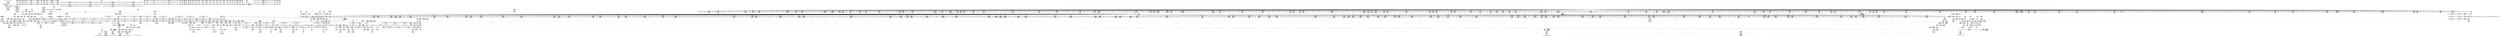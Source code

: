 digraph {
	CE0x4acc890 [shape=record,shape=Mrecord,label="{CE0x4acc890|avc_has_perm:tsid|Function::avc_has_perm&Arg::tsid::}"]
	CE0x4a606d0 [shape=record,shape=Mrecord,label="{CE0x4a606d0|56:_i8*,_:_CRE_696,704_|*MultipleSource*|Function::may_link&Arg::dir::|Function::selinux_inode_rmdir&Arg::dir::|security/selinux/hooks.c,1769}"]
	CE0x4aaee70 [shape=record,shape=Mrecord,label="{CE0x4aaee70|56:_i8*,_:_CRE_872,873_}"]
	CE0x4a188b0 [shape=record,shape=Mrecord,label="{CE0x4a188b0|may_link:tmp1}"]
	CE0x4a493f0 [shape=record,shape=Mrecord,label="{CE0x4a493f0|current_sid:land.lhs.true2}"]
	CE0x4abb8b0 [shape=record,shape=Mrecord,label="{CE0x4abb8b0|28:_i32,_:_CRE_81,82_}"]
	CE0x4aa0620 [shape=record,shape=Mrecord,label="{CE0x4aa0620|56:_i8*,_:_CRE_290,291_}"]
	CE0x4a65460 [shape=record,shape=Mrecord,label="{CE0x4a65460|56:_i8*,_:_CRE_903,904_}"]
	CE0x4a91130 [shape=record,shape=Mrecord,label="{CE0x4a91130|104:_%struct.inode*,_:_CRE_165,166_}"]
	CE0x4ab7da0 [shape=record,shape=Mrecord,label="{CE0x4ab7da0|may_link:tmp7|security/selinux/hooks.c,1777|*SummSink*}"]
	CE0x4a64be0 [shape=record,shape=Mrecord,label="{CE0x4a64be0|56:_i8*,_:_CRE_895,896_}"]
	CE0x4a2ade0 [shape=record,shape=Mrecord,label="{CE0x4a2ade0|selinux_inode_rmdir:dir|Function::selinux_inode_rmdir&Arg::dir::|*SummSource*}"]
	CE0x4ab5b50 [shape=record,shape=Mrecord,label="{CE0x4ab5b50|56:_i8*,_:_CRE_977,978_}"]
	CE0x4af7a10 [shape=record,shape=Mrecord,label="{CE0x4af7a10|current_sid:if.end}"]
	CE0x4abb0b0 [shape=record,shape=Mrecord,label="{CE0x4abb0b0|28:_i32,_:_CRE_73,74_}"]
	CE0x4abe370 [shape=record,shape=Mrecord,label="{CE0x4abe370|28:_i32,_:_CRE_119,120_}"]
	CE0x4a342b0 [shape=record,shape=Mrecord,label="{CE0x4a342b0|may_link:bb}"]
	CE0x4aac6f0 [shape=record,shape=Mrecord,label="{CE0x4aac6f0|56:_i8*,_:_CRE_712,728_|*MultipleSource*|*LoadInst*|security/selinux/hooks.c,1770|security/selinux/hooks.c,1770}"]
	CE0x4a5e330 [shape=record,shape=Mrecord,label="{CE0x4a5e330|56:_i8*,_:_CRE_600,601_}"]
	CE0x4a35980 [shape=record,shape=Mrecord,label="{CE0x4a35980|may_link:if.then}"]
	CE0x4a9eca0 [shape=record,shape=Mrecord,label="{CE0x4a9eca0|56:_i8*,_:_CRE_266,267_}"]
	CE0x4a6ee90 [shape=record,shape=Mrecord,label="{CE0x4a6ee90|56:_i8*,_:_CRE_56,64_|*MultipleSource*|*LoadInst*|security/selinux/hooks.c,1770|security/selinux/hooks.c,1770}"]
	CE0x4af8090 [shape=record,shape=Mrecord,label="{CE0x4af8090|current_sid:do.body}"]
	CE0x4aa4190 [shape=record,shape=Mrecord,label="{CE0x4aa4190|56:_i8*,_:_CRE_474,475_}"]
	"CONST[source:0(mediator),value:2(dynamic)][purpose:{object}][SnkIdx:6]"
	CE0x4a89f40 [shape=record,shape=Mrecord,label="{CE0x4a89f40|current_sid:call|security/selinux/hooks.c,218|*SummSource*}"]
	CE0x4a5e190 [shape=record,shape=Mrecord,label="{CE0x4a5e190|56:_i8*,_:_CRE_598,599_}"]
	CE0x4a35af0 [shape=record,shape=Mrecord,label="{CE0x4a35af0|may_link:if.then|*SummSink*}"]
	CE0x4aaa5b0 [shape=record,shape=Mrecord,label="{CE0x4aaa5b0|56:_i8*,_:_CRE_613,614_}"]
	CE0x4abbbb0 [shape=record,shape=Mrecord,label="{CE0x4abbbb0|28:_i32,_:_CRE_84,85_}"]
	CE0x4af2d70 [shape=record,shape=Mrecord,label="{CE0x4af2d70|__llvm_gcov_indirect_counter_increment:tmp3}"]
	CE0x4a24cf0 [shape=record,shape=Mrecord,label="{CE0x4a24cf0|get_current:tmp|*SummSink*}"]
	CE0x4a38bb0 [shape=record,shape=Mrecord,label="{CE0x4a38bb0|i32_1|*Constant*}"]
	CE0x4abfb90 [shape=record,shape=Mrecord,label="{CE0x4abfb90|may_link:tmp9|security/selinux/hooks.c,1778}"]
	CE0x4a93a20 [shape=record,shape=Mrecord,label="{CE0x4a93a20|104:_%struct.inode*,_:_CRE_198,199_}"]
	CE0x4a93430 [shape=record,shape=Mrecord,label="{CE0x4a93430|104:_%struct.inode*,_:_CRE_193,194_}"]
	CE0x4a2dda0 [shape=record,shape=Mrecord,label="{CE0x4a2dda0|56:_i8*,_:_CRE_158,159_}"]
	CE0x4a33d30 [shape=record,shape=Mrecord,label="{CE0x4a33d30|56:_i8*,_:_CRE_183,184_}"]
	CE0x4a22180 [shape=record,shape=Mrecord,label="{CE0x4a22180|__llvm_gcov_indirect_counter_increment:pred|*SummSink*}"]
	CE0x4aaa280 [shape=record,shape=Mrecord,label="{CE0x4aaa280|56:_i8*,_:_CRE_610,611_}"]
	CE0x4a339f0 [shape=record,shape=Mrecord,label="{CE0x4a339f0|56:_i8*,_:_CRE_179,180_}"]
	CE0x4a9a6d0 [shape=record,shape=Mrecord,label="{CE0x4a9a6d0|i64**_getelementptr_inbounds_(_4_x_i64*_,_4_x_i64*_*___llvm_gcda_edge_table220,_i64_0,_i64_1)|*Constant*}"]
	CE0x4a5ffd0 [shape=record,shape=Mrecord,label="{CE0x4a5ffd0|56:_i8*,_:_CRE_672,680_|*MultipleSource*|Function::may_link&Arg::dir::|Function::selinux_inode_rmdir&Arg::dir::|security/selinux/hooks.c,1769}"]
	CE0x4ad6180 [shape=record,shape=Mrecord,label="{CE0x4ad6180|i8*_getelementptr_inbounds_(_45_x_i8_,_45_x_i8_*_.str12,_i32_0,_i32_0)|*Constant*|*SummSink*}"]
	CE0x4abc9b0 [shape=record,shape=Mrecord,label="{CE0x4abc9b0|28:_i32,_:_CRE_98,99_}"]
	CE0x4a26a60 [shape=record,shape=Mrecord,label="{CE0x4a26a60|56:_i8*,_:_CRE_16,24_|*MultipleSource*|Function::may_link&Arg::dir::|Function::selinux_inode_rmdir&Arg::dir::|security/selinux/hooks.c,1769}"]
	CE0x4a309f0 [shape=record,shape=Mrecord,label="{CE0x4a309f0|56:_i8*,_:_CRE_508,512_|*MultipleSource*|Function::may_link&Arg::dir::|Function::selinux_inode_rmdir&Arg::dir::|security/selinux/hooks.c,1769}"]
	CE0x4ac28c0 [shape=record,shape=Mrecord,label="{CE0x4ac28c0|GLOBAL:__llvm_gcov_indirect_counter_increment|*Constant*|*SummSink*}"]
	CE0x4a312b0 [shape=record,shape=Mrecord,label="{CE0x4a312b0|56:_i8*,_:_CRE_540,544_|*MultipleSource*|Function::may_link&Arg::dir::|Function::selinux_inode_rmdir&Arg::dir::|security/selinux/hooks.c,1769}"]
	CE0x4aa1d80 [shape=record,shape=Mrecord,label="{CE0x4aa1d80|56:_i8*,_:_CRE_472,473_}"]
	CE0x4a21050 [shape=record,shape=Mrecord,label="{CE0x4a21050|i32_-1|*Constant*|*SummSink*}"]
	CE0x4a637b0 [shape=record,shape=Mrecord,label="{CE0x4a637b0|56:_i8*,_:_CRE_876,877_}"]
	CE0x4a91000 [shape=record,shape=Mrecord,label="{CE0x4a91000|104:_%struct.inode*,_:_CRE_164,165_}"]
	CE0x4ad5810 [shape=record,shape=Mrecord,label="{CE0x4ad5810|_call_void_mcount()_#3|*SummSource*}"]
	CE0x4a1b8f0 [shape=record,shape=Mrecord,label="{CE0x4a1b8f0|56:_i8*,_:_CRE_297,298_}"]
	CE0x4ac6f70 [shape=record,shape=Mrecord,label="{CE0x4ac6f70|i64_1048576|*Constant*|*SummSource*}"]
	CE0x4a33f40 [shape=record,shape=Mrecord,label="{CE0x4a33f40|selinux_inode_rmdir:tmp1|*SummSink*}"]
	CE0x4ada970 [shape=record,shape=Mrecord,label="{CE0x4ada970|current_sid:call4|security/selinux/hooks.c,218|*SummSink*}"]
	CE0x4ae4cd0 [shape=record,shape=Mrecord,label="{CE0x4ae4cd0|i64*_getelementptr_inbounds_(_14_x_i64_,_14_x_i64_*___llvm_gcov_ctr219,_i64_0,_i64_12)|*Constant*}"]
	CE0x4a2fb90 [shape=record,shape=Mrecord,label="{CE0x4a2fb90|56:_i8*,_:_CRE_477,478_}"]
	CE0x4a2f0b0 [shape=record,shape=Mrecord,label="{CE0x4a2f0b0|56:_i8*,_:_CRE_448,456_|*MultipleSource*|Function::may_link&Arg::dir::|Function::selinux_inode_rmdir&Arg::dir::|security/selinux/hooks.c,1769}"]
	CE0x4a20cd0 [shape=record,shape=Mrecord,label="{CE0x4a20cd0|GLOBAL:current_sid|*Constant*}"]
	CE0x4ad9430 [shape=record,shape=Mrecord,label="{CE0x4ad9430|current_sid:tmp19|security/selinux/hooks.c,218}"]
	CE0x4a6d5f0 [shape=record,shape=Mrecord,label="{CE0x4a6d5f0|56:_i8*,_:_CRE_240,241_}"]
	CE0x4a203b0 [shape=record,shape=Mrecord,label="{CE0x4a203b0|GLOBAL:current_sid|*Constant*|*SummSource*}"]
	CE0x4a8c480 [shape=record,shape=Mrecord,label="{CE0x4a8c480|current_sid:land.lhs.true}"]
	CE0x4a1b270 [shape=record,shape=Mrecord,label="{CE0x4a1b270|56:_i8*,_:_CRE_289,290_}"]
	CE0x4a699d0 [shape=record,shape=Mrecord,label="{CE0x4a699d0|56:_i8*,_:_CRE_988,992_|*MultipleSource*|Function::may_link&Arg::dir::|Function::selinux_inode_rmdir&Arg::dir::|security/selinux/hooks.c,1769}"]
	CE0x4a9feb0 [shape=record,shape=Mrecord,label="{CE0x4a9feb0|56:_i8*,_:_CRE_283,284_}"]
	CE0x4a90a10 [shape=record,shape=Mrecord,label="{CE0x4a90a10|104:_%struct.inode*,_:_CRE_159,160_}"]
	CE0x4a63bf0 [shape=record,shape=Mrecord,label="{CE0x4a63bf0|56:_i8*,_:_CRE_880,881_}"]
	CE0x4a28400 [shape=record,shape=Mrecord,label="{CE0x4a28400|may_link:kind|Function::may_link&Arg::kind::}"]
	CE0x4afce90 [shape=record,shape=Mrecord,label="{CE0x4afce90|i8*_getelementptr_inbounds_(_25_x_i8_,_25_x_i8_*_.str3,_i32_0,_i32_0)|*Constant*|*SummSink*}"]
	CE0x4aafd50 [shape=record,shape=Mrecord,label="{CE0x4aafd50|56:_i8*,_:_CRE_886,887_}"]
	CE0x4a99590 [shape=record,shape=Mrecord,label="{CE0x4a99590|__llvm_gcov_indirect_counter_increment:predecessor|Function::__llvm_gcov_indirect_counter_increment&Arg::predecessor::}"]
	CE0x4aa1830 [shape=record,shape=Mrecord,label="{CE0x4aa1830|56:_i8*,_:_CRE_307,308_}"]
	CE0x4aa0fb0 [shape=record,shape=Mrecord,label="{CE0x4aa0fb0|56:_i8*,_:_CRE_299,300_}"]
	CE0x4abb1b0 [shape=record,shape=Mrecord,label="{CE0x4abb1b0|28:_i32,_:_CRE_74,75_}"]
	CE0x4a9f1f0 [shape=record,shape=Mrecord,label="{CE0x4a9f1f0|56:_i8*,_:_CRE_271,272_}"]
	CE0x4a9d760 [shape=record,shape=Mrecord,label="{CE0x4a9d760|56:_i8*,_:_CRE_246,247_}"]
	CE0x4aa7a20 [shape=record,shape=Mrecord,label="{CE0x4aa7a20|56:_i8*,_:_CRE_572,573_}"]
	CE0x4a32df0 [shape=record,shape=Mrecord,label="{CE0x4a32df0|56:_i8*,_:_CRE_164,165_}"]
	CE0x4a228a0 [shape=record,shape=Mrecord,label="{CE0x4a228a0|56:_i8*,_:_CRE_308,309_}"]
	CE0x4aafe60 [shape=record,shape=Mrecord,label="{CE0x4aafe60|56:_i8*,_:_CRE_887,888_}"]
	CE0x4a6b940 [shape=record,shape=Mrecord,label="{CE0x4a6b940|56:_i8*,_:_CRE_181,182_}"]
	CE0x4a70ab0 [shape=record,shape=Mrecord,label="{CE0x4a70ab0|i64*_getelementptr_inbounds_(_14_x_i64_,_14_x_i64_*___llvm_gcov_ctr219,_i64_0,_i64_9)|*Constant*|*SummSource*}"]
	CE0x4afd0f0 [shape=record,shape=Mrecord,label="{CE0x4afd0f0|GLOBAL:lockdep_rcu_suspicious|*Constant*}"]
	CE0x4a9ded0 [shape=record,shape=Mrecord,label="{CE0x4a9ded0|56:_i8*,_:_CRE_253,254_}"]
	CE0x4a89a30 [shape=record,shape=Mrecord,label="{CE0x4a89a30|current_sid:land.lhs.true2|*SummSink*}"]
	CE0x4a495c0 [shape=record,shape=Mrecord,label="{CE0x4a495c0|56:_i8*,_:_CRE_245,246_}"]
	CE0x4ad09f0 [shape=record,shape=Mrecord,label="{CE0x4ad09f0|current_sid:tmp22|security/selinux/hooks.c,218|*SummSource*}"]
	CE0x4aa0510 [shape=record,shape=Mrecord,label="{CE0x4aa0510|56:_i8*,_:_CRE_289,290_}"]
	CE0x4a9f520 [shape=record,shape=Mrecord,label="{CE0x4a9f520|56:_i8*,_:_CRE_274,275_}"]
	CE0x4ac8c20 [shape=record,shape=Mrecord,label="{CE0x4ac8c20|may_link:conv3|security/selinux/hooks.c,1776}"]
	CE0x4a49d80 [shape=record,shape=Mrecord,label="{CE0x4a49d80|56:_i8*,_:_CRE_255,256_}"]
	CE0x4a37ac0 [shape=record,shape=Mrecord,label="{CE0x4a37ac0|i32_10|*Constant*|*SummSource*}"]
	CE0x4a65570 [shape=record,shape=Mrecord,label="{CE0x4a65570|56:_i8*,_:_CRE_904,905_}"]
	CE0x4aba1b0 [shape=record,shape=Mrecord,label="{CE0x4aba1b0|28:_i32,_:_CRE_58,59_}"]
	CE0x4acd160 [shape=record,shape=Mrecord,label="{CE0x4acd160|_ret_i32_%retval.0,_!dbg_!27728|security/selinux/avc.c,775}"]
	CE0x4a223c0 [shape=record,shape=Mrecord,label="{CE0x4a223c0|56:_i8*,_:_CRE_302,303_}"]
	CE0x4a972b0 [shape=record,shape=Mrecord,label="{CE0x4a972b0|104:_%struct.inode*,_:_CRE_307,308_}"]
	CE0x4ab92c0 [shape=record,shape=Mrecord,label="{CE0x4ab92c0|28:_i32,_:_CRE_34,35_|*MultipleSource*|security/selinux/hooks.c,1777|*LoadInst*|security/selinux/hooks.c,1769|security/selinux/hooks.c,1769}"]
	CE0x4a1c410 [shape=record,shape=Mrecord,label="{CE0x4a1c410|56:_i8*,_:_CRE_935,936_}"]
	CE0x4a708e0 [shape=record,shape=Mrecord,label="{CE0x4a708e0|_call_void___llvm_gcov_indirect_counter_increment(i32*___llvm_gcov_global_state_pred221,_i64**_getelementptr_inbounds_(_4_x_i64*_,_4_x_i64*_*___llvm_gcda_edge_table220,_i64_0,_i64_2)),_!dbg_!27745|security/selinux/hooks.c,1786|*SummSource*}"]
	CE0x4a33850 [shape=record,shape=Mrecord,label="{CE0x4a33850|56:_i8*,_:_CRE_177,178_}"]
	CE0x4a2d0e0 [shape=record,shape=Mrecord,label="{CE0x4a2d0e0|56:_i8*,_:_CRE_146,147_}"]
	CE0x4a28390 [shape=record,shape=Mrecord,label="{CE0x4a28390|_ret_i32_%retval.0,_!dbg_!27757|security/selinux/hooks.c,1799}"]
	CE0x4b3d4e0 [shape=record,shape=Mrecord,label="{CE0x4b3d4e0|i64*_getelementptr_inbounds_(_2_x_i64_,_2_x_i64_*___llvm_gcov_ctr98,_i64_0,_i64_1)|*Constant*|*SummSink*}"]
	CE0x4acdb70 [shape=record,shape=Mrecord,label="{CE0x4acdb70|avc_has_perm:auditdata|Function::avc_has_perm&Arg::auditdata::|*SummSource*}"]
	CE0x4a22970 [shape=record,shape=Mrecord,label="{CE0x4a22970|56:_i8*,_:_CRE_309,310_}"]
	CE0x4a3c160 [shape=record,shape=Mrecord,label="{CE0x4a3c160|i64*_getelementptr_inbounds_(_14_x_i64_,_14_x_i64_*___llvm_gcov_ctr219,_i64_0,_i64_0)|*Constant*}"]
	CE0x6633210 [shape=record,shape=Mrecord,label="{CE0x6633210|selinux_inode_rmdir:tmp2}"]
	CE0x4a19190 [shape=record,shape=Mrecord,label="{CE0x4a19190|may_link:tmp11|security/selinux/hooks.c,1778|*SummSink*}"]
	CE0x4a63370 [shape=record,shape=Mrecord,label="{CE0x4a63370|56:_i8*,_:_CRE_872,873_}"]
	CE0x4a8df10 [shape=record,shape=Mrecord,label="{CE0x4a8df10|104:_%struct.inode*,_:_CRE_48,52_|*MultipleSource*|Function::may_link&Arg::dentry::|security/selinux/hooks.c,1770|Function::selinux_inode_rmdir&Arg::dentry::}"]
	CE0x4aa42f0 [shape=record,shape=Mrecord,label="{CE0x4aa42f0|56:_i8*,_:_CRE_476,477_}"]
	CE0x4a6c820 [shape=record,shape=Mrecord,label="{CE0x4a6c820|56:_i8*,_:_CRE_195,196_}"]
	CE0x4a42800 [shape=record,shape=Mrecord,label="{CE0x4a42800|i64*_getelementptr_inbounds_(_11_x_i64_,_11_x_i64_*___llvm_gcov_ctr125,_i64_0,_i64_0)|*Constant*}"]
	CE0x4a2e9b0 [shape=record,shape=Mrecord,label="{CE0x4a2e9b0|56:_i8*,_:_CRE_416,424_|*MultipleSource*|Function::may_link&Arg::dir::|Function::selinux_inode_rmdir&Arg::dir::|security/selinux/hooks.c,1769}"]
	CE0x4a6ba50 [shape=record,shape=Mrecord,label="{CE0x4a6ba50|56:_i8*,_:_CRE_182,183_}"]
	CE0x4a49700 [shape=record,shape=Mrecord,label="{CE0x4a49700|56:_i8*,_:_CRE_247,248_}"]
	CE0x4ad04a0 [shape=record,shape=Mrecord,label="{CE0x4ad04a0|current_sid:security|security/selinux/hooks.c,218|*SummSink*}"]
	CE0x4ae5b80 [shape=record,shape=Mrecord,label="{CE0x4ae5b80|i64*_getelementptr_inbounds_(_14_x_i64_,_14_x_i64_*___llvm_gcov_ctr219,_i64_0,_i64_12)|*Constant*|*SummSink*}"]
	CE0x566af00 [shape=record,shape=Mrecord,label="{CE0x566af00|selinux_inode_rmdir:call|security/selinux/hooks.c,2789|*SummSink*}"]
	CE0x4a6b0c0 [shape=record,shape=Mrecord,label="{CE0x4a6b0c0|56:_i8*,_:_CRE_173,174_}"]
	CE0x4a97eb0 [shape=record,shape=Mrecord,label="{CE0x4a97eb0|104:_%struct.inode*,_:_CRE_318,319_}"]
	CE0x4a6bfa0 [shape=record,shape=Mrecord,label="{CE0x4a6bfa0|56:_i8*,_:_CRE_187,188_}"]
	CE0x4a6cd70 [shape=record,shape=Mrecord,label="{CE0x4a6cd70|56:_i8*,_:_CRE_200,201_}"]
	CE0x4a22700 [shape=record,shape=Mrecord,label="{CE0x4a22700|56:_i8*,_:_CRE_306,307_}"]
	CE0x4ac27a0 [shape=record,shape=Mrecord,label="{CE0x4ac27a0|_call_void___llvm_gcov_indirect_counter_increment(i32*___llvm_gcov_global_state_pred221,_i64**_getelementptr_inbounds_(_4_x_i64*_,_4_x_i64*_*___llvm_gcda_edge_table220,_i64_0,_i64_1)),_!dbg_!27742|security/selinux/hooks.c,1783|*SummSource*}"]
	CE0x4a9d980 [shape=record,shape=Mrecord,label="{CE0x4a9d980|56:_i8*,_:_CRE_248,249_}"]
	CE0x4a36ea0 [shape=record,shape=Mrecord,label="{CE0x4a36ea0|56:_i8*,_:_CRE_192,193_}"]
	CE0x4a1eea0 [shape=record,shape=Mrecord,label="{CE0x4a1eea0|__llvm_gcov_indirect_counter_increment:tmp|*SummSource*}"]
	CE0x4a5d630 [shape=record,shape=Mrecord,label="{CE0x4a5d630|56:_i8*,_:_CRE_584,585_}"]
	CE0x4a2cfd0 [shape=record,shape=Mrecord,label="{CE0x4a2cfd0|56:_i8*,_:_CRE_145,146_}"]
	CE0x4a94140 [shape=record,shape=Mrecord,label="{CE0x4a94140|104:_%struct.inode*,_:_CRE_204,205_}"]
	CE0x4ad58b0 [shape=record,shape=Mrecord,label="{CE0x4ad58b0|_call_void_mcount()_#3|*SummSink*}"]
	CE0x4a5d560 [shape=record,shape=Mrecord,label="{CE0x4a5d560|56:_i8*,_:_CRE_583,584_}"]
	CE0x4af6d60 [shape=record,shape=Mrecord,label="{CE0x4af6d60|i64*_getelementptr_inbounds_(_14_x_i64_,_14_x_i64_*___llvm_gcov_ctr219,_i64_0,_i64_13)|*Constant*}"]
	CE0x4aa9a00 [shape=record,shape=Mrecord,label="{CE0x4aa9a00|56:_i8*,_:_CRE_602,603_}"]
	CE0x4a2d630 [shape=record,shape=Mrecord,label="{CE0x4a2d630|56:_i8*,_:_CRE_151,152_}"]
	CE0x4a38220 [shape=record,shape=Mrecord,label="{CE0x4a38220|56:_i8*,_:_CRE_279,280_}"]
	CE0x4ad9800 [shape=record,shape=Mrecord,label="{CE0x4ad9800|i64*_getelementptr_inbounds_(_11_x_i64_,_11_x_i64_*___llvm_gcov_ctr125,_i64_0,_i64_10)|*Constant*}"]
	CE0x4a25cb0 [shape=record,shape=Mrecord,label="{CE0x4a25cb0|i64*_getelementptr_inbounds_(_2_x_i64_,_2_x_i64_*___llvm_gcov_ctr225,_i64_0,_i64_0)|*Constant*|*SummSource*}"]
	CE0x4a1ef30 [shape=record,shape=Mrecord,label="{CE0x4a1ef30|__llvm_gcov_indirect_counter_increment:tmp|*SummSink*}"]
	CE0x4a9e310 [shape=record,shape=Mrecord,label="{CE0x4a9e310|56:_i8*,_:_CRE_257,258_}"]
	CE0x4a5db10 [shape=record,shape=Mrecord,label="{CE0x4a5db10|56:_i8*,_:_CRE_590,591_}"]
	CE0x4a1e330 [shape=record,shape=Mrecord,label="{CE0x4a1e330|may_link:sw.bb8}"]
	CE0x4ae2660 [shape=record,shape=Mrecord,label="{CE0x4ae2660|may_link:call9|security/selinux/hooks.c,1792|*SummSource*}"]
	CE0x4a67550 [shape=record,shape=Mrecord,label="{CE0x4a67550|56:_i8*,_:_CRE_895,896_}"]
	CE0x4a61150 [shape=record,shape=Mrecord,label="{CE0x4a61150|56:_i8*,_:_CRE_752,756_|*MultipleSource*|Function::may_link&Arg::dir::|Function::selinux_inode_rmdir&Arg::dir::|security/selinux/hooks.c,1769}"]
	CE0x4acb560 [shape=record,shape=Mrecord,label="{CE0x4acb560|i64_0|*Constant*|*SummSink*}"]
	CE0x4a15770 [shape=record,shape=Mrecord,label="{CE0x4a15770|selinux_inode_rmdir:entry|*SummSource*}"]
	CE0x4ad5ef0 [shape=record,shape=Mrecord,label="{CE0x4ad5ef0|i64*_getelementptr_inbounds_(_2_x_i64_,_2_x_i64_*___llvm_gcov_ctr98,_i64_0,_i64_1)|*Constant*|*SummSource*}"]
	CE0x4a31470 [shape=record,shape=Mrecord,label="{CE0x4a31470|56:_i8*,_:_CRE_544,552_|*MultipleSource*|Function::may_link&Arg::dir::|Function::selinux_inode_rmdir&Arg::dir::|security/selinux/hooks.c,1769}"]
	CE0x4a30380 [shape=record,shape=Mrecord,label="{CE0x4a30380|56:_i8*,_:_CRE_487,488_}"]
	CE0x4abb2b0 [shape=record,shape=Mrecord,label="{CE0x4abb2b0|28:_i32,_:_CRE_75,76_}"]
	CE0x4a5c110 [shape=record,shape=Mrecord,label="{CE0x4a5c110|56:_i8*,_:_CRE_558,559_}"]
	CE0x4a4a190 [shape=record,shape=Mrecord,label="{CE0x4a4a190|56:_i8*,_:_CRE_260,261_}"]
	CE0x4b33070 [shape=record,shape=Mrecord,label="{CE0x4b33070|_call_void_mcount()_#3}"]
	CE0x4aa1e90 [shape=record,shape=Mrecord,label="{CE0x4aa1e90|56:_i8*,_:_CRE_312,320_|*MultipleSource*|*LoadInst*|security/selinux/hooks.c,1770|security/selinux/hooks.c,1770}"]
	CE0x4a61850 [shape=record,shape=Mrecord,label="{CE0x4a61850|56:_i8*,_:_CRE_792,800_|*MultipleSource*|Function::may_link&Arg::dir::|Function::selinux_inode_rmdir&Arg::dir::|security/selinux/hooks.c,1769}"]
	CE0x4ad9c90 [shape=record,shape=Mrecord,label="{CE0x4ad9c90|i64*_getelementptr_inbounds_(_11_x_i64_,_11_x_i64_*___llvm_gcov_ctr125,_i64_0,_i64_10)|*Constant*|*SummSink*}"]
	CE0x4a92d10 [shape=record,shape=Mrecord,label="{CE0x4a92d10|104:_%struct.inode*,_:_CRE_187,188_}"]
	CE0x4a69d30 [shape=record,shape=Mrecord,label="{CE0x4a69d30|56:_i8*,_:_CRE_1000,1008_|*MultipleSource*|Function::may_link&Arg::dir::|Function::selinux_inode_rmdir&Arg::dir::|security/selinux/hooks.c,1769}"]
	CE0x4a91ab0 [shape=record,shape=Mrecord,label="{CE0x4a91ab0|104:_%struct.inode*,_:_CRE_173,174_}"]
	CE0x4a920a0 [shape=record,shape=Mrecord,label="{CE0x4a920a0|104:_%struct.inode*,_:_CRE_178,179_}"]
	CE0x4a8c7e0 [shape=record,shape=Mrecord,label="{CE0x4a8c7e0|i64*_getelementptr_inbounds_(_14_x_i64_,_14_x_i64_*___llvm_gcov_ctr219,_i64_0,_i64_8)|*Constant*|*SummSink*}"]
	CE0x4a93ee0 [shape=record,shape=Mrecord,label="{CE0x4a93ee0|104:_%struct.inode*,_:_CRE_202,203_}"]
	CE0x4a43620 [shape=record,shape=Mrecord,label="{CE0x4a43620|i64*_getelementptr_inbounds_(_11_x_i64_,_11_x_i64_*___llvm_gcov_ctr125,_i64_0,_i64_6)|*Constant*|*SummSource*}"]
	CE0x4ab8f00 [shape=record,shape=Mrecord,label="{CE0x4ab8f00|28:_i32,_:_CRE_28,32_|*MultipleSource*|security/selinux/hooks.c,1777|*LoadInst*|security/selinux/hooks.c,1769|security/selinux/hooks.c,1769}"]
	CE0x4a2db80 [shape=record,shape=Mrecord,label="{CE0x4a2db80|56:_i8*,_:_CRE_156,157_}"]
	CE0x4a6a840 [shape=record,shape=Mrecord,label="{CE0x4a6a840|56:_i8*,_:_CRE_165,166_}"]
	CE0x4aa2f70 [shape=record,shape=Mrecord,label="{CE0x4aa2f70|56:_i8*,_:_CRE_400,408_|*MultipleSource*|*LoadInst*|security/selinux/hooks.c,1770|security/selinux/hooks.c,1770}"]
	CE0x4a68ba0 [shape=record,shape=Mrecord,label="{CE0x4a68ba0|56:_i8*,_:_CRE_916,917_}"]
	CE0x4a97b20 [shape=record,shape=Mrecord,label="{CE0x4a97b20|104:_%struct.inode*,_:_CRE_315,316_}"]
	CE0x4a1af60 [shape=record,shape=Mrecord,label="{CE0x4a1af60|56:_i8*,_:_CRE_285,286_}"]
	CE0x4a376c0 [shape=record,shape=Mrecord,label="{CE0x4a376c0|56:_i8*,_:_CRE_202,203_}"]
	CE0x4a2d300 [shape=record,shape=Mrecord,label="{CE0x4a2d300|56:_i8*,_:_CRE_148,149_}"]
	CE0x4ac03c0 [shape=record,shape=Mrecord,label="{CE0x4ac03c0|i64**_getelementptr_inbounds_(_4_x_i64*_,_4_x_i64*_*___llvm_gcda_edge_table220,_i64_0,_i64_3)|*Constant*|*SummSink*}"]
	CE0x4a62790 [shape=record,shape=Mrecord,label="{CE0x4a62790|56:_i8*,_:_CRE_856,864_|*MultipleSource*|Function::may_link&Arg::dir::|Function::selinux_inode_rmdir&Arg::dir::|security/selinux/hooks.c,1769}"]
	CE0x4a92930 [shape=record,shape=Mrecord,label="{CE0x4a92930|104:_%struct.inode*,_:_CRE_184,185_}"]
	CE0x4aa5600 [shape=record,shape=Mrecord,label="{CE0x4aa5600|56:_i8*,_:_CRE_504,508_|*MultipleSource*|*LoadInst*|security/selinux/hooks.c,1770|security/selinux/hooks.c,1770}"]
	CE0x4ad0f50 [shape=record,shape=Mrecord,label="{CE0x4ad0f50|current_sid:tmp24|security/selinux/hooks.c,220|*SummSource*}"]
	CE0x4a2deb0 [shape=record,shape=Mrecord,label="{CE0x4a2deb0|56:_i8*,_:_CRE_159,160_}"]
	CE0x4af8860 [shape=record,shape=Mrecord,label="{CE0x4af8860|current_sid:tmp8|security/selinux/hooks.c,218}"]
	CE0x4a38630 [shape=record,shape=Mrecord,label="{CE0x4a38630|56:_i8*,_:_CRE_284,285_}"]
	CE0x4a90c70 [shape=record,shape=Mrecord,label="{CE0x4a90c70|104:_%struct.inode*,_:_CRE_161,162_}"]
	CE0x4aa8d40 [shape=record,shape=Mrecord,label="{CE0x4aa8d40|56:_i8*,_:_CRE_590,591_}"]
	CE0x4a4beb0 [shape=record,shape=Mrecord,label="{CE0x4a4beb0|may_link:tmp10|security/selinux/hooks.c,1778|*SummSink*}"]
	CE0x4a8b0a0 [shape=record,shape=Mrecord,label="{CE0x4a8b0a0|%struct.task_struct*_(%struct.task_struct**)*_asm_movq_%gs:$_1:P_,$0_,_r,im,_dirflag_,_fpsr_,_flags_|*SummSource*}"]
	CE0x4a9dba0 [shape=record,shape=Mrecord,label="{CE0x4a9dba0|56:_i8*,_:_CRE_250,251_}"]
	CE0x4abf120 [shape=record,shape=Mrecord,label="{CE0x4abf120|28:_i32,_:_CRE_184,192_|*MultipleSource*|security/selinux/hooks.c,1777|*LoadInst*|security/selinux/hooks.c,1769|security/selinux/hooks.c,1769}"]
	CE0x4a2ff70 [shape=record,shape=Mrecord,label="{CE0x4a2ff70|56:_i8*,_:_CRE_482,483_}"]
	CE0x4a9d470 [shape=record,shape=Mrecord,label="{CE0x4a9d470|56:_i8*,_:_CRE_243,244_}"]
	CE0x4a8ef80 [shape=record,shape=Mrecord,label="{CE0x4a8ef80|104:_%struct.inode*,_:_CRE_94,95_}"]
	CE0x4a36a90 [shape=record,shape=Mrecord,label="{CE0x4a36a90|56:_i8*,_:_CRE_187,188_}"]
	CE0x4a4c7f0 [shape=record,shape=Mrecord,label="{CE0x4a4c7f0|56:_i8*,_:_CRE_156,157_}"]
	CE0x4a63480 [shape=record,shape=Mrecord,label="{CE0x4a63480|56:_i8*,_:_CRE_873,874_}"]
	CE0x4aa93a0 [shape=record,shape=Mrecord,label="{CE0x4aa93a0|56:_i8*,_:_CRE_596,597_}"]
	CE0x4ab9bd0 [shape=record,shape=Mrecord,label="{CE0x4ab9bd0|28:_i32,_:_CRE_51,52_}"]
	CE0x4a63e10 [shape=record,shape=Mrecord,label="{CE0x4a63e10|56:_i8*,_:_CRE_882,883_}"]
	CE0x4a97d80 [shape=record,shape=Mrecord,label="{CE0x4a97d80|104:_%struct.inode*,_:_CRE_317,318_}"]
	CE0x4a332a0 [shape=record,shape=Mrecord,label="{CE0x4a332a0|56:_i8*,_:_CRE_170,171_}"]
	CE0x4a97fe0 [shape=record,shape=Mrecord,label="{CE0x4a97fe0|104:_%struct.inode*,_:_CRE_319,320_}"]
	CE0x4acba60 [shape=record,shape=Mrecord,label="{CE0x4acba60|i32_(i32,_i32,_i16,_i32,_%struct.common_audit_data*)*_bitcast_(i32_(i32,_i32,_i16,_i32,_%struct.common_audit_data.495*)*_avc_has_perm_to_i32_(i32,_i32,_i16,_i32,_%struct.common_audit_data*)*)|*Constant*|*SummSource*}"]
	CE0x4a5c450 [shape=record,shape=Mrecord,label="{CE0x4a5c450|56:_i8*,_:_CRE_562,563_}"]
	CE0x4af5ed0 [shape=record,shape=Mrecord,label="{CE0x4af5ed0|current_sid:if.then|*SummSink*}"]
	CE0x4aa3a50 [shape=record,shape=Mrecord,label="{CE0x4aa3a50|56:_i8*,_:_CRE_448,456_|*MultipleSource*|*LoadInst*|security/selinux/hooks.c,1770|security/selinux/hooks.c,1770}"]
	CE0x4af7130 [shape=record,shape=Mrecord,label="{CE0x4af7130|may_link:tmp26|security/selinux/hooks.c,1799|*SummSink*}"]
	CE0x4a6bb60 [shape=record,shape=Mrecord,label="{CE0x4a6bb60|56:_i8*,_:_CRE_183,184_}"]
	"CONST[source:0(mediator),value:0(static)][purpose:{operation}][SnkIdx:7]"
	CE0x4aa9180 [shape=record,shape=Mrecord,label="{CE0x4aa9180|56:_i8*,_:_CRE_594,595_}"]
	CE0x4ad85d0 [shape=record,shape=Mrecord,label="{CE0x4ad85d0|i64*_getelementptr_inbounds_(_11_x_i64_,_11_x_i64_*___llvm_gcov_ctr125,_i64_0,_i64_9)|*Constant*|*SummSource*}"]
	CE0x4a95a30 [shape=record,shape=Mrecord,label="{CE0x4a95a30|104:_%struct.inode*,_:_CRE_232,240_|*MultipleSource*|Function::may_link&Arg::dentry::|security/selinux/hooks.c,1770|Function::selinux_inode_rmdir&Arg::dentry::}"]
	CE0x4a5cd40 [shape=record,shape=Mrecord,label="{CE0x4a5cd40|56:_i8*,_:_CRE_573,574_}"]
	CE0x4aaad20 [shape=record,shape=Mrecord,label="{CE0x4aaad20|56:_i8*,_:_CRE_620,621_}"]
	CE0x4af0770 [shape=record,shape=Mrecord,label="{CE0x4af0770|i64*_getelementptr_inbounds_(_11_x_i64_,_11_x_i64_*___llvm_gcov_ctr125,_i64_0,_i64_6)|*Constant*|*SummSink*}"]
	CE0x4a60890 [shape=record,shape=Mrecord,label="{CE0x4a60890|56:_i8*,_:_CRE_704,712_|*MultipleSource*|Function::may_link&Arg::dir::|Function::selinux_inode_rmdir&Arg::dir::|security/selinux/hooks.c,1769}"]
	CE0x4ae5670 [shape=record,shape=Mrecord,label="{CE0x4ae5670|i8*_getelementptr_inbounds_(_9_x_i8_,_9_x_i8_*___func__.may_link,_i32_0,_i32_0)|*Constant*|*SummSink*}"]
	CE0x66332f0 [shape=record,shape=Mrecord,label="{CE0x66332f0|selinux_inode_rmdir:tmp2|*SummSink*}"]
	CE0x4aba8b0 [shape=record,shape=Mrecord,label="{CE0x4aba8b0|28:_i32,_:_CRE_65,66_}"]
	CE0x4af66f0 [shape=record,shape=Mrecord,label="{CE0x4af66f0|may_link:tmp26|security/selinux/hooks.c,1799}"]
	CE0x4a238f0 [shape=record,shape=Mrecord,label="{CE0x4a238f0|i64*_getelementptr_inbounds_(_2_x_i64_,_2_x_i64_*___llvm_gcov_ctr225,_i64_0,_i64_1)|*Constant*}"]
	CE0x4a99010 [shape=record,shape=Mrecord,label="{CE0x4a99010|may_link:d_inode|security/selinux/hooks.c,1770|*SummSink*}"]
	CE0x4a4c650 [shape=record,shape=Mrecord,label="{CE0x4a4c650|56:_i8*,_:_CRE_154,155_}"]
	CE0x4a42b00 [shape=record,shape=Mrecord,label="{CE0x4a42b00|i64*_getelementptr_inbounds_(_11_x_i64_,_11_x_i64_*___llvm_gcov_ctr125,_i64_0,_i64_0)|*Constant*|*SummSink*}"]
	CE0x4ad2d50 [shape=record,shape=Mrecord,label="{CE0x4ad2d50|i64**_getelementptr_inbounds_(_4_x_i64*_,_4_x_i64*_*___llvm_gcda_edge_table220,_i64_0,_i64_0)|*Constant*|*SummSink*}"]
	CE0x4a49cb0 [shape=record,shape=Mrecord,label="{CE0x4a49cb0|56:_i8*,_:_CRE_254,255_}"]
	CE0x4a65ce0 [shape=record,shape=Mrecord,label="{CE0x4a65ce0|56:_i8*,_:_CRE_911,912_}"]
	CE0x4a1f190 [shape=record,shape=Mrecord,label="{CE0x4a1f190|may_link:sw.default|*SummSink*}"]
	CE0x4a97660 [shape=record,shape=Mrecord,label="{CE0x4a97660|104:_%struct.inode*,_:_CRE_311,312_}"]
	CE0x4ad6dc0 [shape=record,shape=Mrecord,label="{CE0x4ad6dc0|i32_22|*Constant*}"]
	CE0x4ac09e0 [shape=record,shape=Mrecord,label="{CE0x4ac09e0|may_link:tmp18|security/selinux/hooks.c,1789|*SummSink*}"]
	CE0x4ac8a50 [shape=record,shape=Mrecord,label="{CE0x4ac8a50|may_link:or|security/selinux/hooks.c,1776|*SummSource*}"]
	CE0x4abe260 [shape=record,shape=Mrecord,label="{CE0x4abe260|28:_i32,_:_CRE_118,119_}"]
	CE0x4a9e0f0 [shape=record,shape=Mrecord,label="{CE0x4a9e0f0|56:_i8*,_:_CRE_255,256_}"]
	CE0x4aa83b0 [shape=record,shape=Mrecord,label="{CE0x4aa83b0|56:_i8*,_:_CRE_581,582_}"]
	CE0x4a192c0 [shape=record,shape=Mrecord,label="{CE0x4a192c0|i64*_getelementptr_inbounds_(_14_x_i64_,_14_x_i64_*___llvm_gcov_ctr219,_i64_0,_i64_3)|*Constant*|*SummSource*}"]
	CE0x4a1cfe0 [shape=record,shape=Mrecord,label="{CE0x4a1cfe0|56:_i8*,_:_CRE_270,271_}"]
	CE0x4aa6110 [shape=record,shape=Mrecord,label="{CE0x4aa6110|56:_i8*,_:_CRE_540,544_|*MultipleSource*|*LoadInst*|security/selinux/hooks.c,1770|security/selinux/hooks.c,1770}"]
	CE0x4a5d150 [shape=record,shape=Mrecord,label="{CE0x4a5d150|56:_i8*,_:_CRE_578,579_}"]
	CE0x4aa1720 [shape=record,shape=Mrecord,label="{CE0x4aa1720|56:_i8*,_:_CRE_306,307_}"]
	CE0x4a97360 [shape=record,shape=Mrecord,label="{CE0x4a97360|104:_%struct.inode*,_:_CRE_308,309_}"]
	CE0x4ab8a00 [shape=record,shape=Mrecord,label="{CE0x4ab8a00|28:_i32,_:_CRE_20,21_}"]
	CE0x4a63d00 [shape=record,shape=Mrecord,label="{CE0x4a63d00|56:_i8*,_:_CRE_881,882_}"]
	CE0x4a11800 [shape=record,shape=Mrecord,label="{CE0x4a11800|may_link:tmp12|security/selinux/hooks.c,1779|*SummSink*}"]
	CE0x4aa8c30 [shape=record,shape=Mrecord,label="{CE0x4aa8c30|56:_i8*,_:_CRE_589,590_}"]
	CE0x4abcab0 [shape=record,shape=Mrecord,label="{CE0x4abcab0|28:_i32,_:_CRE_99,100_}"]
	CE0x5e702e0 [shape=record,shape=Mrecord,label="{CE0x5e702e0|selinux_inode_rmdir:tmp|*SummSink*}"]
	CE0x4aa9e40 [shape=record,shape=Mrecord,label="{CE0x4aa9e40|56:_i8*,_:_CRE_606,607_}"]
	CE0x4af6140 [shape=record,shape=Mrecord,label="{CE0x4af6140|may_link:call11|security/selinux/hooks.c,1797|*SummSink*}"]
	CE0x4a67990 [shape=record,shape=Mrecord,label="{CE0x4a67990|56:_i8*,_:_CRE_899,900_}"]
	CE0x4ac90a0 [shape=record,shape=Mrecord,label="{CE0x4ac90a0|may_link:tmp21|security/selinux/hooks.c,1793|*SummSource*}"]
	CE0x4a1b0d0 [shape=record,shape=Mrecord,label="{CE0x4a1b0d0|56:_i8*,_:_CRE_287,288_}"]
	CE0x4acd670 [shape=record,shape=Mrecord,label="{CE0x4acd670|avc_has_perm:requested|Function::avc_has_perm&Arg::requested::}"]
	CE0x4a9ae80 [shape=record,shape=Mrecord,label="{CE0x4a9ae80|_ret_void}"]
	CE0x4af3ee0 [shape=record,shape=Mrecord,label="{CE0x4af3ee0|may_link:call11|security/selinux/hooks.c,1797}"]
	CE0x4afe0e0 [shape=record,shape=Mrecord,label="{CE0x4afe0e0|current_sid:tmp16|security/selinux/hooks.c,218}"]
	CE0x4ab44a0 [shape=record,shape=Mrecord,label="{CE0x4ab44a0|56:_i8*,_:_CRE_923,924_}"]
	CE0x4a14270 [shape=record,shape=Mrecord,label="{CE0x4a14270|i64_1|*Constant*}"]
	CE0x4ab94b0 [shape=record,shape=Mrecord,label="{CE0x4ab94b0|28:_i32,_:_CRE_40,44_|*MultipleSource*|security/selinux/hooks.c,1777|*LoadInst*|security/selinux/hooks.c,1769|security/selinux/hooks.c,1769}"]
	CE0x4a6a620 [shape=record,shape=Mrecord,label="{CE0x4a6a620|56:_i8*,_:_CRE_163,164_}"]
	CE0x4ae5160 [shape=record,shape=Mrecord,label="{CE0x4ae5160|GLOBAL:printk|*Constant*|*SummSource*}"]
	CE0x4a4ae90 [shape=record,shape=Mrecord,label="{CE0x4a4ae90|i32_1|*Constant*|*SummSink*}"]
	CE0x4a67440 [shape=record,shape=Mrecord,label="{CE0x4a67440|56:_i8*,_:_CRE_894,895_}"]
	CE0x4a1b680 [shape=record,shape=Mrecord,label="{CE0x4a1b680|56:_i8*,_:_CRE_294,295_}"]
	CE0x4ae5530 [shape=record,shape=Mrecord,label="{CE0x4ae5530|i8*_getelementptr_inbounds_(_9_x_i8_,_9_x_i8_*___func__.may_link,_i32_0,_i32_0)|*Constant*|*SummSource*}"]
	CE0x4ada4e0 [shape=record,shape=Mrecord,label="{CE0x4ada4e0|current_sid:call4|security/selinux/hooks.c,218}"]
	CE0x4abbab0 [shape=record,shape=Mrecord,label="{CE0x4abbab0|28:_i32,_:_CRE_83,84_}"]
	CE0x4ac6a10 [shape=record,shape=Mrecord,label="{CE0x4ac6a10|may_link:u|security/selinux/hooks.c,1773|*SummSource*}"]
	CE0x4a69f60 [shape=record,shape=Mrecord,label="{CE0x4a69f60|may_link:tmp2|*LoadInst*|security/selinux/hooks.c,1769}"]
	CE0x4a96180 [shape=record,shape=Mrecord,label="{CE0x4a96180|104:_%struct.inode*,_:_CRE_264,272_|*MultipleSource*|Function::may_link&Arg::dentry::|security/selinux/hooks.c,1770|Function::selinux_inode_rmdir&Arg::dentry::}"]
	CE0x4af8fc0 [shape=record,shape=Mrecord,label="{CE0x4af8fc0|current_sid:land.lhs.true|*SummSource*}"]
	CE0x4a5c930 [shape=record,shape=Mrecord,label="{CE0x4a5c930|56:_i8*,_:_CRE_568,569_}"]
	CE0x4acbd10 [shape=record,shape=Mrecord,label="{CE0x4acbd10|i32_(i32,_i32,_i16,_i32,_%struct.common_audit_data*)*_bitcast_(i32_(i32,_i32,_i16,_i32,_%struct.common_audit_data.495*)*_avc_has_perm_to_i32_(i32,_i32,_i16,_i32,_%struct.common_audit_data*)*)|*Constant*|*SummSink*}"]
	CE0x4a213f0 [shape=record,shape=Mrecord,label="{CE0x4a213f0|may_link:call|security/selinux/hooks.c,1765|*SummSource*}"]
	CE0x4a3edb0 [shape=record,shape=Mrecord,label="{CE0x4a3edb0|_ret_i32_%call,_!dbg_!27714|security/selinux/hooks.c,2789|*SummSink*}"]
	CE0x4a356e0 [shape=record,shape=Mrecord,label="{CE0x4a356e0|current_sid:tobool1|security/selinux/hooks.c,218|*SummSink*}"]
	CE0x4a22b10 [shape=record,shape=Mrecord,label="{CE0x4a22b10|56:_i8*,_:_CRE_311,312_}"]
	CE0x4a2f7b0 [shape=record,shape=Mrecord,label="{CE0x4a2f7b0|56:_i8*,_:_CRE_473,474_}"]
	CE0x4a402b0 [shape=record,shape=Mrecord,label="{CE0x4a402b0|GLOBAL:current_sid.__warned|Global_var:current_sid.__warned}"]
	CE0x4ac3a10 [shape=record,shape=Mrecord,label="{CE0x4ac3a10|i64_2|*Constant*}"]
	CE0x4abc1b0 [shape=record,shape=Mrecord,label="{CE0x4abc1b0|28:_i32,_:_CRE_90,91_}"]
	CE0x4aa4980 [shape=record,shape=Mrecord,label="{CE0x4aa4980|56:_i8*,_:_CRE_481,482_}"]
	CE0x4ad9300 [shape=record,shape=Mrecord,label="{CE0x4ad9300|current_sid:tmp18|security/selinux/hooks.c,218|*SummSink*}"]
	CE0x4a1e260 [shape=record,shape=Mrecord,label="{CE0x4a1e260|may_link:sw.bb7|*SummSink*}"]
	CE0x4a68dc0 [shape=record,shape=Mrecord,label="{CE0x4a68dc0|56:_i8*,_:_CRE_918,919_}"]
	CE0x4a8ab50 [shape=record,shape=Mrecord,label="{CE0x4a8ab50|i1_true|*Constant*|*SummSink*}"]
	CE0x4a5dcb0 [shape=record,shape=Mrecord,label="{CE0x4a5dcb0|56:_i8*,_:_CRE_592,593_}"]
	CE0x4abd8d0 [shape=record,shape=Mrecord,label="{CE0x4abd8d0|28:_i32,_:_CRE_109,110_}"]
	CE0x4a6c600 [shape=record,shape=Mrecord,label="{CE0x4a6c600|56:_i8*,_:_CRE_193,194_}"]
	CE0x4a1c740 [shape=record,shape=Mrecord,label="{CE0x4a1c740|56:_i8*,_:_CRE_952,960_|*MultipleSource*|Function::may_link&Arg::dir::|Function::selinux_inode_rmdir&Arg::dir::|security/selinux/hooks.c,1769}"]
	CE0x4a67770 [shape=record,shape=Mrecord,label="{CE0x4a67770|56:_i8*,_:_CRE_897,898_}"]
	CE0x4a42220 [shape=record,shape=Mrecord,label="{CE0x4a42220|GLOBAL:current_sid.__warned|Global_var:current_sid.__warned|*SummSource*}"]
	CE0x4aa87f0 [shape=record,shape=Mrecord,label="{CE0x4aa87f0|56:_i8*,_:_CRE_585,586_}"]
	CE0x4aaef80 [shape=record,shape=Mrecord,label="{CE0x4aaef80|56:_i8*,_:_CRE_873,874_}"]
	CE0x4a67cc0 [shape=record,shape=Mrecord,label="{CE0x4a67cc0|56:_i8*,_:_CRE_902,903_}"]
	CE0x4a4aa80 [shape=record,shape=Mrecord,label="{CE0x4a4aa80|current_sid:tmp|*SummSource*}"]
	CE0x4a62590 [shape=record,shape=Mrecord,label="{CE0x4a62590|56:_i8*,_:_CRE_848,856_|*MultipleSource*|Function::may_link&Arg::dir::|Function::selinux_inode_rmdir&Arg::dir::|security/selinux/hooks.c,1769}"]
	"CONST[source:0(mediator),value:2(dynamic)][purpose:{subject}][SnkIdx:4]"
	CE0x4a5f1d0 [shape=record,shape=Mrecord,label="{CE0x4a5f1d0|56:_i8*,_:_CRE_618,619_}"]
	CE0x4a62fc0 [shape=record,shape=Mrecord,label="{CE0x4a62fc0|56:_i8*,_:_CRE_868,869_}"]
	CE0x4abcbb0 [shape=record,shape=Mrecord,label="{CE0x4abcbb0|28:_i32,_:_CRE_100,101_}"]
	CE0x4aa71a0 [shape=record,shape=Mrecord,label="{CE0x4aa71a0|56:_i8*,_:_CRE_564,565_}"]
	CE0x4a998e0 [shape=record,shape=Mrecord,label="{CE0x4a998e0|GLOBAL:__llvm_gcov_indirect_counter_increment|*Constant*}"]
	CE0x4abc6b0 [shape=record,shape=Mrecord,label="{CE0x4abc6b0|28:_i32,_:_CRE_95,96_}"]
	CE0x4a94010 [shape=record,shape=Mrecord,label="{CE0x4a94010|104:_%struct.inode*,_:_CRE_203,204_}"]
	CE0x4a22d80 [shape=record,shape=Mrecord,label="{CE0x4a22d80|56:_i8*,_:_CRE_328,336_|*MultipleSource*|Function::may_link&Arg::dir::|Function::selinux_inode_rmdir&Arg::dir::|security/selinux/hooks.c,1769}"]
	CE0x4a5f5e0 [shape=record,shape=Mrecord,label="{CE0x4a5f5e0|56:_i8*,_:_CRE_623,624_}"]
	CE0x4ab7e30 [shape=record,shape=Mrecord,label="{CE0x4ab7e30|28:_i32,_:_CRE_10,11_}"]
	CE0x4a30f30 [shape=record,shape=Mrecord,label="{CE0x4a30f30|56:_i8*,_:_CRE_528,536_|*MultipleSource*|Function::may_link&Arg::dir::|Function::selinux_inode_rmdir&Arg::dir::|security/selinux/hooks.c,1769}"]
	CE0x4a4a330 [shape=record,shape=Mrecord,label="{CE0x4a4a330|56:_i8*,_:_CRE_262,263_}"]
	CE0x4ae2d20 [shape=record,shape=Mrecord,label="{CE0x4ae2d20|GLOBAL:printk|*Constant*}"]
	CE0x4a290d0 [shape=record,shape=Mrecord,label="{CE0x4a290d0|may_link:entry|*SummSink*}"]
	CE0x4aa5f40 [shape=record,shape=Mrecord,label="{CE0x4aa5f40|56:_i8*,_:_CRE_536,540_|*MultipleSource*|*LoadInst*|security/selinux/hooks.c,1770|security/selinux/hooks.c,1770}"]
	CE0x4a379f0 [shape=record,shape=Mrecord,label="{CE0x4a379f0|i32_10|*Constant*}"]
	CE0x4abc4b0 [shape=record,shape=Mrecord,label="{CE0x4abc4b0|28:_i32,_:_CRE_93,94_}"]
	CE0x4acb670 [shape=record,shape=Mrecord,label="{CE0x4acb670|may_link:tmp9|security/selinux/hooks.c,1778|*SummSink*}"]
	CE0x4a1f2e0 [shape=record,shape=Mrecord,label="{CE0x4a1f2e0|may_link:sw.epilog|*SummSink*}"]
	CE0x4af98b0 [shape=record,shape=Mrecord,label="{CE0x4af98b0|0:_i8,_:_GCMR_current_sid.__warned_internal_global_i8_0,_section_.data.unlikely_,_align_1:_elem_0:default:}"]
	CE0x4aa2660 [shape=record,shape=Mrecord,label="{CE0x4aa2660|56:_i8*,_:_CRE_352,360_|*MultipleSource*|*LoadInst*|security/selinux/hooks.c,1770|security/selinux/hooks.c,1770}"]
	CE0x4ad8c00 [shape=record,shape=Mrecord,label="{CE0x4ad8c00|current_sid:tmp17|security/selinux/hooks.c,218|*SummSink*}"]
	CE0x4ae53c0 [shape=record,shape=Mrecord,label="{CE0x4ae53c0|i8*_getelementptr_inbounds_(_9_x_i8_,_9_x_i8_*___func__.may_link,_i32_0,_i32_0)|*Constant*}"]
	CE0x4a28f10 [shape=record,shape=Mrecord,label="{CE0x4a28f10|may_link:entry}"]
	CE0x4a9dcb0 [shape=record,shape=Mrecord,label="{CE0x4a9dcb0|56:_i8*,_:_CRE_251,252_}"]
	CE0x4a3e280 [shape=record,shape=Mrecord,label="{CE0x4a3e280|i32_0|*Constant*|*SummSink*}"]
	CE0x4a22be0 [shape=record,shape=Mrecord,label="{CE0x4a22be0|56:_i8*,_:_CRE_312,320_|*MultipleSource*|Function::may_link&Arg::dir::|Function::selinux_inode_rmdir&Arg::dir::|security/selinux/hooks.c,1769}"]
	CE0x4a4cc00 [shape=record,shape=Mrecord,label="{CE0x4a4cc00|56:_i8*,_:_CRE_161,162_}"]
	CE0x4a5f850 [shape=record,shape=Mrecord,label="{CE0x4a5f850|56:_i8*,_:_CRE_640,648_|*MultipleSource*|Function::may_link&Arg::dir::|Function::selinux_inode_rmdir&Arg::dir::|security/selinux/hooks.c,1769}"]
	CE0x4a10f80 [shape=record,shape=Mrecord,label="{CE0x4a10f80|may_link:tmp12|security/selinux/hooks.c,1779}"]
	CE0x4a4c310 [shape=record,shape=Mrecord,label="{CE0x4a4c310|56:_i8*,_:_CRE_150,151_}"]
	CE0x4aaeb40 [shape=record,shape=Mrecord,label="{CE0x4aaeb40|56:_i8*,_:_CRE_869,870_}"]
	CE0x4aa1500 [shape=record,shape=Mrecord,label="{CE0x4aa1500|56:_i8*,_:_CRE_304,305_}"]
	CE0x4af9280 [shape=record,shape=Mrecord,label="{CE0x4af9280|current_sid:bb|*SummSource*}"]
	CE0x4a4c4b0 [shape=record,shape=Mrecord,label="{CE0x4a4c4b0|56:_i8*,_:_CRE_152,153_}"]
	CE0x4a8eab0 [shape=record,shape=Mrecord,label="{CE0x4a8eab0|104:_%struct.inode*,_:_CRE_90,91_}"]
	CE0x4a883a0 [shape=record,shape=Mrecord,label="{CE0x4a883a0|i64*_getelementptr_inbounds_(_11_x_i64_,_11_x_i64_*___llvm_gcov_ctr125,_i64_0,_i64_1)|*Constant*|*SummSink*}"]
	CE0x4a5ee90 [shape=record,shape=Mrecord,label="{CE0x4a5ee90|56:_i8*,_:_CRE_614,615_}"]
	CE0x4a9e970 [shape=record,shape=Mrecord,label="{CE0x4a9e970|56:_i8*,_:_CRE_263,264_}"]
	CE0x4af2ac0 [shape=record,shape=Mrecord,label="{CE0x4af2ac0|i64*_null|*Constant*|*SummSource*}"]
	CE0x4a8ac80 [shape=record,shape=Mrecord,label="{CE0x4a8ac80|i64*_getelementptr_inbounds_(_11_x_i64_,_11_x_i64_*___llvm_gcov_ctr125,_i64_0,_i64_8)|*Constant*|*SummSink*}"]
	CE0x4a5e5a0 [shape=record,shape=Mrecord,label="{CE0x4a5e5a0|56:_i8*,_:_CRE_603,604_}"]
	CE0x4acd400 [shape=record,shape=Mrecord,label="{CE0x4acd400|avc_has_perm:tclass|Function::avc_has_perm&Arg::tclass::|*SummSink*}"]
	CE0x4a94990 [shape=record,shape=Mrecord,label="{CE0x4a94990|104:_%struct.inode*,_:_CRE_211,212_}"]
	CE0x4a34ff0 [shape=record,shape=Mrecord,label="{CE0x4a34ff0|may_link:ad|security/selinux/hooks.c, 1764|*SummSource*}"]
	CE0x4a6e550 [shape=record,shape=Mrecord,label="{CE0x4a6e550|56:_i8*,_:_CRE_12,16_|*MultipleSource*|*LoadInst*|security/selinux/hooks.c,1770|security/selinux/hooks.c,1770}"]
	CE0x4acd750 [shape=record,shape=Mrecord,label="{CE0x4acd750|avc_has_perm:requested|Function::avc_has_perm&Arg::requested::|*SummSource*}"]
	CE0x4afa4d0 [shape=record,shape=Mrecord,label="{CE0x4afa4d0|%struct.task_struct*_(%struct.task_struct**)*_asm_movq_%gs:$_1:P_,$0_,_r,im,_dirflag_,_fpsr_,_flags_|*SummSink*}"]
	CE0x4adb9e0 [shape=record,shape=Mrecord,label="{CE0x4adb9e0|i32_78|*Constant*}"]
	CE0x4afa5b0 [shape=record,shape=Mrecord,label="{CE0x4afa5b0|GLOBAL:current_task|Global_var:current_task}"]
	CE0x4aaaf40 [shape=record,shape=Mrecord,label="{CE0x4aaaf40|56:_i8*,_:_CRE_622,623_}"]
	CE0x4abaeb0 [shape=record,shape=Mrecord,label="{CE0x4abaeb0|28:_i32,_:_CRE_71,72_}"]
	CE0x4abc3b0 [shape=record,shape=Mrecord,label="{CE0x4abc3b0|28:_i32,_:_CRE_92,93_}"]
	CE0x4a3fdb0 [shape=record,shape=Mrecord,label="{CE0x4a3fdb0|selinux_inode_rmdir:dentry|Function::selinux_inode_rmdir&Arg::dentry::|*SummSink*}"]
	CE0x4ac1560 [shape=record,shape=Mrecord,label="{CE0x4ac1560|_call_void___llvm_gcov_indirect_counter_increment(i32*___llvm_gcov_global_state_pred221,_i64**_getelementptr_inbounds_(_4_x_i64*_,_4_x_i64*_*___llvm_gcda_edge_table220,_i64_0,_i64_0)),_!dbg_!27749|security/selinux/hooks.c,1793|*SummSource*}"]
	CE0x4a2cec0 [shape=record,shape=Mrecord,label="{CE0x4a2cec0|56:_i8*,_:_CRE_144,145_}"]
	CE0x4a336b0 [shape=record,shape=Mrecord,label="{CE0x4a336b0|56:_i8*,_:_CRE_175,176_}"]
	CE0x4a67bb0 [shape=record,shape=Mrecord,label="{CE0x4a67bb0|56:_i8*,_:_CRE_901,902_}"]
	CE0x4a40000 [shape=record,shape=Mrecord,label="{CE0x4a40000|current_sid:tmp7|security/selinux/hooks.c,218|*SummSource*}"]
	CE0x4aa2490 [shape=record,shape=Mrecord,label="{CE0x4aa2490|56:_i8*,_:_CRE_344,352_|*MultipleSource*|*LoadInst*|security/selinux/hooks.c,1770|security/selinux/hooks.c,1770}"]
	CE0x4aaa6c0 [shape=record,shape=Mrecord,label="{CE0x4aaa6c0|56:_i8*,_:_CRE_614,615_}"]
	CE0x4a4b7a0 [shape=record,shape=Mrecord,label="{CE0x4a4b7a0|GLOBAL:current_task|Global_var:current_task|*SummSource*}"]
	CE0x4a6bc70 [shape=record,shape=Mrecord,label="{CE0x4a6bc70|56:_i8*,_:_CRE_184,185_}"]
	CE0x4a34170 [shape=record,shape=Mrecord,label="{CE0x4a34170|may_link:sw.bb|*SummSource*}"]
	CE0x4ad0d40 [shape=record,shape=Mrecord,label="{CE0x4ad0d40|current_sid:tmp24|security/selinux/hooks.c,220}"]
	CE0x4a6b830 [shape=record,shape=Mrecord,label="{CE0x4a6b830|56:_i8*,_:_CRE_180,181_}"]
	CE0x4ae4180 [shape=record,shape=Mrecord,label="{CE0x4ae4180|i32_1024|*Constant*}"]
	CE0x4a1f7d0 [shape=record,shape=Mrecord,label="{CE0x4a1f7d0|__llvm_gcov_indirect_counter_increment:counter}"]
	CE0x4a48170 [shape=record,shape=Mrecord,label="{CE0x4a48170|56:_i8*,_:_CRE_204,205_}"]
	CE0x4a2f5f0 [shape=record,shape=Mrecord,label="{CE0x4a2f5f0|56:_i8*,_:_CRE_472,473_}"]
	CE0x4af56a0 [shape=record,shape=Mrecord,label="{CE0x4af56a0|__llvm_gcov_indirect_counter_increment:counter|*SummSink*}"]
	CE0x4acbd80 [shape=record,shape=Mrecord,label="{CE0x4acbd80|avc_has_perm:entry}"]
	CE0x4a1a610 [shape=record,shape=Mrecord,label="{CE0x4a1a610|56:_i8*,_:_CRE_140,141_}"]
	CE0x4a37f10 [shape=record,shape=Mrecord,label="{CE0x4a37f10|56:_i8*,_:_CRE_275,276_}"]
	CE0x4aa0d90 [shape=record,shape=Mrecord,label="{CE0x4aa0d90|56:_i8*,_:_CRE_297,298_}"]
	CE0x4a93db0 [shape=record,shape=Mrecord,label="{CE0x4a93db0|104:_%struct.inode*,_:_CRE_201,202_}"]
	CE0x4aaca90 [shape=record,shape=Mrecord,label="{CE0x4aaca90|56:_i8*,_:_CRE_736,740_|*MultipleSource*|*LoadInst*|security/selinux/hooks.c,1770|security/selinux/hooks.c,1770}"]
	CE0x4abd040 [shape=record,shape=Mrecord,label="{CE0x4abd040|28:_i32,_:_CRE_104,105_}"]
	CE0x4aa7090 [shape=record,shape=Mrecord,label="{CE0x4aa7090|56:_i8*,_:_CRE_563,564_}"]
	CE0x4a30800 [shape=record,shape=Mrecord,label="{CE0x4a30800|56:_i8*,_:_CRE_504,508_|*MultipleSource*|Function::may_link&Arg::dir::|Function::selinux_inode_rmdir&Arg::dir::|security/selinux/hooks.c,1769}"]
	CE0x4abdaf0 [shape=record,shape=Mrecord,label="{CE0x4abdaf0|28:_i32,_:_CRE_111,112_}"]
	CE0x4a99e40 [shape=record,shape=Mrecord,label="{CE0x4a99e40|__llvm_gcov_indirect_counter_increment:entry}"]
	CE0x4aaf1a0 [shape=record,shape=Mrecord,label="{CE0x4aaf1a0|56:_i8*,_:_CRE_875,876_}"]
	CE0x4aa3310 [shape=record,shape=Mrecord,label="{CE0x4aa3310|56:_i8*,_:_CRE_416,424_|*MultipleSource*|*LoadInst*|security/selinux/hooks.c,1770|security/selinux/hooks.c,1770}"]
	CE0x4a9ddc0 [shape=record,shape=Mrecord,label="{CE0x4a9ddc0|56:_i8*,_:_CRE_252,253_}"]
	CE0x4a8ee50 [shape=record,shape=Mrecord,label="{CE0x4a8ee50|104:_%struct.inode*,_:_CRE_93,94_}"]
	CE0x4ab9890 [shape=record,shape=Mrecord,label="{CE0x4ab9890|28:_i32,_:_CRE_49,50_}"]
	CE0x4a35560 [shape=record,shape=Mrecord,label="{CE0x4a35560|current_sid:tobool1|security/selinux/hooks.c,218|*SummSource*}"]
	CE0x4a97090 [shape=record,shape=Mrecord,label="{CE0x4a97090|104:_%struct.inode*,_:_CRE_306,307_}"]
	CE0x4a6b720 [shape=record,shape=Mrecord,label="{CE0x4a6b720|56:_i8*,_:_CRE_179,180_}"]
	CE0x4af2c90 [shape=record,shape=Mrecord,label="{CE0x4af2c90|__llvm_gcov_indirect_counter_increment:tmp5}"]
	CE0x4aca5f0 [shape=record,shape=Mrecord,label="{CE0x4aca5f0|may_link:type|security/selinux/hooks.c,1772|*SummSink*}"]
	CE0x4abf920 [shape=record,shape=Mrecord,label="{CE0x4abf920|may_link:call5|security/selinux/hooks.c,1777}"]
	CE0x4a216d0 [shape=record,shape=Mrecord,label="{CE0x4a216d0|current_sid:tmp1}"]
	CE0x4a20a70 [shape=record,shape=Mrecord,label="{CE0x4a20a70|_ret_i32_%tmp24,_!dbg_!27742|security/selinux/hooks.c,220|*SummSource*}"]
	CE0x4a6a360 [shape=record,shape=Mrecord,label="{CE0x4a6a360|may_link:tmp2|*LoadInst*|security/selinux/hooks.c,1769|*SummSink*}"]
	CE0x4a1ad20 [shape=record,shape=Mrecord,label="{CE0x4a1ad20|56:_i8*,_:_CRE_267,268_}"]
	CE0x4a91850 [shape=record,shape=Mrecord,label="{CE0x4a91850|104:_%struct.inode*,_:_CRE_171,172_}"]
	CE0x4a343b0 [shape=record,shape=Mrecord,label="{CE0x4a343b0|may_link:bb|*SummSource*}"]
	CE0x4a63260 [shape=record,shape=Mrecord,label="{CE0x4a63260|56:_i8*,_:_CRE_871,872_}"]
	CE0x4aae960 [shape=record,shape=Mrecord,label="{CE0x4aae960|56:_i8*,_:_CRE_867,868_}"]
	CE0x4aa96d0 [shape=record,shape=Mrecord,label="{CE0x4aa96d0|56:_i8*,_:_CRE_599,600_}"]
	CE0x4ac1220 [shape=record,shape=Mrecord,label="{CE0x4ac1220|may_link:tmp19|security/selinux/hooks.c,1789|*SummSink*}"]
	CE0x4abb3b0 [shape=record,shape=Mrecord,label="{CE0x4abb3b0|28:_i32,_:_CRE_76,77_}"]
	CE0x4a21280 [shape=record,shape=Mrecord,label="{CE0x4a21280|56:_i8*,_:_CRE_4,8_|*MultipleSource*|Function::may_link&Arg::dir::|Function::selinux_inode_rmdir&Arg::dir::|security/selinux/hooks.c,1769}"]
	CE0x4a66de0 [shape=record,shape=Mrecord,label="{CE0x4a66de0|56:_i8*,_:_CRE_927,928_}"]
	CE0x4a33ac0 [shape=record,shape=Mrecord,label="{CE0x4a33ac0|56:_i8*,_:_CRE_180,181_}"]
	CE0x4af75e0 [shape=record,shape=Mrecord,label="{CE0x4af75e0|may_link:tmp27|security/selinux/hooks.c,1799|*SummSource*}"]
	CE0x4ac6650 [shape=record,shape=Mrecord,label="{CE0x4ac6650|may_link:u|security/selinux/hooks.c,1773|*SummSink*}"]
	CE0x4a305f0 [shape=record,shape=Mrecord,label="{CE0x4a305f0|56:_i8*,_:_CRE_500,504_|*MultipleSource*|Function::may_link&Arg::dir::|Function::selinux_inode_rmdir&Arg::dir::|security/selinux/hooks.c,1769}"]
	CE0x4aab270 [shape=record,shape=Mrecord,label="{CE0x4aab270|56:_i8*,_:_CRE_624,628_|*MultipleSource*|*LoadInst*|security/selinux/hooks.c,1770|security/selinux/hooks.c,1770}"]
	CE0x4a5f780 [shape=record,shape=Mrecord,label="{CE0x4a5f780|56:_i8*,_:_CRE_632,640_|*MultipleSource*|Function::may_link&Arg::dir::|Function::selinux_inode_rmdir&Arg::dir::|security/selinux/hooks.c,1769}"]
	CE0x4a61a10 [shape=record,shape=Mrecord,label="{CE0x4a61a10|56:_i8*,_:_CRE_800,804_|*MultipleSource*|Function::may_link&Arg::dir::|Function::selinux_inode_rmdir&Arg::dir::|security/selinux/hooks.c,1769}"]
	CE0x4a94bf0 [shape=record,shape=Mrecord,label="{CE0x4a94bf0|104:_%struct.inode*,_:_CRE_213,214_}"]
	CE0x4aa5310 [shape=record,shape=Mrecord,label="{CE0x4aa5310|56:_i8*,_:_CRE_496,500_|*MultipleSource*|*LoadInst*|security/selinux/hooks.c,1770|security/selinux/hooks.c,1770}"]
	CE0x4a9f300 [shape=record,shape=Mrecord,label="{CE0x4a9f300|56:_i8*,_:_CRE_272,273_}"]
	CE0x4a98830 [shape=record,shape=Mrecord,label="{CE0x4a98830|56:_i8*,_:_CRE_2,4_|*MultipleSource*|*LoadInst*|security/selinux/hooks.c,1770|security/selinux/hooks.c,1770}"]
	CE0x4a5f510 [shape=record,shape=Mrecord,label="{CE0x4a5f510|56:_i8*,_:_CRE_622,623_}"]
	CE0x4a91e40 [shape=record,shape=Mrecord,label="{CE0x4a91e40|104:_%struct.inode*,_:_CRE_176,177_}"]
	CE0x4a2d410 [shape=record,shape=Mrecord,label="{CE0x4a2d410|56:_i8*,_:_CRE_149,150_}"]
	CE0x4a23880 [shape=record,shape=Mrecord,label="{CE0x4a23880|i64_1|*Constant*|*SummSource*}"]
	CE0x4af9a70 [shape=record,shape=Mrecord,label="{CE0x4af9a70|current_sid:tmp8|security/selinux/hooks.c,218|*SummSource*}"]
	CE0x4a2ad40 [shape=record,shape=Mrecord,label="{CE0x4a2ad40|selinux_inode_rmdir:dir|Function::selinux_inode_rmdir&Arg::dir::}"]
	CE0x4a2eb70 [shape=record,shape=Mrecord,label="{CE0x4a2eb70|56:_i8*,_:_CRE_424,432_|*MultipleSource*|Function::may_link&Arg::dir::|Function::selinux_inode_rmdir&Arg::dir::|security/selinux/hooks.c,1769}"]
	CE0x4acc490 [shape=record,shape=Mrecord,label="{CE0x4acc490|avc_has_perm:ssid|Function::avc_has_perm&Arg::ssid::}"]
	CE0x4a9eb90 [shape=record,shape=Mrecord,label="{CE0x4a9eb90|56:_i8*,_:_CRE_265,266_}"]
	CE0x4b1c940 [shape=record,shape=Mrecord,label="{CE0x4b1c940|get_current:tmp2}"]
	CE0x4a94d20 [shape=record,shape=Mrecord,label="{CE0x4a94d20|104:_%struct.inode*,_:_CRE_214,215_}"]
	CE0x4a25630 [shape=record,shape=Mrecord,label="{CE0x4a25630|selinux_inode_rmdir:tmp3|*SummSink*}"]
	CE0x4ac9cc0 [shape=record,shape=Mrecord,label="{CE0x4ac9cc0|i32_3|*Constant*|*SummSink*}"]
	CE0x4af1d50 [shape=record,shape=Mrecord,label="{CE0x4af1d50|__llvm_gcov_indirect_counter_increment:tmp6|*SummSource*}"]
	CE0x4aa9c20 [shape=record,shape=Mrecord,label="{CE0x4aa9c20|56:_i8*,_:_CRE_604,605_}"]
	CE0x4a1d250 [shape=record,shape=Mrecord,label="{CE0x4a1d250|56:_i8*,_:_CRE_273,274_}"]
	CE0x4a30bb0 [shape=record,shape=Mrecord,label="{CE0x4a30bb0|56:_i8*,_:_CRE_512,520_|*MultipleSource*|Function::may_link&Arg::dir::|Function::selinux_inode_rmdir&Arg::dir::|security/selinux/hooks.c,1769}"]
	CE0x4ac99a0 [shape=record,shape=Mrecord,label="{CE0x4ac99a0|may_link:conv3|security/selinux/hooks.c,1776|*SummSink*}"]
	CE0x4a4cf80 [shape=record,shape=Mrecord,label="{CE0x4a4cf80|current_sid:tobool|security/selinux/hooks.c,218|*SummSink*}"]
	CE0x4a371e0 [shape=record,shape=Mrecord,label="{CE0x4a371e0|56:_i8*,_:_CRE_196,197_}"]
	CE0x4aab160 [shape=record,shape=Mrecord,label="{CE0x4aab160|56:_i8*,_:_CRE_864,865_}"]
	CE0x4a944d0 [shape=record,shape=Mrecord,label="{CE0x4a944d0|104:_%struct.inode*,_:_CRE_207,208_}"]
	CE0x4ae4770 [shape=record,shape=Mrecord,label="{CE0x4ae4770|may_link:av.0}"]
	CE0x4a66340 [shape=record,shape=Mrecord,label="{CE0x4a66340|56:_i8*,_:_CRE_917,918_}"]
	CE0x4a2f270 [shape=record,shape=Mrecord,label="{CE0x4a2f270|56:_i8*,_:_CRE_456,464_|*MultipleSource*|Function::may_link&Arg::dir::|Function::selinux_inode_rmdir&Arg::dir::|security/selinux/hooks.c,1769}"]
	CE0x4a95d40 [shape=record,shape=Mrecord,label="{CE0x4a95d40|104:_%struct.inode*,_:_CRE_248,256_|*MultipleSource*|Function::may_link&Arg::dentry::|security/selinux/hooks.c,1770|Function::selinux_inode_rmdir&Arg::dentry::}"]
	CE0x4a957d0 [shape=record,shape=Mrecord,label="{CE0x4a957d0|104:_%struct.inode*,_:_CRE_223,224_}"]
	CE0x4ad1160 [shape=record,shape=Mrecord,label="{CE0x4ad1160|current_sid:tmp24|security/selinux/hooks.c,220|*SummSink*}"]
	CE0x4ab9ca0 [shape=record,shape=Mrecord,label="{CE0x4ab9ca0|28:_i32,_:_CRE_52,53_}"]
	CE0x4adadc0 [shape=record,shape=Mrecord,label="{CE0x4adadc0|GLOBAL:get_current|*Constant*|*SummSource*}"]
	CE0x4a6f750 [shape=record,shape=Mrecord,label="{CE0x4a6f750|56:_i8*,_:_CRE_88,96_|*MultipleSource*|*LoadInst*|security/selinux/hooks.c,1770|security/selinux/hooks.c,1770}"]
	CE0x4a21e60 [shape=record,shape=Mrecord,label="{CE0x4a21e60|__llvm_gcov_indirect_counter_increment:bb|*SummSink*}"]
	CE0x4ac9f70 [shape=record,shape=Mrecord,label="{CE0x4ac9f70|may_link:sid4|security/selinux/hooks.c,1777}"]
	CE0x4259fe0 [shape=record,shape=Mrecord,label="{CE0x4259fe0|current_sid:entry|*SummSink*}"]
	CE0x4aa76f0 [shape=record,shape=Mrecord,label="{CE0x4aa76f0|56:_i8*,_:_CRE_569,570_}"]
	CE0x4af14f0 [shape=record,shape=Mrecord,label="{CE0x4af14f0|i64_5|*Constant*|*SummSink*}"]
	CE0x4a98240 [shape=record,shape=Mrecord,label="{CE0x4a98240|may_link:tmp4|*LoadInst*|security/selinux/hooks.c,1770|*SummSource*}"]
	CE0x4aaba40 [shape=record,shape=Mrecord,label="{CE0x4aaba40|56:_i8*,_:_CRE_664,672_|*MultipleSource*|*LoadInst*|security/selinux/hooks.c,1770|security/selinux/hooks.c,1770}"]
	CE0x4a3ec10 [shape=record,shape=Mrecord,label="{CE0x4a3ec10|_ret_i32_%call,_!dbg_!27714|security/selinux/hooks.c,2789|*SummSource*}"]
	CE0x4a614d0 [shape=record,shape=Mrecord,label="{CE0x4a614d0|56:_i8*,_:_CRE_768,776_|*MultipleSource*|Function::may_link&Arg::dir::|Function::selinux_inode_rmdir&Arg::dir::|security/selinux/hooks.c,1769}"]
	CE0x4a10e50 [shape=record,shape=Mrecord,label="{CE0x4a10e50|i64*_getelementptr_inbounds_(_14_x_i64_,_14_x_i64_*___llvm_gcov_ctr219,_i64_0,_i64_3)|*Constant*|*SummSink*}"]
	CE0x4ab7650 [shape=record,shape=Mrecord,label="{CE0x4ab7650|may_link:tmp23|security/selinux/hooks.c,1797|*SummSink*}"]
	CE0x4ac16c0 [shape=record,shape=Mrecord,label="{CE0x4ac16c0|_call_void___llvm_gcov_indirect_counter_increment(i32*___llvm_gcov_global_state_pred221,_i64**_getelementptr_inbounds_(_4_x_i64*_,_4_x_i64*_*___llvm_gcda_edge_table220,_i64_0,_i64_0)),_!dbg_!27749|security/selinux/hooks.c,1793|*SummSink*}"]
	CE0x4aa8a10 [shape=record,shape=Mrecord,label="{CE0x4aa8a10|56:_i8*,_:_CRE_587,588_}"]
	CE0x4a9f850 [shape=record,shape=Mrecord,label="{CE0x4a9f850|56:_i8*,_:_CRE_277,278_}"]
	CE0x4a6c3e0 [shape=record,shape=Mrecord,label="{CE0x4a6c3e0|56:_i8*,_:_CRE_191,192_}"]
	CE0x4a98370 [shape=record,shape=Mrecord,label="{CE0x4a98370|may_link:tmp4|*LoadInst*|security/selinux/hooks.c,1770|*SummSink*}"]
	CE0x4ac77d0 [shape=record,shape=Mrecord,label="{CE0x4ac77d0|may_link:tobool|security/selinux/hooks.c,1776|*SummSource*}"]
	CE0x4ad5540 [shape=record,shape=Mrecord,label="{CE0x4ad5540|get_current:tmp3|*SummSource*}"]
	CE0x4acdcc0 [shape=record,shape=Mrecord,label="{CE0x4acdcc0|avc_has_perm:auditdata|Function::avc_has_perm&Arg::auditdata::|*SummSink*}"]
	CE0x4a90550 [shape=record,shape=Mrecord,label="{CE0x4a90550|104:_%struct.inode*,_:_CRE_155,156_}"]
	CE0x4a1f890 [shape=record,shape=Mrecord,label="{CE0x4a1f890|i32_10|*Constant*|*SummSink*}"]
	CE0x4ae5c60 [shape=record,shape=Mrecord,label="{CE0x4ae5c60|may_link:tmp22|security/selinux/hooks.c,1797|*SummSink*}"]
	CE0x4ac8520 [shape=record,shape=Mrecord,label="{CE0x4ac8520|may_link:conv|security/selinux/hooks.c,1776|*SummSink*}"]
	CE0x4af5000 [shape=record,shape=Mrecord,label="{CE0x4af5000|i32_4|*Constant*|*SummSource*}"]
	CE0x4a32f60 [shape=record,shape=Mrecord,label="{CE0x4a32f60|56:_i8*,_:_CRE_166,167_}"]
	CE0x4aa67e0 [shape=record,shape=Mrecord,label="{CE0x4aa67e0|56:_i8*,_:_CRE_556,557_}"]
	CE0x4a9ad80 [shape=record,shape=Mrecord,label="{CE0x4a9ad80|__llvm_gcov_indirect_counter_increment:counters|Function::__llvm_gcov_indirect_counter_increment&Arg::counters::|*SummSink*}"]
	CE0x4a358b0 [shape=record,shape=Mrecord,label="{CE0x4a358b0|may_link:sw.bb8|*SummSink*}"]
	CE0x4aa12e0 [shape=record,shape=Mrecord,label="{CE0x4aa12e0|56:_i8*,_:_CRE_302,303_}"]
	CE0x4af4be0 [shape=record,shape=Mrecord,label="{CE0x4af4be0|current_sid:tmp14|security/selinux/hooks.c,218|*SummSource*}"]
	CE0x4a1e1f0 [shape=record,shape=Mrecord,label="{CE0x4a1e1f0|may_link:sw.bb7|*SummSource*}"]
	CE0x4a1c1f0 [shape=record,shape=Mrecord,label="{CE0x4a1c1f0|56:_i8*,_:_CRE_933,934_}"]
	CE0x4accc00 [shape=record,shape=Mrecord,label="{CE0x4accc00|avc_has_perm:tsid|Function::avc_has_perm&Arg::tsid::|*SummSink*}"]
	CE0x6633280 [shape=record,shape=Mrecord,label="{CE0x6633280|selinux_inode_rmdir:tmp2|*SummSource*}"]
	CE0x4adb6a0 [shape=record,shape=Mrecord,label="{CE0x4adb6a0|_ret_%struct.task_struct*_%tmp4,_!dbg_!27714|./arch/x86/include/asm/current.h,14|*SummSink*}"]
	CE0x4a2aeb0 [shape=record,shape=Mrecord,label="{CE0x4a2aeb0|may_link:dir|Function::may_link&Arg::dir::|*SummSource*}"]
	CE0x4abeb20 [shape=record,shape=Mrecord,label="{CE0x4abeb20|28:_i32,_:_CRE_152,160_|*MultipleSource*|security/selinux/hooks.c,1777|*LoadInst*|security/selinux/hooks.c,1769|security/selinux/hooks.c,1769}"]
	CE0x4a43f90 [shape=record,shape=Mrecord,label="{CE0x4a43f90|__llvm_gcov_indirect_counter_increment:exit|*SummSource*}"]
	CE0x4a61bd0 [shape=record,shape=Mrecord,label="{CE0x4a61bd0|56:_i8*,_:_CRE_808,816_|*MultipleSource*|Function::may_link&Arg::dir::|Function::selinux_inode_rmdir&Arg::dir::|security/selinux/hooks.c,1769}"]
	CE0x4a69510 [shape=record,shape=Mrecord,label="{CE0x4a69510|56:_i8*,_:_CRE_980,981_}"]
	CE0x4ab6ce0 [shape=record,shape=Mrecord,label="{CE0x4ab6ce0|may_link:tmp5|security/selinux/hooks.c,1770|*SummSource*}"]
	CE0x4a8e080 [shape=record,shape=Mrecord,label="{CE0x4a8e080|104:_%struct.inode*,_:_CRE_56,64_|*MultipleSource*|Function::may_link&Arg::dentry::|security/selinux/hooks.c,1770|Function::selinux_inode_rmdir&Arg::dentry::}"]
	CE0x4a1fd10 [shape=record,shape=Mrecord,label="{CE0x4a1fd10|may_link:i_security|security/selinux/hooks.c,1769|*SummSource*}"]
	CE0x4ac1860 [shape=record,shape=Mrecord,label="{CE0x4ac1860|may_link:tmp20|security/selinux/hooks.c,1793}"]
	CE0x4a9dfe0 [shape=record,shape=Mrecord,label="{CE0x4a9dfe0|56:_i8*,_:_CRE_254,255_}"]
	CE0x4a5c6c0 [shape=record,shape=Mrecord,label="{CE0x4a5c6c0|56:_i8*,_:_CRE_565,566_}"]
	CE0x4aca560 [shape=record,shape=Mrecord,label="{CE0x4aca560|may_link:type|security/selinux/hooks.c,1772|*SummSource*}"]
	CE0x4ac85f0 [shape=record,shape=Mrecord,label="{CE0x4ac85f0|may_link:conv|security/selinux/hooks.c,1776}"]
	CE0x4ac91d0 [shape=record,shape=Mrecord,label="{CE0x4ac91d0|may_link:tmp21|security/selinux/hooks.c,1793|*SummSink*}"]
	CE0x4a95900 [shape=record,shape=Mrecord,label="{CE0x4a95900|104:_%struct.inode*,_:_CRE_224,232_|*MultipleSource*|Function::may_link&Arg::dentry::|security/selinux/hooks.c,1770|Function::selinux_inode_rmdir&Arg::dentry::}"]
	CE0x4a11d30 [shape=record,shape=Mrecord,label="{CE0x4a11d30|may_link:tmp13|security/selinux/hooks.c,1779|*SummSink*}"]
	CE0x4a36dd0 [shape=record,shape=Mrecord,label="{CE0x4a36dd0|56:_i8*,_:_CRE_191,192_}"]
	CE0x4a2f430 [shape=record,shape=Mrecord,label="{CE0x4a2f430|56:_i8*,_:_CRE_464,472_|*MultipleSource*|Function::may_link&Arg::dir::|Function::selinux_inode_rmdir&Arg::dir::|security/selinux/hooks.c,1769}"]
	CE0x4af08a0 [shape=record,shape=Mrecord,label="{CE0x4af08a0|current_sid:tmp13|security/selinux/hooks.c,218}"]
	CE0x4ae5de0 [shape=record,shape=Mrecord,label="{CE0x4ae5de0|may_link:sid10|security/selinux/hooks.c,1797}"]
	CE0x4a3de60 [shape=record,shape=Mrecord,label="{CE0x4a3de60|current_sid:entry}"]
	CE0x4ae5350 [shape=record,shape=Mrecord,label="{CE0x4ae5350|VOIDTB_TE_array:_GCE_.str64_private_unnamed_addr_constant_38_x_i8_c_014SELinux:_%s:_unrecognized_kind_%d_0A_00_,_align_1:_elem_0:default:}"]
	CE0x4a3b110 [shape=record,shape=Mrecord,label="{CE0x4a3b110|selinux_inode_rmdir:tmp|*SummSource*}"]
	CE0x4afd690 [shape=record,shape=Mrecord,label="{CE0x4afd690|i32_218|*Constant*|*SummSink*}"]
	CE0x4aba7b0 [shape=record,shape=Mrecord,label="{CE0x4aba7b0|28:_i32,_:_CRE_64,65_}"]
	CE0x4aa10c0 [shape=record,shape=Mrecord,label="{CE0x4aa10c0|56:_i8*,_:_CRE_300,301_}"]
	CE0x4aace30 [shape=record,shape=Mrecord,label="{CE0x4aace30|56:_i8*,_:_CRE_752,756_|*MultipleSource*|*LoadInst*|security/selinux/hooks.c,1770|security/selinux/hooks.c,1770}"]
	CE0x4a1c0e0 [shape=record,shape=Mrecord,label="{CE0x4a1c0e0|56:_i8*,_:_CRE_932,933_}"]
	CE0x4a6e950 [shape=record,shape=Mrecord,label="{CE0x4a6e950|56:_i8*,_:_CRE_32,40_|*MultipleSource*|*LoadInst*|security/selinux/hooks.c,1770|security/selinux/hooks.c,1770}"]
	CE0x4a8b3b0 [shape=record,shape=Mrecord,label="{CE0x4a8b3b0|i64_3|*Constant*}"]
	CE0x4a9bed0 [shape=record,shape=Mrecord,label="{CE0x4a9bed0|__llvm_gcov_indirect_counter_increment:bb4}"]
	CE0x4a49a40 [shape=record,shape=Mrecord,label="{CE0x4a49a40|56:_i8*,_:_CRE_251,252_}"]
	CE0x4a1ecd0 [shape=record,shape=Mrecord,label="{CE0x4a1ecd0|__llvm_gcov_indirect_counter_increment:tmp1}"]
	CE0x4afa070 [shape=record,shape=Mrecord,label="{CE0x4afa070|i64_4|*Constant*|*SummSink*}"]
	CE0x4a27f00 [shape=record,shape=Mrecord,label="{CE0x4a27f00|i32_2|*Constant*}"]
	CE0x4ac66c0 [shape=record,shape=Mrecord,label="{CE0x4ac66c0|may_link:u|security/selinux/hooks.c,1773}"]
	CE0x4ad9930 [shape=record,shape=Mrecord,label="{CE0x4ad9930|current_sid:tmp19|security/selinux/hooks.c,218|*SummSource*}"]
	CE0x4a5cba0 [shape=record,shape=Mrecord,label="{CE0x4a5cba0|56:_i8*,_:_CRE_571,572_}"]
	CE0x4adaf40 [shape=record,shape=Mrecord,label="{CE0x4adaf40|GLOBAL:get_current|*Constant*|*SummSink*}"]
	CE0x4a97c50 [shape=record,shape=Mrecord,label="{CE0x4a97c50|104:_%struct.inode*,_:_CRE_316,317_}"]
	CE0x4a1ac50 [shape=record,shape=Mrecord,label="{CE0x4a1ac50|56:_i8*,_:_CRE_266,267_}"]
	CE0x4ad7420 [shape=record,shape=Mrecord,label="{CE0x4ad7420|COLLAPSED:_CMRE:_elem_0::|security/selinux/hooks.c,218}"]
	CE0x4a26e50 [shape=record,shape=Mrecord,label="{CE0x4a26e50|_ret_i32_%retval.0,_!dbg_!27757|security/selinux/hooks.c,1799|*SummSink*}"]
	CE0x4a28580 [shape=record,shape=Mrecord,label="{CE0x4a28580|may_link:d_inode|security/selinux/hooks.c,1770}"]
	CE0x4aae220 [shape=record,shape=Mrecord,label="{CE0x4aae220|56:_i8*,_:_CRE_848,856_|*MultipleSource*|*LoadInst*|security/selinux/hooks.c,1770|security/selinux/hooks.c,1770}"]
	CE0x4a22cb0 [shape=record,shape=Mrecord,label="{CE0x4a22cb0|56:_i8*,_:_CRE_320,328_|*MultipleSource*|Function::may_link&Arg::dir::|Function::selinux_inode_rmdir&Arg::dir::|security/selinux/hooks.c,1769}"]
	CE0x4a9e200 [shape=record,shape=Mrecord,label="{CE0x4a9e200|56:_i8*,_:_CRE_256,257_}"]
	CE0x4a5e260 [shape=record,shape=Mrecord,label="{CE0x4a5e260|56:_i8*,_:_CRE_599,600_}"]
	CE0x4aa9070 [shape=record,shape=Mrecord,label="{CE0x4aa9070|56:_i8*,_:_CRE_593,594_}"]
	CE0x4a698c0 [shape=record,shape=Mrecord,label="{CE0x4a698c0|56:_i8*,_:_CRE_984,988_|*MultipleSource*|Function::may_link&Arg::dir::|Function::selinux_inode_rmdir&Arg::dir::|security/selinux/hooks.c,1769}"]
	CE0x4a66780 [shape=record,shape=Mrecord,label="{CE0x4a66780|56:_i8*,_:_CRE_921,922_}"]
	CE0x4abd490 [shape=record,shape=Mrecord,label="{CE0x4abd490|28:_i32,_:_CRE_105,106_}"]
	CE0x4ab8e00 [shape=record,shape=Mrecord,label="{CE0x4ab8e00|28:_i32,_:_CRE_24,28_|*MultipleSource*|security/selinux/hooks.c,1777|*LoadInst*|security/selinux/hooks.c,1769|security/selinux/hooks.c,1769}"]
	CE0x4aa3c20 [shape=record,shape=Mrecord,label="{CE0x4aa3c20|56:_i8*,_:_CRE_456,464_|*MultipleSource*|*LoadInst*|security/selinux/hooks.c,1770|security/selinux/hooks.c,1770}"]
	CE0x4a372b0 [shape=record,shape=Mrecord,label="{CE0x4a372b0|56:_i8*,_:_CRE_197,198_}"]
	"CONST[source:0(mediator),value:2(dynamic)][purpose:{object}][SnkIdx:2]"
	CE0x4a87200 [shape=record,shape=Mrecord,label="{CE0x4a87200|current_sid:tmp2}"]
	CE0x4aa4650 [shape=record,shape=Mrecord,label="{CE0x4aa4650|56:_i8*,_:_CRE_478,479_}"]
	CE0x4a25760 [shape=record,shape=Mrecord,label="{CE0x4a25760|_call_void_mcount()_#3|*SummSource*}"]
	CE0x4ac8350 [shape=record,shape=Mrecord,label="{CE0x4ac8350|i32_8388608|*Constant*|*SummSource*}"]
	CE0x4aa59d0 [shape=record,shape=Mrecord,label="{CE0x4aa59d0|56:_i8*,_:_CRE_512,520_|*MultipleSource*|*LoadInst*|security/selinux/hooks.c,1770|security/selinux/hooks.c,1770}"]
	CE0x4ab8560 [shape=record,shape=Mrecord,label="{CE0x4ab8560|28:_i32,_:_CRE_15,16_}"]
	CE0x4a914c0 [shape=record,shape=Mrecord,label="{CE0x4a914c0|104:_%struct.inode*,_:_CRE_168,169_}"]
	CE0x4b22ae0 [shape=record,shape=Mrecord,label="{CE0x4b22ae0|i64*_getelementptr_inbounds_(_2_x_i64_,_2_x_i64_*___llvm_gcov_ctr98,_i64_0,_i64_0)|*Constant*|*SummSink*}"]
	CE0x4ab5d20 [shape=record,shape=Mrecord,label="{CE0x4ab5d20|56:_i8*,_:_CRE_978,979_}"]
	CE0x4a2f970 [shape=record,shape=Mrecord,label="{CE0x4a2f970|56:_i8*,_:_CRE_474,475_}"]
	CE0x4a1fe50 [shape=record,shape=Mrecord,label="{CE0x4a1fe50|56:_i8*,_:_CRE_40,48_|*MultipleSource*|Function::may_link&Arg::dir::|Function::selinux_inode_rmdir&Arg::dir::|security/selinux/hooks.c,1769}"]
	CE0x4ac74e0 [shape=record,shape=Mrecord,label="{CE0x4ac74e0|i64_1048576|*Constant*|*SummSink*}"]
	CE0x4a68430 [shape=record,shape=Mrecord,label="{CE0x4a68430|56:_i8*,_:_CRE_909,910_}"]
	CE0x4aa62e0 [shape=record,shape=Mrecord,label="{CE0x4aa62e0|56:_i8*,_:_CRE_544,552_|*MultipleSource*|*LoadInst*|security/selinux/hooks.c,1770|security/selinux/hooks.c,1770}"]
	CE0x4a6b3f0 [shape=record,shape=Mrecord,label="{CE0x4a6b3f0|56:_i8*,_:_CRE_176,177_}"]
	CE0x4a98fa0 [shape=record,shape=Mrecord,label="{CE0x4a98fa0|i32_5|*Constant*|*SummSink*}"]
	CE0x4a91390 [shape=record,shape=Mrecord,label="{CE0x4a91390|104:_%struct.inode*,_:_CRE_167,168_}"]
	CE0x4a931d0 [shape=record,shape=Mrecord,label="{CE0x4a931d0|104:_%struct.inode*,_:_CRE_191,192_}"]
	CE0x4a15a60 [shape=record,shape=Mrecord,label="{CE0x4a15a60|selinux_inode_rmdir:entry}"]
	CE0x4ad3370 [shape=record,shape=Mrecord,label="{CE0x4ad3370|may_link:tmp20|security/selinux/hooks.c,1793|*SummSink*}"]
	CE0x4af8200 [shape=record,shape=Mrecord,label="{CE0x4af8200|current_sid:do.body|*SummSource*}"]
	CE0x4abd6b0 [shape=record,shape=Mrecord,label="{CE0x4abd6b0|28:_i32,_:_CRE_107,108_}"]
	CE0x4a32e90 [shape=record,shape=Mrecord,label="{CE0x4a32e90|56:_i8*,_:_CRE_165,166_}"]
	CE0x4a65680 [shape=record,shape=Mrecord,label="{CE0x4a65680|56:_i8*,_:_CRE_905,906_}"]
	CE0x4a6c4f0 [shape=record,shape=Mrecord,label="{CE0x4a6c4f0|56:_i8*,_:_CRE_192,193_}"]
	CE0x4aa7800 [shape=record,shape=Mrecord,label="{CE0x4aa7800|56:_i8*,_:_CRE_570,571_}"]
	CE0x4a37fb0 [shape=record,shape=Mrecord,label="{CE0x4a37fb0|56:_i8*,_:_CRE_276,277_}"]
	CE0x4aad000 [shape=record,shape=Mrecord,label="{CE0x4aad000|56:_i8*,_:_CRE_760,768_|*MultipleSource*|*LoadInst*|security/selinux/hooks.c,1770|security/selinux/hooks.c,1770}"]
	CE0x4af5db0 [shape=record,shape=Mrecord,label="{CE0x4af5db0|current_sid:if.then|*SummSource*}"]
	CE0x4a3c210 [shape=record,shape=Mrecord,label="{CE0x4a3c210|i64*_getelementptr_inbounds_(_14_x_i64_,_14_x_i64_*___llvm_gcov_ctr219,_i64_0,_i64_0)|*Constant*|*SummSource*}"]
	CE0x4a4dad0 [shape=record,shape=Mrecord,label="{CE0x4a4dad0|56:_i8*,_:_CRE_72,76_|*MultipleSource*|Function::may_link&Arg::dir::|Function::selinux_inode_rmdir&Arg::dir::|security/selinux/hooks.c,1769}"]
	CE0x4aa34e0 [shape=record,shape=Mrecord,label="{CE0x4aa34e0|56:_i8*,_:_CRE_424,432_|*MultipleSource*|*LoadInst*|security/selinux/hooks.c,1770|security/selinux/hooks.c,1770}"]
	CE0x4ac8020 [shape=record,shape=Mrecord,label="{CE0x4ac8020|may_link:cond|security/selinux/hooks.c,1776|*SummSource*}"]
	CE0x4a2d850 [shape=record,shape=Mrecord,label="{CE0x4a2d850|56:_i8*,_:_CRE_153,154_}"]
	CE0x4a5eb50 [shape=record,shape=Mrecord,label="{CE0x4a5eb50|56:_i8*,_:_CRE_610,611_}"]
	CE0x4a49ff0 [shape=record,shape=Mrecord,label="{CE0x4a49ff0|56:_i8*,_:_CRE_258,259_}"]
	CE0x4ac8bb0 [shape=record,shape=Mrecord,label="{CE0x4ac8bb0|may_link:or|security/selinux/hooks.c,1776|*SummSink*}"]
	CE0x4aa0840 [shape=record,shape=Mrecord,label="{CE0x4aa0840|56:_i8*,_:_CRE_292,293_}"]
	CE0x4a9a3f0 [shape=record,shape=Mrecord,label="{CE0x4a9a3f0|__llvm_gcov_indirect_counter_increment:counters|Function::__llvm_gcov_indirect_counter_increment&Arg::counters::}"]
	CE0x4a6e7d0 [shape=record,shape=Mrecord,label="{CE0x4a6e7d0|56:_i8*,_:_CRE_24,32_|*MultipleSource*|*LoadInst*|security/selinux/hooks.c,1770|security/selinux/hooks.c,1770}"]
	CE0x4ad9ef0 [shape=record,shape=Mrecord,label="{CE0x4ad9ef0|current_sid:tmp20|security/selinux/hooks.c,218|*SummSource*}"]
	CE0x4a9a120 [shape=record,shape=Mrecord,label="{CE0x4a9a120|__llvm_gcov_indirect_counter_increment:predecessor|Function::__llvm_gcov_indirect_counter_increment&Arg::predecessor::|*SummSource*}"]
	CE0x4a68980 [shape=record,shape=Mrecord,label="{CE0x4a68980|56:_i8*,_:_CRE_914,915_}"]
	CE0x4a1d0b0 [shape=record,shape=Mrecord,label="{CE0x4a1d0b0|56:_i8*,_:_CRE_271,272_}"]
	CE0x4ad18e0 [shape=record,shape=Mrecord,label="{CE0x4ad18e0|__llvm_gcov_indirect_counter_increment:exit}"]
	CE0x4a48da0 [shape=record,shape=Mrecord,label="{CE0x4a48da0|56:_i8*,_:_CRE_241,242_}"]
	CE0x4ac88a0 [shape=record,shape=Mrecord,label="{CE0x4ac88a0|may_link:conv|security/selinux/hooks.c,1776|*SummSource*}"]
	CE0x4adb600 [shape=record,shape=Mrecord,label="{CE0x4adb600|_ret_%struct.task_struct*_%tmp4,_!dbg_!27714|./arch/x86/include/asm/current.h,14}"]
	CE0x4a38490 [shape=record,shape=Mrecord,label="{CE0x4a38490|56:_i8*,_:_CRE_282,283_}"]
	CE0x4a67220 [shape=record,shape=Mrecord,label="{CE0x4a67220|56:_i8*,_:_CRE_892,893_}"]
	CE0x4a6b610 [shape=record,shape=Mrecord,label="{CE0x4a6b610|56:_i8*,_:_CRE_178,179_}"]
	CE0x4ae51d0 [shape=record,shape=Mrecord,label="{CE0x4ae51d0|GLOBAL:printk|*Constant*|*SummSink*}"]
	CE0x4ab8900 [shape=record,shape=Mrecord,label="{CE0x4ab8900|28:_i32,_:_CRE_19,20_}"]
	CE0x4abdc00 [shape=record,shape=Mrecord,label="{CE0x4abdc00|28:_i32,_:_CRE_112,113_}"]
	CE0x4ac2070 [shape=record,shape=Mrecord,label="{CE0x4ac2070|GLOBAL:__llvm_gcov_global_state_pred221|Global_var:__llvm_gcov_global_state_pred221|*SummSink*}"]
	CE0x4a36850 [shape=record,shape=Mrecord,label="{CE0x4a36850|56:_i8*,_:_CRE_184,185_}"]
	CE0x4a8fd30 [shape=record,shape=Mrecord,label="{CE0x4a8fd30|104:_%struct.inode*,_:_CRE_148,149_}"]
	CE0x4a9fa70 [shape=record,shape=Mrecord,label="{CE0x4a9fa70|56:_i8*,_:_CRE_279,280_}"]
	CE0x4a1a720 [shape=record,shape=Mrecord,label="{CE0x4a1a720|56:_i8*,_:_CRE_142,143_}"]
	CE0x4a35a20 [shape=record,shape=Mrecord,label="{CE0x4a35a20|may_link:if.then|*SummSource*}"]
	CE0x4af2710 [shape=record,shape=Mrecord,label="{CE0x4af2710|current_sid:do.end}"]
	CE0x4a6cc60 [shape=record,shape=Mrecord,label="{CE0x4a6cc60|56:_i8*,_:_CRE_199,200_}"]
	CE0x4a48f60 [shape=record,shape=Mrecord,label="{CE0x4a48f60|56:_i8*,_:_CRE_242,243_}"]
	CE0x4af8270 [shape=record,shape=Mrecord,label="{CE0x4af8270|current_sid:do.body|*SummSink*}"]
	CE0x4a66ab0 [shape=record,shape=Mrecord,label="{CE0x4a66ab0|56:_i8*,_:_CRE_924,925_}"]
	CE0x4a8dbd0 [shape=record,shape=Mrecord,label="{CE0x4a8dbd0|104:_%struct.inode*,_:_CRE_24,40_|*MultipleSource*|Function::may_link&Arg::dentry::|security/selinux/hooks.c,1770|Function::selinux_inode_rmdir&Arg::dentry::}"]
	CE0x4a9e860 [shape=record,shape=Mrecord,label="{CE0x4a9e860|56:_i8*,_:_CRE_262,263_}"]
	CE0x4a4ae20 [shape=record,shape=Mrecord,label="{CE0x4a4ae20|i32_1|*Constant*|*SummSource*}"]
	CE0x4a881c0 [shape=record,shape=Mrecord,label="{CE0x4a881c0|i64*_getelementptr_inbounds_(_11_x_i64_,_11_x_i64_*___llvm_gcov_ctr125,_i64_0,_i64_1)|*Constant*|*SummSource*}"]
	CE0x4ab6fd0 [shape=record,shape=Mrecord,label="{CE0x4ab6fd0|28:_i32,_:_CRE_0,8_|*MultipleSource*|security/selinux/hooks.c,1777|*LoadInst*|security/selinux/hooks.c,1769|security/selinux/hooks.c,1769}"]
	CE0x4a222f0 [shape=record,shape=Mrecord,label="{CE0x4a222f0|56:_i8*,_:_CRE_301,302_}"]
	CE0x4a6f210 [shape=record,shape=Mrecord,label="{CE0x4a6f210|56:_i8*,_:_CRE_72,76_|*MultipleSource*|*LoadInst*|security/selinux/hooks.c,1770|security/selinux/hooks.c,1770}"]
	CE0x4a93560 [shape=record,shape=Mrecord,label="{CE0x4a93560|104:_%struct.inode*,_:_CRE_194,195_}"]
	CE0x4abed20 [shape=record,shape=Mrecord,label="{CE0x4abed20|28:_i32,_:_CRE_160,168_|*MultipleSource*|security/selinux/hooks.c,1777|*LoadInst*|security/selinux/hooks.c,1769|security/selinux/hooks.c,1769}"]
	CE0x4a8dd70 [shape=record,shape=Mrecord,label="{CE0x4a8dd70|104:_%struct.inode*,_:_CRE_40,48_|*MultipleSource*|Function::may_link&Arg::dentry::|security/selinux/hooks.c,1770|Function::selinux_inode_rmdir&Arg::dentry::}"]
	CE0x4ab61e0 [shape=record,shape=Mrecord,label="{CE0x4ab61e0|56:_i8*,_:_CRE_982,983_}"]
	CE0x4a6dd00 [shape=record,shape=Mrecord,label="{CE0x4a6dd00|56:_i8*,_:_CRE_232,236_|*MultipleSource*|*LoadInst*|security/selinux/hooks.c,1770|security/selinux/hooks.c,1770}"]
	CE0x4abbeb0 [shape=record,shape=Mrecord,label="{CE0x4abbeb0|28:_i32,_:_CRE_87,88_}"]
	CE0x4a1c520 [shape=record,shape=Mrecord,label="{CE0x4a1c520|56:_i8*,_:_CRE_936,944_|*MultipleSource*|Function::may_link&Arg::dir::|Function::selinux_inode_rmdir&Arg::dir::|security/selinux/hooks.c,1769}"]
	CE0x4a5f100 [shape=record,shape=Mrecord,label="{CE0x4a5f100|56:_i8*,_:_CRE_617,618_}"]
	CE0x4af0120 [shape=record,shape=Mrecord,label="{CE0x4af0120|__llvm_gcov_indirect_counter_increment:tmp3|*SummSource*}"]
	CE0x4a6db00 [shape=record,shape=Mrecord,label="{CE0x4a6db00|56:_i8*,_:_CRE_224,232_|*MultipleSource*|*LoadInst*|security/selinux/hooks.c,1770|security/selinux/hooks.c,1770}"]
	CE0x4a5cee0 [shape=record,shape=Mrecord,label="{CE0x4a5cee0|56:_i8*,_:_CRE_575,576_}"]
	CE0x4ac0190 [shape=record,shape=Mrecord,label="{CE0x4ac0190|may_link:tmp18|security/selinux/hooks.c,1789}"]
	CE0x4ac0900 [shape=record,shape=Mrecord,label="{CE0x4ac0900|i64*_getelementptr_inbounds_(_14_x_i64_,_14_x_i64_*___llvm_gcov_ctr219,_i64_0,_i64_10)|*Constant*|*SummSink*}"]
	CE0x4a4bf40 [shape=record,shape=Mrecord,label="{CE0x4a4bf40|i64*_getelementptr_inbounds_(_14_x_i64_,_14_x_i64_*___llvm_gcov_ctr219,_i64_0,_i64_3)|*Constant*}"]
	CE0x4af9060 [shape=record,shape=Mrecord,label="{CE0x4af9060|current_sid:land.lhs.true|*SummSink*}"]
	CE0x4a3d670 [shape=record,shape=Mrecord,label="{CE0x4a3d670|_ret_i32_%call,_!dbg_!27714|security/selinux/hooks.c,2789}"]
	CE0x4a8b420 [shape=record,shape=Mrecord,label="{CE0x4a8b420|i64_3|*Constant*|*SummSource*}"]
	CE0x4a98110 [shape=record,shape=Mrecord,label="{CE0x4a98110|may_link:tmp4|*LoadInst*|security/selinux/hooks.c,1770}"]
	CE0x4adb0d0 [shape=record,shape=Mrecord,label="{CE0x4adb0d0|get_current:entry}"]
	CE0x4af52b0 [shape=record,shape=Mrecord,label="{CE0x4af52b0|may_link:sclass|security/selinux/hooks.c,1797}"]
	CE0x4af71a0 [shape=record,shape=Mrecord,label="{CE0x4af71a0|may_link:tmp27|security/selinux/hooks.c,1799}"]
	CE0x4a45910 [shape=record,shape=Mrecord,label="{CE0x4a45910|_call_void_mcount()_#3}"]
	CE0x4aac8c0 [shape=record,shape=Mrecord,label="{CE0x4aac8c0|56:_i8*,_:_CRE_728,736_|*MultipleSource*|*LoadInst*|security/selinux/hooks.c,1770|security/selinux/hooks.c,1770}"]
	CE0x4af7f80 [shape=record,shape=Mrecord,label="{CE0x4af7f80|current_sid:bb|*SummSink*}"]
	CE0x4a1c630 [shape=record,shape=Mrecord,label="{CE0x4a1c630|56:_i8*,_:_CRE_944,952_|*MultipleSource*|Function::may_link&Arg::dir::|Function::selinux_inode_rmdir&Arg::dir::|security/selinux/hooks.c,1769}"]
	CE0x4a9edb0 [shape=record,shape=Mrecord,label="{CE0x4a9edb0|56:_i8*,_:_CRE_267,268_}"]
	CE0x4ab6b10 [shape=record,shape=Mrecord,label="{CE0x4ab6b10|may_link:tmp6|security/selinux/hooks.c,1770}"]
	CE0x4a649c0 [shape=record,shape=Mrecord,label="{CE0x4a649c0|56:_i8*,_:_CRE_893,894_}"]
	CE0x4a6ce80 [shape=record,shape=Mrecord,label="{CE0x4a6ce80|56:_i8*,_:_CRE_201,202_}"]
	CE0x4ab9000 [shape=record,shape=Mrecord,label="{CE0x4ab9000|28:_i32,_:_CRE_32,34_|*MultipleSource*|security/selinux/hooks.c,1777|*LoadInst*|security/selinux/hooks.c,1769|security/selinux/hooks.c,1769}"]
	CE0x4a5fa60 [shape=record,shape=Mrecord,label="{CE0x4a5fa60|56:_i8*,_:_CRE_648,656_|*MultipleSource*|Function::may_link&Arg::dir::|Function::selinux_inode_rmdir&Arg::dir::|security/selinux/hooks.c,1769}"]
	CE0x4a36f70 [shape=record,shape=Mrecord,label="{CE0x4a36f70|56:_i8*,_:_CRE_193,194_}"]
	CE0x4ab55f0 [shape=record,shape=Mrecord,label="{CE0x4ab55f0|56:_i8*,_:_CRE_952,960_|*MultipleSource*|*LoadInst*|security/selinux/hooks.c,1770|security/selinux/hooks.c,1770}"]
	CE0x4a60350 [shape=record,shape=Mrecord,label="{CE0x4a60350|56:_i8*,_:_CRE_684,688_|*MultipleSource*|Function::may_link&Arg::dir::|Function::selinux_inode_rmdir&Arg::dir::|security/selinux/hooks.c,1769}"]
	CE0x4a96e70 [shape=record,shape=Mrecord,label="{CE0x4a96e70|104:_%struct.inode*,_:_CRE_305,306_}"]
	CE0x4a11a30 [shape=record,shape=Mrecord,label="{CE0x4a11a30|may_link:tmp13|security/selinux/hooks.c,1779}"]
	CE0x4a60c10 [shape=record,shape=Mrecord,label="{CE0x4a60c10|56:_i8*,_:_CRE_728,736_|*MultipleSource*|Function::may_link&Arg::dir::|Function::selinux_inode_rmdir&Arg::dir::|security/selinux/hooks.c,1769}"]
	CE0x4a44220 [shape=record,shape=Mrecord,label="{CE0x4a44220|current_sid:tmp5|security/selinux/hooks.c,218|*SummSource*}"]
	CE0x4ad3160 [shape=record,shape=Mrecord,label="{CE0x4ad3160|i64*_getelementptr_inbounds_(_14_x_i64_,_14_x_i64_*___llvm_gcov_ctr219,_i64_0,_i64_11)|*Constant*|*SummSource*}"]
	CE0x4a8d1c0 [shape=record,shape=Mrecord,label="{CE0x4a8d1c0|i64**_getelementptr_inbounds_(_4_x_i64*_,_4_x_i64*_*___llvm_gcda_edge_table220,_i64_0,_i64_2)|*Constant*|*SummSink*}"]
	CE0x4a2c610 [shape=record,shape=Mrecord,label="{CE0x4a2c610|56:_i8*,_:_CRE_137,138_}"]
	CE0x4aa2100 [shape=record,shape=Mrecord,label="{CE0x4aa2100|56:_i8*,_:_CRE_328,336_|*MultipleSource*|*LoadInst*|security/selinux/hooks.c,1770|security/selinux/hooks.c,1770}"]
	CE0x4a5e810 [shape=record,shape=Mrecord,label="{CE0x4a5e810|56:_i8*,_:_CRE_606,607_}"]
	CE0x4a70060 [shape=record,shape=Mrecord,label="{CE0x4a70060|may_link:tmp14|security/selinux/hooks.c,1783|*SummSink*}"]
	CE0x4a6c930 [shape=record,shape=Mrecord,label="{CE0x4a6c930|56:_i8*,_:_CRE_196,197_}"]
	CE0x4afdd60 [shape=record,shape=Mrecord,label="{CE0x4afdd60|current_sid:tmp15|security/selinux/hooks.c,218|*SummSource*}"]
	CE0x4ab7520 [shape=record,shape=Mrecord,label="{CE0x4ab7520|may_link:tmp23|security/selinux/hooks.c,1797|*SummSource*}"]
	CE0x4a4ca60 [shape=record,shape=Mrecord,label="{CE0x4a4ca60|56:_i8*,_:_CRE_159,160_}"]
	CE0x4a8a490 [shape=record,shape=Mrecord,label="{CE0x4a8a490|get_current:tmp4|./arch/x86/include/asm/current.h,14|*SummSource*}"]
	CE0x4ab5160 [shape=record,shape=Mrecord,label="{CE0x4ab5160|56:_i8*,_:_CRE_935,936_}"]
	CE0x4a8af50 [shape=record,shape=Mrecord,label="{CE0x4a8af50|%struct.task_struct*_(%struct.task_struct**)*_asm_movq_%gs:$_1:P_,$0_,_r,im,_dirflag_,_fpsr_,_flags_}"]
	CE0x4ab9fe0 [shape=record,shape=Mrecord,label="{CE0x4ab9fe0|28:_i32,_:_CRE_56,57_}"]
	CE0x4a979f0 [shape=record,shape=Mrecord,label="{CE0x4a979f0|104:_%struct.inode*,_:_CRE_314,315_}"]
	CE0x4a70360 [shape=record,shape=Mrecord,label="{CE0x4a70360|may_link:tmp15|security/selinux/hooks.c,1783}"]
	CE0x4a91720 [shape=record,shape=Mrecord,label="{CE0x4a91720|104:_%struct.inode*,_:_CRE_170,171_}"]
	CE0x4a5ecf0 [shape=record,shape=Mrecord,label="{CE0x4a5ecf0|56:_i8*,_:_CRE_612,613_}"]
	CE0x4a70a40 [shape=record,shape=Mrecord,label="{CE0x4a70a40|_call_void___llvm_gcov_indirect_counter_increment(i32*___llvm_gcov_global_state_pred221,_i64**_getelementptr_inbounds_(_4_x_i64*_,_4_x_i64*_*___llvm_gcda_edge_table220,_i64_0,_i64_2)),_!dbg_!27745|security/selinux/hooks.c,1786|*SummSink*}"]
	CE0x4a8fc80 [shape=record,shape=Mrecord,label="{CE0x4a8fc80|104:_%struct.inode*,_:_CRE_147,148_}"]
	CE0x4ad17b0 [shape=record,shape=Mrecord,label="{CE0x4ad17b0|__llvm_gcov_indirect_counter_increment:bb4|*SummSink*}"]
	CE0x4ad6300 [shape=record,shape=Mrecord,label="{CE0x4ad6300|i32_78|*Constant*|*SummSink*}"]
	CE0x4aba3b0 [shape=record,shape=Mrecord,label="{CE0x4aba3b0|28:_i32,_:_CRE_60,61_}"]
	CE0x4a29190 [shape=record,shape=Mrecord,label="{CE0x4a29190|may_link:dir|Function::may_link&Arg::dir::}"]
	CE0x4aaf4d0 [shape=record,shape=Mrecord,label="{CE0x4aaf4d0|56:_i8*,_:_CRE_878,879_}"]
	CE0x4a1a7f0 [shape=record,shape=Mrecord,label="{CE0x4a1a7f0|56:_i8*,_:_CRE_143,144_}"]
	CE0x4ad66c0 [shape=record,shape=Mrecord,label="{CE0x4ad66c0|current_sid:cred|security/selinux/hooks.c,218|*SummSource*}"]
	CE0x4a62f10 [shape=record,shape=Mrecord,label="{CE0x4a62f10|56:_i8*,_:_CRE_867,868_}"]
	CE0x4a258b0 [shape=record,shape=Mrecord,label="{CE0x4a258b0|selinux_inode_rmdir:tmp}"]
	CE0x4afa9e0 [shape=record,shape=Mrecord,label="{CE0x4afa9e0|current_sid:tmp8|security/selinux/hooks.c,218|*SummSink*}"]
	CE0x4ae37c0 [shape=record,shape=Mrecord,label="{CE0x4ae37c0|i32_16777216|*Constant*|*SummSource*}"]
	CE0x4a2b0b0 [shape=record,shape=Mrecord,label="{CE0x4a2b0b0|selinux_inode_rmdir:dentry|Function::selinux_inode_rmdir&Arg::dentry::}"]
	CE0x4a92560 [shape=record,shape=Mrecord,label="{CE0x4a92560|104:_%struct.inode*,_:_CRE_182,183_}"]
	CE0x4aadae0 [shape=record,shape=Mrecord,label="{CE0x4aadae0|56:_i8*,_:_CRE_816,824_|*MultipleSource*|*LoadInst*|security/selinux/hooks.c,1770|security/selinux/hooks.c,1770}"]
	CE0x4a4d050 [shape=record,shape=Mrecord,label="{CE0x4a4d050|current_sid:tobool|security/selinux/hooks.c,218|*SummSource*}"]
	CE0x4ab5050 [shape=record,shape=Mrecord,label="{CE0x4ab5050|56:_i8*,_:_CRE_934,935_}"]
	CE0x4a6d0a0 [shape=record,shape=Mrecord,label="{CE0x4a6d0a0|56:_i8*,_:_CRE_203,204_}"]
	CE0x4af1830 [shape=record,shape=Mrecord,label="{CE0x4af1830|current_sid:tmp9|security/selinux/hooks.c,218|*SummSink*}"]
	CE0x4aca0f0 [shape=record,shape=Mrecord,label="{CE0x4aca0f0|may_link:tmp6|security/selinux/hooks.c,1770|*SummSink*}"]
	CE0x4a5fc50 [shape=record,shape=Mrecord,label="{CE0x4a5fc50|56:_i8*,_:_CRE_656,664_|*MultipleSource*|Function::may_link&Arg::dir::|Function::selinux_inode_rmdir&Arg::dir::|security/selinux/hooks.c,1769}"]
	CE0x4aae5c0 [shape=record,shape=Mrecord,label="{CE0x4aae5c0|56:_i8*,_:_CRE_865,866_}"]
	CE0x4a690f0 [shape=record,shape=Mrecord,label="{CE0x4a690f0|56:_i8*,_:_CRE_921,922_}"]
	CE0x4abccb0 [shape=record,shape=Mrecord,label="{CE0x4abccb0|28:_i32,_:_CRE_101,102_}"]
	"CONST[source:0(mediator),value:2(dynamic)][purpose:{subject}][SnkIdx:0]"
	CE0x4a34ad0 [shape=record,shape=Mrecord,label="{CE0x4a34ad0|may_link:sw.bb}"]
	CE0x4a5c2b0 [shape=record,shape=Mrecord,label="{CE0x4a5c2b0|56:_i8*,_:_CRE_560,561_}"]
	CE0x4a90420 [shape=record,shape=Mrecord,label="{CE0x4a90420|104:_%struct.inode*,_:_CRE_154,155_}"]
	CE0x4aa6e70 [shape=record,shape=Mrecord,label="{CE0x4aa6e70|56:_i8*,_:_CRE_561,562_}"]
	CE0x4a35270 [shape=record,shape=Mrecord,label="{CE0x4a35270|may_link:ad|security/selinux/hooks.c, 1764|*SummSink*}"]
	CE0x4acb850 [shape=record,shape=Mrecord,label="{CE0x4acb850|i32_(i32,_i32,_i16,_i32,_%struct.common_audit_data*)*_bitcast_(i32_(i32,_i32,_i16,_i32,_%struct.common_audit_data.495*)*_avc_has_perm_to_i32_(i32,_i32,_i16,_i32,_%struct.common_audit_data*)*)|*Constant*}"]
	CE0x4a11b90 [shape=record,shape=Mrecord,label="{CE0x4a11b90|GLOBAL:__llvm_gcov_global_state_pred221|Global_var:__llvm_gcov_global_state_pred221}"]
	CE0x4a94270 [shape=record,shape=Mrecord,label="{CE0x4a94270|104:_%struct.inode*,_:_CRE_205,206_}"]
	CE0x4aa3140 [shape=record,shape=Mrecord,label="{CE0x4aa3140|56:_i8*,_:_CRE_408,416_|*MultipleSource*|*LoadInst*|security/selinux/hooks.c,1770|security/selinux/hooks.c,1770}"]
	CE0x4a86bd0 [shape=record,shape=Mrecord,label="{CE0x4a86bd0|current_sid:tmp7|security/selinux/hooks.c,218}"]
	CE0x4a19dc0 [shape=record,shape=Mrecord,label="{CE0x4a19dc0|56:_i8*,_:_CRE_120,128_|*MultipleSource*|Function::may_link&Arg::dir::|Function::selinux_inode_rmdir&Arg::dir::|security/selinux/hooks.c,1769}"]
	CE0x4aa9f50 [shape=record,shape=Mrecord,label="{CE0x4aa9f50|56:_i8*,_:_CRE_607,608_}"]
	CE0x4a49f20 [shape=record,shape=Mrecord,label="{CE0x4a49f20|56:_i8*,_:_CRE_257,258_}"]
	CE0x4a3bf20 [shape=record,shape=Mrecord,label="{CE0x4a3bf20|GLOBAL:may_link|*Constant*}"]
	CE0x4afce00 [shape=record,shape=Mrecord,label="{CE0x4afce00|i8*_getelementptr_inbounds_(_25_x_i8_,_25_x_i8_*_.str3,_i32_0,_i32_0)|*Constant*|*SummSource*}"]
	CE0x4a68cb0 [shape=record,shape=Mrecord,label="{CE0x4a68cb0|56:_i8*,_:_CRE_917,918_}"]
	CE0x4a3e8f0 [shape=record,shape=Mrecord,label="{CE0x4a3e8f0|56:_i8*,_:_CRE_64,72_|*MultipleSource*|Function::may_link&Arg::dir::|Function::selinux_inode_rmdir&Arg::dir::|security/selinux/hooks.c,1769}"]
	CE0x4afb860 [shape=record,shape=Mrecord,label="{CE0x4afb860|i64*_getelementptr_inbounds_(_11_x_i64_,_11_x_i64_*___llvm_gcov_ctr125,_i64_0,_i64_8)|*Constant*}"]
	CE0x4ac7900 [shape=record,shape=Mrecord,label="{CE0x4ac7900|may_link:tobool|security/selinux/hooks.c,1776|*SummSink*}"]
	CE0x4aa7910 [shape=record,shape=Mrecord,label="{CE0x4aa7910|56:_i8*,_:_CRE_571,572_}"]
	CE0x4acc780 [shape=record,shape=Mrecord,label="{CE0x4acc780|avc_has_perm:ssid|Function::avc_has_perm&Arg::ssid::|*SummSink*}"]
	CE0x4aaf5e0 [shape=record,shape=Mrecord,label="{CE0x4aaf5e0|56:_i8*,_:_CRE_879,880_}"]
	CE0x4a5ca00 [shape=record,shape=Mrecord,label="{CE0x4a5ca00|56:_i8*,_:_CRE_569,570_}"]
	CE0x4aaac10 [shape=record,shape=Mrecord,label="{CE0x4aaac10|56:_i8*,_:_CRE_619,620_}"]
	CE0x4a6fad0 [shape=record,shape=Mrecord,label="{CE0x4a6fad0|56:_i8*,_:_CRE_104,112_|*MultipleSource*|*LoadInst*|security/selinux/hooks.c,1770|security/selinux/hooks.c,1770}"]
	CE0x4a375f0 [shape=record,shape=Mrecord,label="{CE0x4a375f0|56:_i8*,_:_CRE_201,202_}"]
	CE0x4a28fd0 [shape=record,shape=Mrecord,label="{CE0x4a28fd0|may_link:entry|*SummSource*}"]
	CE0x4a639d0 [shape=record,shape=Mrecord,label="{CE0x4a639d0|56:_i8*,_:_CRE_878,879_}"]
	CE0x4a64cf0 [shape=record,shape=Mrecord,label="{CE0x4a64cf0|56:_i8*,_:_CRE_896,897_}"]
	CE0x4a9efd0 [shape=record,shape=Mrecord,label="{CE0x4a9efd0|56:_i8*,_:_CRE_269,270_}"]
	CE0x4a648b0 [shape=record,shape=Mrecord,label="{CE0x4a648b0|56:_i8*,_:_CRE_892,893_}"]
	CE0x4a22220 [shape=record,shape=Mrecord,label="{CE0x4a22220|56:_i8*,_:_CRE_300,301_}"]
	CE0x425a0c0 [shape=record,shape=Mrecord,label="{CE0x425a0c0|_ret_i32_%tmp24,_!dbg_!27742|security/selinux/hooks.c,220}"]
	CE0x4aaae30 [shape=record,shape=Mrecord,label="{CE0x4aaae30|56:_i8*,_:_CRE_621,622_}"]
	CE0x4a92be0 [shape=record,shape=Mrecord,label="{CE0x4a92be0|104:_%struct.inode*,_:_CRE_186,187_}"]
	CE0x4a1a270 [shape=record,shape=Mrecord,label="{CE0x4a1a270|56:_i8*,_:_CRE_137,138_}"]
	CE0x4afd220 [shape=record,shape=Mrecord,label="{CE0x4afd220|GLOBAL:lockdep_rcu_suspicious|*Constant*|*SummSource*}"]
	CE0x4adb3c0 [shape=record,shape=Mrecord,label="{CE0x4adb3c0|_ret_%struct.task_struct*_%tmp4,_!dbg_!27714|./arch/x86/include/asm/current.h,14|*SummSource*}"]
	CE0x4aab050 [shape=record,shape=Mrecord,label="{CE0x4aab050|56:_i8*,_:_CRE_623,624_}"]
	CE0x4a1daa0 [shape=record,shape=Mrecord,label="{CE0x4a1daa0|may_link:dentry|Function::may_link&Arg::dentry::}"]
	CE0x4a93690 [shape=record,shape=Mrecord,label="{CE0x4a93690|104:_%struct.inode*,_:_CRE_195,196_}"]
	CE0x4accad0 [shape=record,shape=Mrecord,label="{CE0x4accad0|avc_has_perm:tsid|Function::avc_has_perm&Arg::tsid::|*SummSource*}"]
	CE0x4ad7020 [shape=record,shape=Mrecord,label="{CE0x4ad7020|i32_22|*Constant*|*SummSource*}"]
	CE0x5d3d5c0 [shape=record,shape=Mrecord,label="{CE0x5d3d5c0|i64*_getelementptr_inbounds_(_2_x_i64_,_2_x_i64_*___llvm_gcov_ctr225,_i64_0,_i64_1)|*Constant*|*SummSink*}"]
	CE0x4a5f6b0 [shape=record,shape=Mrecord,label="{CE0x4a5f6b0|56:_i8*,_:_CRE_624,628_|*MultipleSource*|Function::may_link&Arg::dir::|Function::selinux_inode_rmdir&Arg::dir::|security/selinux/hooks.c,1769}"]
	CE0x4ab5270 [shape=record,shape=Mrecord,label="{CE0x4ab5270|56:_i8*,_:_CRE_976,977_}"]
	CE0x4a98e90 [shape=record,shape=Mrecord,label="{CE0x4a98e90|i32_5|*Constant*|*SummSource*}"]
	CE0x4ad7610 [shape=record,shape=Mrecord,label="{CE0x4ad7610|current_sid:security|security/selinux/hooks.c,218}"]
	CE0x4a214e0 [shape=record,shape=Mrecord,label="{CE0x4a214e0|may_link:call|security/selinux/hooks.c,1765|*SummSink*}"]
	CE0x4ab6400 [shape=record,shape=Mrecord,label="{CE0x4ab6400|may_link:tmp5|security/selinux/hooks.c,1770}"]
	CE0x4ad8b90 [shape=record,shape=Mrecord,label="{CE0x4ad8b90|current_sid:tmp17|security/selinux/hooks.c,218|*SummSource*}"]
	CE0x4aa3880 [shape=record,shape=Mrecord,label="{CE0x4aa3880|56:_i8*,_:_CRE_440,448_|*MultipleSource*|*LoadInst*|security/selinux/hooks.c,1770|security/selinux/hooks.c,1770}"]
	CE0x4a38af0 [shape=record,shape=Mrecord,label="{CE0x4a38af0|may_link:tmp1|*SummSource*}"]
	CE0x4a19900 [shape=record,shape=Mrecord,label="{CE0x4a19900|may_link:tmp9|security/selinux/hooks.c,1778|*SummSource*}"]
	CE0x4ac0d00 [shape=record,shape=Mrecord,label="{CE0x4ac0d00|_call_void___llvm_gcov_indirect_counter_increment(i32*___llvm_gcov_global_state_pred221,_i64**_getelementptr_inbounds_(_4_x_i64*_,_4_x_i64*_*___llvm_gcda_edge_table220,_i64_0,_i64_0)),_!dbg_!27749|security/selinux/hooks.c,1793}"]
	CE0x4ab8700 [shape=record,shape=Mrecord,label="{CE0x4ab8700|28:_i32,_:_CRE_17,18_}"]
	CE0x4a90090 [shape=record,shape=Mrecord,label="{CE0x4a90090|104:_%struct.inode*,_:_CRE_151,152_}"]
	CE0x4a8f650 [shape=record,shape=Mrecord,label="{CE0x4a8f650|104:_%struct.inode*,_:_CRE_144,145_}"]
	CE0x4a24b80 [shape=record,shape=Mrecord,label="{CE0x4a24b80|selinux_inode_rmdir:bb|*SummSource*}"]
	CE0x4ab6c70 [shape=record,shape=Mrecord,label="{CE0x4ab6c70|may_link:tmp5|security/selinux/hooks.c,1770|*SummSink*}"]
	CE0x4ad6c90 [shape=record,shape=Mrecord,label="{CE0x4ad6c90|current_sid:tmp21|security/selinux/hooks.c,218|*SummSource*}"]
	CE0x4ac76a0 [shape=record,shape=Mrecord,label="{CE0x4ac76a0|may_link:tobool|security/selinux/hooks.c,1776}"]
	CE0x4a22490 [shape=record,shape=Mrecord,label="{CE0x4a22490|56:_i8*,_:_CRE_303,304_}"]
	CE0x4a335e0 [shape=record,shape=Mrecord,label="{CE0x4a335e0|56:_i8*,_:_CRE_174,175_}"]
	CE0x4a9fb80 [shape=record,shape=Mrecord,label="{CE0x4a9fb80|56:_i8*,_:_CRE_280,281_}"]
	CE0x4a45360 [shape=record,shape=Mrecord,label="{CE0x4a45360|GLOBAL:__llvm_gcov_ctr125|Global_var:__llvm_gcov_ctr125|*SummSource*}"]
	CE0x4a5c070 [shape=record,shape=Mrecord,label="{CE0x4a5c070|56:_i8*,_:_CRE_557,558_}"]
	CE0x4aad3a0 [shape=record,shape=Mrecord,label="{CE0x4aad3a0|56:_i8*,_:_CRE_776,792_|*MultipleSource*|*LoadInst*|security/selinux/hooks.c,1770|security/selinux/hooks.c,1770}"]
	CE0x4a5c520 [shape=record,shape=Mrecord,label="{CE0x4a5c520|56:_i8*,_:_CRE_563,564_}"]
	CE0x4a5c790 [shape=record,shape=Mrecord,label="{CE0x4a5c790|56:_i8*,_:_CRE_566,567_}"]
	CE0x4a8e360 [shape=record,shape=Mrecord,label="{CE0x4a8e360|104:_%struct.inode*,_:_CRE_72,80_|*MultipleSource*|Function::may_link&Arg::dentry::|security/selinux/hooks.c,1770|Function::selinux_inode_rmdir&Arg::dentry::}"]
	CE0x4ac73e0 [shape=record,shape=Mrecord,label="{CE0x4ac73e0|may_link:dentry2|security/selinux/hooks.c,1773|*SummSink*}"]
	CE0x4a3c4b0 [shape=record,shape=Mrecord,label="{CE0x4a3c4b0|COLLAPSED:_GIRE_selinux_xfrm_refcount_global_%struct.atomic_t_zeroinitializer,_align_4:_elem_0:default:}"]
	CE0x4a92ab0 [shape=record,shape=Mrecord,label="{CE0x4a92ab0|104:_%struct.inode*,_:_CRE_185,186_}"]
	CE0x4a35de0 [shape=record,shape=Mrecord,label="{CE0x4a35de0|__llvm_gcov_indirect_counter_increment:tmp1|*SummSink*}"]
	CE0x4ab83c0 [shape=record,shape=Mrecord,label="{CE0x4ab83c0|28:_i32,_:_CRE_13,14_}"]
	CE0x4a61d90 [shape=record,shape=Mrecord,label="{CE0x4a61d90|56:_i8*,_:_CRE_816,824_|*MultipleSource*|Function::may_link&Arg::dir::|Function::selinux_inode_rmdir&Arg::dir::|security/selinux/hooks.c,1769}"]
	CE0x4a69ae0 [shape=record,shape=Mrecord,label="{CE0x4a69ae0|56:_i8*,_:_CRE_992,1000_|*MultipleSource*|Function::may_link&Arg::dir::|Function::selinux_inode_rmdir&Arg::dir::|security/selinux/hooks.c,1769}"]
	CE0x4a383c0 [shape=record,shape=Mrecord,label="{CE0x4a383c0|56:_i8*,_:_CRE_281,282_}"]
	CE0x4a647a0 [shape=record,shape=Mrecord,label="{CE0x4a647a0|56:_i8*,_:_CRE_891,892_}"]
	CE0x4a281c0 [shape=record,shape=Mrecord,label="{CE0x4a281c0|i32_2|*Constant*|*SummSink*}"]
	CE0x4a34a10 [shape=record,shape=Mrecord,label="{CE0x4a34a10|may_link:if.end|*SummSink*}"]
	CE0x4a2b1b0 [shape=record,shape=Mrecord,label="{CE0x4a2b1b0|selinux_inode_rmdir:dir|Function::selinux_inode_rmdir&Arg::dir::|*SummSink*}"]
	CE0x4aa4540 [shape=record,shape=Mrecord,label="{CE0x4aa4540|56:_i8*,_:_CRE_477,478_}"]
	CE0x4ace000 [shape=record,shape=Mrecord,label="{CE0x4ace000|_ret_i32_%retval.0,_!dbg_!27728|security/selinux/avc.c,775|*SummSink*}"]
	CE0x4ab8490 [shape=record,shape=Mrecord,label="{CE0x4ab8490|28:_i32,_:_CRE_14,15_}"]
	CE0x4aa1a50 [shape=record,shape=Mrecord,label="{CE0x4aa1a50|56:_i8*,_:_CRE_309,310_}"]
	CE0x4ad8760 [shape=record,shape=Mrecord,label="{CE0x4ad8760|i64*_getelementptr_inbounds_(_11_x_i64_,_11_x_i64_*___llvm_gcov_ctr125,_i64_0,_i64_9)|*Constant*|*SummSink*}"]
	CE0x4ad87d0 [shape=record,shape=Mrecord,label="{CE0x4ad87d0|current_sid:tmp17|security/selinux/hooks.c,218}"]
	CE0x4a36750 [shape=record,shape=Mrecord,label="{CE0x4a36750|i64_4|*Constant*|*SummSource*}"]
	CE0x4aa50f0 [shape=record,shape=Mrecord,label="{CE0x4aa50f0|56:_i8*,_:_CRE_552,553_}"]
	CE0x4ac87e0 [shape=record,shape=Mrecord,label="{CE0x4ac87e0|may_link:or|security/selinux/hooks.c,1776}"]
	CE0x4a1a8c0 [shape=record,shape=Mrecord,label="{CE0x4a1a8c0|56:_i8*,_:_CRE_144,145_}"]
	CE0x4aaec50 [shape=record,shape=Mrecord,label="{CE0x4aaec50|56:_i8*,_:_CRE_870,871_}"]
	CE0x4ad9d70 [shape=record,shape=Mrecord,label="{CE0x4ad9d70|current_sid:tmp20|security/selinux/hooks.c,218}"]
	CE0x4abcf30 [shape=record,shape=Mrecord,label="{CE0x4abcf30|28:_i32,_:_CRE_103,104_}"]
	CE0x4a64470 [shape=record,shape=Mrecord,label="{CE0x4a64470|56:_i8*,_:_CRE_888,889_}"]
	CE0x4a9fda0 [shape=record,shape=Mrecord,label="{CE0x4a9fda0|56:_i8*,_:_CRE_282,283_}"]
	CE0x4a67ee0 [shape=record,shape=Mrecord,label="{CE0x4a67ee0|56:_i8*,_:_CRE_904,905_}"]
	CE0x4a984e0 [shape=record,shape=Mrecord,label="{CE0x4a984e0|56:_i8*,_:_CRE_136,137_}"]
	CE0x4a5d700 [shape=record,shape=Mrecord,label="{CE0x4a5d700|56:_i8*,_:_CRE_585,586_}"]
	CE0x4a5bf90 [shape=record,shape=Mrecord,label="{CE0x4a5bf90|56:_i8*,_:_CRE_555,556_}"]
	CE0x4afddd0 [shape=record,shape=Mrecord,label="{CE0x4afddd0|current_sid:tmp15|security/selinux/hooks.c,218|*SummSink*}"]
	CE0x4ae4540 [shape=record,shape=Mrecord,label="{CE0x4ae4540|i32_2048|*Constant*|*SummSource*}"]
	CE0x4a9da90 [shape=record,shape=Mrecord,label="{CE0x4a9da90|56:_i8*,_:_CRE_249,250_}"]
	CE0x4aa6f80 [shape=record,shape=Mrecord,label="{CE0x4aa6f80|56:_i8*,_:_CRE_562,563_}"]
	CE0x4ad7b50 [shape=record,shape=Mrecord,label="{CE0x4ad7b50|current_sid:tmp23|security/selinux/hooks.c,218|*SummSink*}"]
	CE0x4a227d0 [shape=record,shape=Mrecord,label="{CE0x4a227d0|56:_i8*,_:_CRE_307,308_}"]
	CE0x4ac0430 [shape=record,shape=Mrecord,label="{CE0x4ac0430|i64*_getelementptr_inbounds_(_14_x_i64_,_14_x_i64_*___llvm_gcov_ctr219,_i64_0,_i64_10)|*Constant*}"]
	CE0x4ad6370 [shape=record,shape=Mrecord,label="{CE0x4ad6370|i32_78|*Constant*|*SummSource*}"]
	CE0x4a43d30 [shape=record,shape=Mrecord,label="{CE0x4a43d30|COLLAPSED:_GCMRE___llvm_gcov_ctr98_internal_global_2_x_i64_zeroinitializer:_elem_0:default:}"]
	CE0x4a25940 [shape=record,shape=Mrecord,label="{CE0x4a25940|get_current:tmp1|*SummSource*}"]
	CE0x4aaa4a0 [shape=record,shape=Mrecord,label="{CE0x4aaa4a0|56:_i8*,_:_CRE_612,613_}"]
	CE0x4af65c0 [shape=record,shape=Mrecord,label="{CE0x4af65c0|may_link:retval.0|*SummSink*}"]
	CE0x4ad7230 [shape=record,shape=Mrecord,label="{CE0x4ad7230|i32_22|*Constant*|*SummSink*}"]
	CE0x4a48a20 [shape=record,shape=Mrecord,label="{CE0x4a48a20|56:_i8*,_:_CRE_232,236_|*MultipleSource*|Function::may_link&Arg::dir::|Function::selinux_inode_rmdir&Arg::dir::|security/selinux/hooks.c,1769}"]
	CE0x4ac0b60 [shape=record,shape=Mrecord,label="{CE0x4ac0b60|may_link:tmp19|security/selinux/hooks.c,1789}"]
	CE0x4aac180 [shape=record,shape=Mrecord,label="{CE0x4aac180|56:_i8*,_:_CRE_688,692_|*MultipleSource*|*LoadInst*|security/selinux/hooks.c,1770|security/selinux/hooks.c,1770}"]
	CE0x4a5edc0 [shape=record,shape=Mrecord,label="{CE0x4a5edc0|56:_i8*,_:_CRE_613,614_}"]
	CE0x4a5ec20 [shape=record,shape=Mrecord,label="{CE0x4a5ec20|56:_i8*,_:_CRE_611,612_}"]
	CE0x4a2dc90 [shape=record,shape=Mrecord,label="{CE0x4a2dc90|56:_i8*,_:_CRE_157,158_}"]
	CE0x4a94e50 [shape=record,shape=Mrecord,label="{CE0x4a94e50|104:_%struct.inode*,_:_CRE_215,216_}"]
	CE0x4ae2800 [shape=record,shape=Mrecord,label="{CE0x4ae2800|i8*_getelementptr_inbounds_(_38_x_i8_,_38_x_i8_*_.str64,_i32_0,_i32_0)|*Constant*|*SummSource*}"]
	CE0x4a69460 [shape=record,shape=Mrecord,label="{CE0x4a69460|56:_i8*,_:_CRE_979,980_}"]
	CE0x4ab7d30 [shape=record,shape=Mrecord,label="{CE0x4ab7d30|28:_i32,_:_CRE_9,10_}"]
	CE0x4a92e40 [shape=record,shape=Mrecord,label="{CE0x4a92e40|104:_%struct.inode*,_:_CRE_188,189_}"]
	CE0x4ad6760 [shape=record,shape=Mrecord,label="{CE0x4ad6760|current_sid:cred|security/selinux/hooks.c,218|*SummSink*}"]
	CE0x4a2c240 [shape=record,shape=Mrecord,label="{CE0x4a2c240|56:_i8*,_:_CRE_120,128_|*MultipleSource*|*LoadInst*|security/selinux/hooks.c,1770|security/selinux/hooks.c,1770}"]
	CE0x4a23810 [shape=record,shape=Mrecord,label="{CE0x4a23810|i64_1|*Constant*|*SummSink*}"]
	CE0x4ae36e0 [shape=record,shape=Mrecord,label="{CE0x4ae36e0|VOIDTB_TE_array:_GCE___func__.may_link_private_unnamed_addr_constant_9_x_i8_c_may_link_00_,_align_1:_elem_0:default:}"]
	CE0x4a48830 [shape=record,shape=Mrecord,label="{CE0x4a48830|56:_i8*,_:_CRE_224,232_|*MultipleSource*|Function::may_link&Arg::dir::|Function::selinux_inode_rmdir&Arg::dir::|security/selinux/hooks.c,1769}"]
	CE0x4a249f0 [shape=record,shape=Mrecord,label="{CE0x4a249f0|selinux_inode_rmdir:tmp1}"]
	CE0x4af6fa0 [shape=record,shape=Mrecord,label="{CE0x4af6fa0|i64*_getelementptr_inbounds_(_14_x_i64_,_14_x_i64_*___llvm_gcov_ctr219,_i64_0,_i64_13)|*Constant*|*SummSource*}"]
	CE0x4ac6e30 [shape=record,shape=Mrecord,label="{CE0x4ac6e30|may_link:cond|security/selinux/hooks.c,1776|*SummSink*}"]
	CE0x4a5cad0 [shape=record,shape=Mrecord,label="{CE0x4a5cad0|56:_i8*,_:_CRE_570,571_}"]
	CE0x4a26f60 [shape=record,shape=Mrecord,label="{CE0x4a26f60|may_link:sw.default}"]
	CE0x4a33920 [shape=record,shape=Mrecord,label="{CE0x4a33920|56:_i8*,_:_CRE_178,179_}"]
	CE0x4ae4240 [shape=record,shape=Mrecord,label="{CE0x4ae4240|i32_1024|*Constant*|*SummSource*}"]
	CE0x4aa2830 [shape=record,shape=Mrecord,label="{CE0x4aa2830|56:_i8*,_:_CRE_360,376_|*MultipleSource*|*LoadInst*|security/selinux/hooks.c,1770|security/selinux/hooks.c,1770}"]
	CE0x4a8f440 [shape=record,shape=Mrecord,label="{CE0x4a8f440|104:_%struct.inode*,_:_CRE_112,144_|*MultipleSource*|Function::may_link&Arg::dentry::|security/selinux/hooks.c,1770|Function::selinux_inode_rmdir&Arg::dentry::}"]
	CE0x4a921d0 [shape=record,shape=Mrecord,label="{CE0x4a921d0|104:_%struct.inode*,_:_CRE_179,180_}"]
	CE0x4a28a30 [shape=record,shape=Mrecord,label="{CE0x4a28a30|104:_%struct.inode*,_:_CRE_8,12_|*MultipleSource*|Function::may_link&Arg::dentry::|security/selinux/hooks.c,1770|Function::selinux_inode_rmdir&Arg::dentry::}"]
	CE0x4a2e0f0 [shape=record,shape=Mrecord,label="{CE0x4a2e0f0|56:_i8*,_:_CRE_376,384_|*MultipleSource*|Function::may_link&Arg::dir::|Function::selinux_inode_rmdir&Arg::dir::|security/selinux/hooks.c,1769}"]
	CE0x4aba5b0 [shape=record,shape=Mrecord,label="{CE0x4aba5b0|28:_i32,_:_CRE_62,63_}"]
	CE0x4ab9f10 [shape=record,shape=Mrecord,label="{CE0x4ab9f10|28:_i32,_:_CRE_55,56_}"]
	CE0x4ab6910 [shape=record,shape=Mrecord,label="{CE0x4ab6910|56:_i8*,_:_CRE_1000,1008_|*MultipleSource*|*LoadInst*|security/selinux/hooks.c,1770|security/selinux/hooks.c,1770}"]
	CE0x4a95440 [shape=record,shape=Mrecord,label="{CE0x4a95440|104:_%struct.inode*,_:_CRE_220,221_}"]
	CE0x4a70530 [shape=record,shape=Mrecord,label="{CE0x4a70530|may_link:tmp15|security/selinux/hooks.c,1783|*SummSource*}"]
	CE0x4aa9b10 [shape=record,shape=Mrecord,label="{CE0x4aa9b10|56:_i8*,_:_CRE_603,604_}"]
	CE0x4ac3c00 [shape=record,shape=Mrecord,label="{CE0x4ac3c00|i64_2|*Constant*|*SummSink*}"]
	CE0x4a95f60 [shape=record,shape=Mrecord,label="{CE0x4a95f60|104:_%struct.inode*,_:_CRE_256,264_|*MultipleSource*|Function::may_link&Arg::dentry::|security/selinux/hooks.c,1770|Function::selinux_inode_rmdir&Arg::dentry::}"]
	CE0x4ac10f0 [shape=record,shape=Mrecord,label="{CE0x4ac10f0|may_link:tmp19|security/selinux/hooks.c,1789|*SummSource*}"]
	CE0x4ab62f0 [shape=record,shape=Mrecord,label="{CE0x4ab62f0|56:_i8*,_:_CRE_983,984_}"]
	CE0x4a60a50 [shape=record,shape=Mrecord,label="{CE0x4a60a50|56:_i8*,_:_CRE_712,728_|*MultipleSource*|Function::may_link&Arg::dir::|Function::selinux_inode_rmdir&Arg::dir::|security/selinux/hooks.c,1769}"]
	CE0x4a93300 [shape=record,shape=Mrecord,label="{CE0x4a93300|104:_%struct.inode*,_:_CRE_192,193_}"]
	CE0x4a9fc90 [shape=record,shape=Mrecord,label="{CE0x4a9fc90|56:_i8*,_:_CRE_281,282_}"]
	CE0x4a5da40 [shape=record,shape=Mrecord,label="{CE0x4a5da40|56:_i8*,_:_CRE_589,590_}"]
	CE0x4a9ea80 [shape=record,shape=Mrecord,label="{CE0x4a9ea80|56:_i8*,_:_CRE_264,265_}"]
	CE0x4a62d90 [shape=record,shape=Mrecord,label="{CE0x4a62d90|56:_i8*,_:_CRE_866,867_}"]
	CE0x4a951e0 [shape=record,shape=Mrecord,label="{CE0x4a951e0|104:_%struct.inode*,_:_CRE_218,219_}"]
	CE0x4aefc20 [shape=record,shape=Mrecord,label="{CE0x4aefc20|may_link:tmp24|security/selinux/hooks.c,1797}"]
	CE0x4a2cb90 [shape=record,shape=Mrecord,label="{CE0x4a2cb90|56:_i8*,_:_CRE_141,142_}"]
	CE0x4a8b630 [shape=record,shape=Mrecord,label="{CE0x4a8b630|i64_0|*Constant*}"]
	CE0x4a2fdd0 [shape=record,shape=Mrecord,label="{CE0x4a2fdd0|56:_i8*,_:_CRE_480,481_}"]
	CE0x4ab4b00 [shape=record,shape=Mrecord,label="{CE0x4ab4b00|56:_i8*,_:_CRE_929,930_}"]
	CE0x4a5e400 [shape=record,shape=Mrecord,label="{CE0x4a5e400|56:_i8*,_:_CRE_601,602_}"]
	CE0x4ad7ce0 [shape=record,shape=Mrecord,label="{CE0x4ad7ce0|i32_1|*Constant*}"]
	CE0x4a9e750 [shape=record,shape=Mrecord,label="{CE0x4a9e750|56:_i8*,_:_CRE_261,262_}"]
	CE0x4a482e0 [shape=record,shape=Mrecord,label="{CE0x4a482e0|56:_i8*,_:_CRE_206,207_}"]
	CE0x4ae3e80 [shape=record,shape=Mrecord,label="{CE0x4ae3e80|may_link:tmp22|security/selinux/hooks.c,1797}"]
	CE0x4a61310 [shape=record,shape=Mrecord,label="{CE0x4a61310|56:_i8*,_:_CRE_760,768_|*MultipleSource*|Function::may_link&Arg::dir::|Function::selinux_inode_rmdir&Arg::dir::|security/selinux/hooks.c,1769}"]
	CE0x4a289c0 [shape=record,shape=Mrecord,label="{CE0x4a289c0|104:_%struct.inode*,_:_CRE_0,4_|*MultipleSource*|Function::may_link&Arg::dentry::|security/selinux/hooks.c,1770|Function::selinux_inode_rmdir&Arg::dentry::}"]
	CE0x4ab02a0 [shape=record,shape=Mrecord,label="{CE0x4ab02a0|56:_i8*,_:_CRE_891,892_}"]
	CE0x4ad22f0 [shape=record,shape=Mrecord,label="{CE0x4ad22f0|may_link:tmp17|security/selinux/hooks.c,1786|*SummSink*}"]
	CE0x4a4c8c0 [shape=record,shape=Mrecord,label="{CE0x4a4c8c0|56:_i8*,_:_CRE_157,158_}"]
	CE0x4afd3b0 [shape=record,shape=Mrecord,label="{CE0x4afd3b0|i32_218|*Constant*}"]
	CE0x4af1f40 [shape=record,shape=Mrecord,label="{CE0x4af1f40|current_sid:tmp4|security/selinux/hooks.c,218}"]
	CE0x566ae60 [shape=record,shape=Mrecord,label="{CE0x566ae60|selinux_inode_rmdir:call|security/selinux/hooks.c,2789|*SummSource*}"]
	CE0x4a3c3a0 [shape=record,shape=Mrecord,label="{CE0x4a3c3a0|i64*_getelementptr_inbounds_(_14_x_i64_,_14_x_i64_*___llvm_gcov_ctr219,_i64_0,_i64_0)|*Constant*|*SummSink*}"]
	CE0x4a1ede0 [shape=record,shape=Mrecord,label="{CE0x4a1ede0|__llvm_gcov_indirect_counter_increment:tmp}"]
	CE0x4a5dff0 [shape=record,shape=Mrecord,label="{CE0x4a5dff0|56:_i8*,_:_CRE_596,597_}"]
	CE0x4a6fc90 [shape=record,shape=Mrecord,label="{CE0x4a6fc90|56:_i8*,_:_CRE_112,120_|*MultipleSource*|*LoadInst*|security/selinux/hooks.c,1770|security/selinux/hooks.c,1770}"]
	CE0x4a5d490 [shape=record,shape=Mrecord,label="{CE0x4a5d490|56:_i8*,_:_CRE_582,583_}"]
	CE0x4a8fa60 [shape=record,shape=Mrecord,label="{CE0x4a8fa60|104:_%struct.inode*,_:_CRE_146,147_}"]
	CE0x4a66010 [shape=record,shape=Mrecord,label="{CE0x4a66010|56:_i8*,_:_CRE_914,915_}"]
	CE0x4a215f0 [shape=record,shape=Mrecord,label="{CE0x4a215f0|current_sid:tmp|*SummSink*}"]
	CE0x4af22e0 [shape=record,shape=Mrecord,label="{CE0x4af22e0|__llvm_gcov_indirect_counter_increment:tmp6|*SummSink*}"]
	CE0x4a86920 [shape=record,shape=Mrecord,label="{CE0x4a86920|current_sid:tmp6|security/selinux/hooks.c,218|*SummSource*}"]
	CE0x4aa4cb0 [shape=record,shape=Mrecord,label="{CE0x4aa4cb0|56:_i8*,_:_CRE_484,485_}"]
	CE0x4acac60 [shape=record,shape=Mrecord,label="{CE0x4acac60|may_link:tmp8|security/selinux/hooks.c,1778}"]
	CE0x4ac6550 [shape=record,shape=Mrecord,label="{CE0x4ac6550|i8_10|*Constant*|*SummSink*}"]
	CE0x4a1b750 [shape=record,shape=Mrecord,label="{CE0x4a1b750|56:_i8*,_:_CRE_295,296_}"]
	CE0x4ab4f40 [shape=record,shape=Mrecord,label="{CE0x4ab4f40|56:_i8*,_:_CRE_933,934_}"]
	CE0x4ac9500 [shape=record,shape=Mrecord,label="{CE0x4ac9500|i32_3|*Constant*}"]
	CE0x4a66450 [shape=record,shape=Mrecord,label="{CE0x4a66450|56:_i8*,_:_CRE_918,919_}"]
	CE0x4aa94b0 [shape=record,shape=Mrecord,label="{CE0x4aa94b0|56:_i8*,_:_CRE_597,598_}"]
	CE0x4aa7d50 [shape=record,shape=Mrecord,label="{CE0x4aa7d50|56:_i8*,_:_CRE_575,576_}"]
	CE0x4a8c370 [shape=record,shape=Mrecord,label="{CE0x4a8c370|current_sid:do.end|*SummSink*}"]
	CE0x4ab5e80 [shape=record,shape=Mrecord,label="{CE0x4ab5e80|56:_i8*,_:_CRE_980,981_}"]
	CE0x4afbc40 [shape=record,shape=Mrecord,label="{CE0x4afbc40|current_sid:tmp16|security/selinux/hooks.c,218|*SummSink*}"]
	CE0x4a42ba0 [shape=record,shape=Mrecord,label="{CE0x4a42ba0|current_sid:tmp}"]
	CE0x4aab670 [shape=record,shape=Mrecord,label="{CE0x4aab670|56:_i8*,_:_CRE_648,656_|*MultipleSource*|*LoadInst*|security/selinux/hooks.c,1770|security/selinux/hooks.c,1770}"]
	CE0x4aaf090 [shape=record,shape=Mrecord,label="{CE0x4aaf090|56:_i8*,_:_CRE_874,875_}"]
	CE0x4ae2500 [shape=record,shape=Mrecord,label="{CE0x4ae2500|i8*_getelementptr_inbounds_(_38_x_i8_,_38_x_i8_*_.str64,_i32_0,_i32_0)|*Constant*}"]
	CE0x4abf520 [shape=record,shape=Mrecord,label="{CE0x4abf520|28:_i32,_:_CRE_200,208_|*MultipleSource*|security/selinux/hooks.c,1777|*LoadInst*|security/selinux/hooks.c,1769|security/selinux/hooks.c,1769}"]
	CE0x4a62390 [shape=record,shape=Mrecord,label="{CE0x4a62390|56:_i8*,_:_CRE_840,848_|*MultipleSource*|Function::may_link&Arg::dir::|Function::selinux_inode_rmdir&Arg::dir::|security/selinux/hooks.c,1769}"]
	CE0x4a669a0 [shape=record,shape=Mrecord,label="{CE0x4a669a0|56:_i8*,_:_CRE_923,924_}"]
	CE0x4a2d960 [shape=record,shape=Mrecord,label="{CE0x4a2d960|56:_i8*,_:_CRE_154,155_}"]
	CE0x4a943a0 [shape=record,shape=Mrecord,label="{CE0x4a943a0|104:_%struct.inode*,_:_CRE_206,207_}"]
	CE0x4a2e2b0 [shape=record,shape=Mrecord,label="{CE0x4a2e2b0|56:_i8*,_:_CRE_384,388_|*MultipleSource*|Function::may_link&Arg::dir::|Function::selinux_inode_rmdir&Arg::dir::|security/selinux/hooks.c,1769}"]
	CE0x4a382f0 [shape=record,shape=Mrecord,label="{CE0x4a382f0|56:_i8*,_:_CRE_280,281_}"]
	CE0x4a33440 [shape=record,shape=Mrecord,label="{CE0x4a33440|56:_i8*,_:_CRE_172,173_}"]
	CE0x4afd290 [shape=record,shape=Mrecord,label="{CE0x4afd290|GLOBAL:lockdep_rcu_suspicious|*Constant*|*SummSink*}"]
	CE0x4a22560 [shape=record,shape=Mrecord,label="{CE0x4a22560|56:_i8*,_:_CRE_304,305_}"]
	CE0x4ad34f0 [shape=record,shape=Mrecord,label="{CE0x4ad34f0|may_link:tmp21|security/selinux/hooks.c,1793}"]
	CE0x4a95570 [shape=record,shape=Mrecord,label="{CE0x4a95570|104:_%struct.inode*,_:_CRE_221,222_}"]
	CE0x4ae8cf0 [shape=record,shape=Mrecord,label="{CE0x4ae8cf0|28:_i32,_32:_i16,_:_CRE_32,34_|*MultipleSource*|security/selinux/hooks.c,1797|security/selinux/hooks.c,1770|security/selinux/hooks.c,1770}"]
	CE0x4a11570 [shape=record,shape=Mrecord,label="{CE0x4a11570|may_link:tmp12|security/selinux/hooks.c,1779|*SummSource*}"]
	CE0x4abe8f0 [shape=record,shape=Mrecord,label="{CE0x4abe8f0|28:_i32,_:_CRE_144,152_|*MultipleSource*|security/selinux/hooks.c,1777|*LoadInst*|security/selinux/hooks.c,1769|security/selinux/hooks.c,1769}"]
	CE0x4aa1c70 [shape=record,shape=Mrecord,label="{CE0x4aa1c70|56:_i8*,_:_CRE_311,312_}"]
	CE0x4aadcb0 [shape=record,shape=Mrecord,label="{CE0x4aadcb0|56:_i8*,_:_CRE_824,832_|*MultipleSource*|*LoadInst*|security/selinux/hooks.c,1770|security/selinux/hooks.c,1770}"]
	CE0x4a1f270 [shape=record,shape=Mrecord,label="{CE0x4a1f270|may_link:sw.epilog|*SummSource*}"]
	CE0x4acb290 [shape=record,shape=Mrecord,label="{CE0x4acb290|GLOBAL:__llvm_gcov_ctr219|Global_var:__llvm_gcov_ctr219|*SummSink*}"]
	CE0x4afcbb0 [shape=record,shape=Mrecord,label="{CE0x4afcbb0|i8*_getelementptr_inbounds_(_25_x_i8_,_25_x_i8_*_.str3,_i32_0,_i32_0)|*Constant*}"]
	CE0x4a4e170 [shape=record,shape=Mrecord,label="{CE0x4a4e170|56:_i8*,_:_CRE_96,104_|*MultipleSource*|Function::may_link&Arg::dir::|Function::selinux_inode_rmdir&Arg::dir::|security/selinux/hooks.c,1769}"]
	CE0x4a9d650 [shape=record,shape=Mrecord,label="{CE0x4a9d650|56:_i8*,_:_CRE_245,246_}"]
	CE0x4a901c0 [shape=record,shape=Mrecord,label="{CE0x4a901c0|104:_%struct.inode*,_:_CRE_152,153_}"]
	CE0x4a36b60 [shape=record,shape=Mrecord,label="{CE0x4a36b60|56:_i8*,_:_CRE_188,189_}"]
	CE0x4ac36b0 [shape=record,shape=Mrecord,label="{CE0x4ac36b0|may_link:tobool6|security/selinux/hooks.c,1778|*SummSource*}"]
	CE0x4ae8bc0 [shape=record,shape=Mrecord,label="{CE0x4ae8bc0|28:_i32,_32:_i16,_:_CRE_28,32_|*MultipleSource*|security/selinux/hooks.c,1797|security/selinux/hooks.c,1770|security/selinux/hooks.c,1770}"]
	CE0x4a6ca40 [shape=record,shape=Mrecord,label="{CE0x4a6ca40|56:_i8*,_:_CRE_197,198_}"]
	CE0x4ab7af0 [shape=record,shape=Mrecord,label="{CE0x4ab7af0|may_link:sid10|security/selinux/hooks.c,1797|*SummSource*}"]
	CE0x4a34f00 [shape=record,shape=Mrecord,label="{CE0x4a34f00|__llvm_gcov_indirect_counter_increment:tmp2|*SummSink*}"]
	CE0x4a6cf90 [shape=record,shape=Mrecord,label="{CE0x4a6cf90|56:_i8*,_:_CRE_202,203_}"]
	CE0x4a44330 [shape=record,shape=Mrecord,label="{CE0x4a44330|current_sid:tmp6|security/selinux/hooks.c,218}"]
	CE0x4a6a950 [shape=record,shape=Mrecord,label="{CE0x4a6a950|56:_i8*,_:_CRE_166,167_}"]
	CE0x4a497d0 [shape=record,shape=Mrecord,label="{CE0x4a497d0|56:_i8*,_:_CRE_248,249_}"]
	CE0x4ab9d70 [shape=record,shape=Mrecord,label="{CE0x4ab9d70|28:_i32,_:_CRE_53,54_}"]
	CE0x4a36440 [shape=record,shape=Mrecord,label="{CE0x4a36440|i64_4|*Constant*}"]
	CE0x4a68210 [shape=record,shape=Mrecord,label="{CE0x4a68210|56:_i8*,_:_CRE_907,908_}"]
	CE0x4a68fe0 [shape=record,shape=Mrecord,label="{CE0x4a68fe0|56:_i8*,_:_CRE_920,921_}"]
	CE0x4a98d60 [shape=record,shape=Mrecord,label="{CE0x4a98d60|may_link:tmp3|security/selinux/hooks.c,1769|*SummSink*}"]
	CE0x4a37380 [shape=record,shape=Mrecord,label="{CE0x4a37380|56:_i8*,_:_CRE_198,199_}"]
	CE0x4aa8b20 [shape=record,shape=Mrecord,label="{CE0x4aa8b20|56:_i8*,_:_CRE_588,589_}"]
	CE0x4a38080 [shape=record,shape=Mrecord,label="{CE0x4a38080|56:_i8*,_:_CRE_277,278_}"]
	CE0x4a9a000 [shape=record,shape=Mrecord,label="{CE0x4a9a000|__llvm_gcov_indirect_counter_increment:entry|*SummSink*}"]
	CE0x4a6ecd0 [shape=record,shape=Mrecord,label="{CE0x4a6ecd0|56:_i8*,_:_CRE_48,56_|*MultipleSource*|*LoadInst*|security/selinux/hooks.c,1770|security/selinux/hooks.c,1770}"]
	CE0x4a5e4d0 [shape=record,shape=Mrecord,label="{CE0x4a5e4d0|56:_i8*,_:_CRE_602,603_}"]
	CE0x4a67000 [shape=record,shape=Mrecord,label="{CE0x4a67000|56:_i8*,_:_CRE_929,930_}"]
	CE0x4ab6620 [shape=record,shape=Mrecord,label="{CE0x4ab6620|56:_i8*,_:_CRE_988,992_|*MultipleSource*|*LoadInst*|security/selinux/hooks.c,1770|security/selinux/hooks.c,1770}"]
	CE0x4aca1e0 [shape=record,shape=Mrecord,label="{CE0x4aca1e0|may_link:type|security/selinux/hooks.c,1772}"]
	CE0x4a48480 [shape=record,shape=Mrecord,label="{CE0x4a48480|56:_i8*,_:_CRE_208,210_|*MultipleSource*|Function::may_link&Arg::dir::|Function::selinux_inode_rmdir&Arg::dir::|security/selinux/hooks.c,1769}"]
	CE0x4a9b930 [shape=record,shape=Mrecord,label="{CE0x4a9b930|current_sid:sid|security/selinux/hooks.c,220|*SummSource*}"]
	CE0x4ad2ce0 [shape=record,shape=Mrecord,label="{CE0x4ad2ce0|i64**_getelementptr_inbounds_(_4_x_i64*_,_4_x_i64*_*___llvm_gcda_edge_table220,_i64_0,_i64_0)|*Constant*|*SummSource*}"]
	CE0x4afc5f0 [shape=record,shape=Mrecord,label="{CE0x4afc5f0|_call_void_lockdep_rcu_suspicious(i8*_getelementptr_inbounds_(_25_x_i8_,_25_x_i8_*_.str3,_i32_0,_i32_0),_i32_218,_i8*_getelementptr_inbounds_(_45_x_i8_,_45_x_i8_*_.str12,_i32_0,_i32_0))_#10,_!dbg_!27727|security/selinux/hooks.c,218}"]
	CE0x4a1dc80 [shape=record,shape=Mrecord,label="{CE0x4a1dc80|may_link:dentry|Function::may_link&Arg::dentry::|*SummSource*}"]
	CE0x4aaab00 [shape=record,shape=Mrecord,label="{CE0x4aaab00|56:_i8*,_:_CRE_618,619_}"]
	CE0x4a6eb10 [shape=record,shape=Mrecord,label="{CE0x4a6eb10|56:_i8*,_:_CRE_40,48_|*MultipleSource*|*LoadInst*|security/selinux/hooks.c,1770|security/selinux/hooks.c,1770}"]
	CE0x4ab5490 [shape=record,shape=Mrecord,label="{CE0x4ab5490|56:_i8*,_:_CRE_944,952_|*MultipleSource*|*LoadInst*|security/selinux/hooks.c,1770|security/selinux/hooks.c,1770}"]
	CE0x4abbfb0 [shape=record,shape=Mrecord,label="{CE0x4abbfb0|28:_i32,_:_CRE_88,89_}"]
	CE0x4a20700 [shape=record,shape=Mrecord,label="{CE0x4a20700|current_sid:call|security/selinux/hooks.c,218}"]
	CE0x4ad1630 [shape=record,shape=Mrecord,label="{CE0x4ad1630|__llvm_gcov_indirect_counter_increment:bb4|*SummSource*}"]
	CE0x4a30110 [shape=record,shape=Mrecord,label="{CE0x4a30110|56:_i8*,_:_CRE_484,485_}"]
	CE0x4af0020 [shape=record,shape=Mrecord,label="{CE0x4af0020|may_link:tmp24|security/selinux/hooks.c,1797|*SummSource*}"]
	CE0x4af4280 [shape=record,shape=Mrecord,label="{CE0x4af4280|__llvm_gcov_indirect_counter_increment:tmp5|*SummSource*}"]
	CE0x4aa75e0 [shape=record,shape=Mrecord,label="{CE0x4aa75e0|56:_i8*,_:_CRE_568,569_}"]
	CE0x4a1b410 [shape=record,shape=Mrecord,label="{CE0x4a1b410|56:_i8*,_:_CRE_291,292_}"]
	CE0x4ac6d60 [shape=record,shape=Mrecord,label="{CE0x4ac6d60|i32_8388608|*Constant*}"]
	CE0x4abb7b0 [shape=record,shape=Mrecord,label="{CE0x4abb7b0|28:_i32,_:_CRE_80,81_}"]
	CE0x4a1f200 [shape=record,shape=Mrecord,label="{CE0x4a1f200|may_link:sw.epilog}"]
	CE0x4aaf3c0 [shape=record,shape=Mrecord,label="{CE0x4aaf3c0|56:_i8*,_:_CRE_877,878_}"]
	CE0x4a9a930 [shape=record,shape=Mrecord,label="{CE0x4a9a930|__llvm_gcov_indirect_counter_increment:counters|Function::__llvm_gcov_indirect_counter_increment&Arg::counters::|*SummSource*}"]
	CE0x4af43e0 [shape=record,shape=Mrecord,label="{CE0x4af43e0|__llvm_gcov_indirect_counter_increment:tmp5|*SummSink*}"]
	CE0x4a9cce0 [shape=record,shape=Mrecord,label="{CE0x4a9cce0|i64**_getelementptr_inbounds_(_4_x_i64*_,_4_x_i64*_*___llvm_gcda_edge_table220,_i64_0,_i64_2)|*Constant*}"]
	CE0x4ac84b0 [shape=record,shape=Mrecord,label="{CE0x4ac84b0|i32_8388608|*Constant*|*SummSink*}"]
	CE0x4a49970 [shape=record,shape=Mrecord,label="{CE0x4a49970|56:_i8*,_:_CRE_250,251_}"]
	CE0x4a45b50 [shape=record,shape=Mrecord,label="{CE0x4a45b50|_call_void_mcount()_#3|*SummSink*}"]
	CE0x4a68650 [shape=record,shape=Mrecord,label="{CE0x4a68650|56:_i8*,_:_CRE_911,912_}"]
	CE0x4a64e00 [shape=record,shape=Mrecord,label="{CE0x4a64e00|56:_i8*,_:_CRE_897,898_}"]
	CE0x4abdd10 [shape=record,shape=Mrecord,label="{CE0x4abdd10|28:_i32,_:_CRE_113,114_}"]
	CE0x4a23120 [shape=record,shape=Mrecord,label="{CE0x4a23120|56:_i8*,_:_CRE_344,352_|*MultipleSource*|Function::may_link&Arg::dir::|Function::selinux_inode_rmdir&Arg::dir::|security/selinux/hooks.c,1769}"]
	CE0x4aa85d0 [shape=record,shape=Mrecord,label="{CE0x4aa85d0|56:_i8*,_:_CRE_583,584_}"]
	CE0x4a260a0 [shape=record,shape=Mrecord,label="{CE0x4a260a0|i64*_getelementptr_inbounds_(_2_x_i64_,_2_x_i64_*___llvm_gcov_ctr225,_i64_0,_i64_0)|*Constant*}"]
	CE0x4a25ac0 [shape=record,shape=Mrecord,label="{CE0x4a25ac0|i64*_getelementptr_inbounds_(_2_x_i64_,_2_x_i64_*___llvm_gcov_ctr225,_i64_0,_i64_0)|*Constant*|*SummSink*}"]
	CE0x4a97560 [shape=record,shape=Mrecord,label="{CE0x4a97560|104:_%struct.inode*,_:_CRE_310,311_}"]
	CE0x4a9d400 [shape=record,shape=Mrecord,label="{CE0x4a9d400|56:_i8*,_:_CRE_244,245_}"]
	CE0x4ab60d0 [shape=record,shape=Mrecord,label="{CE0x4ab60d0|56:_i8*,_:_CRE_981,982_}"]
	CE0x4a37790 [shape=record,shape=Mrecord,label="{CE0x4a37790|56:_i8*,_:_CRE_203,204_}"]
	CE0x4a4c720 [shape=record,shape=Mrecord,label="{CE0x4a4c720|56:_i8*,_:_CRE_155,156_}"]
	CE0x4ad3290 [shape=record,shape=Mrecord,label="{CE0x4ad3290|i64*_getelementptr_inbounds_(_14_x_i64_,_14_x_i64_*___llvm_gcov_ctr219,_i64_0,_i64_11)|*Constant*|*SummSink*}"]
	CE0x4a9f960 [shape=record,shape=Mrecord,label="{CE0x4a9f960|56:_i8*,_:_CRE_278,279_}"]
	CE0x4a61690 [shape=record,shape=Mrecord,label="{CE0x4a61690|56:_i8*,_:_CRE_776,792_|*MultipleSource*|Function::may_link&Arg::dir::|Function::selinux_inode_rmdir&Arg::dir::|security/selinux/hooks.c,1769}"]
	CE0x4a8e1f0 [shape=record,shape=Mrecord,label="{CE0x4a8e1f0|104:_%struct.inode*,_:_CRE_64,72_|*MultipleSource*|Function::may_link&Arg::dentry::|security/selinux/hooks.c,1770|Function::selinux_inode_rmdir&Arg::dentry::}"]
	CE0x4a1fad0 [shape=record,shape=Mrecord,label="{CE0x4a1fad0|i32_0|*Constant*|*SummSource*}"]
	CE0x4aa74d0 [shape=record,shape=Mrecord,label="{CE0x4aa74d0|56:_i8*,_:_CRE_567,568_}"]
	CE0x4a347d0 [shape=record,shape=Mrecord,label="{CE0x4a347d0|may_link:if.end}"]
	CE0x4a8f870 [shape=record,shape=Mrecord,label="{CE0x4a8f870|104:_%struct.inode*,_:_CRE_145,146_}"]
	CE0x4a18d10 [shape=record,shape=Mrecord,label="{CE0x4a18d10|56:_i8*,_:_CRE_2,4_|*MultipleSource*|Function::may_link&Arg::dir::|Function::selinux_inode_rmdir&Arg::dir::|security/selinux/hooks.c,1769}"]
	CE0x4a4bfd0 [shape=record,shape=Mrecord,label="{CE0x4a4bfd0|56:_i8*,_:_CRE_146,147_}"]
	CE0x4a22ea0 [shape=record,shape=Mrecord,label="{CE0x4a22ea0|56:_i8*,_:_CRE_336,344_|*MultipleSource*|Function::may_link&Arg::dir::|Function::selinux_inode_rmdir&Arg::dir::|security/selinux/hooks.c,1769}"]
	CE0x4a92300 [shape=record,shape=Mrecord,label="{CE0x4a92300|104:_%struct.inode*,_:_CRE_180,181_}"]
	CE0x4ad1440 [shape=record,shape=Mrecord,label="{CE0x4ad1440|__llvm_gcov_indirect_counter_increment:exit|*SummSink*}"]
	CE0x4aa6b40 [shape=record,shape=Mrecord,label="{CE0x4aa6b40|56:_i8*,_:_CRE_558,559_}"]
	CE0x4a369c0 [shape=record,shape=Mrecord,label="{CE0x4a369c0|56:_i8*,_:_CRE_186,187_}"]
	CE0x4ad79d0 [shape=record,shape=Mrecord,label="{CE0x4ad79d0|current_sid:tmp23|security/selinux/hooks.c,218|*SummSource*}"]
	CE0x4ac2730 [shape=record,shape=Mrecord,label="{CE0x4ac2730|_call_void___llvm_gcov_indirect_counter_increment(i32*___llvm_gcov_global_state_pred221,_i64**_getelementptr_inbounds_(_4_x_i64*_,_4_x_i64*_*___llvm_gcda_edge_table220,_i64_0,_i64_1)),_!dbg_!27742|security/selinux/hooks.c,1783}"]
	CE0x4a6afb0 [shape=record,shape=Mrecord,label="{CE0x4a6afb0|56:_i8*,_:_CRE_172,173_}"]
	CE0x4a8f310 [shape=record,shape=Mrecord,label="{CE0x4a8f310|104:_%struct.inode*,_:_CRE_104,112_|*MultipleSource*|Function::may_link&Arg::dentry::|security/selinux/hooks.c,1770|Function::selinux_inode_rmdir&Arg::dentry::}"]
	CE0x4aaa7d0 [shape=record,shape=Mrecord,label="{CE0x4aaa7d0|56:_i8*,_:_CRE_615,616_}"]
	CE0x4aa4fe0 [shape=record,shape=Mrecord,label="{CE0x4aa4fe0|56:_i8*,_:_CRE_487,488_}"]
	CE0x4a43da0 [shape=record,shape=Mrecord,label="{CE0x4a43da0|get_current:tmp|*SummSource*}"]
	CE0x4a8e890 [shape=record,shape=Mrecord,label="{CE0x4a8e890|104:_%struct.inode*,_:_CRE_89,90_}"]
	CE0x4a659b0 [shape=record,shape=Mrecord,label="{CE0x4a659b0|56:_i8*,_:_CRE_908,909_}"]
	CE0x4af3c50 [shape=record,shape=Mrecord,label="{CE0x4af3c50|may_link:sclass|security/selinux/hooks.c,1797|*SummSink*}"]
	CE0x4a95b60 [shape=record,shape=Mrecord,label="{CE0x4a95b60|104:_%struct.inode*,_:_CRE_240,248_|*MultipleSource*|Function::may_link&Arg::dentry::|security/selinux/hooks.c,1770|Function::selinux_inode_rmdir&Arg::dentry::}"]
	CE0x4a1fa00 [shape=record,shape=Mrecord,label="{CE0x4a1fa00|i32_0|*Constant*}"]
	CE0x4ad9d00 [shape=record,shape=Mrecord,label="{CE0x4ad9d00|current_sid:tmp19|security/selinux/hooks.c,218|*SummSink*}"]
	CE0x4a62b90 [shape=record,shape=Mrecord,label="{CE0x4a62b90|56:_i8*,_:_CRE_865,866_}"]
	CE0x4aacc60 [shape=record,shape=Mrecord,label="{CE0x4aacc60|56:_i8*,_:_CRE_744,752_|*MultipleSource*|*LoadInst*|security/selinux/hooks.c,1770|security/selinux/hooks.c,1770}"]
	CE0x4a1fbe0 [shape=record,shape=Mrecord,label="{CE0x4a1fbe0|may_link:i_security|security/selinux/hooks.c,1769}"]
	CE0x4a4a400 [shape=record,shape=Mrecord,label="{CE0x4a4a400|56:_i8*,_:_CRE_263,264_}"]
	CE0x4a4bd30 [shape=record,shape=Mrecord,label="{CE0x4a4bd30|may_link:tmp11|security/selinux/hooks.c,1778}"]
	CE0x4af7d10 [shape=record,shape=Mrecord,label="{CE0x4af7d10|current_sid:if.then}"]
	CE0x4a6d700 [shape=record,shape=Mrecord,label="{CE0x4a6d700|56:_i8*,_:_CRE_208,210_|*MultipleSource*|*LoadInst*|security/selinux/hooks.c,1770|security/selinux/hooks.c,1770}"]
	CE0x4abf320 [shape=record,shape=Mrecord,label="{CE0x4abf320|28:_i32,_:_CRE_192,196_|*MultipleSource*|security/selinux/hooks.c,1777|*LoadInst*|security/selinux/hooks.c,1769|security/selinux/hooks.c,1769}"]
	CE0x4a28bb0 [shape=record,shape=Mrecord,label="{CE0x4a28bb0|104:_%struct.inode*,_:_CRE_16,24_|*MultipleSource*|Function::may_link&Arg::dentry::|security/selinux/hooks.c,1770|Function::selinux_inode_rmdir&Arg::dentry::}"]
	CE0x4ae49c0 [shape=record,shape=Mrecord,label="{CE0x4ae49c0|may_link:av.0|*SummSink*}"]
	CE0x4a94ac0 [shape=record,shape=Mrecord,label="{CE0x4a94ac0|104:_%struct.inode*,_:_CRE_212,213_}"]
	CE0x4a1d180 [shape=record,shape=Mrecord,label="{CE0x4a1d180|56:_i8*,_:_CRE_272,273_}"]
	CE0x4aabde0 [shape=record,shape=Mrecord,label="{CE0x4aabde0|56:_i8*,_:_CRE_680,684_|*MultipleSource*|*LoadInst*|security/selinux/hooks.c,1770|security/selinux/hooks.c,1770}"]
	CE0x4a64250 [shape=record,shape=Mrecord,label="{CE0x4a64250|56:_i8*,_:_CRE_886,887_}"]
	CE0x4ab5980 [shape=record,shape=Mrecord,label="{CE0x4ab5980|56:_i8*,_:_CRE_968,976_|*MultipleSource*|*LoadInst*|security/selinux/hooks.c,1770|security/selinux/hooks.c,1770}"]
	CE0x4a1cf00 [shape=record,shape=Mrecord,label="{CE0x4a1cf00|56:_i8*,_:_CRE_977,978_}"]
	CE0x4a5d080 [shape=record,shape=Mrecord,label="{CE0x4a5d080|56:_i8*,_:_CRE_577,578_}"]
	CE0x4a5d220 [shape=record,shape=Mrecord,label="{CE0x4a5d220|56:_i8*,_:_CRE_579,580_}"]
	CE0x4a6a730 [shape=record,shape=Mrecord,label="{CE0x4a6a730|56:_i8*,_:_CRE_164,165_}"]
	CE0x4af4630 [shape=record,shape=Mrecord,label="{CE0x4af4630|current_sid:tmp13|security/selinux/hooks.c,218|*SummSource*}"]
	CE0x4aa02f0 [shape=record,shape=Mrecord,label="{CE0x4aa02f0|56:_i8*,_:_CRE_287,288_}"]
	CE0x4a9e530 [shape=record,shape=Mrecord,label="{CE0x4a9e530|56:_i8*,_:_CRE_259,260_}"]
	CE0x4a9b840 [shape=record,shape=Mrecord,label="{CE0x4a9b840|current_sid:sid|security/selinux/hooks.c,220|*SummSink*}"]
	CE0x4a8eca0 [shape=record,shape=Mrecord,label="{CE0x4a8eca0|104:_%struct.inode*,_:_CRE_91,92_}"]
	CE0x4a205e0 [shape=record,shape=Mrecord,label="{CE0x4a205e0|_call_void_mcount()_#3|*SummSource*}"]
	CE0x566aff0 [shape=record,shape=Mrecord,label="{CE0x566aff0|GLOBAL:may_link|*Constant*|*SummSource*}"]
	CE0x4ae4890 [shape=record,shape=Mrecord,label="{CE0x4ae4890|may_link:av.0|*SummSource*}"]
	CE0x4a68100 [shape=record,shape=Mrecord,label="{CE0x4a68100|56:_i8*,_:_CRE_906,907_}"]
	CE0x4aab870 [shape=record,shape=Mrecord,label="{CE0x4aab870|56:_i8*,_:_CRE_656,664_|*MultipleSource*|*LoadInst*|security/selinux/hooks.c,1770|security/selinux/hooks.c,1770}"]
	CE0x4a9c360 [shape=record,shape=Mrecord,label="{CE0x4a9c360|i64*_getelementptr_inbounds_(_2_x_i64_,_2_x_i64_*___llvm_gcov_ctr98,_i64_0,_i64_0)|*Constant*|*SummSource*}"]
	CE0x4ae4420 [shape=record,shape=Mrecord,label="{CE0x4ae4420|i32_2048|*Constant*}"]
	CE0x4a9f0e0 [shape=record,shape=Mrecord,label="{CE0x4a9f0e0|56:_i8*,_:_CRE_270,271_}"]
	CE0x4a1e030 [shape=record,shape=Mrecord,label="{CE0x4a1e030|may_link:return|*SummSink*}"]
	CE0x4a68760 [shape=record,shape=Mrecord,label="{CE0x4a68760|56:_i8*,_:_CRE_912,913_}"]
	CE0x4a36d00 [shape=record,shape=Mrecord,label="{CE0x4a36d00|56:_i8*,_:_CRE_190,191_}"]
	"CONST[source:0(mediator),value:2(dynamic)][purpose:{object}][SnkIdx:1]"
	CE0x4a91980 [shape=record,shape=Mrecord,label="{CE0x4a91980|104:_%struct.inode*,_:_CRE_172,173_}"]
	"CONST[source:0(mediator),value:0(static)][purpose:{operation}][SnkIdx:3]"
	CE0x4a33370 [shape=record,shape=Mrecord,label="{CE0x4a33370|56:_i8*,_:_CRE_171,172_}"]
	CE0x4a48210 [shape=record,shape=Mrecord,label="{CE0x4a48210|56:_i8*,_:_CRE_205,206_}"]
	CE0x4a4dfc0 [shape=record,shape=Mrecord,label="{CE0x4a4dfc0|56:_i8*,_:_CRE_88,96_|*MultipleSource*|Function::may_link&Arg::dir::|Function::selinux_inode_rmdir&Arg::dir::|security/selinux/hooks.c,1769}"]
	CE0x4ad1ff0 [shape=record,shape=Mrecord,label="{CE0x4ad1ff0|may_link:tmp17|security/selinux/hooks.c,1786}"]
	CE0x4a34480 [shape=record,shape=Mrecord,label="{CE0x4a34480|may_link:bb|*SummSink*}"]
	CE0x4aa82a0 [shape=record,shape=Mrecord,label="{CE0x4aa82a0|56:_i8*,_:_CRE_580,581_}"]
	CE0x4a908e0 [shape=record,shape=Mrecord,label="{CE0x4a908e0|104:_%struct.inode*,_:_CRE_158,159_}"]
	CE0x4a8d430 [shape=record,shape=Mrecord,label="{CE0x4a8d430|may_link:tmp16|security/selinux/hooks.c,1786}"]
	CE0x4a6c1c0 [shape=record,shape=Mrecord,label="{CE0x4a6c1c0|56:_i8*,_:_CRE_189,190_}"]
	CE0x4aad1d0 [shape=record,shape=Mrecord,label="{CE0x4aad1d0|56:_i8*,_:_CRE_768,776_|*MultipleSource*|*LoadInst*|security/selinux/hooks.c,1770|security/selinux/hooks.c,1770}"]
	CE0x4acadb0 [shape=record,shape=Mrecord,label="{CE0x4acadb0|may_link:tmp8|security/selinux/hooks.c,1778|*SummSource*}"]
	CE0x4a64140 [shape=record,shape=Mrecord,label="{CE0x4a64140|56:_i8*,_:_CRE_885,886_}"]
	CE0x4aa5800 [shape=record,shape=Mrecord,label="{CE0x4aa5800|56:_i8*,_:_CRE_508,512_|*MultipleSource*|*LoadInst*|security/selinux/hooks.c,1770|security/selinux/hooks.c,1770}"]
	CE0x4a22630 [shape=record,shape=Mrecord,label="{CE0x4a22630|56:_i8*,_:_CRE_305,306_}"]
	CE0x4aa2da0 [shape=record,shape=Mrecord,label="{CE0x4aa2da0|56:_i8*,_:_CRE_392,400_|*MultipleSource*|*LoadInst*|security/selinux/hooks.c,1770|security/selinux/hooks.c,1770}"]
	CE0x4a30040 [shape=record,shape=Mrecord,label="{CE0x4a30040|56:_i8*,_:_CRE_483,484_}"]
	CE0x4aaa060 [shape=record,shape=Mrecord,label="{CE0x4aaa060|56:_i8*,_:_CRE_608,609_}"]
	CE0x4a4b160 [shape=record,shape=Mrecord,label="{CE0x4a4b160|may_link:ad|security/selinux/hooks.c, 1764}"]
	CE0x4a697b0 [shape=record,shape=Mrecord,label="{CE0x4a697b0|56:_i8*,_:_CRE_983,984_}"]
	CE0x4a5e0c0 [shape=record,shape=Mrecord,label="{CE0x4a5e0c0|56:_i8*,_:_CRE_597,598_}"]
	CE0x4a33100 [shape=record,shape=Mrecord,label="{CE0x4a33100|56:_i8*,_:_CRE_168,169_}"]
	CE0x4abe480 [shape=record,shape=Mrecord,label="{CE0x4abe480|28:_i32,_:_CRE_120,128_|*MultipleSource*|security/selinux/hooks.c,1777|*LoadInst*|security/selinux/hooks.c,1769|security/selinux/hooks.c,1769}"]
	CE0x4ad21c0 [shape=record,shape=Mrecord,label="{CE0x4ad21c0|may_link:tmp17|security/selinux/hooks.c,1786|*SummSource*}"]
	CE0x4a490a0 [shape=record,shape=Mrecord,label="{CE0x4a490a0|56:_i8*,_:_CRE_243,244_}"]
	CE0x4aaa390 [shape=record,shape=Mrecord,label="{CE0x4aaa390|56:_i8*,_:_CRE_611,612_}"]
	CE0x4a68540 [shape=record,shape=Mrecord,label="{CE0x4a68540|56:_i8*,_:_CRE_910,911_}"]
	CE0x4a874c0 [shape=record,shape=Mrecord,label="{CE0x4a874c0|current_sid:tmp3}"]
	CE0x4a63070 [shape=record,shape=Mrecord,label="{CE0x4a63070|56:_i8*,_:_CRE_869,870_}"]
	CE0x4a63590 [shape=record,shape=Mrecord,label="{CE0x4a63590|56:_i8*,_:_CRE_874,875_}"]
	CE0x4abd7c0 [shape=record,shape=Mrecord,label="{CE0x4abd7c0|28:_i32,_:_CRE_108,109_}"]
	CE0x4a5bad0 [shape=record,shape=Mrecord,label="{CE0x4a5bad0|56:_i8*,_:_CRE_552,553_}"]
	CE0x4a67330 [shape=record,shape=Mrecord,label="{CE0x4a67330|56:_i8*,_:_CRE_893,894_}"]
	CE0x4abb4b0 [shape=record,shape=Mrecord,label="{CE0x4abb4b0|28:_i32,_:_CRE_77,78_}"]
	"CONST[source:0(mediator),value:2(dynamic)][purpose:{object}][SnkIdx:5]"
	CE0x4a1b4e0 [shape=record,shape=Mrecord,label="{CE0x4a1b4e0|56:_i8*,_:_CRE_292,293_}"]
	CE0x4ad5da0 [shape=record,shape=Mrecord,label="{CE0x4ad5da0|get_current:tmp}"]
	CE0x4ab5780 [shape=record,shape=Mrecord,label="{CE0x4ab5780|56:_i8*,_:_CRE_960,968_|*MultipleSource*|*LoadInst*|security/selinux/hooks.c,1770|security/selinux/hooks.c,1770}"]
	CE0x4abfe90 [shape=record,shape=Mrecord,label="{CE0x4abfe90|_call_void___llvm_gcov_indirect_counter_increment(i32*___llvm_gcov_global_state_pred221,_i64**_getelementptr_inbounds_(_4_x_i64*_,_4_x_i64*_*___llvm_gcda_edge_table220,_i64_0,_i64_3)),_!dbg_!27747|security/selinux/hooks.c,1789|*SummSource*}"]
	CE0x4aad740 [shape=record,shape=Mrecord,label="{CE0x4aad740|56:_i8*,_:_CRE_800,804_|*MultipleSource*|*LoadInst*|security/selinux/hooks.c,1770|security/selinux/hooks.c,1770}"]
	CE0x4a5d970 [shape=record,shape=Mrecord,label="{CE0x4a5d970|56:_i8*,_:_CRE_588,589_}"]
	CE0x4acb220 [shape=record,shape=Mrecord,label="{CE0x4acb220|GLOBAL:__llvm_gcov_ctr219|Global_var:__llvm_gcov_ctr219|*SummSource*}"]
	CE0x4aa9d30 [shape=record,shape=Mrecord,label="{CE0x4aa9d30|56:_i8*,_:_CRE_605,606_}"]
	CE0x4a28ce0 [shape=record,shape=Mrecord,label="{CE0x4a28ce0|may_link:i_security1|security/selinux/hooks.c,1770}"]
	CE0x4a91260 [shape=record,shape=Mrecord,label="{CE0x4a91260|104:_%struct.inode*,_:_CRE_166,167_}"]
	CE0x4a3be80 [shape=record,shape=Mrecord,label="{CE0x4a3be80|_call_void_mcount()_#3|*SummSink*}"]
	CE0x4abaab0 [shape=record,shape=Mrecord,label="{CE0x4abaab0|28:_i32,_:_CRE_67,68_}"]
	CE0x4a6a510 [shape=record,shape=Mrecord,label="{CE0x4a6a510|56:_i8*,_:_CRE_162,163_}"]
	CE0x4aa3fc0 [shape=record,shape=Mrecord,label="{CE0x4aa3fc0|56:_i8*,_:_CRE_473,474_}"]
	CE0x4ac07d0 [shape=record,shape=Mrecord,label="{CE0x4ac07d0|i64*_getelementptr_inbounds_(_14_x_i64_,_14_x_i64_*___llvm_gcov_ctr219,_i64_0,_i64_10)|*Constant*|*SummSource*}"]
	CE0x4aa36b0 [shape=record,shape=Mrecord,label="{CE0x4aa36b0|56:_i8*,_:_CRE_432,440_|*MultipleSource*|*LoadInst*|security/selinux/hooks.c,1770|security/selinux/hooks.c,1770}"]
	CE0x4a64360 [shape=record,shape=Mrecord,label="{CE0x4a64360|56:_i8*,_:_CRE_887,888_}"]
	CE0x4a64030 [shape=record,shape=Mrecord,label="{CE0x4a64030|56:_i8*,_:_CRE_884,885_}"]
	CE0x4a4cda0 [shape=record,shape=Mrecord,label="{CE0x4a4cda0|56:_i8*,_:_CRE_163,164_}"]
	CE0x4ad6e30 [shape=record,shape=Mrecord,label="{CE0x4ad6e30|current_sid:tmp21|security/selinux/hooks.c,218|*SummSink*}"]
	CE0x4a5c1e0 [shape=record,shape=Mrecord,label="{CE0x4a5c1e0|56:_i8*,_:_CRE_559,560_}"]
	CE0x4aa1940 [shape=record,shape=Mrecord,label="{CE0x4aa1940|56:_i8*,_:_CRE_308,309_}"]
	CE0x4a64690 [shape=record,shape=Mrecord,label="{CE0x4a64690|56:_i8*,_:_CRE_890,891_}"]
	CE0x4aa7b30 [shape=record,shape=Mrecord,label="{CE0x4aa7b30|56:_i8*,_:_CRE_573,574_}"]
	CE0x4aa1fa0 [shape=record,shape=Mrecord,label="{CE0x4aa1fa0|56:_i8*,_:_CRE_320,328_|*MultipleSource*|*LoadInst*|security/selinux/hooks.c,1770|security/selinux/hooks.c,1770}"]
	"CONST[source:1(input),value:2(dynamic)][purpose:{object}][SrcIdx:1]"
	CE0x4a1ddb0 [shape=record,shape=Mrecord,label="{CE0x4a1ddb0|may_link:dentry|Function::may_link&Arg::dentry::|*SummSink*}"]
	CE0x4a4be40 [shape=record,shape=Mrecord,label="{CE0x4a4be40|may_link:tmp10|security/selinux/hooks.c,1778|*SummSource*}"]
	CE0x4a1ba90 [shape=record,shape=Mrecord,label="{CE0x4a1ba90|56:_i8*,_:_CRE_299,300_}"]
	CE0x4a9b640 [shape=record,shape=Mrecord,label="{CE0x4a9b640|i64*_getelementptr_inbounds_(_14_x_i64_,_14_x_i64_*___llvm_gcov_ctr219,_i64_0,_i64_8)|*Constant*|*SummSource*}"]
	CE0x4abfff0 [shape=record,shape=Mrecord,label="{CE0x4abfff0|_call_void___llvm_gcov_indirect_counter_increment(i32*___llvm_gcov_global_state_pred221,_i64**_getelementptr_inbounds_(_4_x_i64*_,_4_x_i64*_*___llvm_gcda_edge_table220,_i64_0,_i64_3)),_!dbg_!27747|security/selinux/hooks.c,1789|*SummSink*}"]
	CE0x4af46a0 [shape=record,shape=Mrecord,label="{CE0x4af46a0|current_sid:tmp13|security/selinux/hooks.c,218|*SummSink*}"]
	CE0x4ab82f0 [shape=record,shape=Mrecord,label="{CE0x4ab82f0|28:_i32,_:_CRE_12,13_}"]
	CE0x4ad6b10 [shape=record,shape=Mrecord,label="{CE0x4ad6b10|current_sid:tmp21|security/selinux/hooks.c,218}"]
	CE0x4a24a90 [shape=record,shape=Mrecord,label="{CE0x4a24a90|selinux_inode_rmdir:tmp1|*SummSource*}"]
	CE0x4a28650 [shape=record,shape=Mrecord,label="{CE0x4a28650|may_link:d_inode|security/selinux/hooks.c,1770|*SummSource*}"]
	CE0x4ab47d0 [shape=record,shape=Mrecord,label="{CE0x4ab47d0|56:_i8*,_:_CRE_926,927_}"]
	CE0x4a8ff60 [shape=record,shape=Mrecord,label="{CE0x4a8ff60|104:_%struct.inode*,_:_CRE_150,151_}"]
	CE0x4af4040 [shape=record,shape=Mrecord,label="{CE0x4af4040|may_link:tmp25|security/selinux/hooks.c,1797|*SummSource*}"]
	CE0x4a43370 [shape=record,shape=Mrecord,label="{CE0x4a43370|current_sid:tmp12|security/selinux/hooks.c,218|*SummSource*}"]
	CE0x4a65790 [shape=record,shape=Mrecord,label="{CE0x4a65790|56:_i8*,_:_CRE_906,907_}"]
	CE0x4a4c240 [shape=record,shape=Mrecord,label="{CE0x4a4c240|56:_i8*,_:_CRE_149,150_}"]
	CE0x4afc190 [shape=record,shape=Mrecord,label="{CE0x4afc190|i8_1|*Constant*|*SummSink*}"]
	CE0x4a86aa0 [shape=record,shape=Mrecord,label="{CE0x4a86aa0|current_sid:tmp6|security/selinux/hooks.c,218|*SummSink*}"]
	CE0x4abb5b0 [shape=record,shape=Mrecord,label="{CE0x4abb5b0|28:_i32,_:_CRE_78,79_}"]
	CE0x4aade80 [shape=record,shape=Mrecord,label="{CE0x4aade80|56:_i8*,_:_CRE_832,840_|*MultipleSource*|*LoadInst*|security/selinux/hooks.c,1770|security/selinux/hooks.c,1770}"]
	CE0x4af4d60 [shape=record,shape=Mrecord,label="{CE0x4af4d60|current_sid:tmp14|security/selinux/hooks.c,218|*SummSink*}"]
	CE0x4afa1e0 [shape=record,shape=Mrecord,label="{CE0x4afa1e0|current_sid:tmp10|security/selinux/hooks.c,218}"]
	CE0x4b1c9b0 [shape=record,shape=Mrecord,label="{CE0x4b1c9b0|get_current:tmp2|*SummSource*}"]
	CE0x4aaed60 [shape=record,shape=Mrecord,label="{CE0x4aaed60|56:_i8*,_:_CRE_871,872_}"]
	CE0x4ab8220 [shape=record,shape=Mrecord,label="{CE0x4ab8220|28:_i32,_:_CRE_11,12_}"]
	CE0x4aab380 [shape=record,shape=Mrecord,label="{CE0x4aab380|56:_i8*,_:_CRE_632,640_|*MultipleSource*|*LoadInst*|security/selinux/hooks.c,1770|security/selinux/hooks.c,1770}"]
	CE0x4acd2c0 [shape=record,shape=Mrecord,label="{CE0x4acd2c0|avc_has_perm:tclass|Function::avc_has_perm&Arg::tclass::}"]
	CE0x4a2e630 [shape=record,shape=Mrecord,label="{CE0x4a2e630|56:_i8*,_:_CRE_400,408_|*MultipleSource*|Function::may_link&Arg::dir::|Function::selinux_inode_rmdir&Arg::dir::|security/selinux/hooks.c,1769}"]
	CE0x4aafb30 [shape=record,shape=Mrecord,label="{CE0x4aafb30|56:_i8*,_:_CRE_884,885_}"]
	CE0x4b1ca20 [shape=record,shape=Mrecord,label="{CE0x4b1ca20|get_current:tmp2|*SummSink*}"]
	CE0x4aabfb0 [shape=record,shape=Mrecord,label="{CE0x4aabfb0|56:_i8*,_:_CRE_684,688_|*MultipleSource*|*LoadInst*|security/selinux/hooks.c,1770|security/selinux/hooks.c,1770}"]
	CE0x4aa4ed0 [shape=record,shape=Mrecord,label="{CE0x4aa4ed0|56:_i8*,_:_CRE_486,487_}"]
	CE0x4a1d420 [shape=record,shape=Mrecord,label="{CE0x4a1d420|i32_0|*Constant*}"]
	CE0x4a2e7f0 [shape=record,shape=Mrecord,label="{CE0x4a2e7f0|56:_i8*,_:_CRE_408,416_|*MultipleSource*|Function::may_link&Arg::dir::|Function::selinux_inode_rmdir&Arg::dir::|security/selinux/hooks.c,1769}"]
	CE0x4a36c30 [shape=record,shape=Mrecord,label="{CE0x4a36c30|56:_i8*,_:_CRE_189,190_}"]
	CE0x4ab96a0 [shape=record,shape=Mrecord,label="{CE0x4ab96a0|28:_i32,_:_CRE_48,49_}"]
	CE0x4ab6510 [shape=record,shape=Mrecord,label="{CE0x4ab6510|56:_i8*,_:_CRE_984,988_|*MultipleSource*|*LoadInst*|security/selinux/hooks.c,1770|security/selinux/hooks.c,1770}"]
	CE0x4a1d320 [shape=record,shape=Mrecord,label="{CE0x4a1d320|56:_i8*,_:_CRE_274,275_}"]
	CE0x4a1c8d0 [shape=record,shape=Mrecord,label="{CE0x4a1c8d0|56:_i8*,_:_CRE_960,968_|*MultipleSource*|Function::may_link&Arg::dir::|Function::selinux_inode_rmdir&Arg::dir::|security/selinux/hooks.c,1769}"]
	CE0x4a152f0 [shape=record,shape=Mrecord,label="{CE0x4a152f0|i64*_getelementptr_inbounds_(_2_x_i64_,_2_x_i64_*___llvm_gcov_ctr225,_i64_0,_i64_1)|*Constant*|*SummSource*}"]
	CE0x4aaa9f0 [shape=record,shape=Mrecord,label="{CE0x4aaa9f0|56:_i8*,_:_CRE_617,618_}"]
	CE0x4a35c80 [shape=record,shape=Mrecord,label="{CE0x4a35c80|__llvm_gcov_indirect_counter_increment:tmp1|*SummSource*}"]
	CE0x4a6f050 [shape=record,shape=Mrecord,label="{CE0x4a6f050|56:_i8*,_:_CRE_64,72_|*MultipleSource*|*LoadInst*|security/selinux/hooks.c,1770|security/selinux/hooks.c,1770}"]
	CE0x4af1720 [shape=record,shape=Mrecord,label="{CE0x4af1720|current_sid:tmp9|security/selinux/hooks.c,218|*SummSource*}"]
	CE0x4a92f70 [shape=record,shape=Mrecord,label="{CE0x4a92f70|104:_%struct.inode*,_:_CRE_189,190_}"]
	CE0x4a4aa10 [shape=record,shape=Mrecord,label="{CE0x4a4aa10|COLLAPSED:_GCMRE___llvm_gcov_ctr125_internal_global_11_x_i64_zeroinitializer:_elem_0:default:}"]
	CE0x4a61f90 [shape=record,shape=Mrecord,label="{CE0x4a61f90|56:_i8*,_:_CRE_824,832_|*MultipleSource*|Function::may_link&Arg::dir::|Function::selinux_inode_rmdir&Arg::dir::|security/selinux/hooks.c,1769}"]
	CE0x4a68870 [shape=record,shape=Mrecord,label="{CE0x4a68870|56:_i8*,_:_CRE_913,914_}"]
	CE0x4a98b30 [shape=record,shape=Mrecord,label="{CE0x4a98b30|i32_5|*Constant*}"]
	CE0x4ad9be0 [shape=record,shape=Mrecord,label="{CE0x4ad9be0|i64*_getelementptr_inbounds_(_11_x_i64_,_11_x_i64_*___llvm_gcov_ctr125,_i64_0,_i64_10)|*Constant*|*SummSource*}"]
	CE0x4a1fb70 [shape=record,shape=Mrecord,label="{CE0x4a1fb70|56:_i8*,_:_CRE_0,2_|*MultipleSource*|Function::may_link&Arg::dir::|Function::selinux_inode_rmdir&Arg::dir::|security/selinux/hooks.c,1769}"]
	CE0x4a6ab70 [shape=record,shape=Mrecord,label="{CE0x4a6ab70|56:_i8*,_:_CRE_168,169_}"]
	CE0x4a1aec0 [shape=record,shape=Mrecord,label="{CE0x4a1aec0|56:_i8*,_:_CRE_269,270_}"]
	CE0x4a1c300 [shape=record,shape=Mrecord,label="{CE0x4a1c300|56:_i8*,_:_CRE_934,935_}"]
	CE0x4a9d2a0 [shape=record,shape=Mrecord,label="{CE0x4a9d2a0|56:_i8*,_:_CRE_242,243_}"]
	CE0x4af7b70 [shape=record,shape=Mrecord,label="{CE0x4af7b70|current_sid:if.end|*SummSource*}"]
	CE0x4a2e470 [shape=record,shape=Mrecord,label="{CE0x4a2e470|56:_i8*,_:_CRE_392,400_|*MultipleSource*|Function::may_link&Arg::dir::|Function::selinux_inode_rmdir&Arg::dir::|security/selinux/hooks.c,1769}"]
	CE0x4a99b70 [shape=record,shape=Mrecord,label="{CE0x4a99b70|GLOBAL:__llvm_gcov_indirect_counter_increment|*Constant*|*SummSource*}"]
	CE0x4a98c40 [shape=record,shape=Mrecord,label="{CE0x4a98c40|may_link:tmp3|security/selinux/hooks.c,1769|*SummSource*}"]
	CE0x4ae1f40 [shape=record,shape=Mrecord,label="{CE0x4ae1f40|__llvm_gcov_indirect_counter_increment:bb|*SummSource*}"]
	CE0x4a20510 [shape=record,shape=Mrecord,label="{CE0x4a20510|GLOBAL:current_sid|*Constant*|*SummSink*}"]
	CE0x4acb360 [shape=record,shape=Mrecord,label="{CE0x4acb360|i64_0|*Constant*|*SummSource*}"]
	CE0x4a9d870 [shape=record,shape=Mrecord,label="{CE0x4a9d870|56:_i8*,_:_CRE_247,248_}"]
	CE0x4adb2b0 [shape=record,shape=Mrecord,label="{CE0x4adb2b0|get_current:entry|*SummSink*}"]
	CE0x4a6b500 [shape=record,shape=Mrecord,label="{CE0x4a6b500|56:_i8*,_:_CRE_177,178_}"]
	CE0x4a9ad10 [shape=record,shape=Mrecord,label="{CE0x4a9ad10|i64**_getelementptr_inbounds_(_4_x_i64*_,_4_x_i64*_*___llvm_gcda_edge_table220,_i64_0,_i64_1)|*Constant*|*SummSink*}"]
	CE0x4a67aa0 [shape=record,shape=Mrecord,label="{CE0x4a67aa0|56:_i8*,_:_CRE_900,901_}"]
	CE0x4ac9d30 [shape=record,shape=Mrecord,label="{CE0x4ac9d30|may_link:sid4|security/selinux/hooks.c,1777|*SummSource*}"]
	CE0x4a8a9d0 [shape=record,shape=Mrecord,label="{CE0x4a8a9d0|i1_true|*Constant*|*SummSource*}"]
	CE0x4a8f1e0 [shape=record,shape=Mrecord,label="{CE0x4a8f1e0|104:_%struct.inode*,_:_CRE_96,104_|*MultipleSource*|Function::may_link&Arg::dentry::|security/selinux/hooks.c,1770|Function::selinux_inode_rmdir&Arg::dentry::}"]
	CE0x4aad910 [shape=record,shape=Mrecord,label="{CE0x4aad910|56:_i8*,_:_CRE_808,816_|*MultipleSource*|*LoadInst*|security/selinux/hooks.c,1770|security/selinux/hooks.c,1770}"]
	CE0x4a5f2a0 [shape=record,shape=Mrecord,label="{CE0x4a5f2a0|56:_i8*,_:_CRE_619,620_}"]
	CE0x4ad7730 [shape=record,shape=Mrecord,label="{CE0x4ad7730|current_sid:tmp22|security/selinux/hooks.c,218|*SummSink*}"]
	CE0x4abb9b0 [shape=record,shape=Mrecord,label="{CE0x4abb9b0|28:_i32,_:_CRE_82,83_}"]
	CE0x4a9a2e0 [shape=record,shape=Mrecord,label="{CE0x4a9a2e0|__llvm_gcov_indirect_counter_increment:predecessor|Function::__llvm_gcov_indirect_counter_increment&Arg::predecessor::|*SummSink*}"]
	CE0x4aa4870 [shape=record,shape=Mrecord,label="{CE0x4aa4870|56:_i8*,_:_CRE_480,481_}"]
	CE0x4aa0950 [shape=record,shape=Mrecord,label="{CE0x4aa0950|56:_i8*,_:_CRE_293,294_}"]
	CE0x4a9f630 [shape=record,shape=Mrecord,label="{CE0x4a9f630|56:_i8*,_:_CRE_275,276_}"]
	CE0x4a963a0 [shape=record,shape=Mrecord,label="{CE0x4a963a0|104:_%struct.inode*,_:_CRE_272,280_|*MultipleSource*|Function::may_link&Arg::dentry::|security/selinux/hooks.c,1770|Function::selinux_inode_rmdir&Arg::dentry::}"]
	CE0x4ad6540 [shape=record,shape=Mrecord,label="{CE0x4ad6540|COLLAPSED:_GCMRE_current_task_external_global_%struct.task_struct*:_elem_0::|security/selinux/hooks.c,218}"]
	CE0x4a4cb30 [shape=record,shape=Mrecord,label="{CE0x4a4cb30|56:_i8*,_:_CRE_160,161_}"]
	CE0x4a65020 [shape=record,shape=Mrecord,label="{CE0x4a65020|56:_i8*,_:_CRE_899,900_}"]
	CE0x4a36240 [shape=record,shape=Mrecord,label="{CE0x4a36240|_call_void_mcount()_#3|*SummSink*}"]
	CE0x4a6ded0 [shape=record,shape=Mrecord,label="{CE0x4a6ded0|56:_i8*,_:_CRE_241,242_}"]
	CE0x4aa95c0 [shape=record,shape=Mrecord,label="{CE0x4aa95c0|56:_i8*,_:_CRE_598,599_}"]
	CE0x4a704c0 [shape=record,shape=Mrecord,label="{CE0x4a704c0|_call_void___llvm_gcov_indirect_counter_increment(i32*___llvm_gcov_global_state_pred221,_i64**_getelementptr_inbounds_(_4_x_i64*_,_4_x_i64*_*___llvm_gcda_edge_table220,_i64_0,_i64_2)),_!dbg_!27745|security/selinux/hooks.c,1786}"]
	CE0x4a36360 [shape=record,shape=Mrecord,label="{CE0x4a36360|may_link:call|security/selinux/hooks.c,1765}"]
	CE0x4afa300 [shape=record,shape=Mrecord,label="{CE0x4afa300|i64_5|*Constant*|*SummSource*}"]
	CE0x4ac7ef0 [shape=record,shape=Mrecord,label="{CE0x4ac7ef0|i64_1048576|*Constant*}"]
	CE0x4a21740 [shape=record,shape=Mrecord,label="{CE0x4a21740|current_sid:tmp1|*SummSource*}"]
	CE0x4a907b0 [shape=record,shape=Mrecord,label="{CE0x4a907b0|104:_%struct.inode*,_:_CRE_157,158_}"]
	CE0x4afc660 [shape=record,shape=Mrecord,label="{CE0x4afc660|_call_void_lockdep_rcu_suspicious(i8*_getelementptr_inbounds_(_25_x_i8_,_25_x_i8_*_.str3,_i32_0,_i32_0),_i32_218,_i8*_getelementptr_inbounds_(_45_x_i8_,_45_x_i8_*_.str12,_i32_0,_i32_0))_#10,_!dbg_!27727|security/selinux/hooks.c,218|*SummSource*}"]
	CE0x4a8ca20 [shape=record,shape=Mrecord,label="{CE0x4a8ca20|may_link:tmp14|security/selinux/hooks.c,1783}"]
	CE0x4a4c990 [shape=record,shape=Mrecord,label="{CE0x4a4c990|56:_i8*,_:_CRE_158,159_}"]
	CE0x4ab8d00 [shape=record,shape=Mrecord,label="{CE0x4ab8d00|28:_i32,_:_CRE_23,24_}"]
	CE0x4a9e420 [shape=record,shape=Mrecord,label="{CE0x4a9e420|56:_i8*,_:_CRE_258,259_}"]
	CE0x4ab45b0 [shape=record,shape=Mrecord,label="{CE0x4ab45b0|56:_i8*,_:_CRE_924,925_}"]
	CE0x4a11c00 [shape=record,shape=Mrecord,label="{CE0x4a11c00|may_link:tmp13|security/selinux/hooks.c,1779|*SummSource*}"]
	CE0x4ae3750 [shape=record,shape=Mrecord,label="{CE0x4ae3750|i32_16777216|*Constant*}"]
	CE0x4ac7310 [shape=record,shape=Mrecord,label="{CE0x4ac7310|may_link:dentry2|security/selinux/hooks.c,1773|*SummSource*}"]
	CE0x4aba0b0 [shape=record,shape=Mrecord,label="{CE0x4aba0b0|28:_i32,_:_CRE_57,58_}"]
	CE0x4aa4360 [shape=record,shape=Mrecord,label="{CE0x4aa4360|56:_i8*,_:_CRE_475,476_}"]
	CE0x4a48550 [shape=record,shape=Mrecord,label="{CE0x4a48550|56:_i8*,_:_CRE_212,216_|*MultipleSource*|Function::may_link&Arg::dir::|Function::selinux_inode_rmdir&Arg::dir::|security/selinux/hooks.c,1769}"]
	CE0x4a4a0c0 [shape=record,shape=Mrecord,label="{CE0x4a4a0c0|56:_i8*,_:_CRE_259,260_}"]
	CE0x4a8d150 [shape=record,shape=Mrecord,label="{CE0x4a8d150|i64**_getelementptr_inbounds_(_4_x_i64*_,_4_x_i64*_*___llvm_gcda_edge_table220,_i64_0,_i64_2)|*Constant*|*SummSource*}"]
	CE0x4a8f0b0 [shape=record,shape=Mrecord,label="{CE0x4a8f0b0|104:_%struct.inode*,_:_CRE_95,96_}"]
	CE0x4ac6170 [shape=record,shape=Mrecord,label="{CE0x4ac6170|i8_10|*Constant*}"]
	CE0x4abadb0 [shape=record,shape=Mrecord,label="{CE0x4abadb0|28:_i32,_:_CRE_70,71_}"]
	CE0x4a2d740 [shape=record,shape=Mrecord,label="{CE0x4a2d740|56:_i8*,_:_CRE_152,153_}"]
	CE0x4a638c0 [shape=record,shape=Mrecord,label="{CE0x4a638c0|56:_i8*,_:_CRE_877,878_}"]
	CE0x4a6fdf0 [shape=record,shape=Mrecord,label="{CE0x4a6fdf0|may_link:i_security1|security/selinux/hooks.c,1770|*SummSource*}"]
	CE0x4a48060 [shape=record,shape=Mrecord,label="{CE0x4a48060|i64*_getelementptr_inbounds_(_2_x_i64_,_2_x_i64_*___llvm_gcov_ctr98,_i64_0,_i64_1)|*Constant*}"]
	CE0x4aaf800 [shape=record,shape=Mrecord,label="{CE0x4aaf800|56:_i8*,_:_CRE_881,882_}"]
	CE0x4a351c0 [shape=record,shape=Mrecord,label="{CE0x4a351c0|56:_i8*,_:_CRE_12,16_|*MultipleSource*|Function::may_link&Arg::dir::|Function::selinux_inode_rmdir&Arg::dir::|security/selinux/hooks.c,1769}"]
	CE0x4a38560 [shape=record,shape=Mrecord,label="{CE0x4a38560|56:_i8*,_:_CRE_283,284_}"]
	CE0x4aad570 [shape=record,shape=Mrecord,label="{CE0x4aad570|56:_i8*,_:_CRE_792,800_|*MultipleSource*|*LoadInst*|security/selinux/hooks.c,1770|security/selinux/hooks.c,1770}"]
	CE0x4aa9290 [shape=record,shape=Mrecord,label="{CE0x4aa9290|56:_i8*,_:_CRE_595,596_}"]
	CE0x4af0c20 [shape=record,shape=Mrecord,label="{CE0x4af0c20|i64*_getelementptr_inbounds_(_11_x_i64_,_11_x_i64_*___llvm_gcov_ctr125,_i64_0,_i64_6)|*Constant*}"]
	CE0x4a20b40 [shape=record,shape=Mrecord,label="{CE0x4a20b40|_ret_i32_%tmp24,_!dbg_!27742|security/selinux/hooks.c,220|*SummSink*}"]
	CE0x4a66ef0 [shape=record,shape=Mrecord,label="{CE0x4a66ef0|56:_i8*,_:_CRE_928,929_}"]
	CE0x4ad80c0 [shape=record,shape=Mrecord,label="{CE0x4ad80c0|current_sid:sid|security/selinux/hooks.c,220}"]
	CE0x4a90ed0 [shape=record,shape=Mrecord,label="{CE0x4a90ed0|104:_%struct.inode*,_:_CRE_163,164_}"]
	CE0x4a636a0 [shape=record,shape=Mrecord,label="{CE0x4a636a0|56:_i8*,_:_CRE_875,876_}"]
	CE0x4ac6cf0 [shape=record,shape=Mrecord,label="{CE0x4ac6cf0|may_link:cond|security/selinux/hooks.c,1776}"]
	CE0x4a6c710 [shape=record,shape=Mrecord,label="{CE0x4a6c710|56:_i8*,_:_CRE_194,195_}"]
	CE0x4a1b820 [shape=record,shape=Mrecord,label="{CE0x4a1b820|56:_i8*,_:_CRE_296,297_}"]
	CE0x4a15080 [shape=record,shape=Mrecord,label="{CE0x4a15080|selinux_inode_rmdir:bb|*SummSink*}"]
	CE0x4aa1b60 [shape=record,shape=Mrecord,label="{CE0x4aa1b60|56:_i8*,_:_CRE_310,311_}"]
	CE0x4a37040 [shape=record,shape=Mrecord,label="{CE0x4a37040|56:_i8*,_:_CRE_194,195_}"]
	CE0x4a1ff60 [shape=record,shape=Mrecord,label="{CE0x4a1ff60|56:_i8*,_:_CRE_48,56_|*MultipleSource*|Function::may_link&Arg::dir::|Function::selinux_inode_rmdir&Arg::dir::|security/selinux/hooks.c,1769}"]
	CE0x4a9aef0 [shape=record,shape=Mrecord,label="{CE0x4a9aef0|_ret_void|*SummSource*}"]
	CE0x4acc6e0 [shape=record,shape=Mrecord,label="{CE0x4acc6e0|avc_has_perm:ssid|Function::avc_has_perm&Arg::ssid::|*SummSource*}"]
	CE0x4a2ed30 [shape=record,shape=Mrecord,label="{CE0x4a2ed30|56:_i8*,_:_CRE_432,440_|*MultipleSource*|Function::may_link&Arg::dir::|Function::selinux_inode_rmdir&Arg::dir::|security/selinux/hooks.c,1769}"]
	CE0x4aa8080 [shape=record,shape=Mrecord,label="{CE0x4aa8080|56:_i8*,_:_CRE_578,579_}"]
	CE0x4a99eb0 [shape=record,shape=Mrecord,label="{CE0x4a99eb0|__llvm_gcov_indirect_counter_increment:entry|*SummSource*}"]
	CE0x4a33780 [shape=record,shape=Mrecord,label="{CE0x4a33780|56:_i8*,_:_CRE_176,177_}"]
	CE0x4a9eec0 [shape=record,shape=Mrecord,label="{CE0x4a9eec0|56:_i8*,_:_CRE_268,269_}"]
	CE0x4a65350 [shape=record,shape=Mrecord,label="{CE0x4a65350|56:_i8*,_:_CRE_902,903_}"]
	CE0x4a3cda0 [shape=record,shape=Mrecord,label="{CE0x4a3cda0|i64_1|*Constant*}"]
	CE0x4a30450 [shape=record,shape=Mrecord,label="{CE0x4a30450|56:_i8*,_:_CRE_488,496_|*MultipleSource*|Function::may_link&Arg::dir::|Function::selinux_inode_rmdir&Arg::dir::|security/selinux/hooks.c,1769}"]
	CE0x4af70c0 [shape=record,shape=Mrecord,label="{CE0x4af70c0|may_link:tmp26|security/selinux/hooks.c,1799|*SummSource*}"]
	CE0x4a5e8e0 [shape=record,shape=Mrecord,label="{CE0x4a5e8e0|56:_i8*,_:_CRE_607,608_}"]
	CE0x4a5ea80 [shape=record,shape=Mrecord,label="{CE0x4a5ea80|56:_i8*,_:_CRE_609,610_}"]
	CE0x4a6d4e0 [shape=record,shape=Mrecord,label="{CE0x4a6d4e0|56:_i8*,_:_CRE_207,208_}"]
	CE0x4a90680 [shape=record,shape=Mrecord,label="{CE0x4a90680|104:_%struct.inode*,_:_CRE_156,157_}"]
	CE0x4ad0b60 [shape=record,shape=Mrecord,label="{CE0x4ad0b60|current_sid:tmp23|security/selinux/hooks.c,218}"]
	CE0x4a5c000 [shape=record,shape=Mrecord,label="{CE0x4a5c000|56:_i8*,_:_CRE_556,557_}"]
	CE0x4a87270 [shape=record,shape=Mrecord,label="{CE0x4a87270|current_sid:tmp2|*SummSource*}"]
	CE0x4ac6370 [shape=record,shape=Mrecord,label="{CE0x4ac6370|i8_10|*Constant*|*SummSource*}"]
	CE0x4aa8190 [shape=record,shape=Mrecord,label="{CE0x4aa8190|56:_i8*,_:_CRE_579,580_}"]
	CE0x4acde40 [shape=record,shape=Mrecord,label="{CE0x4acde40|_ret_i32_%retval.0,_!dbg_!27728|security/selinux/avc.c,775|*SummSource*}"]
	CE0x4a6aea0 [shape=record,shape=Mrecord,label="{CE0x4a6aea0|56:_i8*,_:_CRE_171,172_}"]
	CE0x4afdcf0 [shape=record,shape=Mrecord,label="{CE0x4afdcf0|current_sid:tmp15|security/selinux/hooks.c,218}"]
	CE0x4ab0080 [shape=record,shape=Mrecord,label="{CE0x4ab0080|56:_i8*,_:_CRE_889,890_}"]
	CE0x4a6d970 [shape=record,shape=Mrecord,label="{CE0x4a6d970|56:_i8*,_:_CRE_216,224_|*MultipleSource*|*LoadInst*|security/selinux/hooks.c,1770|security/selinux/hooks.c,1770}"]
	CE0x4aa73c0 [shape=record,shape=Mrecord,label="{CE0x4aa73c0|56:_i8*,_:_CRE_566,567_}"]
	CE0x4a1a460 [shape=record,shape=Mrecord,label="{CE0x4a1a460|56:_i8*,_:_CRE_138,139_}"]
	CE0x4adaaa0 [shape=record,shape=Mrecord,label="{CE0x4adaaa0|GLOBAL:get_current|*Constant*}"]
	CE0x4aae790 [shape=record,shape=Mrecord,label="{CE0x4aae790|56:_i8*,_:_CRE_866,867_}"]
	CE0x4aa4a90 [shape=record,shape=Mrecord,label="{CE0x4aa4a90|56:_i8*,_:_CRE_482,483_}"]
	CE0x4ac8cb0 [shape=record,shape=Mrecord,label="{CE0x4ac8cb0|may_link:call9|security/selinux/hooks.c,1792}"]
	CE0x4afb8d0 [shape=record,shape=Mrecord,label="{CE0x4afb8d0|i64*_getelementptr_inbounds_(_11_x_i64_,_11_x_i64_*___llvm_gcov_ctr125,_i64_0,_i64_8)|*Constant*|*SummSource*}"]
	CE0x4a5c5f0 [shape=record,shape=Mrecord,label="{CE0x4a5c5f0|56:_i8*,_:_CRE_564,565_}"]
	CE0x4a696a0 [shape=record,shape=Mrecord,label="{CE0x4a696a0|56:_i8*,_:_CRE_982,983_}"]
	CE0x4af3040 [shape=record,shape=Mrecord,label="{CE0x4af3040|current_sid:tmp10|security/selinux/hooks.c,218|*SummSource*}"]
	CE0x4ac72a0 [shape=record,shape=Mrecord,label="{CE0x4ac72a0|may_link:dentry2|security/selinux/hooks.c,1773}"]
	CE0x4af9170 [shape=record,shape=Mrecord,label="{CE0x4af9170|current_sid:bb}"]
	CE0x4afc010 [shape=record,shape=Mrecord,label="{CE0x4afc010|i8_1|*Constant*|*SummSource*}"]
	CE0x4ad2990 [shape=record,shape=Mrecord,label="{CE0x4ad2990|i64**_getelementptr_inbounds_(_4_x_i64*_,_4_x_i64*_*___llvm_gcda_edge_table220,_i64_0,_i64_0)|*Constant*}"]
	CE0x4ae3a10 [shape=record,shape=Mrecord,label="{CE0x4ae3a10|i32_16777216|*Constant*|*SummSink*}"]
	CE0x4a30d70 [shape=record,shape=Mrecord,label="{CE0x4a30d70|56:_i8*,_:_CRE_520,528_|*MultipleSource*|Function::may_link&Arg::dir::|Function::selinux_inode_rmdir&Arg::dir::|security/selinux/hooks.c,1769}"]
	CE0x4aa4dc0 [shape=record,shape=Mrecord,label="{CE0x4aa4dc0|56:_i8*,_:_CRE_485,486_}"]
	CE0x4a2d520 [shape=record,shape=Mrecord,label="{CE0x4a2d520|56:_i8*,_:_CRE_150,151_}"]
	CE0x4aa5470 [shape=record,shape=Mrecord,label="{CE0x4aa5470|56:_i8*,_:_CRE_500,504_|*MultipleSource*|*LoadInst*|security/selinux/hooks.c,1770|security/selinux/hooks.c,1770}"]
	CE0x4af3570 [shape=record,shape=Mrecord,label="{CE0x4af3570|current_sid:tmp11|security/selinux/hooks.c,218|*SummSource*}"]
	CE0x4a62990 [shape=record,shape=Mrecord,label="{CE0x4a62990|56:_i8*,_:_CRE_864,865_}"]
	"CONST[source:1(input),value:2(dynamic)][purpose:{object}][SrcIdx:2]"
	CE0x4acb960 [shape=record,shape=Mrecord,label="{CE0x4acb960|may_link:call5|security/selinux/hooks.c,1777|*SummSource*}"]
	CE0x4a4a4d0 [shape=record,shape=Mrecord,label="{CE0x4a4a4d0|56:_i8*,_:_CRE_264,265_}"]
	CE0x4a21f70 [shape=record,shape=Mrecord,label="{CE0x4a21f70|__llvm_gcov_indirect_counter_increment:pred}"]
	CE0x4ab7b60 [shape=record,shape=Mrecord,label="{CE0x4ab7b60|may_link:sid10|security/selinux/hooks.c,1797|*SummSink*}"]
	CE0x4accff0 [shape=record,shape=Mrecord,label="{CE0x4accff0|i16_7|*Constant*|*SummSink*}"]
	CE0x4a8d820 [shape=record,shape=Mrecord,label="{CE0x4a8d820|may_link:tmp16|security/selinux/hooks.c,1786|*SummSource*}"]
	CE0x4a1cd00 [shape=record,shape=Mrecord,label="{CE0x4a1cd00|56:_i8*,_:_CRE_976,977_}"]
	CE0x4aa01e0 [shape=record,shape=Mrecord,label="{CE0x4aa01e0|56:_i8*,_:_CRE_286,287_}"]
	CE0x4a94730 [shape=record,shape=Mrecord,label="{CE0x4a94730|104:_%struct.inode*,_:_CRE_209,210_}"]
	CE0x4aa2bd0 [shape=record,shape=Mrecord,label="{CE0x4aa2bd0|56:_i8*,_:_CRE_384,388_|*MultipleSource*|*LoadInst*|security/selinux/hooks.c,1770|security/selinux/hooks.c,1770}"]
	CE0x4aa0b70 [shape=record,shape=Mrecord,label="{CE0x4aa0b70|56:_i8*,_:_CRE_295,296_}"]
	CE0x4ab8630 [shape=record,shape=Mrecord,label="{CE0x4ab8630|28:_i32,_:_CRE_16,17_}"]
	CE0x4aefe20 [shape=record,shape=Mrecord,label="{CE0x4aefe20|i32_4|*Constant*}"]
	CE0x4a96810 [shape=record,shape=Mrecord,label="{CE0x4a96810|104:_%struct.inode*,_:_CRE_288,296_|*MultipleSource*|Function::may_link&Arg::dentry::|security/selinux/hooks.c,1770|Function::selinux_inode_rmdir&Arg::dentry::}"]
	CE0x4ae5cd0 [shape=record,shape=Mrecord,label="{CE0x4ae5cd0|may_link:tmp23|security/selinux/hooks.c,1797}"]
	CE0x4abc7b0 [shape=record,shape=Mrecord,label="{CE0x4abc7b0|28:_i32,_:_CRE_96,97_}"]
	CE0x4a23310 [shape=record,shape=Mrecord,label="{CE0x4a23310|56:_i8*,_:_CRE_352,360_|*MultipleSource*|Function::may_link&Arg::dir::|Function::selinux_inode_rmdir&Arg::dir::|security/selinux/hooks.c,1769}"]
	CE0x4a965f0 [shape=record,shape=Mrecord,label="{CE0x4a965f0|104:_%struct.inode*,_:_CRE_280,288_|*MultipleSource*|Function::may_link&Arg::dentry::|security/selinux/hooks.c,1770|Function::selinux_inode_rmdir&Arg::dentry::}"]
	CE0x4a38150 [shape=record,shape=Mrecord,label="{CE0x4a38150|56:_i8*,_:_CRE_278,279_}"]
	CE0x4afa840 [shape=record,shape=Mrecord,label="{CE0x4afa840|current_sid:tobool1|security/selinux/hooks.c,218}"]
	CE0x4a899c0 [shape=record,shape=Mrecord,label="{CE0x4a899c0|current_sid:land.lhs.true2|*SummSource*}"]
	CE0x4ace1e0 [shape=record,shape=Mrecord,label="{CE0x4ace1e0|may_link:tobool6|security/selinux/hooks.c,1778|*SummSink*}"]
	CE0x4afa290 [shape=record,shape=Mrecord,label="{CE0x4afa290|i64_5|*Constant*}"]
	CE0x4ae4320 [shape=record,shape=Mrecord,label="{CE0x4ae4320|i32_1024|*Constant*|*SummSink*}"]
	CE0x4a902f0 [shape=record,shape=Mrecord,label="{CE0x4a902f0|104:_%struct.inode*,_:_CRE_153,154_}"]
	CE0x4a94f80 [shape=record,shape=Mrecord,label="{CE0x4a94f80|104:_%struct.inode*,_:_CRE_216,217_}"]
	CE0x4a20ef0 [shape=record,shape=Mrecord,label="{CE0x4a20ef0|i32_-1|*Constant*|*SummSource*}"]
	CE0x4a33c60 [shape=record,shape=Mrecord,label="{CE0x4a33c60|56:_i8*,_:_CRE_182,183_}"]
	CE0x4aa13f0 [shape=record,shape=Mrecord,label="{CE0x4aa13f0|56:_i8*,_:_CRE_303,304_}"]
	CE0x4a4c3e0 [shape=record,shape=Mrecord,label="{CE0x4a4c3e0|56:_i8*,_:_CRE_151,152_}"]
	CE0x4abb6b0 [shape=record,shape=Mrecord,label="{CE0x4abb6b0|28:_i32,_:_CRE_79,80_}"]
	CE0x4ac3440 [shape=record,shape=Mrecord,label="{CE0x4ac3440|may_link:tobool6|security/selinux/hooks.c,1778}"]
	CE0x4a5d2f0 [shape=record,shape=Mrecord,label="{CE0x4a5d2f0|56:_i8*,_:_CRE_580,581_}"]
	CE0x4aaf6f0 [shape=record,shape=Mrecord,label="{CE0x4aaf6f0|56:_i8*,_:_CRE_880,881_}"]
	CE0x4ad5970 [shape=record,shape=Mrecord,label="{CE0x4ad5970|get_current:tmp4|./arch/x86/include/asm/current.h,14}"]
	CE0x4a89cb0 [shape=record,shape=Mrecord,label="{CE0x4a89cb0|get_current:bb|*SummSink*}"]
	CE0x4a5c860 [shape=record,shape=Mrecord,label="{CE0x4a5c860|56:_i8*,_:_CRE_567,568_}"]
	CE0x4a5be50 [shape=record,shape=Mrecord,label="{CE0x4a5be50|56:_i8*,_:_CRE_554,555_}"]
	CE0x4aaa8e0 [shape=record,shape=Mrecord,label="{CE0x4aaa8e0|56:_i8*,_:_CRE_616,617_}"]
	CE0x4ab9a80 [shape=record,shape=Mrecord,label="{CE0x4ab9a80|28:_i32,_:_CRE_50,51_}"]
	CE0x4a5d8a0 [shape=record,shape=Mrecord,label="{CE0x4a5d8a0|56:_i8*,_:_CRE_587,588_}"]
	CE0x4a49e50 [shape=record,shape=Mrecord,label="{CE0x4a49e50|56:_i8*,_:_CRE_256,257_}"]
	CE0x4a60dd0 [shape=record,shape=Mrecord,label="{CE0x4a60dd0|56:_i8*,_:_CRE_736,740_|*MultipleSource*|Function::may_link&Arg::dir::|Function::selinux_inode_rmdir&Arg::dir::|security/selinux/hooks.c,1769}"]
	CE0x4a67ff0 [shape=record,shape=Mrecord,label="{CE0x4a67ff0|56:_i8*,_:_CRE_905,906_}"]
	CE0x4ab6e40 [shape=record,shape=Mrecord,label="{CE0x4ab6e40|may_link:tmp6|security/selinux/hooks.c,1770|*SummSource*}"]
	CE0x4a6d1b0 [shape=record,shape=Mrecord,label="{CE0x4a6d1b0|56:_i8*,_:_CRE_204,205_}"]
	CE0x4a91d10 [shape=record,shape=Mrecord,label="{CE0x4a91d10|104:_%struct.inode*,_:_CRE_175,176_}"]
	CE0x4a5fe10 [shape=record,shape=Mrecord,label="{CE0x4a5fe10|56:_i8*,_:_CRE_664,672_|*MultipleSource*|Function::may_link&Arg::dir::|Function::selinux_inode_rmdir&Arg::dir::|security/selinux/hooks.c,1769}"]
	CE0x4af4550 [shape=record,shape=Mrecord,label="{CE0x4af4550|__llvm_gcov_indirect_counter_increment:tmp6}"]
	CE0x4a9f410 [shape=record,shape=Mrecord,label="{CE0x4a9f410|56:_i8*,_:_CRE_273,274_}"]
	CE0x4a42350 [shape=record,shape=Mrecord,label="{CE0x4a42350|GLOBAL:current_sid.__warned|Global_var:current_sid.__warned|*SummSink*}"]
	CE0x4ad5140 [shape=record,shape=Mrecord,label="{CE0x4ad5140|i64**_getelementptr_inbounds_(_4_x_i64*_,_4_x_i64*_*___llvm_gcda_edge_table220,_i64_0,_i64_3)|*Constant*|*SummSource*}"]
	CE0x4ae5ad0 [shape=record,shape=Mrecord,label="{CE0x4ae5ad0|i64*_getelementptr_inbounds_(_14_x_i64_,_14_x_i64_*___llvm_gcov_ctr219,_i64_0,_i64_12)|*Constant*|*SummSource*}"]
	CE0x4a5ef60 [shape=record,shape=Mrecord,label="{CE0x4a5ef60|56:_i8*,_:_CRE_615,616_}"]
	CE0x4aaf2b0 [shape=record,shape=Mrecord,label="{CE0x4aaf2b0|56:_i8*,_:_CRE_876,877_}"]
	CE0x4a5df20 [shape=record,shape=Mrecord,label="{CE0x4a5df20|56:_i8*,_:_CRE_595,596_}"]
	CE0x4a6ad90 [shape=record,shape=Mrecord,label="{CE0x4a6ad90|56:_i8*,_:_CRE_170,171_}"]
	CE0x4a36130 [shape=record,shape=Mrecord,label="{CE0x4a36130|56:_i8*,_:_CRE_8,12_|*MultipleSource*|Function::may_link&Arg::dir::|Function::selinux_inode_rmdir&Arg::dir::|security/selinux/hooks.c,1769}"]
	CE0x4abc0b0 [shape=record,shape=Mrecord,label="{CE0x4abc0b0|28:_i32,_:_CRE_89,90_}"]
	CE0x4a1b5b0 [shape=record,shape=Mrecord,label="{CE0x4a1b5b0|56:_i8*,_:_CRE_293,294_}"]
	CE0x4a67110 [shape=record,shape=Mrecord,label="{CE0x4a67110|56:_i8*,_:_CRE_930,931_}"]
	CE0x4a90da0 [shape=record,shape=Mrecord,label="{CE0x4a90da0|104:_%struct.inode*,_:_CRE_162,163_}"]
	CE0x4a1f410 [shape=record,shape=Mrecord,label="{CE0x4a1f410|may_link:return|*SummSource*}"]
	CE0x4a27470 [shape=record,shape=Mrecord,label="{CE0x4a27470|COLLAPSED:_GCMRE___llvm_gcov_ctr225_internal_global_2_x_i64_zeroinitializer:_elem_0:default:}"]
	CE0x4a2fea0 [shape=record,shape=Mrecord,label="{CE0x4a2fea0|56:_i8*,_:_CRE_481,482_}"]
	CE0x4a6e1f0 [shape=record,shape=Mrecord,label="{CE0x4a6e1f0|56:_i8*,_:_CRE_4,8_|*MultipleSource*|*LoadInst*|security/selinux/hooks.c,1770|security/selinux/hooks.c,1770}"]
	CE0x4abc5b0 [shape=record,shape=Mrecord,label="{CE0x4abc5b0|28:_i32,_:_CRE_94,95_}"]
	CE0x4a5f440 [shape=record,shape=Mrecord,label="{CE0x4a5f440|56:_i8*,_:_CRE_621,622_}"]
	CE0x4ab4d20 [shape=record,shape=Mrecord,label="{CE0x4ab4d20|56:_i8*,_:_CRE_931,932_}"]
	CE0x4ad8f10 [shape=record,shape=Mrecord,label="{CE0x4ad8f10|current_sid:tmp18|security/selinux/hooks.c,218}"]
	CE0x4ab0190 [shape=record,shape=Mrecord,label="{CE0x4ab0190|56:_i8*,_:_CRE_890,891_}"]
	CE0x4a34da0 [shape=record,shape=Mrecord,label="{CE0x4a34da0|__llvm_gcov_indirect_counter_increment:tmp2|*SummSource*}"]
	CE0x4ada7f0 [shape=record,shape=Mrecord,label="{CE0x4ada7f0|current_sid:call4|security/selinux/hooks.c,218|*SummSource*}"]
	CE0x4ab48e0 [shape=record,shape=Mrecord,label="{CE0x4ab48e0|56:_i8*,_:_CRE_927,928_}"]
	CE0x4a35360 [shape=record,shape=Mrecord,label="{CE0x4a35360|_call_void_mcount()_#3|*SummSource*}"]
	CE0x4ababb0 [shape=record,shape=Mrecord,label="{CE0x4ababb0|28:_i32,_:_CRE_68,69_}"]
	CE0x4ad7680 [shape=record,shape=Mrecord,label="{CE0x4ad7680|current_sid:security|security/selinux/hooks.c,218|*SummSource*}"]
	CE0x4ac7dc0 [shape=record,shape=Mrecord,label="{CE0x4ac7dc0|i64_2097152|*Constant*|*SummSink*}"]
	CE0x4a96c50 [shape=record,shape=Mrecord,label="{CE0x4a96c50|104:_%struct.inode*,_:_CRE_304,305_}"]
	CE0x4a60510 [shape=record,shape=Mrecord,label="{CE0x4a60510|56:_i8*,_:_CRE_688,692_|*MultipleSource*|Function::may_link&Arg::dir::|Function::selinux_inode_rmdir&Arg::dir::|security/selinux/hooks.c,1769}"]
	CE0x4a6d3d0 [shape=record,shape=Mrecord,label="{CE0x4a6d3d0|56:_i8*,_:_CRE_206,207_}"]
	CE0x4aba6b0 [shape=record,shape=Mrecord,label="{CE0x4aba6b0|28:_i32,_:_CRE_63,64_}"]
	CE0x4a956a0 [shape=record,shape=Mrecord,label="{CE0x4a956a0|104:_%struct.inode*,_:_CRE_222,223_}"]
	CE0x4aa8e50 [shape=record,shape=Mrecord,label="{CE0x4aa8e50|56:_i8*,_:_CRE_591,592_}"]
	CE0x4a89b50 [shape=record,shape=Mrecord,label="{CE0x4a89b50|get_current:bb|*SummSource*}"]
	CE0x4a21380 [shape=record,shape=Mrecord,label="{CE0x4a21380|56:_i8*,_:_CRE_128,136_|*MultipleSource*|Function::may_link&Arg::dir::|Function::selinux_inode_rmdir&Arg::dir::|security/selinux/hooks.c,1769}"]
	CE0x4abdf30 [shape=record,shape=Mrecord,label="{CE0x4abdf30|28:_i32,_:_CRE_115,116_}"]
	CE0x4a9b090 [shape=record,shape=Mrecord,label="{CE0x4a9b090|_ret_void|*SummSink*}"]
	CE0x4aba4b0 [shape=record,shape=Mrecord,label="{CE0x4aba4b0|28:_i32,_:_CRE_61,62_}"]
	CE0x4a3d040 [shape=record,shape=Mrecord,label="{CE0x4a3d040|_call_void_mcount()_#3}"]
	CE0x4a28070 [shape=record,shape=Mrecord,label="{CE0x4a28070|i32_2|*Constant*|*SummSource*}"]
	CE0x4a19120 [shape=record,shape=Mrecord,label="{CE0x4a19120|may_link:tmp11|security/selinux/hooks.c,1778|*SummSource*}"]
	CE0x4ab73c0 [shape=record,shape=Mrecord,label="{CE0x4ab73c0|28:_i32,_:_CRE_8,9_}"]
	CE0x4ae7640 [shape=record,shape=Mrecord,label="{CE0x4ae7640|may_link:tmp24|security/selinux/hooks.c,1797|*SummSink*}"]
	CE0x4a8d3c0 [shape=record,shape=Mrecord,label="{CE0x4a8d3c0|i64*_getelementptr_inbounds_(_14_x_i64_,_14_x_i64_*___llvm_gcov_ctr219,_i64_0,_i64_9)|*Constant*|*SummSink*}"]
	CE0x4a4c580 [shape=record,shape=Mrecord,label="{CE0x4a4c580|56:_i8*,_:_CRE_153,154_}"]
	CE0x4a368f0 [shape=record,shape=Mrecord,label="{CE0x4a368f0|56:_i8*,_:_CRE_185,186_}"]
	CE0x4af5180 [shape=record,shape=Mrecord,label="{CE0x4af5180|may_link:tmp25|security/selinux/hooks.c,1797}"]
	CE0x4a19800 [shape=record,shape=Mrecord,label="{CE0x4a19800|56:_i8*,_:_CRE_32,40_|*MultipleSource*|Function::may_link&Arg::dir::|Function::selinux_inode_rmdir&Arg::dir::|security/selinux/hooks.c,1769}"]
	CE0x4a9e640 [shape=record,shape=Mrecord,label="{CE0x4a9e640|56:_i8*,_:_CRE_260,261_}"]
	CE0x4a34910 [shape=record,shape=Mrecord,label="{CE0x4a34910|may_link:if.end|*SummSource*}"]
	CE0x4a66670 [shape=record,shape=Mrecord,label="{CE0x4a66670|56:_i8*,_:_CRE_920,921_}"]
	CE0x4a6cb50 [shape=record,shape=Mrecord,label="{CE0x4a6cb50|56:_i8*,_:_CRE_198,199_}"]
	CE0x4a94600 [shape=record,shape=Mrecord,label="{CE0x4a94600|104:_%struct.inode*,_:_CRE_208,209_}"]
	CE0x4af1ff0 [shape=record,shape=Mrecord,label="{CE0x4af1ff0|current_sid:tmp4|security/selinux/hooks.c,218|*SummSource*}"]
	CE0x4ab4390 [shape=record,shape=Mrecord,label="{CE0x4ab4390|56:_i8*,_:_CRE_922,923_}"]
	CE0x4a89fe0 [shape=record,shape=Mrecord,label="{CE0x4a89fe0|current_sid:call|security/selinux/hooks.c,218|*SummSink*}"]
	CE0x4a9ffc0 [shape=record,shape=Mrecord,label="{CE0x4a9ffc0|56:_i8*,_:_CRE_284,285_}"]
	CE0x4a9aa50 [shape=record,shape=Mrecord,label="{CE0x4a9aa50|i64**_getelementptr_inbounds_(_4_x_i64*_,_4_x_i64*_*___llvm_gcda_edge_table220,_i64_0,_i64_1)|*Constant*|*SummSource*}"]
	CE0x4a2eef0 [shape=record,shape=Mrecord,label="{CE0x4a2eef0|56:_i8*,_:_CRE_440,448_|*MultipleSource*|Function::may_link&Arg::dir::|Function::selinux_inode_rmdir&Arg::dir::|security/selinux/hooks.c,1769}"]
	CE0x4aa2a00 [shape=record,shape=Mrecord,label="{CE0x4aa2a00|56:_i8*,_:_CRE_376,384_|*MultipleSource*|*LoadInst*|security/selinux/hooks.c,1770|security/selinux/hooks.c,1770}"]
	CE0x4ab46c0 [shape=record,shape=Mrecord,label="{CE0x4ab46c0|56:_i8*,_:_CRE_925,926_}"]
	CE0x4a14920 [shape=record,shape=Mrecord,label="{CE0x4a14920|selinux_inode_rmdir:entry|*SummSink*}"]
	CE0x566adc0 [shape=record,shape=Mrecord,label="{CE0x566adc0|selinux_inode_rmdir:call|security/selinux/hooks.c,2789}"]
	CE0x4aa8f60 [shape=record,shape=Mrecord,label="{CE0x4aa8f60|56:_i8*,_:_CRE_592,593_}"]
	CE0x4ae2b80 [shape=record,shape=Mrecord,label="{CE0x4ae2b80|i8*_getelementptr_inbounds_(_38_x_i8_,_38_x_i8_*_.str64,_i32_0,_i32_0)|*Constant*|*SummSink*}"]
	CE0x4a5f030 [shape=record,shape=Mrecord,label="{CE0x4a5f030|56:_i8*,_:_CRE_616,617_}"]
	CE0x4a441b0 [shape=record,shape=Mrecord,label="{CE0x4a441b0|current_sid:tmp5|security/selinux/hooks.c,218}"]
	CE0x4a9bc40 [shape=record,shape=Mrecord,label="{CE0x4a9bc40|0:_i32,_4:_i32,_8:_i32,_12:_i32,_:_CMRE_4,8_|*MultipleSource*|security/selinux/hooks.c,218|security/selinux/hooks.c,218|security/selinux/hooks.c,220}"]
	CE0x4a66bc0 [shape=record,shape=Mrecord,label="{CE0x4a66bc0|56:_i8*,_:_CRE_925,926_}"]
	CE0x4aa3df0 [shape=record,shape=Mrecord,label="{CE0x4aa3df0|56:_i8*,_:_CRE_464,472_|*MultipleSource*|*LoadInst*|security/selinux/hooks.c,1770|security/selinux/hooks.c,1770}"]
	CE0x4abbcb0 [shape=record,shape=Mrecord,label="{CE0x4abbcb0|28:_i32,_:_CRE_85,86_}"]
	CE0x4aa4ba0 [shape=record,shape=Mrecord,label="{CE0x4aa4ba0|56:_i8*,_:_CRE_483,484_}"]
	CE0x4a3c440 [shape=record,shape=Mrecord,label="{CE0x4a3c440|may_link:tmp}"]
	CE0x4a21660 [shape=record,shape=Mrecord,label="{CE0x4a21660|i64_1|*Constant*}"]
	CE0x4a5c380 [shape=record,shape=Mrecord,label="{CE0x4a5c380|56:_i8*,_:_CRE_561,562_}"]
	CE0x4a89e20 [shape=record,shape=Mrecord,label="{CE0x4a89e20|i64*_getelementptr_inbounds_(_2_x_i64_,_2_x_i64_*___llvm_gcov_ctr98,_i64_0,_i64_0)|*Constant*}"]
	CE0x4aac520 [shape=record,shape=Mrecord,label="{CE0x4aac520|56:_i8*,_:_CRE_704,712_|*MultipleSource*|*LoadInst*|security/selinux/hooks.c,1770|security/selinux/hooks.c,1770}"]
	CE0x4a67880 [shape=record,shape=Mrecord,label="{CE0x4a67880|56:_i8*,_:_CRE_898,899_}"]
	CE0x4a68ed0 [shape=record,shape=Mrecord,label="{CE0x4a68ed0|56:_i8*,_:_CRE_919,920_}"]
	CE0x4a3f970 [shape=record,shape=Mrecord,label="{CE0x4a3f970|selinux_inode_rmdir:dentry|Function::selinux_inode_rmdir&Arg::dentry::|*SummSource*}"]
	CE0x4a64ad0 [shape=record,shape=Mrecord,label="{CE0x4a64ad0|56:_i8*,_:_CRE_894,895_}"]
	CE0x4a234d0 [shape=record,shape=Mrecord,label="{CE0x4a234d0|56:_i8*,_:_CRE_360,376_|*MultipleSource*|Function::may_link&Arg::dir::|Function::selinux_inode_rmdir&Arg::dir::|security/selinux/hooks.c,1769}"]
	CE0x4af01e0 [shape=record,shape=Mrecord,label="{CE0x4af01e0|__llvm_gcov_indirect_counter_increment:tmp3|*SummSink*}"]
	CE0x4a4a260 [shape=record,shape=Mrecord,label="{CE0x4a4a260|56:_i8*,_:_CRE_261,262_}"]
	CE0x4a5dbe0 [shape=record,shape=Mrecord,label="{CE0x4a5dbe0|56:_i8*,_:_CRE_591,592_}"]
	CE0x4a67dd0 [shape=record,shape=Mrecord,label="{CE0x4a67dd0|56:_i8*,_:_CRE_903,904_}"]
	CE0x4a33b90 [shape=record,shape=Mrecord,label="{CE0x4a33b90|56:_i8*,_:_CRE_181,182_}"]
	CE0x4a498a0 [shape=record,shape=Mrecord,label="{CE0x4a498a0|56:_i8*,_:_CRE_249,250_}"]
	CE0x4a915f0 [shape=record,shape=Mrecord,label="{CE0x4a915f0|104:_%struct.inode*,_:_CRE_169,170_}"]
	CE0x4aa8900 [shape=record,shape=Mrecord,label="{CE0x4aa8900|56:_i8*,_:_CRE_586,587_}"]
	CE0x4ab6780 [shape=record,shape=Mrecord,label="{CE0x4ab6780|56:_i8*,_:_CRE_992,1000_|*MultipleSource*|*LoadInst*|security/selinux/hooks.c,1770|security/selinux/hooks.c,1770}"]
	CE0x4a5d7d0 [shape=record,shape=Mrecord,label="{CE0x4a5d7d0|56:_i8*,_:_CRE_586,587_}"]
	CE0x4abe590 [shape=record,shape=Mrecord,label="{CE0x4abe590|28:_i32,_:_CRE_128,136_|*MultipleSource*|security/selinux/hooks.c,1777|*LoadInst*|security/selinux/hooks.c,1769|security/selinux/hooks.c,1769}"]
	CE0x4a65130 [shape=record,shape=Mrecord,label="{CE0x4a65130|56:_i8*,_:_CRE_900,901_}"]
	CE0x4ac2210 [shape=record,shape=Mrecord,label="{CE0x4ac2210|i32_2|*Constant*}"]
	CE0x4a6b1d0 [shape=record,shape=Mrecord,label="{CE0x4a6b1d0|56:_i8*,_:_CRE_174,175_}"]
	CE0x4a6aa60 [shape=record,shape=Mrecord,label="{CE0x4a6aa60|56:_i8*,_:_CRE_167,168_}"]
	CE0x4a1a990 [shape=record,shape=Mrecord,label="{CE0x4a1a990|56:_i8*,_:_CRE_145,146_}"]
	CE0x566b060 [shape=record,shape=Mrecord,label="{CE0x566b060|GLOBAL:may_link|*Constant*|*SummSink*}"]
	CE0x4a20210 [shape=record,shape=Mrecord,label="{CE0x4a20210|may_link:tmp3|security/selinux/hooks.c,1769}"]
	CE0x4a930a0 [shape=record,shape=Mrecord,label="{CE0x4a930a0|104:_%struct.inode*,_:_CRE_190,191_}"]
	CE0x4ad0870 [shape=record,shape=Mrecord,label="{CE0x4ad0870|current_sid:tmp22|security/selinux/hooks.c,218}"]
	CE0x4a658a0 [shape=record,shape=Mrecord,label="{CE0x4a658a0|56:_i8*,_:_CRE_907,908_}"]
	CE0x4a2da70 [shape=record,shape=Mrecord,label="{CE0x4a2da70|56:_i8*,_:_CRE_155,156_}"]
	CE0x4a62190 [shape=record,shape=Mrecord,label="{CE0x4a62190|56:_i8*,_:_CRE_832,840_|*MultipleSource*|Function::may_link&Arg::dir::|Function::selinux_inode_rmdir&Arg::dir::|security/selinux/hooks.c,1769}"]
	CE0x4aa2290 [shape=record,shape=Mrecord,label="{CE0x4aa2290|56:_i8*,_:_CRE_336,344_|*MultipleSource*|*LoadInst*|security/selinux/hooks.c,1770|security/selinux/hooks.c,1770}"]
	CE0x4a448c0 [shape=record,shape=Mrecord,label="{CE0x4a448c0|i64*_getelementptr_inbounds_(_11_x_i64_,_11_x_i64_*___llvm_gcov_ctr125,_i64_0,_i64_1)|*Constant*}"]
	CE0x4a93b50 [shape=record,shape=Mrecord,label="{CE0x4a93b50|104:_%struct.inode*,_:_CRE_199,200_}"]
	CE0x4a1adf0 [shape=record,shape=Mrecord,label="{CE0x4a1adf0|56:_i8*,_:_CRE_268,269_}"]
	CE0x4aa7e60 [shape=record,shape=Mrecord,label="{CE0x4aa7e60|56:_i8*,_:_CRE_576,577_}"]
	CE0x4a2fab0 [shape=record,shape=Mrecord,label="{CE0x4a2fab0|56:_i8*,_:_CRE_475,476_}"]
	CE0x4a9f740 [shape=record,shape=Mrecord,label="{CE0x4a9f740|56:_i8*,_:_CRE_276,277_}"]
	CE0x4af1620 [shape=record,shape=Mrecord,label="{CE0x4af1620|current_sid:tmp9|security/selinux/hooks.c,218}"]
	CE0x4adb180 [shape=record,shape=Mrecord,label="{CE0x4adb180|get_current:entry|*SummSource*}"]
	CE0x4abacb0 [shape=record,shape=Mrecord,label="{CE0x4abacb0|28:_i32,_:_CRE_69,70_}"]
	CE0x4af4990 [shape=record,shape=Mrecord,label="{CE0x4af4990|current_sid:tmp14|security/selinux/hooks.c,218}"]
	CE0x4a434f0 [shape=record,shape=Mrecord,label="{CE0x4a434f0|current_sid:tmp12|security/selinux/hooks.c,218|*SummSink*}"]
	CE0x4a1b000 [shape=record,shape=Mrecord,label="{CE0x4a1b000|56:_i8*,_:_CRE_286,287_}"]
	CE0x4a1b1a0 [shape=record,shape=Mrecord,label="{CE0x4a1b1a0|56:_i8*,_:_CRE_288,289_}"]
	CE0x4a2fd00 [shape=record,shape=Mrecord,label="{CE0x4a2fd00|56:_i8*,_:_CRE_479,480_}"]
	CE0x4a6e3c0 [shape=record,shape=Mrecord,label="{CE0x4a6e3c0|56:_i8*,_:_CRE_8,12_|*MultipleSource*|*LoadInst*|security/selinux/hooks.c,1770|security/selinux/hooks.c,1770}"]
	CE0x4ad64d0 [shape=record,shape=Mrecord,label="{CE0x4ad64d0|current_sid:cred|security/selinux/hooks.c,218}"]
	CE0x4aa6d60 [shape=record,shape=Mrecord,label="{CE0x4aa6d60|56:_i8*,_:_CRE_560,561_}"]
	CE0x4accce0 [shape=record,shape=Mrecord,label="{CE0x4accce0|i16_7|*Constant*}"]
	CE0x4a6d2c0 [shape=record,shape=Mrecord,label="{CE0x4a6d2c0|56:_i8*,_:_CRE_205,206_}"]
	CE0x4ad6050 [shape=record,shape=Mrecord,label="{CE0x4ad6050|i8*_getelementptr_inbounds_(_45_x_i8_,_45_x_i8_*_.str12,_i32_0,_i32_0)|*Constant*}"]
	CE0x4abf720 [shape=record,shape=Mrecord,label="{CE0x4abf720|may_link:tmp7|security/selinux/hooks.c,1777}"]
	CE0x4a66890 [shape=record,shape=Mrecord,label="{CE0x4a66890|56:_i8*,_:_CRE_922,923_}"]
	CE0x4a6c0b0 [shape=record,shape=Mrecord,label="{CE0x4a6c0b0|56:_i8*,_:_CRE_188,189_}"]
	CE0x4a1bf00 [shape=record,shape=Mrecord,label="{CE0x4a1bf00|current_sid:tmp3|*SummSink*}"]
	CE0x4abafb0 [shape=record,shape=Mrecord,label="{CE0x4abafb0|28:_i32,_:_CRE_72,73_}"]
	CE0x4aba9b0 [shape=record,shape=Mrecord,label="{CE0x4aba9b0|28:_i32,_:_CRE_66,67_}"]
	CE0x4aae050 [shape=record,shape=Mrecord,label="{CE0x4aae050|56:_i8*,_:_CRE_840,848_|*MultipleSource*|*LoadInst*|security/selinux/hooks.c,1770|security/selinux/hooks.c,1770}"]
	CE0x4a431c0 [shape=record,shape=Mrecord,label="{CE0x4a431c0|current_sid:tmp12|security/selinux/hooks.c,218}"]
	CE0x4ab5380 [shape=record,shape=Mrecord,label="{CE0x4ab5380|56:_i8*,_:_CRE_936,944_|*MultipleSource*|*LoadInst*|security/selinux/hooks.c,1770|security/selinux/hooks.c,1770}"]
	CE0x4a2c7e0 [shape=record,shape=Mrecord,label="{CE0x4a2c7e0|56:_i8*,_:_CRE_138,139_}"]
	CE0x4a43090 [shape=record,shape=Mrecord,label="{CE0x4a43090|current_sid:tmp11|security/selinux/hooks.c,218|*SummSink*}"]
	"CONST[source:2(external),value:2(dynamic)][purpose:{subject}][SrcIdx:4]"
	CE0x4a37110 [shape=record,shape=Mrecord,label="{CE0x4a37110|56:_i8*,_:_CRE_195,196_}"]
	CE0x4af27f0 [shape=record,shape=Mrecord,label="{CE0x4af27f0|current_sid:do.end|*SummSource*}"]
	CE0x4a1f370 [shape=record,shape=Mrecord,label="{CE0x4a1f370|may_link:return}"]
	CE0x4afbdc0 [shape=record,shape=Mrecord,label="{CE0x4afbdc0|i8_1|*Constant*}"]
	CE0x4a2d1f0 [shape=record,shape=Mrecord,label="{CE0x4a2d1f0|56:_i8*,_:_CRE_147,148_}"]
	CE0x4a68320 [shape=record,shape=Mrecord,label="{CE0x4a68320|56:_i8*,_:_CRE_908,909_}"]
	CE0x4a1a5a0 [shape=record,shape=Mrecord,label="{CE0x4a1a5a0|56:_i8*,_:_CRE_139,140_}"]
	CE0x4a302b0 [shape=record,shape=Mrecord,label="{CE0x4a302b0|56:_i8*,_:_CRE_486,487_}"]
	CE0x4aa7f70 [shape=record,shape=Mrecord,label="{CE0x4aa7f70|56:_i8*,_:_CRE_577,578_}"]
	CE0x4a91be0 [shape=record,shape=Mrecord,label="{CE0x4a91be0|104:_%struct.inode*,_:_CRE_174,175_}"]
	CE0x4aa00d0 [shape=record,shape=Mrecord,label="{CE0x4aa00d0|56:_i8*,_:_CRE_285,286_}"]
	CE0x4abc2b0 [shape=record,shape=Mrecord,label="{CE0x4abc2b0|28:_i32,_:_CRE_91,92_}"]
	CE0x4acdb00 [shape=record,shape=Mrecord,label="{CE0x4acdb00|avc_has_perm:auditdata|Function::avc_has_perm&Arg::auditdata::}"]
	CE0x4a1a130 [shape=record,shape=Mrecord,label="{CE0x4a1a130|56:_i8*,_:_CRE_136,137_}"]
	CE0x4af5460 [shape=record,shape=Mrecord,label="{CE0x4af5460|may_link:sclass|security/selinux/hooks.c,1797|*SummSource*}"]
	CE0x4af2120 [shape=record,shape=Mrecord,label="{CE0x4af2120|current_sid:tmp4|security/selinux/hooks.c,218|*SummSink*}"]
	CE0x4ac9b60 [shape=record,shape=Mrecord,label="{CE0x4ac9b60|i32_3|*Constant*|*SummSource*}"]
	CE0x4a451e0 [shape=record,shape=Mrecord,label="{CE0x4a451e0|GLOBAL:__llvm_gcov_ctr125|Global_var:__llvm_gcov_ctr125}"]
	CE0x4a5dd80 [shape=record,shape=Mrecord,label="{CE0x4a5dd80|56:_i8*,_:_CRE_593,594_}"]
	CE0x4a65df0 [shape=record,shape=Mrecord,label="{CE0x4a65df0|56:_i8*,_:_CRE_912,913_}"]
	CE0x4a5f370 [shape=record,shape=Mrecord,label="{CE0x4a5f370|56:_i8*,_:_CRE_620,621_}"]
	CE0x4a2dfc0 [shape=record,shape=Mrecord,label="{CE0x4a2dfc0|56:_i8*,_:_CRE_160,161_}"]
	CE0x4a26890 [shape=record,shape=Mrecord,label="{CE0x4a26890|may_link:kind|Function::may_link&Arg::kind::|*SummSource*}"]
	CE0x4a98700 [shape=record,shape=Mrecord,label="{CE0x4a98700|56:_i8*,_:_CRE_0,2_|*MultipleSource*|*LoadInst*|security/selinux/hooks.c,1770|security/selinux/hooks.c,1770}"]
	CE0x4a483b0 [shape=record,shape=Mrecord,label="{CE0x4a483b0|56:_i8*,_:_CRE_207,208_}"]
	CE0x4a2cdb0 [shape=record,shape=Mrecord,label="{CE0x4a2cdb0|56:_i8*,_:_CRE_143,144_}"]
	CE0x4abfcd0 [shape=record,shape=Mrecord,label="{CE0x4abfcd0|may_link:tmp10|security/selinux/hooks.c,1778}"]
	CE0x4a37520 [shape=record,shape=Mrecord,label="{CE0x4a37520|56:_i8*,_:_CRE_200,201_}"]
	CE0x4a91f70 [shape=record,shape=Mrecord,label="{CE0x4a91f70|104:_%struct.inode*,_:_CRE_177,178_}"]
	CE0x4a6f910 [shape=record,shape=Mrecord,label="{CE0x4a6f910|56:_i8*,_:_CRE_96,104_|*MultipleSource*|*LoadInst*|security/selinux/hooks.c,1770|security/selinux/hooks.c,1770}"]
	CE0x4a15840 [shape=record,shape=Mrecord,label="{CE0x4a15840|selinux_inode_rmdir:bb}"]
	CE0x4a1be60 [shape=record,shape=Mrecord,label="{CE0x4a1be60|current_sid:tmp3|*SummSource*}"]
	CE0x4a6e650 [shape=record,shape=Mrecord,label="{CE0x4a6e650|56:_i8*,_:_CRE_16,24_|*MultipleSource*|*LoadInst*|security/selinux/hooks.c,1770|security/selinux/hooks.c,1770}"]
	CE0x4acb110 [shape=record,shape=Mrecord,label="{CE0x4acb110|GLOBAL:__llvm_gcov_ctr219|Global_var:__llvm_gcov_ctr219}"]
	CE0x4aa5ba0 [shape=record,shape=Mrecord,label="{CE0x4aa5ba0|56:_i8*,_:_CRE_520,528_|*MultipleSource*|*LoadInst*|security/selinux/hooks.c,1770|security/selinux/hooks.c,1770}"]
	CE0x4a8ed50 [shape=record,shape=Mrecord,label="{CE0x4a8ed50|104:_%struct.inode*,_:_CRE_92,93_}"]
	CE0x4ac0970 [shape=record,shape=Mrecord,label="{CE0x4ac0970|may_link:tmp18|security/selinux/hooks.c,1789|*SummSource*}"]
	CE0x4aac350 [shape=record,shape=Mrecord,label="{CE0x4aac350|56:_i8*,_:_CRE_696,704_|*MultipleSource*|*LoadInst*|security/selinux/hooks.c,1770|security/selinux/hooks.c,1770}"]
	CE0x4a310f0 [shape=record,shape=Mrecord,label="{CE0x4a310f0|56:_i8*,_:_CRE_536,540_|*MultipleSource*|Function::may_link&Arg::dir::|Function::selinux_inode_rmdir&Arg::dir::|security/selinux/hooks.c,1769}"]
	CE0x4ab5ef0 [shape=record,shape=Mrecord,label="{CE0x4ab5ef0|56:_i8*,_:_CRE_979,980_}"]
	CE0x4a4ccd0 [shape=record,shape=Mrecord,label="{CE0x4a4ccd0|56:_i8*,_:_CRE_162,163_}"]
	CE0x4a5cc70 [shape=record,shape=Mrecord,label="{CE0x4a5cc70|56:_i8*,_:_CRE_572,573_}"]
	CE0x4a5bc90 [shape=record,shape=Mrecord,label="{CE0x4a5bc90|56:_i8*,_:_CRE_553,554_}"]
	CE0x4afe380 [shape=record,shape=Mrecord,label="{CE0x4afe380|current_sid:tmp16|security/selinux/hooks.c,218|*SummSource*}"]
	CE0x4abc8b0 [shape=record,shape=Mrecord,label="{CE0x4abc8b0|28:_i32,_:_CRE_97,98_}"]
	CE0x4a49110 [shape=record,shape=Mrecord,label="{CE0x4a49110|56:_i8*,_:_CRE_244,245_}"]
	CE0x4aa98f0 [shape=record,shape=Mrecord,label="{CE0x4aa98f0|56:_i8*,_:_CRE_601,602_}"]
	CE0x4ad8400 [shape=record,shape=Mrecord,label="{CE0x4ad8400|i64*_getelementptr_inbounds_(_11_x_i64_,_11_x_i64_*___llvm_gcov_ctr125,_i64_0,_i64_9)|*Constant*}"]
	CE0x4abef20 [shape=record,shape=Mrecord,label="{CE0x4abef20|28:_i32,_:_CRE_168,184_|*MultipleSource*|security/selinux/hooks.c,1777|*LoadInst*|security/selinux/hooks.c,1769|security/selinux/hooks.c,1769}"]
	CE0x4a60190 [shape=record,shape=Mrecord,label="{CE0x4a60190|56:_i8*,_:_CRE_680,684_|*MultipleSource*|Function::may_link&Arg::dir::|Function::selinux_inode_rmdir&Arg::dir::|security/selinux/hooks.c,1769}"]
	CE0x4a90b40 [shape=record,shape=Mrecord,label="{CE0x4a90b40|104:_%struct.inode*,_:_CRE_160,161_}"]
	CE0x4a49b10 [shape=record,shape=Mrecord,label="{CE0x4a49b10|56:_i8*,_:_CRE_252,253_}"]
	CE0x4a6ff50 [shape=record,shape=Mrecord,label="{CE0x4a6ff50|may_link:i_security1|security/selinux/hooks.c,1770|*SummSink*}"]
	CE0x4a4cea0 [shape=record,shape=Mrecord,label="{CE0x4a4cea0|current_sid:tobool|security/selinux/hooks.c,218}"]
	CE0x4aa0c80 [shape=record,shape=Mrecord,label="{CE0x4aa0c80|56:_i8*,_:_CRE_296,297_}"]
	CE0x4aba2b0 [shape=record,shape=Mrecord,label="{CE0x4aba2b0|28:_i32,_:_CRE_59,60_}"]
	CE0x4aa6680 [shape=record,shape=Mrecord,label="{CE0x4aa6680|56:_i8*,_:_CRE_554,555_}"]
	CE0x4a19ae0 [shape=record,shape=Mrecord,label="{CE0x4a19ae0|may_link:i_security|security/selinux/hooks.c,1769|*SummSink*}"]
	CE0x4a4ba40 [shape=record,shape=Mrecord,label="{CE0x4a4ba40|GLOBAL:current_task|Global_var:current_task|*SummSink*}"]
	CE0x4ad2dc0 [shape=record,shape=Mrecord,label="{CE0x4ad2dc0|i64*_getelementptr_inbounds_(_14_x_i64_,_14_x_i64_*___llvm_gcov_ctr219,_i64_0,_i64_11)|*Constant*}"]
	CE0x4a1f540 [shape=record,shape=Mrecord,label="{CE0x4a1f540|i64*_null|*Constant*}"]
	CE0x4a1b340 [shape=record,shape=Mrecord,label="{CE0x4a1b340|56:_i8*,_:_CRE_290,291_}"]
	CE0x4a26b70 [shape=record,shape=Mrecord,label="{CE0x4a26b70|may_link:kind|Function::may_link&Arg::kind::|*SummSink*}"]
	CE0x4af32f0 [shape=record,shape=Mrecord,label="{CE0x4af32f0|current_sid:tmp11|security/selinux/hooks.c,218}"]
	CE0x4ab7350 [shape=record,shape=Mrecord,label="{CE0x4ab7350|may_link:sid4|security/selinux/hooks.c,1777|*SummSink*}"]
	CE0x4acacd0 [shape=record,shape=Mrecord,label="{CE0x4acacd0|i64_0|*Constant*}"]
	CE0x4a1ab80 [shape=record,shape=Mrecord,label="{CE0x4a1ab80|56:_i8*,_:_CRE_265,266_}"]
	CE0x4acb9d0 [shape=record,shape=Mrecord,label="{CE0x4acb9d0|may_link:call5|security/selinux/hooks.c,1777|*SummSink*}"]
	CE0x4a37450 [shape=record,shape=Mrecord,label="{CE0x4a37450|56:_i8*,_:_CRE_199,200_}"]
	CE0x4abfb20 [shape=record,shape=Mrecord,label="{CE0x4abfb20|may_link:tmp7|security/selinux/hooks.c,1777|*SummSource*}"]
	CE0x4aa4760 [shape=record,shape=Mrecord,label="{CE0x4aa4760|56:_i8*,_:_CRE_479,480_}"]
	CE0x4a3ded0 [shape=record,shape=Mrecord,label="{CE0x4a3ded0|current_sid:entry|*SummSource*}"]
	CE0x4a2fc30 [shape=record,shape=Mrecord,label="{CE0x4a2fc30|56:_i8*,_:_CRE_478,479_}"]
	CE0x4a872e0 [shape=record,shape=Mrecord,label="{CE0x4a872e0|current_sid:tmp2|*SummSink*}"]
	CE0x4ab8b00 [shape=record,shape=Mrecord,label="{CE0x4ab8b00|28:_i32,_:_CRE_21,22_}"]
	CE0x4a30520 [shape=record,shape=Mrecord,label="{CE0x4a30520|56:_i8*,_:_CRE_496,500_|*MultipleSource*|Function::may_link&Arg::dir::|Function::selinux_inode_rmdir&Arg::dir::|security/selinux/hooks.c,1769}"]
	CE0x4ac2930 [shape=record,shape=Mrecord,label="{CE0x4ac2930|_call_void___llvm_gcov_indirect_counter_increment(i32*___llvm_gcov_global_state_pred221,_i64**_getelementptr_inbounds_(_4_x_i64*_,_4_x_i64*_*___llvm_gcda_edge_table220,_i64_0,_i64_1)),_!dbg_!27742|security/selinux/hooks.c,1783|*SummSink*}"]
	CE0x4a65bd0 [shape=record,shape=Mrecord,label="{CE0x4a65bd0|56:_i8*,_:_CRE_910,911_}"]
	CE0x4ab8c00 [shape=record,shape=Mrecord,label="{CE0x4ab8c00|28:_i32,_:_CRE_22,23_}"]
	CE0x4a5d3c0 [shape=record,shape=Mrecord,label="{CE0x4a5d3c0|56:_i8*,_:_CRE_581,582_}"]
	CE0x4aa5d70 [shape=record,shape=Mrecord,label="{CE0x4aa5d70|56:_i8*,_:_CRE_528,536_|*MultipleSource*|*LoadInst*|security/selinux/hooks.c,1770|security/selinux/hooks.c,1770}"]
	CE0x4aa6850 [shape=record,shape=Mrecord,label="{CE0x4aa6850|56:_i8*,_:_CRE_555,556_}"]
	CE0x4a35f30 [shape=record,shape=Mrecord,label="{CE0x4a35f30|__llvm_gcov_indirect_counter_increment:tmp2}"]
	CE0x4a4c170 [shape=record,shape=Mrecord,label="{CE0x4a4c170|56:_i8*,_:_CRE_148,149_}"]
	CE0x4a6be90 [shape=record,shape=Mrecord,label="{CE0x4a6be90|56:_i8*,_:_CRE_186,187_}"]
	CE0x4a2b040 [shape=record,shape=Mrecord,label="{CE0x4a2b040|may_link:dir|Function::may_link&Arg::dir::|*SummSink*}"]
	CE0x4ac7bf0 [shape=record,shape=Mrecord,label="{CE0x4ac7bf0|i64_2097152|*Constant*}"]
	CE0x4a6c2d0 [shape=record,shape=Mrecord,label="{CE0x4a6c2d0|56:_i8*,_:_CRE_190,191_}"]
	CE0x4ad3300 [shape=record,shape=Mrecord,label="{CE0x4ad3300|may_link:tmp20|security/selinux/hooks.c,1793|*SummSource*}"]
	CE0x4a66560 [shape=record,shape=Mrecord,label="{CE0x4a66560|56:_i8*,_:_CRE_919,920_}"]
	CE0x4a4dc60 [shape=record,shape=Mrecord,label="{CE0x4a4dc60|56:_i8*,_:_CRE_76,80_|*MultipleSource*|Function::may_link&Arg::dir::|Function::selinux_inode_rmdir&Arg::dir::|security/selinux/hooks.c,1769}"]
	CE0x4a60f90 [shape=record,shape=Mrecord,label="{CE0x4a60f90|56:_i8*,_:_CRE_744,752_|*MultipleSource*|Function::may_link&Arg::dir::|Function::selinux_inode_rmdir&Arg::dir::|security/selinux/hooks.c,1769}"]
	CE0x4a5e740 [shape=record,shape=Mrecord,label="{CE0x4a5e740|56:_i8*,_:_CRE_605,606_}"]
	CE0x4a695c0 [shape=record,shape=Mrecord,label="{CE0x4a695c0|56:_i8*,_:_CRE_981,982_}"]
	CE0x4aa84c0 [shape=record,shape=Mrecord,label="{CE0x4aa84c0|56:_i8*,_:_CRE_582,583_}"]
	CE0x4aa64b0 [shape=record,shape=Mrecord,label="{CE0x4aa64b0|56:_i8*,_:_CRE_553,554_}"]
	CE0x4abd9e0 [shape=record,shape=Mrecord,label="{CE0x4abd9e0|28:_i32,_:_CRE_110,111_}"]
	CE0x4ae4670 [shape=record,shape=Mrecord,label="{CE0x4ae4670|i32_2048|*Constant*|*SummSink*}"]
	CE0x4ae26d0 [shape=record,shape=Mrecord,label="{CE0x4ae26d0|may_link:call9|security/selinux/hooks.c,1792|*SummSink*}"]
	CE0x4a239a0 [shape=record,shape=Mrecord,label="{CE0x4a239a0|selinux_inode_rmdir:tmp3}"]
	CE0x4a1b9c0 [shape=record,shape=Mrecord,label="{CE0x4a1b9c0|56:_i8*,_:_CRE_298,299_}"]
	CE0x4aa97e0 [shape=record,shape=Mrecord,label="{CE0x4aa97e0|56:_i8*,_:_CRE_600,601_}"]
	CE0x4a92430 [shape=record,shape=Mrecord,label="{CE0x4a92430|104:_%struct.inode*,_:_CRE_181,182_}"]
	CE0x4aa1610 [shape=record,shape=Mrecord,label="{CE0x4aa1610|56:_i8*,_:_CRE_305,306_}"]
	CE0x4aa0ea0 [shape=record,shape=Mrecord,label="{CE0x4aa0ea0|56:_i8*,_:_CRE_298,299_}"]
	CE0x4acc220 [shape=record,shape=Mrecord,label="{CE0x4acc220|avc_has_perm:entry|*SummSink*}"]
	CE0x4af7710 [shape=record,shape=Mrecord,label="{CE0x4af7710|may_link:tmp27|security/selinux/hooks.c,1799|*SummSink*}"]
	CE0x4a5e9b0 [shape=record,shape=Mrecord,label="{CE0x4a5e9b0|56:_i8*,_:_CRE_608,609_}"]
	CE0x4af6030 [shape=record,shape=Mrecord,label="{CE0x4af6030|may_link:call11|security/selinux/hooks.c,1797|*SummSource*}"]
	CE0x4a33030 [shape=record,shape=Mrecord,label="{CE0x4a33030|56:_i8*,_:_CRE_167,168_}"]
	CE0x4aaa170 [shape=record,shape=Mrecord,label="{CE0x4aaa170|56:_i8*,_:_CRE_609,610_}"]
	CE0x4a6d810 [shape=record,shape=Mrecord,label="{CE0x4a6d810|56:_i8*,_:_CRE_212,216_|*MultipleSource*|*LoadInst*|security/selinux/hooks.c,1770|security/selinux/hooks.c,1770}"]
	CE0x4aa0a60 [shape=record,shape=Mrecord,label="{CE0x4aa0a60|56:_i8*,_:_CRE_294,295_}"]
	CE0x4a6ac80 [shape=record,shape=Mrecord,label="{CE0x4a6ac80|56:_i8*,_:_CRE_169,170_}"]
	CE0x4a63f20 [shape=record,shape=Mrecord,label="{CE0x4a63f20|56:_i8*,_:_CRE_883,884_}"]
	CE0x4a2c940 [shape=record,shape=Mrecord,label="{CE0x4a2c940|56:_i8*,_:_CRE_140,141_}"]
	CE0x4a2c9b0 [shape=record,shape=Mrecord,label="{CE0x4a2c9b0|56:_i8*,_:_CRE_139,140_}"]
	CE0x4ab4c10 [shape=record,shape=Mrecord,label="{CE0x4ab4c10|56:_i8*,_:_CRE_930,931_}"]
	CE0x4a92690 [shape=record,shape=Mrecord,label="{CE0x4a92690|104:_%struct.inode*,_:_CRE_183,184_}"]
	CE0x4a6a160 [shape=record,shape=Mrecord,label="{CE0x4a6a160|may_link:tmp2|*LoadInst*|security/selinux/hooks.c,1769|*SummSource*}"]
	CE0x4a63ae0 [shape=record,shape=Mrecord,label="{CE0x4a63ae0|56:_i8*,_:_CRE_879,880_}"]
	CE0x4ab8800 [shape=record,shape=Mrecord,label="{CE0x4ab8800|28:_i32,_:_CRE_18,19_}"]
	CE0x4ae5bf0 [shape=record,shape=Mrecord,label="{CE0x4ae5bf0|may_link:tmp22|security/selinux/hooks.c,1797|*SummSource*}"]
	CE0x4a66cd0 [shape=record,shape=Mrecord,label="{CE0x4a66cd0|56:_i8*,_:_CRE_926,927_}"]
	CE0x4af2430 [shape=record,shape=Mrecord,label="{CE0x4af2430|get_current:bb}"]
	CE0x4a66230 [shape=record,shape=Mrecord,label="{CE0x4a66230|56:_i8*,_:_CRE_916,917_}"]
	CE0x4a950b0 [shape=record,shape=Mrecord,label="{CE0x4a950b0|104:_%struct.inode*,_:_CRE_217,218_}"]
	CE0x4acd330 [shape=record,shape=Mrecord,label="{CE0x4acd330|avc_has_perm:tclass|Function::avc_has_perm&Arg::tclass::|*SummSource*}"]
	CE0x4af31c0 [shape=record,shape=Mrecord,label="{CE0x4af31c0|current_sid:tmp10|security/selinux/hooks.c,218|*SummSink*}"]
	CE0x4aabc10 [shape=record,shape=Mrecord,label="{CE0x4aabc10|56:_i8*,_:_CRE_672,680_|*MultipleSource*|*LoadInst*|security/selinux/hooks.c,1770|security/selinux/hooks.c,1770}"]
	CE0x4a8cb00 [shape=record,shape=Mrecord,label="{CE0x4a8cb00|may_link:tmp14|security/selinux/hooks.c,1783|*SummSource*}"]
	CE0x4aa0730 [shape=record,shape=Mrecord,label="{CE0x4aa0730|56:_i8*,_:_CRE_291,292_}"]
	CE0x4b22940 [shape=record,shape=Mrecord,label="{CE0x4b22940|get_current:tmp1|*SummSink*}"]
	CE0x4a35810 [shape=record,shape=Mrecord,label="{CE0x4a35810|may_link:sw.bb8|*SummSource*}"]
	CE0x4a301e0 [shape=record,shape=Mrecord,label="{CE0x4a301e0|56:_i8*,_:_CRE_485,486_}"]
	CE0x4aa11d0 [shape=record,shape=Mrecord,label="{CE0x4aa11d0|56:_i8*,_:_CRE_301,302_}"]
	CE0x4af7be0 [shape=record,shape=Mrecord,label="{CE0x4af7be0|current_sid:if.end|*SummSink*}"]
	CE0x4a331d0 [shape=record,shape=Mrecord,label="{CE0x4a331d0|56:_i8*,_:_CRE_169,170_}"]
	CE0x4a1bfd0 [shape=record,shape=Mrecord,label="{CE0x4a1bfd0|56:_i8*,_:_CRE_931,932_}"]
	CE0x4aa5200 [shape=record,shape=Mrecord,label="{CE0x4aa5200|56:_i8*,_:_CRE_488,496_|*MultipleSource*|*LoadInst*|security/selinux/hooks.c,1770|security/selinux/hooks.c,1770}"]
	CE0x4abd5a0 [shape=record,shape=Mrecord,label="{CE0x4abd5a0|28:_i32,_:_CRE_106,107_}"]
	CE0x4ad6110 [shape=record,shape=Mrecord,label="{CE0x4ad6110|i8*_getelementptr_inbounds_(_45_x_i8_,_45_x_i8_*_.str12,_i32_0,_i32_0)|*Constant*|*SummSource*}"]
	CE0x4a3e740 [shape=record,shape=Mrecord,label="{CE0x4a3e740|56:_i8*,_:_CRE_56,64_|*MultipleSource*|Function::may_link&Arg::dir::|Function::selinux_inode_rmdir&Arg::dir::|security/selinux/hooks.c,1769}"]
	CE0x4a67660 [shape=record,shape=Mrecord,label="{CE0x4a67660|56:_i8*,_:_CRE_896,897_}"]
	CE0x4a48620 [shape=record,shape=Mrecord,label="{CE0x4a48620|56:_i8*,_:_CRE_216,224_|*MultipleSource*|Function::may_link&Arg::dir::|Function::selinux_inode_rmdir&Arg::dir::|security/selinux/hooks.c,1769}"]
	CE0x4ac3a80 [shape=record,shape=Mrecord,label="{CE0x4ac3a80|i64_2|*Constant*|*SummSource*}"]
	CE0x4a937c0 [shape=record,shape=Mrecord,label="{CE0x4a937c0|104:_%struct.inode*,_:_CRE_196,197_}"]
	CE0x4ab4e30 [shape=record,shape=Mrecord,label="{CE0x4ab4e30|56:_i8*,_:_CRE_932,933_}"]
	CE0x4aa7c40 [shape=record,shape=Mrecord,label="{CE0x4aa7c40|56:_i8*,_:_CRE_574,575_}"]
	CE0x4a1a680 [shape=record,shape=Mrecord,label="{CE0x4a1a680|56:_i8*,_:_CRE_141,142_}"]
	CE0x4acbeb0 [shape=record,shape=Mrecord,label="{CE0x4acbeb0|avc_has_perm:entry|*SummSource*}"]
	CE0x4a341e0 [shape=record,shape=Mrecord,label="{CE0x4a341e0|may_link:sw.bb|*SummSink*}"]
	CE0x4af5570 [shape=record,shape=Mrecord,label="{CE0x4af5570|__llvm_gcov_indirect_counter_increment:counter|*SummSource*}"]
	CE0x4a89930 [shape=record,shape=Mrecord,label="{CE0x4a89930|get_current:tmp1}"]
	CE0x4ad2150 [shape=record,shape=Mrecord,label="{CE0x4ad2150|_call_void___llvm_gcov_indirect_counter_increment(i32*___llvm_gcov_global_state_pred221,_i64**_getelementptr_inbounds_(_4_x_i64*_,_4_x_i64*_*___llvm_gcda_edge_table220,_i64_0,_i64_3)),_!dbg_!27747|security/selinux/hooks.c,1789}"]
	CE0x4a140c0 [shape=record,shape=Mrecord,label="{CE0x4a140c0|may_link:tmp|*SummSource*}"]
	CE0x4b32fb0 [shape=record,shape=Mrecord,label="{CE0x4b32fb0|get_current:tmp3|*SummSink*}"]
	CE0x4ad1d60 [shape=record,shape=Mrecord,label="{CE0x4ad1d60|may_link:tmp16|security/selinux/hooks.c,1786|*SummSink*}"]
	CE0x4a63150 [shape=record,shape=Mrecord,label="{CE0x4a63150|56:_i8*,_:_CRE_870,871_}"]
	CE0x4aafc40 [shape=record,shape=Mrecord,label="{CE0x4aafc40|56:_i8*,_:_CRE_885,886_}"]
	CE0x4a6f590 [shape=record,shape=Mrecord,label="{CE0x4a6f590|56:_i8*,_:_CRE_80,88_|*MultipleSource*|*LoadInst*|security/selinux/hooks.c,1770|security/selinux/hooks.c,1770}"]
	CE0x4a938f0 [shape=record,shape=Mrecord,label="{CE0x4a938f0|104:_%struct.inode*,_:_CRE_197,198_}"]
	CE0x4abe150 [shape=record,shape=Mrecord,label="{CE0x4abe150|28:_i32,_:_CRE_117,118_}"]
	CE0x4a48be0 [shape=record,shape=Mrecord,label="{CE0x4a48be0|56:_i8*,_:_CRE_240,241_}"]
	CE0x4a65ac0 [shape=record,shape=Mrecord,label="{CE0x4a65ac0|56:_i8*,_:_CRE_909,910_}"]
	CE0x4ae1e80 [shape=record,shape=Mrecord,label="{CE0x4ae1e80|__llvm_gcov_indirect_counter_increment:bb}"]
	CE0x4a18720 [shape=record,shape=Mrecord,label="{CE0x4a18720|may_link:tmp|*SummSink*}"]
	CE0x4a22a40 [shape=record,shape=Mrecord,label="{CE0x4a22a40|56:_i8*,_:_CRE_310,311_}"]
	CE0x4a26cf0 [shape=record,shape=Mrecord,label="{CE0x4a26cf0|_ret_i32_%retval.0,_!dbg_!27757|security/selinux/hooks.c,1799|*SummSource*}"]
	CE0x4a93c80 [shape=record,shape=Mrecord,label="{CE0x4a93c80|104:_%struct.inode*,_:_CRE_200,201_}"]
	CE0x4abde20 [shape=record,shape=Mrecord,label="{CE0x4abde20|28:_i32,_:_CRE_114,115_}"]
	CE0x4a692e0 [shape=record,shape=Mrecord,label="{CE0x4a692e0|56:_i8*,_:_CRE_978,979_}"]
	CE0x4a4c0a0 [shape=record,shape=Mrecord,label="{CE0x4a4c0a0|56:_i8*,_:_CRE_147,148_}"]
	CE0x4a8fe30 [shape=record,shape=Mrecord,label="{CE0x4a8fe30|104:_%struct.inode*,_:_CRE_149,150_}"]
	CE0x4a38df0 [shape=record,shape=Mrecord,label="{CE0x4a38df0|may_link:tmp1|*SummSink*}"]
	CE0x4a65240 [shape=record,shape=Mrecord,label="{CE0x4a65240|56:_i8*,_:_CRE_901,902_}"]
	CE0x4aae8f0 [shape=record,shape=Mrecord,label="{CE0x4aae8f0|56:_i8*,_:_CRE_868,869_}"]
	CE0x4a2cca0 [shape=record,shape=Mrecord,label="{CE0x4a2cca0|56:_i8*,_:_CRE_142,143_}"]
	CE0x4a96a30 [shape=record,shape=Mrecord,label="{CE0x4a96a30|104:_%struct.inode*,_:_CRE_296,304_|*MultipleSource*|Function::may_link&Arg::dentry::|security/selinux/hooks.c,1770|Function::selinux_inode_rmdir&Arg::dentry::}"]
	CE0x4afc710 [shape=record,shape=Mrecord,label="{CE0x4afc710|_call_void_lockdep_rcu_suspicious(i8*_getelementptr_inbounds_(_25_x_i8_,_25_x_i8_*_.str3,_i32_0,_i32_0),_i32_218,_i8*_getelementptr_inbounds_(_45_x_i8_,_45_x_i8_*_.str12,_i32_0,_i32_0))_#10,_!dbg_!27727|security/selinux/hooks.c,218|*SummSink*}"]
	CE0x4a8e4d0 [shape=record,shape=Mrecord,label="{CE0x4a8e4d0|104:_%struct.inode*,_:_CRE_80,88_|*MultipleSource*|Function::may_link&Arg::dentry::|security/selinux/hooks.c,1770|Function::selinux_inode_rmdir&Arg::dentry::}"]
	CE0x4a5de50 [shape=record,shape=Mrecord,label="{CE0x4a5de50|56:_i8*,_:_CRE_594,595_}"]
	CE0x4aa6a30 [shape=record,shape=Mrecord,label="{CE0x4aa6a30|56:_i8*,_:_CRE_557,558_}"]
	CE0x4a40180 [shape=record,shape=Mrecord,label="{CE0x4a40180|current_sid:tmp7|security/selinux/hooks.c,218|*SummSink*}"]
	CE0x4a44b00 [shape=record,shape=Mrecord,label="{CE0x4a44b00|current_sid:tmp1|*SummSink*}"]
	CE0x4aab4e0 [shape=record,shape=Mrecord,label="{CE0x4aab4e0|56:_i8*,_:_CRE_640,648_|*MultipleSource*|*LoadInst*|security/selinux/hooks.c,1770|security/selinux/hooks.c,1770}"]
	CE0x4a33510 [shape=record,shape=Mrecord,label="{CE0x4a33510|56:_i8*,_:_CRE_173,174_}"]
	CE0x4a6bd80 [shape=record,shape=Mrecord,label="{CE0x4a6bd80|56:_i8*,_:_CRE_185,186_}"]
	CE0x4a1e0f0 [shape=record,shape=Mrecord,label="{CE0x4a1e0f0|may_link:sw.bb7}"]
	CE0x4ac1f10 [shape=record,shape=Mrecord,label="{CE0x4ac1f10|GLOBAL:__llvm_gcov_global_state_pred221|Global_var:__llvm_gcov_global_state_pred221|*SummSource*}"]
	CE0x4accec0 [shape=record,shape=Mrecord,label="{CE0x4accec0|i16_7|*Constant*|*SummSource*}"]
	CE0x4af5110 [shape=record,shape=Mrecord,label="{CE0x4af5110|i32_4|*Constant*|*SummSink*}"]
	CE0x4a26ad0 [shape=record,shape=Mrecord,label="{CE0x4a26ad0|56:_i8*,_:_CRE_24,32_|*MultipleSource*|Function::may_link&Arg::dir::|Function::selinux_inode_rmdir&Arg::dir::|security/selinux/hooks.c,1769}"]
	CE0x4a65f00 [shape=record,shape=Mrecord,label="{CE0x4a65f00|56:_i8*,_:_CRE_913,914_}"]
	CE0x4ac9840 [shape=record,shape=Mrecord,label="{CE0x4ac9840|may_link:conv3|security/selinux/hooks.c,1776|*SummSource*}"]
	CE0x4a6f3d0 [shape=record,shape=Mrecord,label="{CE0x4a6f3d0|56:_i8*,_:_CRE_76,80_|*MultipleSource*|*LoadInst*|security/selinux/hooks.c,1770|security/selinux/hooks.c,1770}"]
	CE0x4aaf910 [shape=record,shape=Mrecord,label="{CE0x4aaf910|56:_i8*,_:_CRE_882,883_}"]
	CE0x4afd420 [shape=record,shape=Mrecord,label="{CE0x4afd420|i32_218|*Constant*|*SummSource*}"]
	CE0x4af4170 [shape=record,shape=Mrecord,label="{CE0x4af4170|may_link:tmp25|security/selinux/hooks.c,1797|*SummSink*}"]
	CE0x4ad53f0 [shape=record,shape=Mrecord,label="{CE0x4ad53f0|get_current:tmp3}"]
	CE0x4ab49f0 [shape=record,shape=Mrecord,label="{CE0x4ab49f0|56:_i8*,_:_CRE_928,929_}"]
	CE0x4a64580 [shape=record,shape=Mrecord,label="{CE0x4a64580|56:_i8*,_:_CRE_889,890_}"]
	CE0x4a6b2e0 [shape=record,shape=Mrecord,label="{CE0x4a6b2e0|56:_i8*,_:_CRE_175,176_}"]
	CE0x4a443a0 [shape=record,shape=Mrecord,label="{CE0x4a443a0|current_sid:tmp5|security/selinux/hooks.c,218|*SummSink*}"]
	CE0x4ac7c60 [shape=record,shape=Mrecord,label="{CE0x4ac7c60|i64_2097152|*Constant*|*SummSource*}"]
	CE0x4acd8c0 [shape=record,shape=Mrecord,label="{CE0x4acd8c0|avc_has_perm:requested|Function::avc_has_perm&Arg::requested::|*SummSink*}"]
	CE0x4a8a560 [shape=record,shape=Mrecord,label="{CE0x4a8a560|get_current:tmp4|./arch/x86/include/asm/current.h,14|*SummSink*}"]
	CE0x4a97460 [shape=record,shape=Mrecord,label="{CE0x4a97460|104:_%struct.inode*,_:_CRE_309,310_}"]
	CE0x4a4e4d0 [shape=record,shape=Mrecord,label="{CE0x4a4e4d0|56:_i8*,_:_CRE_112,120_|*MultipleSource*|Function::may_link&Arg::dir::|Function::selinux_inode_rmdir&Arg::dir::|security/selinux/hooks.c,1769}"]
	CE0x4af62e0 [shape=record,shape=Mrecord,label="{CE0x4af62e0|may_link:retval.0|*SummSource*}"]
	CE0x4a5cfb0 [shape=record,shape=Mrecord,label="{CE0x4a5cfb0|56:_i8*,_:_CRE_576,577_}"]
	CE0x4abe6a0 [shape=record,shape=Mrecord,label="{CE0x4abe6a0|28:_i32,_:_CRE_136,144_|*MultipleSource*|security/selinux/hooks.c,1777|*LoadInst*|security/selinux/hooks.c,1769|security/selinux/hooks.c,1769}"]
	CE0x4a4de10 [shape=record,shape=Mrecord,label="{CE0x4a4de10|56:_i8*,_:_CRE_80,88_|*MultipleSource*|Function::may_link&Arg::dir::|Function::selinux_inode_rmdir&Arg::dir::|security/selinux/hooks.c,1769}"]
	CE0x4abbdb0 [shape=record,shape=Mrecord,label="{CE0x4abbdb0|28:_i32,_:_CRE_86,87_}"]
	CE0x4a8e670 [shape=record,shape=Mrecord,label="{CE0x4a8e670|104:_%struct.inode*,_:_CRE_88,89_}"]
	CE0x4a95310 [shape=record,shape=Mrecord,label="{CE0x4a95310|104:_%struct.inode*,_:_CRE_219,220_}"]
	CE0x4ab9e40 [shape=record,shape=Mrecord,label="{CE0x4ab9e40|28:_i32,_:_CRE_54,55_}"]
	CE0x4abe040 [shape=record,shape=Mrecord,label="{CE0x4abe040|28:_i32,_:_CRE_116,117_}"]
	CE0x4af2b30 [shape=record,shape=Mrecord,label="{CE0x4af2b30|i64*_null|*Constant*|*SummSink*}"]
	CE0x4aae3f0 [shape=record,shape=Mrecord,label="{CE0x4aae3f0|56:_i8*,_:_CRE_856,864_|*MultipleSource*|*LoadInst*|security/selinux/hooks.c,1770|security/selinux/hooks.c,1770}"]
	CE0x4a70be0 [shape=record,shape=Mrecord,label="{CE0x4a70be0|i64*_getelementptr_inbounds_(_14_x_i64_,_14_x_i64_*___llvm_gcov_ctr219,_i64_0,_i64_9)|*Constant*}"]
	CE0x4a49630 [shape=record,shape=Mrecord,label="{CE0x4a49630|56:_i8*,_:_CRE_246,247_}"]
	CE0x4af1ed0 [shape=record,shape=Mrecord,label="{CE0x4af1ed0|i64_2|*Constant*}"]
	CE0x4aa0400 [shape=record,shape=Mrecord,label="{CE0x4aa0400|56:_i8*,_:_CRE_288,289_}"]
	CE0x4a1f0e0 [shape=record,shape=Mrecord,label="{CE0x4a1f0e0|may_link:sw.default|*SummSource*}"]
	CE0x4a8a7c0 [shape=record,shape=Mrecord,label="{CE0x4a8a7c0|i1_true|*Constant*}"]
	CE0x4a4e320 [shape=record,shape=Mrecord,label="{CE0x4a4e320|56:_i8*,_:_CRE_104,112_|*MultipleSource*|Function::may_link&Arg::dir::|Function::selinux_inode_rmdir&Arg::dir::|security/selinux/hooks.c,1769}"]
	CE0x4a8b550 [shape=record,shape=Mrecord,label="{CE0x4a8b550|i64_3|*Constant*|*SummSink*}"]
	CE0x4a5ce10 [shape=record,shape=Mrecord,label="{CE0x4a5ce10|56:_i8*,_:_CRE_574,575_}"]
	CE0x4a70660 [shape=record,shape=Mrecord,label="{CE0x4a70660|may_link:tmp15|security/selinux/hooks.c,1783|*SummSink*}"]
	CE0x4a68a90 [shape=record,shape=Mrecord,label="{CE0x4a68a90|56:_i8*,_:_CRE_915,916_}"]
	CE0x4abce20 [shape=record,shape=Mrecord,label="{CE0x4abce20|28:_i32,_:_CRE_102,103_}"]
	CE0x4a94860 [shape=record,shape=Mrecord,label="{CE0x4a94860|104:_%struct.inode*,_:_CRE_210,211_}"]
	CE0x4a23a70 [shape=record,shape=Mrecord,label="{CE0x4a23a70|selinux_inode_rmdir:tmp3|*SummSource*}"]
	CE0x4a25e50 [shape=record,shape=Mrecord,label="{CE0x4a25e50|i64_1|*Constant*}"]
	CE0x4a978c0 [shape=record,shape=Mrecord,label="{CE0x4a978c0|104:_%struct.inode*,_:_CRE_313,314_}"]
	CE0x4a5e670 [shape=record,shape=Mrecord,label="{CE0x4a5e670|56:_i8*,_:_CRE_604,605_}"]
	CE0x4ad9180 [shape=record,shape=Mrecord,label="{CE0x4ad9180|current_sid:tmp18|security/selinux/hooks.c,218|*SummSource*}"]
	CE0x4aca4f0 [shape=record,shape=Mrecord,label="{CE0x4aca4f0|0:_i8,_8:_%struct.dentry*,_24:_%struct.selinux_audit_data*,_:_SCMRE_0,1_|*MultipleSource*|security/selinux/hooks.c, 1764|security/selinux/hooks.c,1772}"]
	CE0x4a2fb20 [shape=record,shape=Mrecord,label="{CE0x4a2fb20|56:_i8*,_:_CRE_476,477_}"]
	CE0x4ad4df0 [shape=record,shape=Mrecord,label="{CE0x4ad4df0|i64**_getelementptr_inbounds_(_4_x_i64*_,_4_x_i64*_*___llvm_gcda_edge_table220,_i64_0,_i64_3)|*Constant*}"]
	CE0x4a2c440 [shape=record,shape=Mrecord,label="{CE0x4a2c440|56:_i8*,_:_CRE_128,136_|*MultipleSource*|*LoadInst*|security/selinux/hooks.c,1770|security/selinux/hooks.c,1770}"]
	CE0x4aafa20 [shape=record,shape=Mrecord,label="{CE0x4aafa20|56:_i8*,_:_CRE_883,884_}"]
	"CONST[source:0(mediator),value:0(static)][purpose:{operation}][SrcIdx:3]"
	CE0x4acab50 [shape=record,shape=Mrecord,label="{CE0x4acab50|may_link:tmp8|security/selinux/hooks.c,1778|*SummSink*}"]
	CE0x4aa6c50 [shape=record,shape=Mrecord,label="{CE0x4aa6c50|56:_i8*,_:_CRE_559,560_}"]
	CE0x4a1cb00 [shape=record,shape=Mrecord,label="{CE0x4a1cb00|56:_i8*,_:_CRE_968,976_|*MultipleSource*|Function::may_link&Arg::dir::|Function::selinux_inode_rmdir&Arg::dir::|security/selinux/hooks.c,1769}"]
	CE0x4aa72b0 [shape=record,shape=Mrecord,label="{CE0x4aa72b0|56:_i8*,_:_CRE_565,566_}"]
	CE0x4a9b420 [shape=record,shape=Mrecord,label="{CE0x4a9b420|i64*_getelementptr_inbounds_(_14_x_i64_,_14_x_i64_*___llvm_gcov_ctr219,_i64_0,_i64_8)|*Constant*}"]
	CE0x4a42940 [shape=record,shape=Mrecord,label="{CE0x4a42940|i64*_getelementptr_inbounds_(_11_x_i64_,_11_x_i64_*___llvm_gcov_ctr125,_i64_0,_i64_0)|*Constant*|*SummSource*}"]
	CE0x4a49be0 [shape=record,shape=Mrecord,label="{CE0x4a49be0|56:_i8*,_:_CRE_253,254_}"]
	CE0x4a44070 [shape=record,shape=Mrecord,label="{CE0x4a44070|GLOBAL:__llvm_gcov_ctr125|Global_var:__llvm_gcov_ctr125|*SummSink*}"]
	CE0x4ada090 [shape=record,shape=Mrecord,label="{CE0x4ada090|current_sid:tmp20|security/selinux/hooks.c,218|*SummSink*}"]
	CE0x4a20dd0 [shape=record,shape=Mrecord,label="{CE0x4a20dd0|i32_-1|*Constant*}"]
	CE0x4a6a400 [shape=record,shape=Mrecord,label="{CE0x4a6a400|56:_i8*,_:_CRE_161,162_}"]
	CE0x4a4af60 [shape=record,shape=Mrecord,label="{CE0x4a4af60|_call_void_mcount()_#3}"]
	CE0x4aa86e0 [shape=record,shape=Mrecord,label="{CE0x4aa86e0|56:_i8*,_:_CRE_584,585_}"]
	CE0x4af61b0 [shape=record,shape=Mrecord,label="{CE0x4af61b0|may_link:retval.0}"]
	CE0x4a64f10 [shape=record,shape=Mrecord,label="{CE0x4a64f10|56:_i8*,_:_CRE_898,899_}"]
	CE0x4aaff70 [shape=record,shape=Mrecord,label="{CE0x4aaff70|56:_i8*,_:_CRE_888,889_}"]
	CE0x4a97790 [shape=record,shape=Mrecord,label="{CE0x4a97790|104:_%struct.inode*,_:_CRE_312,313_}"]
	CE0x4a66120 [shape=record,shape=Mrecord,label="{CE0x4a66120|56:_i8*,_:_CRE_915,916_}"]
	CE0x4a22020 [shape=record,shape=Mrecord,label="{CE0x4a22020|__llvm_gcov_indirect_counter_increment:pred|*SummSource*}"]
	CE0x4af7050 [shape=record,shape=Mrecord,label="{CE0x4af7050|i64*_getelementptr_inbounds_(_14_x_i64_,_14_x_i64_*___llvm_gcov_ctr219,_i64_0,_i64_13)|*Constant*|*SummSink*}"]
	CE0x4a23880 -> CE0x4a25e50
	"CONST[source:1(input),value:2(dynamic)][purpose:{object}][SrcIdx:2]" -> CE0x4aa0840
	"CONST[source:1(input),value:2(dynamic)][purpose:{object}][SrcIdx:1]" -> CE0x4abc1b0
	CE0x4ae36e0 -> CE0x4ac8cb0
	CE0x4ab6400 -> CE0x4ab6c70
	"CONST[source:1(input),value:2(dynamic)][purpose:{object}][SrcIdx:2]" -> CE0x4a908e0
	CE0x4a1fa00 -> CE0x4ac9f70
	"CONST[source:1(input),value:2(dynamic)][purpose:{object}][SrcIdx:2]" -> CE0x4a6c600
	"CONST[source:1(input),value:2(dynamic)][purpose:{object}][SrcIdx:2]" -> CE0x4aaeb40
	CE0x4a11b90 -> CE0x4ac2070
	"CONST[source:1(input),value:2(dynamic)][purpose:{object}][SrcIdx:1]" -> CE0x4a49700
	CE0x4acd160 -> CE0x4af3ee0
	"CONST[source:1(input),value:2(dynamic)][purpose:{object}][SrcIdx:1]" -> CE0x4a5e0c0
	CE0x4a1f7d0 -> CE0x4af2c90
	"CONST[source:1(input),value:2(dynamic)][purpose:{object}][SrcIdx:1]" -> CE0x4ab9bd0
	"CONST[source:1(input),value:2(dynamic)][purpose:{object}][SrcIdx:2]" -> CE0x4a8fd30
	"CONST[source:1(input),value:2(dynamic)][purpose:{object}][SrcIdx:1]" -> CE0x4a31470
	CE0x4ac36b0 -> CE0x4ac3440
	CE0x4ae4cd0 -> CE0x4ae5b80
	CE0x4a1fa00 -> CE0x4a28580
	CE0x4a1fa00 -> CE0x4a3e280
	CE0x4a34da0 -> CE0x4a35f30
	"CONST[source:1(input),value:2(dynamic)][purpose:{object}][SrcIdx:2]" -> CE0x4a67990
	CE0x4ad9ef0 -> CE0x4ad9d70
	"CONST[source:1(input),value:2(dynamic)][purpose:{object}][SrcIdx:1]" -> CE0x4a26a60
	"CONST[source:1(input),value:2(dynamic)][purpose:{object}][SrcIdx:1]" -> CE0x4a5fa60
	CE0x4a3f970 -> CE0x4a2b0b0
	"CONST[source:1(input),value:2(dynamic)][purpose:{object}][SrcIdx:1]" -> CE0x4a1d320
	CE0x4af5000 -> CE0x4aefe20
	"CONST[source:1(input),value:2(dynamic)][purpose:{object}][SrcIdx:1]" -> CE0x4a369c0
	"CONST[source:1(input),value:2(dynamic)][purpose:{object}][SrcIdx:1]" -> CE0x4a4a0c0
	"CONST[source:1(input),value:2(dynamic)][purpose:{object}][SrcIdx:1]" -> CE0x4a5d150
	"CONST[source:1(input),value:2(dynamic)][purpose:{object}][SrcIdx:1]" -> CE0x4a5d2f0
	"CONST[source:1(input),value:2(dynamic)][purpose:{object}][SrcIdx:1]" -> CE0x4a49e50
	"CONST[source:1(input),value:2(dynamic)][purpose:{object}][SrcIdx:2]" -> CE0x4a68540
	"CONST[source:1(input),value:2(dynamic)][purpose:{object}][SrcIdx:2]" -> CE0x4aaba40
	CE0x4af2c90 -> CE0x4af4550
	CE0x4a258b0 -> CE0x4a249f0
	CE0x4a21660 -> CE0x4af4550
	"CONST[source:1(input),value:2(dynamic)][purpose:{object}][SrcIdx:1]" -> CE0x4a4bfd0
	"CONST[source:1(input),value:2(dynamic)][purpose:{object}][SrcIdx:2]" -> CE0x4a98830
	CE0x4ad6540 -> CE0x4ad5970
	CE0x4a448c0 -> CE0x4a87200
	"CONST[source:1(input),value:2(dynamic)][purpose:{object}][SrcIdx:1]" -> CE0x4a36dd0
	"CONST[source:1(input),value:2(dynamic)][purpose:{object}][SrcIdx:2]" -> CE0x4a2cfd0
	CE0x4adb600 -> CE0x4adb6a0
	CE0x4a21660 -> CE0x4a874c0
	"CONST[source:1(input),value:2(dynamic)][purpose:{object}][SrcIdx:2]" -> CE0x4a6e3c0
	"CONST[source:1(input),value:2(dynamic)][purpose:{object}][SrcIdx:1]" -> CE0x4a4c4b0
	"CONST[source:1(input),value:2(dynamic)][purpose:{object}][SrcIdx:1]" -> CE0x4a699d0
	CE0x4a34ff0 -> CE0x4a4b160
	"CONST[source:1(input),value:2(dynamic)][purpose:{object}][SrcIdx:2]" -> CE0x4a9f850
	CE0x4a9ae80 -> CE0x4a704c0
	CE0x4abfb90 -> CE0x4acb670
	"CONST[source:1(input),value:2(dynamic)][purpose:{object}][SrcIdx:2]" -> CE0x4ab5b50
	CE0x4accad0 -> CE0x4acc890
	CE0x4ad0870 -> CE0x4ad7730
	CE0x4af3ee0 -> CE0x4af6140
	"CONST[source:1(input),value:2(dynamic)][purpose:{object}][SrcIdx:2]" -> CE0x4a2d960
	CE0x4a89e20 -> CE0x4ad5da0
	CE0x4a99590 -> CE0x4a21f70
	CE0x4af1f40 -> CE0x4a441b0
	"CONST[source:1(input),value:2(dynamic)][purpose:{object}][SrcIdx:2]" -> CE0x4a6aea0
	"CONST[source:1(input),value:2(dynamic)][purpose:{object}][SrcIdx:1]" -> CE0x4a30bb0
	"CONST[source:1(input),value:2(dynamic)][purpose:{object}][SrcIdx:2]" -> CE0x4ab61e0
	CE0x4ac7310 -> CE0x4ac72a0
	"CONST[source:1(input),value:2(dynamic)][purpose:{object}][SrcIdx:1]" -> CE0x4a63480
	"CONST[source:1(input),value:2(dynamic)][purpose:{object}][SrcIdx:1]" -> CE0x4a65350
	"CONST[source:1(input),value:2(dynamic)][purpose:{object}][SrcIdx:2]" -> CE0x4a6afb0
	"CONST[source:1(input),value:2(dynamic)][purpose:{object}][SrcIdx:1]" -> CE0x4abc5b0
	CE0x4a98b30 -> CE0x4a98fa0
	"CONST[source:1(input),value:2(dynamic)][purpose:{object}][SrcIdx:1]" -> CE0x4a351c0
	"CONST[source:1(input),value:2(dynamic)][purpose:{object}][SrcIdx:1]" -> CE0x4a23310
	"CONST[source:1(input),value:2(dynamic)][purpose:{object}][SrcIdx:1]" -> CE0x4abb9b0
	"CONST[source:1(input),value:2(dynamic)][purpose:{object}][SrcIdx:2]" -> CE0x4a67dd0
	"CONST[source:1(input),value:2(dynamic)][purpose:{object}][SrcIdx:2]" -> CE0x4aab4e0
	"CONST[source:1(input),value:2(dynamic)][purpose:{object}][SrcIdx:2]" -> CE0x4a68760
	"CONST[source:1(input),value:2(dynamic)][purpose:{object}][SrcIdx:1]" -> CE0x4a5c110
	"CONST[source:1(input),value:2(dynamic)][purpose:{object}][SrcIdx:2]" -> CE0x4a91d10
	"CONST[source:1(input),value:2(dynamic)][purpose:{object}][SrcIdx:2]" -> CE0x4a914c0
	"CONST[source:1(input),value:2(dynamic)][purpose:{object}][SrcIdx:2]" -> CE0x4a6b830
	"CONST[source:1(input),value:2(dynamic)][purpose:{object}][SrcIdx:1]" -> CE0x4a33ac0
	"CONST[source:1(input),value:2(dynamic)][purpose:{object}][SrcIdx:2]" -> CE0x4a6e550
	CE0x4af5180 -> CE0x4af4170
	"CONST[source:1(input),value:2(dynamic)][purpose:{object}][SrcIdx:2]" -> CE0x4a67660
	"CONST[source:1(input),value:2(dynamic)][purpose:{object}][SrcIdx:1]" -> CE0x4a312b0
	"CONST[source:1(input),value:2(dynamic)][purpose:{object}][SrcIdx:2]" -> CE0x4a67880
	"CONST[source:1(input),value:2(dynamic)][purpose:{object}][SrcIdx:2]" -> CE0x4a9e200
	"CONST[source:1(input),value:2(dynamic)][purpose:{object}][SrcIdx:2]" -> CE0x4ab5270
	"CONST[source:1(input),value:2(dynamic)][purpose:{object}][SrcIdx:1]" -> CE0x4a4de10
	"CONST[source:1(input),value:2(dynamic)][purpose:{object}][SrcIdx:1]" -> CE0x4a64470
	"CONST[source:1(input),value:2(dynamic)][purpose:{object}][SrcIdx:1]" -> CE0x4a1adf0
	"CONST[source:1(input),value:2(dynamic)][purpose:{object}][SrcIdx:2]" -> CE0x4aa5200
	"CONST[source:1(input),value:2(dynamic)][purpose:{object}][SrcIdx:2]" -> CE0x4a6d970
	CE0x4a27470 -> CE0x6633210
	CE0x4a28400 -> CE0x4ac76a0
	"CONST[source:1(input),value:2(dynamic)][purpose:{object}][SrcIdx:1]" -> CE0x4a65ac0
	CE0x4a1f200 -> CE0x4a1f2e0
	"CONST[source:1(input),value:2(dynamic)][purpose:{object}][SrcIdx:1]" -> CE0x4abd5a0
	CE0x4af0120 -> CE0x4af2d70
	CE0x4ac8cb0 -> CE0x4ae26d0
	"CONST[source:1(input),value:2(dynamic)][purpose:{object}][SrcIdx:2]" -> CE0x4a2d630
	"CONST[source:1(input),value:2(dynamic)][purpose:{object}][SrcIdx:2]" -> CE0x4a92690
	CE0x4a3c210 -> CE0x4a3c160
	"CONST[source:1(input),value:2(dynamic)][purpose:{object}][SrcIdx:1]" -> CE0x4a37110
	"CONST[source:1(input),value:2(dynamic)][purpose:{object}][SrcIdx:2]" -> CE0x4a6e650
	"CONST[source:1(input),value:2(dynamic)][purpose:{object}][SrcIdx:1]" -> CE0x4a5e190
	"CONST[source:1(input),value:2(dynamic)][purpose:{object}][SrcIdx:2]" -> CE0x4ab48e0
	"CONST[source:1(input),value:2(dynamic)][purpose:{object}][SrcIdx:1]" -> CE0x4abb2b0
	"CONST[source:1(input),value:2(dynamic)][purpose:{object}][SrcIdx:2]" -> CE0x4aa1c70
	"CONST[source:1(input),value:2(dynamic)][purpose:{object}][SrcIdx:2]" -> CE0x4aaff70
	"CONST[source:1(input),value:2(dynamic)][purpose:{object}][SrcIdx:1]" -> CE0x4a66ef0
	"CONST[source:1(input),value:2(dynamic)][purpose:{object}][SrcIdx:2]" -> CE0x4a2cdb0
	CE0x4ad3160 -> CE0x4ad2dc0
	"CONST[source:1(input),value:2(dynamic)][purpose:{object}][SrcIdx:1]" -> CE0x4ab8c00
	"CONST[source:1(input),value:2(dynamic)][purpose:{object}][SrcIdx:1]" -> CE0x4a22630
	CE0x4a3b110 -> CE0x4a258b0
	CE0x4abf920 -> CE0x4acb9d0
	"CONST[source:1(input),value:2(dynamic)][purpose:{object}][SrcIdx:2]" -> CE0x4aa10c0
	"CONST[source:1(input),value:2(dynamic)][purpose:{object}][SrcIdx:2]" -> CE0x4aae3f0
	CE0x4acba60 -> CE0x4acb850
	"CONST[source:1(input),value:2(dynamic)][purpose:{object}][SrcIdx:2]" -> CE0x4aa59d0
	"CONST[source:1(input),value:2(dynamic)][purpose:{object}][SrcIdx:2]" -> CE0x4aae050
	CE0x4ab7520 -> CE0x4ae5cd0
	CE0x4a26cf0 -> CE0x4a28390
	"CONST[source:1(input),value:2(dynamic)][purpose:{object}][SrcIdx:2]" -> CE0x4ab4390
	"CONST[source:1(input),value:2(dynamic)][purpose:{object}][SrcIdx:1]" -> CE0x4a37450
	CE0x4adb600 -> CE0x4ada4e0
	"CONST[source:1(input),value:2(dynamic)][purpose:{object}][SrcIdx:1]" -> CE0x4a61690
	"CONST[source:1(input),value:2(dynamic)][purpose:{object}][SrcIdx:2]" -> CE0x4ab44a0
	"CONST[source:1(input),value:2(dynamic)][purpose:{object}][SrcIdx:1]" -> CE0x4a482e0
	"CONST[source:1(input),value:2(dynamic)][purpose:{object}][SrcIdx:2]" -> CE0x4aa7e60
	CE0x4a343b0 -> CE0x4a342b0
	CE0x4ac6cf0 -> CE0x4ac6e30
	CE0x4a205e0 -> CE0x4a45910
	CE0x4a25760 -> CE0x4a3d040
	"CONST[source:1(input),value:2(dynamic)][purpose:{object}][SrcIdx:2]" -> CE0x4aaf2b0
	"CONST[source:1(input),value:2(dynamic)][purpose:{object}][SrcIdx:2]" -> CE0x4aa97e0
	"CONST[source:1(input),value:2(dynamic)][purpose:{object}][SrcIdx:1]" -> CE0x4a60890
	"CONST[source:1(input),value:2(dynamic)][purpose:{object}][SrcIdx:1]" -> CE0x4aba5b0
	"CONST[source:1(input),value:2(dynamic)][purpose:{object}][SrcIdx:2]" -> CE0x4a92930
	CE0x4a43d30 -> CE0x4ad5da0
	CE0x4a20dd0 -> CE0x4a1ede0
	"CONST[source:1(input),value:2(dynamic)][purpose:{object}][SrcIdx:1]" -> CE0x4a32f60
	CE0x4ad79d0 -> CE0x4ad0b60
	CE0x4af6d60 -> CE0x4af66f0
	CE0x4ac90a0 -> CE0x4ad34f0
	"CONST[source:1(input),value:2(dynamic)][purpose:{object}][SrcIdx:1]" -> CE0x4a48550
	CE0x4a35f30 -> CE0x4a1f7d0
	"CONST[source:1(input),value:2(dynamic)][purpose:{object}][SrcIdx:1]" -> CE0x4ab8b00
	CE0x4a70360 -> CE0x4a3c4b0
	CE0x4a35810 -> CE0x4a1e330
	"CONST[source:1(input),value:2(dynamic)][purpose:{object}][SrcIdx:2]" -> CE0x4ab6510
	"CONST[source:1(input),value:2(dynamic)][purpose:{object}][SrcIdx:2]" -> CE0x4a9fa70
	CE0x4a28390 -> CE0x4a26e50
	CE0x4ad53f0 -> CE0x4a43d30
	CE0x4afd220 -> CE0x4afd0f0
	CE0x4ac9500 -> CE0x4ac9f70
	"CONST[source:1(input),value:2(dynamic)][purpose:{object}][SrcIdx:1]" -> CE0x4a1b000
	"CONST[source:1(input),value:2(dynamic)][purpose:{object}][SrcIdx:2]" -> CE0x4ab4d20
	CE0x4a9ae80 -> CE0x4a9b090
	CE0x4ae3e80 -> CE0x4ae5cd0
	"CONST[source:1(input),value:2(dynamic)][purpose:{object}][SrcIdx:2]" -> CE0x4a9f740
	CE0x4ac6d60 -> CE0x4ac85f0
	"CONST[source:1(input),value:2(dynamic)][purpose:{object}][SrcIdx:1]" -> CE0x4a22490
	CE0x4ad64d0 -> CE0x4ad6760
	"CONST[source:1(input),value:2(dynamic)][purpose:{object}][SrcIdx:2]" -> CE0x4aa8e50
	"CONST[source:1(input),value:2(dynamic)][purpose:{object}][SrcIdx:2]" -> CE0x4a6b940
	CE0x4accec0 -> CE0x4accce0
	"CONST[source:1(input),value:2(dynamic)][purpose:{object}][SrcIdx:1]" -> CE0x4abde20
	"CONST[source:1(input),value:2(dynamic)][purpose:{object}][SrcIdx:1]" -> CE0x4a5ef60
	"CONST[source:1(input),value:2(dynamic)][purpose:{object}][SrcIdx:1]" -> CE0x4a697b0
	"CONST[source:1(input),value:2(dynamic)][purpose:{object}][SrcIdx:2]" -> CE0x4aafe60
	"CONST[source:1(input),value:2(dynamic)][purpose:{object}][SrcIdx:1]" -> CE0x4a18d10
	"CONST[source:1(input),value:2(dynamic)][purpose:{object}][SrcIdx:1]" -> CE0x4a638c0
	"CONST[source:1(input),value:2(dynamic)][purpose:{object}][SrcIdx:2]" -> CE0x4a67aa0
	"CONST[source:1(input),value:2(dynamic)][purpose:{object}][SrcIdx:1]" -> CE0x4a63e10
	CE0x4b1c940 -> CE0x4b1ca20
	"CONST[source:1(input),value:2(dynamic)][purpose:{object}][SrcIdx:1]" -> CE0x4a49cb0
	"CONST[source:1(input),value:2(dynamic)][purpose:{object}][SrcIdx:1]" -> CE0x4aba9b0
	CE0x4a28580 -> CE0x4a98110
	"CONST[source:1(input),value:2(dynamic)][purpose:{object}][SrcIdx:2]" -> CE0x4a6cf90
	CE0x4a347d0 -> CE0x4a34a10
	"CONST[source:1(input),value:2(dynamic)][purpose:{object}][SrcIdx:1]" -> CE0x4a66120
	"CONST[source:1(input),value:2(dynamic)][purpose:{object}][SrcIdx:2]" -> CE0x4aa0b70
	"CONST[source:1(input),value:2(dynamic)][purpose:{object}][SrcIdx:2]" -> CE0x4ab5ef0
	CE0x4a86bd0 -> CE0x4a40180
	"CONST[source:1(input),value:2(dynamic)][purpose:{object}][SrcIdx:2]" -> CE0x4a9eec0
	"CONST[source:1(input),value:2(dynamic)][purpose:{object}][SrcIdx:1]" -> CE0x4a658a0
	CE0x4a87200 -> CE0x4a872e0
	"CONST[source:1(input),value:2(dynamic)][purpose:{object}][SrcIdx:2]" -> CE0x4a6a950
	"CONST[source:1(input),value:2(dynamic)][purpose:{object}][SrcIdx:1]" -> CE0x4a5f850
	CE0x4ad18e0 -> CE0x4ad1440
	CE0x4ad21c0 -> CE0x4ad1ff0
	CE0x4ac7bf0 -> CE0x4ac7dc0
	"CONST[source:1(input),value:2(dynamic)][purpose:{object}][SrcIdx:2]" -> CE0x4a68870
	"CONST[source:1(input),value:2(dynamic)][purpose:{object}][SrcIdx:2]" -> CE0x4aa4650
	"CONST[source:1(input),value:2(dynamic)][purpose:{object}][SrcIdx:1]" -> CE0x4a5e400
	"CONST[source:1(input),value:2(dynamic)][purpose:{object}][SrcIdx:2]" -> CE0x4a8ee50
	"CONST[source:1(input),value:2(dynamic)][purpose:{object}][SrcIdx:1]" -> CE0x4abef20
	"CONST[source:1(input),value:2(dynamic)][purpose:{object}][SrcIdx:2]" -> CE0x4a8fa60
	CE0x4a15840 -> CE0x4a15080
	"CONST[source:1(input),value:2(dynamic)][purpose:{object}][SrcIdx:1]" -> CE0x4abc7b0
	"CONST[source:1(input),value:2(dynamic)][purpose:{object}][SrcIdx:1]" -> CE0x4a2e9b0
	"CONST[source:1(input),value:2(dynamic)][purpose:{object}][SrcIdx:2]" -> CE0x4aae960
	"CONST[source:1(input),value:2(dynamic)][purpose:{object}][SrcIdx:1]" -> CE0x4a36c30
	"CONST[source:1(input),value:2(dynamic)][purpose:{object}][SrcIdx:1]" -> CE0x4ab9f10
	"CONST[source:1(input),value:2(dynamic)][purpose:{object}][SrcIdx:1]" -> CE0x4a21280
	"CONST[source:1(input),value:2(dynamic)][purpose:{object}][SrcIdx:2]" -> CE0x4a92300
	CE0x4af1620 -> CE0x4af1830
	"CONST[source:1(input),value:2(dynamic)][purpose:{object}][SrcIdx:1]" -> CE0x4a339f0
	"CONST[source:1(input),value:2(dynamic)][purpose:{object}][SrcIdx:1]" -> CE0x4a5c450
	CE0x4af2430 -> CE0x4a89cb0
	CE0x4a28400 -> CE0x4a26b70
	"CONST[source:1(input),value:2(dynamic)][purpose:{object}][SrcIdx:1]" -> CE0x4a64140
	"CONST[source:1(input),value:2(dynamic)][purpose:{object}][SrcIdx:1]" -> CE0x4a48210
	CE0x4ad4df0 -> CE0x4a9a3f0
	"CONST[source:1(input),value:2(dynamic)][purpose:{object}][SrcIdx:2]" -> CE0x4a92e40
	"CONST[source:1(input),value:2(dynamic)][purpose:{object}][SrcIdx:2]" -> CE0x4a965f0
	"CONST[source:1(input),value:2(dynamic)][purpose:{object}][SrcIdx:2]" -> CE0x4a6ac80
	CE0x4af71a0 -> CE0x4a3c4b0
	CE0x4acb220 -> CE0x4acb110
	CE0x4ad9800 -> CE0x4ad9c90
	CE0x4adb0d0 -> CE0x4adb2b0
	"CONST[source:1(input),value:2(dynamic)][purpose:{object}][SrcIdx:2]" -> CE0x4aa01e0
	CE0x6633210 -> CE0x66332f0
	"CONST[source:1(input),value:2(dynamic)][purpose:{object}][SrcIdx:2]" -> CE0x4aa6f80
	"CONST[source:1(input),value:2(dynamic)][purpose:{object}][SrcIdx:2]" -> CE0x4a6b610
	"CONST[source:1(input),value:2(dynamic)][purpose:{object}][SrcIdx:2]" -> CE0x4a6f590
	"CONST[source:1(input),value:2(dynamic)][purpose:{object}][SrcIdx:1]" -> CE0x4a5d630
	"CONST[source:1(input),value:2(dynamic)][purpose:{object}][SrcIdx:2]" -> CE0x4aa1d80
	CE0x4a21660 -> CE0x4a86bd0
	CE0x4a25e50 -> CE0x4a23810
	CE0x4a14270 -> CE0x4a4bd30
	"CONST[source:1(input),value:2(dynamic)][purpose:{object}][SrcIdx:1]" -> CE0x4a64250
	"CONST[source:1(input),value:2(dynamic)][purpose:{object}][SrcIdx:2]" -> CE0x4ab5380
	"CONST[source:1(input),value:2(dynamic)][purpose:{object}][SrcIdx:1]" -> CE0x4abb3b0
	"CONST[source:1(input),value:2(dynamic)][purpose:{object}][SrcIdx:1]" -> CE0x4a64be0
	"CONST[source:1(input),value:2(dynamic)][purpose:{object}][SrcIdx:2]" -> CE0x4a6db00
	CE0x4a3c4b0 -> CE0x4abfcd0
	"CONST[source:1(input),value:2(dynamic)][purpose:{object}][SrcIdx:1]" -> CE0x4a66780
	"CONST[source:1(input),value:2(dynamic)][purpose:{object}][SrcIdx:1]" -> CE0x4a33c60
	"CONST[source:1(input),value:2(dynamic)][purpose:{object}][SrcIdx:2]" -> CE0x4a91980
	"CONST[source:1(input),value:2(dynamic)][purpose:{object}][SrcIdx:1]" -> CE0x4a383c0
	CE0x4a23880 -> CE0x4a21660
	CE0x4afdcf0 -> CE0x4afddd0
	"CONST[source:1(input),value:2(dynamic)][purpose:{object}][SrcIdx:1]" -> CE0x4a66230
	CE0x566ae60 -> CE0x566adc0
	CE0x4a14270 -> CE0x4ad1ff0
	"CONST[source:1(input),value:2(dynamic)][purpose:{object}][SrcIdx:1]" -> CE0x4a5dd80
	"CONST[source:1(input),value:2(dynamic)][purpose:{object}][SrcIdx:2]" -> CE0x4aa7910
	"CONST[source:1(input),value:2(dynamic)][purpose:{object}][SrcIdx:1]" -> CE0x4a636a0
	CE0x4acb960 -> CE0x4abf920
	CE0x4ae5160 -> CE0x4ae2d20
	CE0x4ac10f0 -> CE0x4ac0b60
	CE0x4a8b420 -> CE0x4a8b3b0
	"CONST[source:1(input),value:2(dynamic)][purpose:{object}][SrcIdx:2]" -> CE0x4aa0730
	CE0x4acd160 -> CE0x4ace000
	"CONST[source:1(input),value:2(dynamic)][purpose:{object}][SrcIdx:2]" -> CE0x4a984e0
	"CONST[source:1(input),value:2(dynamic)][purpose:{object}][SrcIdx:2]" -> CE0x4aa6b40
	"CONST[source:1(input),value:2(dynamic)][purpose:{object}][SrcIdx:2]" -> CE0x4ab6780
	CE0x4af62e0 -> CE0x4af61b0
	CE0x4acde40 -> CE0x4acd160
	"CONST[source:1(input),value:2(dynamic)][purpose:{object}][SrcIdx:2]" -> CE0x4a91f70
	CE0x4a99e40 -> CE0x4a9a000
	"CONST[source:1(input),value:2(dynamic)][purpose:{object}][SrcIdx:1]" -> CE0x4a228a0
	CE0x4a6a160 -> CE0x4a69f60
	"CONST[source:1(input),value:2(dynamic)][purpose:{object}][SrcIdx:1]" -> CE0x4a698c0
	"CONST[source:1(input),value:2(dynamic)][purpose:{object}][SrcIdx:2]" -> CE0x4a2dda0
	CE0x4acd330 -> CE0x4acd2c0
	CE0x4af61b0 -> CE0x4a28390
	CE0x4a4cea0 -> CE0x4a4cf80
	"CONST[source:1(input),value:2(dynamic)][purpose:{object}][SrcIdx:2]" -> CE0x4aa9070
	CE0x4af66f0 -> CE0x4af71a0
	CE0x4a15a60 -> CE0x4a14920
	CE0x4ad6c90 -> CE0x4ad6b10
	"CONST[source:1(input),value:2(dynamic)][purpose:{object}][SrcIdx:2]" -> CE0x4ab02a0
	CE0x4a4b7a0 -> CE0x4afa5b0
	"CONST[source:1(input),value:2(dynamic)][purpose:{object}][SrcIdx:2]" -> CE0x4aa5d70
	"CONST[source:1(input),value:2(dynamic)][purpose:{object}][SrcIdx:1]" -> CE0x4ab9890
	CE0x4ac0b60 -> CE0x4a3c4b0
	CE0x4ad2dc0 -> CE0x4ad3290
	"CONST[source:1(input),value:2(dynamic)][purpose:{object}][SrcIdx:1]" -> CE0x4a23120
	CE0x4a8a7c0 -> CE0x4a8ab50
	CE0x4a14270 -> CE0x4a23810
	CE0x4a38af0 -> CE0x4a188b0
	CE0x4acac60 -> CE0x4abfb90
	"CONST[source:1(input),value:2(dynamic)][purpose:{object}][SrcIdx:1]" -> CE0x4a1c0e0
	"CONST[source:1(input),value:2(dynamic)][purpose:{object}][SrcIdx:2]" -> CE0x4aaa7d0
	"CONST[source:1(input),value:2(dynamic)][purpose:{object}][SrcIdx:2]" -> CE0x4a93a20
	CE0x4af5db0 -> CE0x4af7d10
	"CONST[source:1(input),value:2(dynamic)][purpose:{object}][SrcIdx:2]" -> CE0x4a6b720
	"CONST[source:1(input),value:2(dynamic)][purpose:{object}][SrcIdx:2]" -> CE0x4aa4870
	CE0x4af0020 -> CE0x4aefc20
	CE0x4a4bd30 -> CE0x4a19190
	"CONST[source:1(input),value:2(dynamic)][purpose:{object}][SrcIdx:1]" -> CE0x4a2e470
	"CONST[source:1(input),value:2(dynamic)][purpose:{object}][SrcIdx:2]" -> CE0x4aa3a50
	"CONST[source:1(input),value:2(dynamic)][purpose:{object}][SrcIdx:1]" -> CE0x4a5de50
	"CONST[source:1(input),value:2(dynamic)][purpose:{object}][SrcIdx:1]" -> CE0x4a5c1e0
	"CONST[source:1(input),value:2(dynamic)][purpose:{object}][SrcIdx:2]" -> CE0x4aab870
	"CONST[source:1(input),value:2(dynamic)][purpose:{object}][SrcIdx:1]" -> CE0x4a1aec0
	"CONST[source:1(input),value:2(dynamic)][purpose:{object}][SrcIdx:1]" -> CE0x4a33510
	"CONST[source:1(input),value:2(dynamic)][purpose:{object}][SrcIdx:2]" -> CE0x4a9d760
	CE0x4a28390 -> CE0x566adc0
	CE0x4abfb90 -> CE0x4abfcd0
	"CONST[source:1(input),value:2(dynamic)][purpose:{object}][SrcIdx:1]" -> CE0x4ab8560
	"CONST[source:1(input),value:2(dynamic)][purpose:{object}][SrcIdx:2]" -> CE0x4aa94b0
	CE0x4a3c4b0 -> CE0x4af2c90
	"CONST[source:1(input),value:2(dynamic)][purpose:{object}][SrcIdx:1]" -> CE0x4abacb0
	CE0x4a9c360 -> CE0x4a89e20
	"CONST[source:1(input),value:2(dynamic)][purpose:{object}][SrcIdx:2]" -> CE0x4a8f310
	CE0x4af7b70 -> CE0x4af7a10
	"CONST[source:1(input),value:2(dynamic)][purpose:{object}][SrcIdx:1]" -> CE0x4a5e9b0
	"CONST[source:1(input),value:2(dynamic)][purpose:{object}][SrcIdx:1]" -> CE0x4a1a7f0
	CE0x4a9cce0 -> CE0x4a9a3f0
	"CONST[source:1(input),value:2(dynamic)][purpose:{object}][SrcIdx:1]" -> CE0x4a36a90
	"CONST[source:1(input),value:2(dynamic)][purpose:{object}][SrcIdx:2]" -> CE0x4aaa170
	"CONST[source:1(input),value:2(dynamic)][purpose:{object}][SrcIdx:1]" -> CE0x4a696a0
	CE0x4ae4240 -> CE0x4ae4180
	CE0x4ab7af0 -> CE0x4ae5de0
	CE0x4acd670 -> CE0x4acd8c0
	CE0x4a216d0 -> CE0x4a44b00
	"CONST[source:1(input),value:2(dynamic)][purpose:{object}][SrcIdx:2]" -> CE0x4aa5310
	"CONST[source:1(input),value:2(dynamic)][purpose:{object}][SrcIdx:2]" -> CE0x4a6fad0
	"CONST[source:1(input),value:2(dynamic)][purpose:{object}][SrcIdx:1]" -> CE0x4a32df0
	CE0x4af08a0 -> CE0x4af46a0
	"CONST[source:1(input),value:2(dynamic)][purpose:{object}][SrcIdx:2]" -> CE0x4aa4cb0
	CE0x4af3040 -> CE0x4afa1e0
	CE0x4af0c20 -> CE0x4af08a0
	CE0x4a35f30 -> CE0x4a34f00
	CE0x4ae5530 -> CE0x4ae53c0
	"CONST[source:1(input),value:2(dynamic)][purpose:{object}][SrcIdx:2]" -> CE0x4a6c0b0
	CE0x4a98110 -> CE0x4a28ce0
	CE0x4ada4e0 -> CE0x4ad64d0
	"CONST[source:1(input),value:2(dynamic)][purpose:{object}][SrcIdx:2]" -> CE0x4aa84c0
	CE0x4a1e1f0 -> CE0x4a1e0f0
	CE0x4ad3300 -> CE0x4ac1860
	CE0x4ac9d30 -> CE0x4ac9f70
	"CONST[source:1(input),value:2(dynamic)][purpose:{object}][SrcIdx:1]" -> CE0x4a48a20
	"CONST[source:1(input),value:2(dynamic)][purpose:{object}][SrcIdx:1]" -> CE0x4a331d0
	CE0x4af6030 -> CE0x4af3ee0
	"CONST[source:1(input),value:2(dynamic)][purpose:{object}][SrcIdx:1]" -> CE0x4a1cb00
	CE0x4a42220 -> CE0x4a402b0
	"CONST[source:1(input),value:2(dynamic)][purpose:{object}][SrcIdx:1]" -> CE0x4a38490
	CE0x4a44220 -> CE0x4a441b0
	CE0x4a4bd30 -> CE0x4a3c4b0
	CE0x4a881c0 -> CE0x4a448c0
	CE0x4a3ded0 -> CE0x4a3de60
	CE0x4a8b0a0 -> CE0x4a8af50
	CE0x4ab6400 -> CE0x4ab6b10
	"CONST[source:1(input),value:2(dynamic)][purpose:{object}][SrcIdx:1]" -> CE0x4a4cb30
	CE0x4a87200 -> CE0x4a874c0
	"CONST[source:1(input),value:2(dynamic)][purpose:{object}][SrcIdx:2]" -> CE0x4a8fe30
	"CONST[source:1(input),value:2(dynamic)][purpose:{object}][SrcIdx:1]" -> CE0x4a69510
	"CONST[source:1(input),value:2(dynamic)][purpose:{object}][SrcIdx:2]" -> CE0x4aa8900
	"CONST[source:1(input),value:2(dynamic)][purpose:{object}][SrcIdx:2]" -> CE0x4a6cb50
	"CONST[source:1(input),value:2(dynamic)][purpose:{object}][SrcIdx:1]" -> CE0x4a305f0
	CE0x4ad7420 -> CE0x4ad0870
	CE0x4a379f0 -> CE0x4a1f890
	"CONST[source:1(input),value:2(dynamic)][purpose:{object}][SrcIdx:2]" -> CE0x4aab050
	"CONST[source:1(input),value:2(dynamic)][purpose:{object}][SrcIdx:2]" -> CE0x4a90090
	"CONST[source:1(input),value:2(dynamic)][purpose:{object}][SrcIdx:2]" -> CE0x4a6f3d0
	"CONST[source:1(input),value:2(dynamic)][purpose:{object}][SrcIdx:1]" -> CE0x4a5c930
	CE0x4af27f0 -> CE0x4af2710
	"CONST[source:1(input),value:2(dynamic)][purpose:{object}][SrcIdx:2]" -> CE0x4a9edb0
	"CONST[source:1(input),value:2(dynamic)][purpose:{object}][SrcIdx:2]" -> CE0x4aadcb0
	CE0x4a9a930 -> CE0x4a9a3f0
	"CONST[source:1(input),value:2(dynamic)][purpose:{object}][SrcIdx:1]" -> CE0x4a5c000
	CE0x4a43f90 -> CE0x4ad18e0
	"CONST[source:1(input),value:2(dynamic)][purpose:{object}][SrcIdx:1]" -> CE0x4abaab0
	"CONST[source:1(input),value:2(dynamic)][purpose:{object}][SrcIdx:2]" -> CE0x4aa12e0
	CE0x4a99eb0 -> CE0x4a99e40
	CE0x4a1eea0 -> CE0x4a1ede0
	"CONST[source:0(mediator),value:0(static)][purpose:{operation}][SrcIdx:3]" -> CE0x4a26890
	"CONST[source:2(external),value:2(dynamic)][purpose:{subject}][SrcIdx:4]" -> CE0x4ad6540
	"CONST[source:1(input),value:2(dynamic)][purpose:{object}][SrcIdx:1]" -> CE0x4a22be0
	"CONST[source:1(input),value:2(dynamic)][purpose:{object}][SrcIdx:1]" -> CE0x4abe480
	"CONST[source:1(input),value:2(dynamic)][purpose:{object}][SrcIdx:1]" -> CE0x4a1af60
	"CONST[source:1(input),value:2(dynamic)][purpose:{object}][SrcIdx:2]" -> CE0x4a957d0
	"CONST[source:1(input),value:2(dynamic)][purpose:{object}][SrcIdx:2]" -> CE0x4a92d10
	CE0x4a20ef0 -> CE0x4a20dd0
	"CONST[source:1(input),value:2(dynamic)][purpose:{object}][SrcIdx:1]" -> CE0x4a1a8c0
	CE0x4a3c440 -> CE0x4a18720
	CE0x4acd750 -> CE0x4acd670
	CE0x4afbdc0 -> CE0x4afc190
	CE0x4ad87d0 -> CE0x4ad8c00
	"CONST[source:1(input),value:2(dynamic)][purpose:{object}][SrcIdx:2]" -> CE0x4a97090
	"CONST[source:1(input),value:2(dynamic)][purpose:{object}][SrcIdx:2]" -> CE0x4aa4980
	CE0x4a9a3f0 -> CE0x4a9ad80
	CE0x4afd3b0 -> CE0x4afd690
	"CONST[source:1(input),value:2(dynamic)][purpose:{object}][SrcIdx:1]" -> CE0x4a66cd0
	"CONST[source:1(input),value:2(dynamic)][purpose:{object}][SrcIdx:1]" -> CE0x4a5cad0
	"CONST[source:1(input),value:2(dynamic)][purpose:{object}][SrcIdx:1]" -> CE0x4a4c3e0
	"CONST[source:1(input),value:2(dynamic)][purpose:{object}][SrcIdx:1]" -> CE0x4a1b820
	CE0x4b1c940 -> CE0x4ad53f0
	CE0x4ac9f70 -> CE0x4ab7350
	"CONST[source:1(input),value:2(dynamic)][purpose:{object}][SrcIdx:1]" -> CE0x4a33920
	"CONST[source:1(input),value:2(dynamic)][purpose:{object}][SrcIdx:1]" -> CE0x4a48620
	CE0x4ac3440 -> CE0x4acac60
	"CONST[source:1(input),value:2(dynamic)][purpose:{object}][SrcIdx:2]" -> CE0x4a94010
	"CONST[source:1(input),value:2(dynamic)][purpose:{object}][SrcIdx:2]" -> CE0x4aa0400
	"CONST[source:1(input),value:2(dynamic)][purpose:{object}][SrcIdx:1]" -> CE0x4a310f0
	"CONST[source:1(input),value:2(dynamic)][purpose:{object}][SrcIdx:1]" -> CE0x4a495c0
	"CONST[source:1(input),value:2(dynamic)][purpose:{object}][SrcIdx:2]" -> CE0x4aa0620
	CE0x4afa840 -> CE0x4a356e0
	CE0x4afd0f0 -> CE0x4afd290
	"CONST[source:1(input),value:2(dynamic)][purpose:{object}][SrcIdx:1]" -> CE0x4a1a5a0
	"CONST[source:1(input),value:2(dynamic)][purpose:{object}][SrcIdx:1]" -> CE0x4a4c170
	CE0x4a3c160 -> CE0x4a3c440
	"CONST[source:1(input),value:2(dynamic)][purpose:{object}][SrcIdx:1]" -> CE0x4a1cfe0
	"CONST[source:1(input),value:2(dynamic)][purpose:{object}][SrcIdx:2]" -> CE0x4a6f050
	"CONST[source:1(input),value:2(dynamic)][purpose:{object}][SrcIdx:1]" -> CE0x4a2ed30
	"CONST[source:1(input),value:2(dynamic)][purpose:{object}][SrcIdx:2]" -> CE0x4a8e4d0
	"CONST[source:1(input),value:2(dynamic)][purpose:{object}][SrcIdx:2]" -> CE0x4aab670
	CE0x4abfcd0 -> CE0x4a4bd30
	CE0x4a70360 -> CE0x4a70660
	"CONST[source:1(input),value:2(dynamic)][purpose:{object}][SrcIdx:1]" -> CE0x4ab92c0
	"CONST[source:1(input),value:2(dynamic)][purpose:{object}][SrcIdx:2]" -> CE0x4aa64b0
	CE0x4a89e20 -> CE0x4b22ae0
	"CONST[source:1(input),value:2(dynamic)][purpose:{object}][SrcIdx:1]" -> CE0x4abbfb0
	"CONST[source:1(input),value:2(dynamic)][purpose:{object}][SrcIdx:1]" -> CE0x4a48830
	"CONST[source:1(input),value:2(dynamic)][purpose:{object}][SrcIdx:2]" -> CE0x4aa8f60
	"CONST[source:1(input),value:2(dynamic)][purpose:{object}][SrcIdx:2]" -> CE0x4aa0c80
	"CONST[source:1(input),value:2(dynamic)][purpose:{object}][SrcIdx:1]" -> CE0x4a332a0
	CE0x4ad0b60 -> CE0x4ad7b50
	"CONST[source:1(input),value:2(dynamic)][purpose:{object}][SrcIdx:2]" -> CE0x4a2d850
	"CONST[source:1(input),value:2(dynamic)][purpose:{object}][SrcIdx:2]" -> CE0x4aa42f0
	"CONST[source:1(input),value:2(dynamic)][purpose:{object}][SrcIdx:2]" -> CE0x4a2c940
	"CONST[source:1(input),value:2(dynamic)][purpose:{object}][SrcIdx:2]" -> CE0x4a6e950
	"CONST[source:1(input),value:2(dynamic)][purpose:{object}][SrcIdx:1]" -> CE0x4a2fd00
	"CONST[source:1(input),value:2(dynamic)][purpose:{object}][SrcIdx:2]" -> CE0x4a97460
	CE0x4ab8f00 -> CE0x4abf720
	"CONST[source:1(input),value:2(dynamic)][purpose:{object}][SrcIdx:1]" -> CE0x4a37520
	"CONST[source:1(input),value:2(dynamic)][purpose:{object}][SrcIdx:2]" -> CE0x4aa5470
	CE0x4a4aa10 -> CE0x4afdcf0
	CE0x4afe380 -> CE0x4afe0e0
	"CONST[source:1(input),value:2(dynamic)][purpose:{object}][SrcIdx:2]" -> CE0x4a90c70
	"CONST[source:1(input),value:2(dynamic)][purpose:{object}][SrcIdx:2]" -> CE0x4a9f300
	"CONST[source:1(input),value:2(dynamic)][purpose:{object}][SrcIdx:1]" -> CE0x4a63070
	"CONST[source:1(input),value:2(dynamic)][purpose:{object}][SrcIdx:2]" -> CE0x4a94730
	CE0x4ad7610 -> CE0x4ad04a0
	CE0x4a3c4b0 -> CE0x4af66f0
	"CONST[source:1(input),value:2(dynamic)][purpose:{object}][SrcIdx:1]" -> CE0x4a1b680
	CE0x4afdcf0 -> CE0x4afe0e0
	CE0x4ad9430 -> CE0x4ad9d00
	"CONST[source:1(input),value:2(dynamic)][purpose:{object}][SrcIdx:1]" -> CE0x4a2ade0
	"CONST[source:1(input),value:2(dynamic)][purpose:{object}][SrcIdx:2]" -> CE0x4a6a840
	"CONST[source:1(input),value:2(dynamic)][purpose:{object}][SrcIdx:2]" -> CE0x4aa8a10
	"CONST[source:1(input),value:2(dynamic)][purpose:{object}][SrcIdx:2]" -> CE0x4a96a30
	"CONST[source:1(input),value:2(dynamic)][purpose:{object}][SrcIdx:2]" -> CE0x4ab6620
	"CONST[source:1(input),value:2(dynamic)][purpose:{object}][SrcIdx:1]" -> CE0x4a5c2b0
	"CONST[source:1(input),value:2(dynamic)][purpose:{object}][SrcIdx:2]" -> CE0x4aa8b20
	CE0x4ad87d0 -> CE0x4ad8f10
	"CONST[source:1(input),value:2(dynamic)][purpose:{object}][SrcIdx:2]" -> CE0x4a6b1d0
	CE0x4a1f370 -> CE0x4a1e030
	"CONST[source:1(input),value:2(dynamic)][purpose:{object}][SrcIdx:1]" -> CE0x4a5f780
	"CONST[source:1(input),value:2(dynamic)][purpose:{object}][SrcIdx:2]" -> CE0x4ab47d0
	CE0x4ac2210 -> CE0x4a281c0
	"CONST[source:1(input),value:2(dynamic)][purpose:{object}][SrcIdx:2]" -> CE0x4a90550
	CE0x4a8a490 -> CE0x4ad5970
	"CONST[source:1(input),value:2(dynamic)][purpose:{object}][SrcIdx:2]" -> CE0x4ab0190
	CE0x4ac2730 -> CE0x4ac2930
	"CONST[source:1(input),value:2(dynamic)][purpose:{object}][SrcIdx:1]" -> CE0x4a5f440
	CE0x4acd2c0 -> CE0x4acd400
	"CONST[source:1(input),value:2(dynamic)][purpose:{object}][SrcIdx:1]" -> CE0x4a1ac50
	CE0x4a8f310 -> CE0x4a98110
	"CONST[source:1(input),value:2(dynamic)][purpose:{object}][SrcIdx:2]" -> CE0x4aaf5e0
	"CONST[source:1(input),value:2(dynamic)][purpose:{object}][SrcIdx:2]" -> CE0x4aa8c30
	"CONST[source:1(input),value:2(dynamic)][purpose:{object}][SrcIdx:1]" -> CE0x4a659b0
	"CONST[source:1(input),value:2(dynamic)][purpose:{object}][SrcIdx:1]" -> CE0x4ab9ca0
	CE0x4a43d30 -> CE0x4b1c940
	CE0x4ac8350 -> CE0x4ac6d60
	"CONST[source:1(input),value:2(dynamic)][purpose:{object}][SrcIdx:2]" -> CE0x4a9feb0
	"CONST[source:1(input),value:2(dynamic)][purpose:{object}][SrcIdx:1]" -> CE0x4a4e170
	"CONST[source:1(input),value:2(dynamic)][purpose:{object}][SrcIdx:2]" -> CE0x4a950b0
	"CONST[source:1(input),value:2(dynamic)][purpose:{object}][SrcIdx:1]" -> CE0x4a1d180
	CE0x4ac6cf0 -> CE0x4ac87e0
	"CONST[source:1(input),value:2(dynamic)][purpose:{object}][SrcIdx:2]" -> CE0x4aa7800
	"CONST[source:1(input),value:2(dynamic)][purpose:{object}][SrcIdx:2]" -> CE0x4a8f870
	CE0x4a28650 -> CE0x4a28580
	CE0x4a11a30 -> CE0x4a3c4b0
	"CONST[source:1(input),value:2(dynamic)][purpose:{object}][SrcIdx:1]" -> CE0x4abb4b0
	"CONST[source:1(input),value:2(dynamic)][purpose:{object}][SrcIdx:2]" -> CE0x4a97b20
	"CONST[source:1(input),value:2(dynamic)][purpose:{object}][SrcIdx:2]" -> CE0x4aa4fe0
	"CONST[source:1(input),value:2(dynamic)][purpose:{object}][SrcIdx:2]" -> CE0x4aa85d0
	"CONST[source:1(input),value:2(dynamic)][purpose:{object}][SrcIdx:1]" -> CE0x4a2fea0
	"CONST[source:1(input),value:2(dynamic)][purpose:{object}][SrcIdx:1]" -> CE0x4a48be0
	CE0x4afcbb0 -> CE0x4afce90
	"CONST[source:1(input),value:2(dynamic)][purpose:{object}][SrcIdx:1]" -> CE0x4a33030
	CE0x4ac0190 -> CE0x4ac0b60
	"CONST[source:1(input),value:2(dynamic)][purpose:{object}][SrcIdx:1]" -> CE0x4a63370
	CE0x4ada4e0 -> CE0x4ada970
	"CONST[source:1(input),value:2(dynamic)][purpose:{object}][SrcIdx:1]" -> CE0x4aba3b0
	CE0x4accce0 -> CE0x4acd2c0
	"CONST[source:1(input),value:2(dynamic)][purpose:{object}][SrcIdx:1]" -> CE0x4a5bc90
	"CONST[source:1(input),value:2(dynamic)][purpose:{object}][SrcIdx:2]" -> CE0x4a97560
	"CONST[source:1(input),value:2(dynamic)][purpose:{object}][SrcIdx:1]" -> CE0x4a37380
	CE0x4a260a0 -> CE0x4a25ac0
	"CONST[source:1(input),value:2(dynamic)][purpose:{object}][SrcIdx:1]" -> CE0x4a5d560
	CE0x4ae2d20 -> CE0x4ae51d0
	CE0x4a21f70 -> CE0x4a1ede0
	CE0x4a1fa00 -> CE0x4ae5de0
	"CONST[source:1(input),value:2(dynamic)][purpose:{object}][SrcIdx:1]" -> CE0x4a5e260
	"CONST[source:1(input),value:2(dynamic)][purpose:{object}][SrcIdx:2]" -> CE0x4a67330
	CE0x4ad9800 -> CE0x4ad9430
	"CONST[source:1(input),value:2(dynamic)][purpose:{object}][SrcIdx:1]" -> CE0x4a4a330
	"CONST[source:1(input),value:2(dynamic)][purpose:{object}][SrcIdx:1]" -> CE0x4a1cf00
	CE0x4a3c4b0 -> CE0x4ae3e80
	CE0x4a43620 -> CE0x4af0c20
	"CONST[source:1(input),value:2(dynamic)][purpose:{object}][SrcIdx:2]" -> CE0x4a91be0
	"CONST[source:1(input),value:2(dynamic)][purpose:{object}][SrcIdx:2]" -> CE0x4a6b2e0
	"CONST[source:1(input),value:2(dynamic)][purpose:{object}][SrcIdx:1]" -> CE0x4a65ce0
	"CONST[source:1(input),value:2(dynamic)][purpose:{object}][SrcIdx:2]" -> CE0x4a6ee90
	CE0x4af8fc0 -> CE0x4a8c480
	CE0x4a34ad0 -> CE0x4a341e0
	"CONST[source:1(input),value:2(dynamic)][purpose:{object}][SrcIdx:2]" -> CE0x4aa4540
	"CONST[source:1(input),value:2(dynamic)][purpose:{object}][SrcIdx:1]" -> CE0x4a372b0
	"CONST[source:1(input),value:2(dynamic)][purpose:{object}][SrcIdx:2]" -> CE0x4a92ab0
	CE0x4a9ae80 -> CE0x4ad2150
	CE0x4a9a6d0 -> CE0x4a9a3f0
	"CONST[source:1(input),value:2(dynamic)][purpose:{object}][SrcIdx:1]" -> CE0x4abb8b0
	"CONST[source:1(input),value:2(dynamic)][purpose:{object}][SrcIdx:1]" -> CE0x4a1a270
	CE0x4af8860 -> CE0x4afa9e0
	"CONST[source:1(input),value:2(dynamic)][purpose:{object}][SrcIdx:2]" -> CE0x4a90a10
	"CONST[source:1(input),value:2(dynamic)][purpose:{object}][SrcIdx:2]" -> CE0x4aa3fc0
	"CONST[source:1(input),value:2(dynamic)][purpose:{object}][SrcIdx:1]" -> CE0x4a490a0
	"CONST[source:1(input),value:2(dynamic)][purpose:{object}][SrcIdx:1]" -> CE0x4a648b0
	"CONST[source:1(input),value:2(dynamic)][purpose:{object}][SrcIdx:1]" -> CE0x4a5c6c0
	"CONST[source:1(input),value:2(dynamic)][purpose:{object}][SrcIdx:2]" -> CE0x4a91ab0
	"CONST[source:1(input),value:2(dynamic)][purpose:{object}][SrcIdx:1]" -> CE0x4abd8d0
	"CONST[source:1(input),value:2(dynamic)][purpose:{object}][SrcIdx:2]" -> CE0x4aa6680
	"CONST[source:1(input),value:2(dynamic)][purpose:{object}][SrcIdx:2]" -> CE0x4aa9c20
	CE0x4a98e90 -> CE0x4a98b30
	"CONST[source:1(input),value:2(dynamic)][purpose:{object}][SrcIdx:2]" -> CE0x4aab160
	"CONST[source:1(input),value:2(dynamic)][purpose:{object}][SrcIdx:2]" -> CE0x4aa0ea0
	CE0x4a4aa10 -> CE0x4a87200
	CE0x4af2d70 -> CE0x4af01e0
	CE0x4a21660 -> CE0x4a216d0
	CE0x4ad53f0 -> CE0x4b32fb0
	CE0x4a3d040 -> CE0x4a3be80
	CE0x4ad8f10 -> CE0x4ad9300
	CE0x4ae4180 -> CE0x4ae4770
	"CONST[source:2(external),value:2(dynamic)][purpose:{subject}][SrcIdx:4]" -> CE0x4ad7420
	"CONST[source:1(input),value:2(dynamic)][purpose:{object}][SrcIdx:2]" -> CE0x4aa2490
	"CONST[source:1(input),value:2(dynamic)][purpose:{object}][SrcIdx:1]" -> CE0x4a5dbe0
	"CONST[source:1(input),value:2(dynamic)][purpose:{object}][SrcIdx:2]" -> CE0x4ab4c10
	"CONST[source:1(input),value:2(dynamic)][purpose:{object}][SrcIdx:1]" -> CE0x4ab8490
	CE0x4a69f60 -> CE0x4a20210
	CE0x4a21f70 -> CE0x4a1ecd0
	"CONST[source:1(input),value:2(dynamic)][purpose:{object}][SrcIdx:1]" -> CE0x4a309f0
	CE0x4a28070 -> CE0x4a27f00
	"CONST[source:1(input),value:2(dynamic)][purpose:{object}][SrcIdx:1]" -> CE0x4a5db10
	"CONST[source:1(input),value:2(dynamic)][purpose:{object}][SrcIdx:1]" -> CE0x4a48da0
	CE0x4a1fa00 -> CE0x4ac3440
	CE0x4a3c4b0 -> CE0x4a8d430
	CE0x4ae8cf0 -> CE0x4af5180
	"CONST[source:1(input),value:2(dynamic)][purpose:{object}][SrcIdx:1]" -> CE0x4a498a0
	"CONST[source:1(input),value:2(dynamic)][purpose:{object}][SrcIdx:2]" -> CE0x4aac180
	"CONST[source:1(input),value:2(dynamic)][purpose:{object}][SrcIdx:2]" -> CE0x4aa3c20
	"CONST[source:1(input),value:2(dynamic)][purpose:{object}][SrcIdx:2]" -> CE0x4aaf6f0
	"CONST[source:1(input),value:2(dynamic)][purpose:{object}][SrcIdx:1]" -> CE0x4a49ff0
	"CONST[source:1(input),value:2(dynamic)][purpose:{object}][SrcIdx:2]" -> CE0x4aa74d0
	"CONST[source:1(input),value:2(dynamic)][purpose:{object}][SrcIdx:1]" -> CE0x4a49f20
	"CONST[source:1(input),value:2(dynamic)][purpose:{object}][SrcIdx:1]" -> CE0x4a60f90
	CE0x4af4280 -> CE0x4af2c90
	CE0x4ab6b10 -> CE0x4aca0f0
	"CONST[source:1(input),value:2(dynamic)][purpose:{object}][SrcIdx:1]" -> CE0x4a606d0
	CE0x4a3c4b0 -> CE0x4a21f70
	"CONST[source:1(input),value:2(dynamic)][purpose:{object}][SrcIdx:1]" -> CE0x4a1b9c0
	"CONST[source:1(input),value:2(dynamic)][purpose:{object}][SrcIdx:1]" -> CE0x4a62990
	"CONST[source:1(input),value:2(dynamic)][purpose:{object}][SrcIdx:2]" -> CE0x4a95b60
	"CONST[source:1(input),value:2(dynamic)][purpose:{object}][SrcIdx:2]" -> CE0x4a931d0
	"CONST[source:1(input),value:2(dynamic)][purpose:{object}][SrcIdx:1]" -> CE0x4a1b340
	CE0x4a249f0 -> CE0x4a33f40
	CE0x4a1fa00 -> CE0x4ac76a0
	CE0x4a1ecd0 -> CE0x4a35de0
	"CONST[source:1(input),value:2(dynamic)][purpose:{object}][SrcIdx:1]" -> CE0x4a38080
	"CONST[source:1(input),value:2(dynamic)][purpose:{object}][SrcIdx:1]" -> CE0x4a234d0
	CE0x4ad6110 -> CE0x4ad6050
	"CONST[source:1(input),value:2(dynamic)][purpose:{object}][SrcIdx:1]" -> CE0x4a1b8f0
	"CONST[source:1(input),value:2(dynamic)][purpose:{object}][SrcIdx:1]" -> CE0x4a4a190
	"CONST[source:1(input),value:2(dynamic)][purpose:{object}][SrcIdx:2]" -> CE0x4aaf090
	"CONST[source:1(input),value:2(dynamic)][purpose:{object}][SrcIdx:1]" -> CE0x4a66340
	"CONST[source:1(input),value:2(dynamic)][purpose:{object}][SrcIdx:1]" -> CE0x4ab9a80
	"CONST[source:1(input),value:2(dynamic)][purpose:{object}][SrcIdx:1]" -> CE0x4a64ad0
	CE0x4ae53c0 -> CE0x4ae5670
	CE0x4a23a70 -> CE0x4a239a0
	"CONST[source:1(input),value:2(dynamic)][purpose:{object}][SrcIdx:1]" -> CE0x4a49a40
	CE0x4a4b160 -> CE0x4ac66c0
	CE0x4a402b0 -> CE0x4a42350
	CE0x4a28400 -> CE0x4ac8cb0
	"CONST[source:1(input),value:2(dynamic)][purpose:{object}][SrcIdx:1]" -> CE0x4a33440
	CE0x4a1d420 -> CE0x4ad80c0
	"CONST[source:1(input),value:2(dynamic)][purpose:{object}][SrcIdx:1]" -> CE0x4a19800
	CE0x4af8860 -> CE0x4afa840
	"CONST[source:1(input),value:2(dynamic)][purpose:{object}][SrcIdx:2]" -> CE0x4a6c930
	"CONST[source:1(input),value:2(dynamic)][purpose:{object}][SrcIdx:2]" -> CE0x4a94bf0
	CE0x4a258b0 -> CE0x5e702e0
	"CONST[source:1(input),value:2(dynamic)][purpose:{object}][SrcIdx:1]" -> CE0x4aba0b0
	"CONST[source:1(input),value:2(dynamic)][purpose:{object}][SrcIdx:1]" -> CE0x4abc0b0
	"CONST[source:1(input),value:2(dynamic)][purpose:{object}][SrcIdx:1]" -> CE0x4a5dcb0
	"CONST[source:1(input),value:2(dynamic)][purpose:{object}][SrcIdx:1]" -> CE0x4a30d70
	"CONST[source:1(input),value:2(dynamic)][purpose:{object}][SrcIdx:2]" -> CE0x4aafd50
	CE0x4a1d420 -> CE0x4ad7610
	CE0x4acac60 -> CE0x4acab50
	"CONST[source:1(input),value:2(dynamic)][purpose:{object}][SrcIdx:2]" -> CE0x4aa73c0
	"CONST[source:1(input),value:2(dynamic)][purpose:{object}][SrcIdx:2]" -> CE0x4a2d740
	"CONST[source:1(input),value:2(dynamic)][purpose:{object}][SrcIdx:1]" -> CE0x4a65790
	CE0x4acd160 -> CE0x4abf920
	"CONST[source:1(input),value:2(dynamic)][purpose:{object}][SrcIdx:2]" -> CE0x4a6e7d0
	CE0x4a1fbe0 -> CE0x4a69f60
	CE0x4adb3c0 -> CE0x4adb600
	CE0x4af08a0 -> CE0x4af4990
	"CONST[source:1(input),value:2(dynamic)][purpose:{object}][SrcIdx:2]" -> CE0x4a9fb80
	"CONST[source:1(input),value:2(dynamic)][purpose:{object}][SrcIdx:2]" -> CE0x4a9ea80
	"CONST[source:1(input),value:2(dynamic)][purpose:{object}][SrcIdx:1]" -> CE0x4a19dc0
	CE0x4a99590 -> CE0x4a9a2e0
	CE0x4aca560 -> CE0x4aca1e0
	CE0x4a26890 -> CE0x4a28400
	CE0x4ad6540 -> CE0x4ad6b10
	CE0x4aefc20 -> CE0x4ae7640
	"CONST[source:1(input),value:2(dynamic)][purpose:{object}][SrcIdx:1]" -> CE0x4a22a40
	CE0x4ae7640 -> "CONST[source:0(mediator),value:2(dynamic)][purpose:{object}][SnkIdx:5]"
	CE0x4ab7da0 -> "CONST[source:0(mediator),value:2(dynamic)][purpose:{object}][SnkIdx:1]"
	CE0x4ac66c0 -> CE0x4ac6650
	"CONST[source:1(input),value:2(dynamic)][purpose:{object}][SrcIdx:2]" -> CE0x4aabfb0
	CE0x4a29190 -> CE0x4a2b040
	"CONST[source:1(input),value:2(dynamic)][purpose:{object}][SrcIdx:2]" -> CE0x4aaef80
	CE0x4acb110 -> CE0x4abfb90
	CE0x4a22020 -> CE0x4a21f70
	"CONST[source:1(input),value:2(dynamic)][purpose:{object}][SrcIdx:2]" -> CE0x4a95f60
	CE0x4afa290 -> CE0x4af1620
	CE0x4ad2990 -> CE0x4a9a3f0
	"CONST[source:1(input),value:2(dynamic)][purpose:{object}][SrcIdx:2]" -> CE0x4a94860
	"CONST[source:1(input),value:2(dynamic)][purpose:{object}][SrcIdx:2]" -> CE0x4a978c0
	"CONST[source:1(input),value:2(dynamic)][purpose:{object}][SrcIdx:2]" -> CE0x4a93300
	"CONST[source:1(input),value:2(dynamic)][purpose:{object}][SrcIdx:1]" -> CE0x4ab94b0
	"CONST[source:1(input),value:2(dynamic)][purpose:{object}][SrcIdx:1]" -> CE0x4a64030
	"CONST[source:1(input),value:2(dynamic)][purpose:{object}][SrcIdx:1]" -> CE0x4a63f20
	"CONST[source:1(input),value:2(dynamic)][purpose:{object}][SrcIdx:1]" -> CE0x4a65bd0
	CE0x4a25e50 -> CE0x4a89930
	CE0x4ad1ff0 -> CE0x4a3c4b0
	CE0x4ad64d0 -> CE0x4ad6b10
	"CONST[source:1(input),value:2(dynamic)][purpose:{object}][SrcIdx:1]" -> CE0x4a497d0
	CE0x4ad0f50 -> CE0x4ad0d40
	"CONST[source:1(input),value:2(dynamic)][purpose:{object}][SrcIdx:2]" -> CE0x4aa7b30
	"CONST[source:1(input),value:2(dynamic)][purpose:{object}][SrcIdx:1]" -> CE0x4abdaf0
	"CONST[source:1(input),value:2(dynamic)][purpose:{object}][SrcIdx:1]" -> CE0x4ab8900
	CE0x4a20700 -> CE0x4a4cea0
	CE0x4a9ae80 -> CE0x4ac0d00
	CE0x4acbeb0 -> CE0x4acbd80
	"CONST[source:1(input),value:2(dynamic)][purpose:{object}][SrcIdx:2]" -> CE0x4aaae30
	"CONST[source:1(input),value:2(dynamic)][purpose:{object}][SrcIdx:2]" -> CE0x4aab270
	"CONST[source:1(input),value:2(dynamic)][purpose:{object}][SrcIdx:1]" -> CE0x4a33850
	CE0x4ac0190 -> CE0x4ac09e0
	"CONST[source:1(input),value:2(dynamic)][purpose:{object}][SrcIdx:2]" -> CE0x4aa93a0
	"CONST[source:1(input),value:2(dynamic)][purpose:{object}][SrcIdx:2]" -> CE0x4aa4760
	CE0x4a2b0b0 -> CE0x4a1daa0
	"CONST[source:1(input),value:2(dynamic)][purpose:{object}][SrcIdx:2]" -> CE0x4aabde0
	"CONST[source:1(input),value:2(dynamic)][purpose:{object}][SrcIdx:2]" -> CE0x4aabc10
	CE0x4a3cda0 -> CE0x4a239a0
	"CONST[source:1(input),value:2(dynamic)][purpose:{object}][SrcIdx:2]" -> CE0x4aa71a0
	CE0x4a14270 -> CE0x4a188b0
	"CONST[source:1(input),value:2(dynamic)][purpose:{object}][SrcIdx:1]" -> CE0x4a61a10
	CE0x4ad6540 -> CE0x4ad6540
	"CONST[source:1(input),value:2(dynamic)][purpose:{object}][SrcIdx:2]" -> CE0x4a944d0
	"CONST[source:1(input),value:2(dynamic)][purpose:{object}][SrcIdx:2]" -> CE0x4ab5980
	"CONST[source:1(input),value:2(dynamic)][purpose:{object}][SrcIdx:2]" -> CE0x4aad000
	"CONST[source:1(input),value:2(dynamic)][purpose:{object}][SrcIdx:2]" -> CE0x4aa2830
	"CONST[source:1(input),value:2(dynamic)][purpose:{object}][SrcIdx:2]" -> CE0x4a9e310
	"CONST[source:1(input),value:2(dynamic)][purpose:{object}][SrcIdx:2]" -> CE0x4aa8190
	CE0x4a11a30 -> CE0x4a11d30
	CE0x566adc0 -> CE0x566af00
	"CONST[source:1(input),value:2(dynamic)][purpose:{object}][SrcIdx:1]" -> CE0x4a22cb0
	CE0x4ae37c0 -> CE0x4ae3750
	CE0x4afa300 -> CE0x4afa290
	"CONST[source:1(input),value:2(dynamic)][purpose:{object}][SrcIdx:1]" -> CE0x4a1a130
	CE0x4a9aef0 -> CE0x4a9ae80
	CE0x4ae5cd0 -> CE0x4ab7650
	"CONST[source:1(input),value:2(dynamic)][purpose:{object}][SrcIdx:2]" -> CE0x4a956a0
	CE0x4a69f60 -> CE0x4a6a360
	"CONST[source:1(input),value:2(dynamic)][purpose:{object}][SrcIdx:1]" -> CE0x4a65f00
	"CONST[source:1(input),value:2(dynamic)][purpose:{object}][SrcIdx:1]" -> CE0x4a30450
	CE0x4a6fdf0 -> CE0x4a28ce0
	"CONST[source:1(input),value:2(dynamic)][purpose:{object}][SrcIdx:2]" -> CE0x4a9f520
	"CONST[source:1(input),value:2(dynamic)][purpose:{object}][SrcIdx:2]" -> CE0x4a2c9b0
	"CONST[source:1(input),value:2(dynamic)][purpose:{object}][SrcIdx:2]" -> CE0x4a6d4e0
	"CONST[source:1(input),value:2(dynamic)][purpose:{object}][SrcIdx:2]" -> CE0x4a8eca0
	CE0x4ac6170 -> CE0x4aca4f0
	"CONST[source:1(input),value:2(dynamic)][purpose:{object}][SrcIdx:1]" -> CE0x4a1c520
	"CONST[source:1(input),value:2(dynamic)][purpose:{object}][SrcIdx:2]" -> CE0x4a6a620
	CE0x4a25cb0 -> CE0x4a260a0
	CE0x4ad5da0 -> CE0x4a89930
	CE0x4afa5b0 -> CE0x4ad6540
	"CONST[source:1(input),value:2(dynamic)][purpose:{object}][SrcIdx:2]" -> CE0x4a90420
	CE0x4a1fa00 -> CE0x4a3c4b0
	"CONST[source:1(input),value:2(dynamic)][purpose:{object}][SrcIdx:1]" -> CE0x4a5cba0
	CE0x4ad5970 -> CE0x4a8a560
	"CONST[source:1(input),value:2(dynamic)][purpose:{object}][SrcIdx:2]" -> CE0x4aaa9f0
	"CONST[source:1(input),value:2(dynamic)][purpose:{object}][SrcIdx:2]" -> CE0x4aab380
	CE0x4ac7ef0 -> CE0x4ac6cf0
	"CONST[source:1(input),value:2(dynamic)][purpose:{object}][SrcIdx:2]" -> CE0x4a915f0
	"CONST[source:1(input),value:2(dynamic)][purpose:{object}][SrcIdx:1]" -> CE0x4aba6b0
	"CONST[source:1(input),value:2(dynamic)][purpose:{object}][SrcIdx:1]" -> CE0x4a5ec20
	CE0x4a42ba0 -> CE0x4a215f0
	"CONST[source:1(input),value:2(dynamic)][purpose:{object}][SrcIdx:2]" -> CE0x4a68cb0
	"CONST[source:1(input),value:2(dynamic)][purpose:{object}][SrcIdx:1]" -> CE0x4a5e8e0
	"CONST[source:1(input),value:2(dynamic)][purpose:{object}][SrcIdx:1]" -> CE0x4abce20
	CE0x4a3c440 -> CE0x4a188b0
	CE0x4ac88a0 -> CE0x4ac85f0
	CE0x4abfe90 -> CE0x4ad2150
	"CONST[source:1(input),value:2(dynamic)][purpose:{object}][SrcIdx:2]" -> CE0x4aa7090
	"CONST[source:1(input),value:2(dynamic)][purpose:{object}][SrcIdx:2]" -> CE0x4aa6110
	"CONST[source:1(input),value:2(dynamic)][purpose:{object}][SrcIdx:2]" -> CE0x4aa2a00
	CE0x4a4aa10 -> CE0x4af08a0
	"CONST[source:1(input),value:2(dynamic)][purpose:{object}][SrcIdx:1]" -> CE0x4a49be0
	CE0x4a38bb0 -> CE0x4ac66c0
	CE0x4a3cda0 -> CE0x4a249f0
	"CONST[source:1(input),value:2(dynamic)][purpose:{object}][SrcIdx:2]" -> CE0x4a9d650
	"CONST[source:1(input),value:2(dynamic)][purpose:{object}][SrcIdx:2]" -> CE0x4a68fe0
	CE0x4a43370 -> CE0x4a431c0
	"CONST[source:1(input),value:2(dynamic)][purpose:{object}][SrcIdx:1]" -> CE0x4a30f30
	CE0x4ad7610 -> CE0x4ad0870
	CE0x4af7a10 -> CE0x4af7be0
	CE0x4acdb70 -> CE0x4acdb00
	CE0x4acacd0 -> CE0x4abfb90
	CE0x4ad6050 -> CE0x4ad6180
	"CONST[source:1(input),value:2(dynamic)][purpose:{object}][SrcIdx:2]" -> CE0x4a94f80
	"CONST[source:1(input),value:2(dynamic)][purpose:{object}][SrcIdx:1]" -> CE0x4a637b0
	"CONST[source:1(input),value:2(dynamic)][purpose:{object}][SrcIdx:2]" -> CE0x4a90680
	"CONST[source:1(input),value:2(dynamic)][purpose:{object}][SrcIdx:2]" -> CE0x4a95d40
	"CONST[source:1(input),value:2(dynamic)][purpose:{object}][SrcIdx:1]" -> CE0x4a69460
	CE0x4a28ce0 -> CE0x4a6ff50
	CE0x4a14270 -> CE0x4a11a30
	"CONST[source:1(input),value:2(dynamic)][purpose:{object}][SrcIdx:2]" -> CE0x4a91130
	CE0x4a8d430 -> CE0x4ad1ff0
	CE0x4ad1630 -> CE0x4a9bed0
	"CONST[source:1(input),value:2(dynamic)][purpose:{object}][SrcIdx:1]" -> CE0x4a5c520
	CE0x4ad66c0 -> CE0x4ad64d0
	CE0x4a1fa00 -> CE0x4af61b0
	CE0x4af4040 -> CE0x4af5180
	CE0x4af1d50 -> CE0x4af4550
	CE0x4ac8020 -> CE0x4ac6cf0
	"CONST[source:1(input),value:2(dynamic)][purpose:{object}][SrcIdx:2]" -> CE0x4a9e640
	CE0x4a45910 -> CE0x4a45b50
	"CONST[source:1(input),value:2(dynamic)][purpose:{object}][SrcIdx:1]" -> CE0x4a49110
	"CONST[source:1(input),value:2(dynamic)][purpose:{object}][SrcIdx:2]" -> CE0x4ab62f0
	CE0x4af1720 -> CE0x4af1620
	"CONST[source:1(input),value:2(dynamic)][purpose:{object}][SrcIdx:1]" -> CE0x4a3e740
	"CONST[source:1(input),value:2(dynamic)][purpose:{object}][SrcIdx:1]" -> CE0x4abd6b0
	CE0x4a3ec10 -> CE0x4a3d670
	CE0x4a8b630 -> CE0x4a441b0
	"CONST[source:1(input),value:2(dynamic)][purpose:{object}][SrcIdx:2]" -> CE0x4a68a90
	"CONST[source:1(input),value:2(dynamic)][purpose:{object}][SrcIdx:2]" -> CE0x4aa2100
	CE0x4ad1ff0 -> CE0x4ad22f0
	CE0x4acc490 -> CE0x4acc780
	"CONST[source:1(input),value:2(dynamic)][purpose:{object}][SrcIdx:1]" -> CE0x4a48170
	"CONST[source:1(input),value:2(dynamic)][purpose:{object}][SrcIdx:1]" -> CE0x4a65240
	CE0x4af52b0 -> CE0x4af3c50
	"CONST[source:1(input),value:2(dynamic)][purpose:{object}][SrcIdx:1]" -> CE0x4a1c8d0
	CE0x4a379f0 -> CE0x4a28ce0
	CE0x4ac6a10 -> CE0x4ac66c0
	"CONST[source:1(input),value:2(dynamic)][purpose:{object}][SrcIdx:2]" -> CE0x4aac8c0
	CE0x4a239a0 -> CE0x4a27470
	CE0x4ae2660 -> CE0x4ac8cb0
	CE0x4af71a0 -> CE0x4af7710
	"CONST[source:1(input),value:2(dynamic)][purpose:{object}][SrcIdx:1]" -> CE0x4a692e0
	"CONST[source:1(input),value:2(dynamic)][purpose:{object}][SrcIdx:2]" -> CE0x4a68ba0
	CE0x4a14270 -> CE0x4ad34f0
	"CONST[source:1(input),value:2(dynamic)][purpose:{object}][SrcIdx:2]" -> CE0x4ab4f40
	"CONST[source:1(input),value:2(dynamic)][purpose:{object}][SrcIdx:1]" -> CE0x4a5ee90
	"CONST[source:1(input),value:2(dynamic)][purpose:{object}][SrcIdx:2]" -> CE0x4a2c7e0
	"CONST[source:1(input),value:2(dynamic)][purpose:{object}][SrcIdx:2]" -> CE0x4aa95c0
	CE0x4ac9f70 -> CE0x4abf720
	"CONST[source:1(input),value:2(dynamic)][purpose:{object}][SrcIdx:1]" -> CE0x4a64360
	CE0x4afc5f0 -> CE0x4afc710
	CE0x4a431c0 -> CE0x4a434f0
	CE0x4ad7ce0 -> CE0x4a4ae90
	"CONST[source:1(input),value:2(dynamic)][purpose:{object}][SrcIdx:2]" -> CE0x4aa5600
	CE0x4a708e0 -> CE0x4a704c0
	CE0x4af5460 -> CE0x4af52b0
	"CONST[source:1(input),value:2(dynamic)][purpose:{object}][SrcIdx:2]" -> CE0x4aa86e0
	"CONST[source:1(input),value:2(dynamic)][purpose:{object}][SrcIdx:2]" -> CE0x4a9d2a0
	CE0x4a35c80 -> CE0x4a1ecd0
	"CONST[source:1(input),value:2(dynamic)][purpose:{object}][SrcIdx:2]" -> CE0x4a6bb60
	CE0x4a4be40 -> CE0x4abfcd0
	CE0x4a14270 -> CE0x4af71a0
	"CONST[source:1(input),value:2(dynamic)][purpose:{object}][SrcIdx:1]" -> CE0x4a382f0
	CE0x4ae2500 -> CE0x4ae2b80
	"CONST[source:1(input),value:2(dynamic)][purpose:{object}][SrcIdx:1]" -> CE0x4a4c8c0
	"CONST[source:1(input),value:2(dynamic)][purpose:{object}][SrcIdx:2]" -> CE0x4a9dcb0
	"CONST[source:1(input),value:2(dynamic)][purpose:{object}][SrcIdx:1]" -> CE0x4a33370
	CE0x4a21660 -> CE0x4af4990
	CE0x4a35360 -> CE0x4a4af60
	CE0x4a441b0 -> CE0x4a443a0
	"CONST[source:1(input),value:2(dynamic)][purpose:{object}][SrcIdx:2]" -> CE0x4a91260
	"CONST[source:1(input),value:2(dynamic)][purpose:{object}][SrcIdx:2]" -> CE0x4a2da70
	CE0x4acdb00 -> CE0x4acdcc0
	"CONST[source:1(input),value:2(dynamic)][purpose:{object}][SrcIdx:2]" -> CE0x4a6fc90
	"CONST[source:1(input),value:2(dynamic)][purpose:{object}][SrcIdx:1]" -> CE0x4a65460
	CE0x4ad4df0 -> CE0x4ac03c0
	"CONST[source:1(input),value:2(dynamic)][purpose:{object}][SrcIdx:1]" -> CE0x4a1b270
	"CONST[source:1(input),value:2(dynamic)][purpose:{object}][SrcIdx:2]" -> CE0x4a9dba0
	"CONST[source:1(input),value:2(dynamic)][purpose:{object}][SrcIdx:2]" -> CE0x4a6f210
	CE0x4a40000 -> CE0x4a86bd0
	"CONST[source:1(input),value:2(dynamic)][purpose:{object}][SrcIdx:2]" -> CE0x4a90da0
	"CONST[source:1(input),value:2(dynamic)][purpose:{object}][SrcIdx:1]" -> CE0x4abb6b0
	"CONST[source:1(input),value:2(dynamic)][purpose:{object}][SrcIdx:1]" -> CE0x4a62190
	CE0x4ac0430 -> CE0x4ac0900
	CE0x4a27f00 -> CE0x4a281c0
	"CONST[source:1(input),value:2(dynamic)][purpose:{object}][SrcIdx:1]" -> CE0x4a5f510
	"CONST[source:1(input),value:2(dynamic)][purpose:{object}][SrcIdx:1]" -> CE0x4abdc00
	"CONST[source:1(input),value:2(dynamic)][purpose:{object}][SrcIdx:1]" -> CE0x4ab9000
	"CONST[source:1(input),value:2(dynamic)][purpose:{object}][SrcIdx:2]" -> CE0x4aaee70
	CE0x4a9cce0 -> CE0x4a8d1c0
	"CONST[source:1(input),value:2(dynamic)][purpose:{object}][SrcIdx:1]" -> CE0x4abccb0
	"CONST[source:1(input),value:2(dynamic)][purpose:{object}][SrcIdx:1]" -> CE0x4abaeb0
	"CONST[source:1(input),value:2(dynamic)][purpose:{object}][SrcIdx:2]" -> CE0x4aa50f0
	"CONST[source:1(input),value:2(dynamic)][purpose:{object}][SrcIdx:1]" -> CE0x4abc6b0
	"CONST[source:1(input),value:2(dynamic)][purpose:{object}][SrcIdx:2]" -> CE0x4a6cc60
	"CONST[source:1(input),value:2(dynamic)][purpose:{object}][SrcIdx:2]" -> CE0x4a6cd70
	"CONST[source:1(input),value:2(dynamic)][purpose:{object}][SrcIdx:2]" -> CE0x4a96810
	CE0x4a4ae20 -> CE0x4a38bb0
	CE0x4a48060 -> CE0x4b3d4e0
	CE0x4a37ac0 -> CE0x4a379f0
	"CONST[source:1(input),value:2(dynamic)][purpose:{object}][SrcIdx:2]" -> CE0x4aae220
	"CONST[source:1(input),value:2(dynamic)][purpose:{object}][SrcIdx:1]" -> CE0x4a5df20
	"CONST[source:1(input),value:2(dynamic)][purpose:{object}][SrcIdx:1]" -> CE0x4a2eb70
	"CONST[source:1(input),value:2(dynamic)][purpose:{object}][SrcIdx:2]" -> CE0x4a8dd70
	CE0x4a214e0 -> "CONST[source:0(mediator),value:2(dynamic)][purpose:{subject}][SnkIdx:0]"
	"CONST[source:1(input),value:2(dynamic)][purpose:{object}][SrcIdx:2]" -> CE0x4a979f0
	"CONST[source:1(input),value:2(dynamic)][purpose:{object}][SrcIdx:1]" -> CE0x4ab6fd0
	"CONST[source:1(input),value:2(dynamic)][purpose:{object}][SrcIdx:1]" -> CE0x4a2f5f0
	"CONST[source:1(input),value:2(dynamic)][purpose:{object}][SrcIdx:2]" -> CE0x4a93ee0
	"CONST[source:1(input),value:2(dynamic)][purpose:{object}][SrcIdx:1]" -> CE0x4a5f370
	"CONST[source:1(input),value:2(dynamic)][purpose:{object}][SrcIdx:1]" -> CE0x4a5da40
	CE0x4ad6b10 -> CE0x4ad7610
	CE0x4ad9430 -> CE0x4ad9d70
	CE0x4a34170 -> CE0x4a34ad0
	"CONST[source:1(input),value:2(dynamic)][purpose:{object}][SrcIdx:1]" -> CE0x4a61310
	"CONST[source:1(input),value:2(dynamic)][purpose:{object}][SrcIdx:1]" -> CE0x4a5d080
	"CONST[source:1(input),value:2(dynamic)][purpose:{object}][SrcIdx:1]" -> CE0x4a36130
	"CONST[source:1(input),value:2(dynamic)][purpose:{object}][SrcIdx:1]" -> CE0x4a66bc0
	"CONST[source:1(input),value:2(dynamic)][purpose:{object}][SrcIdx:1]" -> CE0x4a63ae0
	"CONST[source:1(input),value:2(dynamic)][purpose:{object}][SrcIdx:2]" -> CE0x4aa98f0
	CE0x4ac9840 -> CE0x4ac8c20
	"CONST[source:1(input),value:2(dynamic)][purpose:{object}][SrcIdx:1]" -> CE0x4a62590
	CE0x4af4550 -> CE0x4a3c4b0
	CE0x4af1ed0 -> CE0x4ac3c00
	"CONST[source:1(input),value:2(dynamic)][purpose:{object}][SrcIdx:1]" -> CE0x4a2e630
	CE0x4ae4420 -> CE0x4ae4770
	"CONST[source:1(input),value:2(dynamic)][purpose:{object}][SrcIdx:1]" -> CE0x4a4a4d0
	"CONST[source:1(input),value:2(dynamic)][purpose:{object}][SrcIdx:1]" -> CE0x4a2fdd0
	"CONST[source:1(input),value:2(dynamic)][purpose:{object}][SrcIdx:2]" -> CE0x4a67bb0
	"CONST[source:1(input),value:2(dynamic)][purpose:{object}][SrcIdx:1]" -> CE0x4a65130
	"CONST[source:1(input),value:2(dynamic)][purpose:{object}][SrcIdx:2]" -> CE0x4aa7a20
	CE0x4ad9930 -> CE0x4ad9430
	CE0x4a4aa10 -> CE0x4a42ba0
	"CONST[source:1(input),value:2(dynamic)][purpose:{object}][SrcIdx:1]" -> CE0x4a26ad0
	"CONST[source:1(input),value:2(dynamic)][purpose:{object}][SrcIdx:2]" -> CE0x4a6ecd0
	"CONST[source:1(input),value:2(dynamic)][purpose:{object}][SrcIdx:2]" -> CE0x4a6b3f0
	CE0x4ac0d00 -> CE0x4ac16c0
	CE0x4ae4770 -> CE0x4ae49c0
	"CONST[source:1(input),value:2(dynamic)][purpose:{object}][SrcIdx:1]" -> CE0x4ab96a0
	"CONST[source:1(input),value:2(dynamic)][purpose:{object}][SrcIdx:2]" -> CE0x4a2deb0
	CE0x4a9b930 -> CE0x4ad80c0
	CE0x4a4af60 -> CE0x4a36240
	CE0x4ae49c0 -> "CONST[source:0(mediator),value:0(static)][purpose:{operation}][SnkIdx:7]"
	CE0x4a2b0b0 -> CE0x4a3fdb0
	CE0x4a10f80 -> CE0x4a11a30
	CE0x4afce00 -> CE0x4afcbb0
	"CONST[source:1(input),value:2(dynamic)][purpose:{object}][SrcIdx:1]" -> CE0x4a65020
	CE0x4a19120 -> CE0x4a4bd30
	"CONST[source:1(input),value:2(dynamic)][purpose:{object}][SrcIdx:2]" -> CE0x4a6aa60
	CE0x4a238f0 -> CE0x5d3d5c0
	"CONST[source:1(input),value:2(dynamic)][purpose:{object}][SrcIdx:1]" -> CE0x4a1d0b0
	"CONST[source:1(input),value:2(dynamic)][purpose:{object}][SrcIdx:1]" -> CE0x4abc8b0
	CE0x4a2aeb0 -> CE0x4a29190
	"CONST[source:1(input),value:2(dynamic)][purpose:{object}][SrcIdx:1]" -> CE0x4abdf30
	"CONST[source:1(input),value:2(dynamic)][purpose:{object}][SrcIdx:2]" -> CE0x4a9f960
	"CONST[source:1(input),value:2(dynamic)][purpose:{object}][SrcIdx:2]" -> CE0x4a67ee0
	CE0x4a451e0 -> CE0x4a441b0
	"CONST[source:1(input),value:2(dynamic)][purpose:{object}][SrcIdx:2]" -> CE0x4ab0080
	"CONST[source:1(input),value:2(dynamic)][purpose:{object}][SrcIdx:2]" -> CE0x4a92be0
	CE0x4ac0970 -> CE0x4ac0190
	"CONST[source:1(input),value:2(dynamic)][purpose:{object}][SrcIdx:1]" -> CE0x4a21380
	CE0x4a89930 -> CE0x4a43d30
	"CONST[source:1(input),value:2(dynamic)][purpose:{object}][SrcIdx:1]" -> CE0x4a5c790
	CE0x4ae5bf0 -> CE0x4ae3e80
	"CONST[source:1(input),value:2(dynamic)][purpose:{object}][SrcIdx:1]" -> CE0x4a5d3c0
	CE0x4afa5b0 -> CE0x4a4ba40
	"CONST[source:1(input),value:2(dynamic)][purpose:{object}][SrcIdx:2]" -> CE0x4aac350
	CE0x4af5570 -> CE0x4a1f7d0
	CE0x4a342b0 -> CE0x4a34480
	CE0x4ad9d70 -> CE0x4ada090
	CE0x4a203b0 -> CE0x4a20cd0
	CE0x4a9a120 -> CE0x4a99590
	CE0x4a42800 -> CE0x4a42b00
	"CONST[source:1(input),value:2(dynamic)][purpose:{object}][SrcIdx:1]" -> CE0x4a2e0f0
	"CONST[source:1(input),value:2(dynamic)][purpose:{object}][SrcIdx:1]" -> CE0x4a66010
	CE0x4af9170 -> CE0x4af7f80
	CE0x4ae4cd0 -> CE0x4ae3e80
	"CONST[source:1(input),value:2(dynamic)][purpose:{object}][SrcIdx:1]" -> CE0x4a2f0b0
	"CONST[source:1(input),value:2(dynamic)][purpose:{object}][SrcIdx:1]" -> CE0x4a61d90
	CE0x4a42940 -> CE0x4a42800
	"CONST[source:1(input),value:2(dynamic)][purpose:{object}][SrcIdx:1]" -> CE0x4a61bd0
	"CONST[source:1(input),value:2(dynamic)][purpose:{object}][SrcIdx:2]" -> CE0x4aa1b60
	"CONST[source:1(input),value:2(dynamic)][purpose:{object}][SrcIdx:1]" -> CE0x4a30520
	CE0x4a431c0 -> CE0x4a4aa10
	"CONST[source:1(input),value:2(dynamic)][purpose:{object}][SrcIdx:1]" -> CE0x4a36850
	"CONST[source:1(input),value:2(dynamic)][purpose:{object}][SrcIdx:2]" -> CE0x4aa9290
	"CONST[source:1(input),value:2(dynamic)][purpose:{object}][SrcIdx:2]" -> CE0x4a93db0
	"CONST[source:1(input),value:2(dynamic)][purpose:{object}][SrcIdx:2]" -> CE0x4a6e1f0
	"CONST[source:1(input),value:2(dynamic)][purpose:{object}][SrcIdx:2]" -> CE0x4a90b40
	CE0x4a24b80 -> CE0x4a15840
	"CONST[source:1(input),value:2(dynamic)][purpose:{object}][SrcIdx:1]" -> CE0x4a33780
	CE0x4af66f0 -> CE0x4af7130
	CE0x4afb8d0 -> CE0x4afb860
	CE0x4a874c0 -> CE0x4a4aa10
	CE0x4ad0d40 -> CE0x425a0c0
	CE0x4ac0430 -> CE0x4ac0190
	"CONST[source:1(input),value:2(dynamic)][purpose:{object}][SrcIdx:2]" -> CE0x4aa1e90
	CE0x4a36750 -> CE0x4a36440
	CE0x4a1fa00 -> CE0x4ac66c0
	"CONST[source:1(input),value:2(dynamic)][purpose:{object}][SrcIdx:2]" -> CE0x4a9f1f0
	"CONST[source:1(input),value:2(dynamic)][purpose:{object}][SrcIdx:2]" -> CE0x4a2c610
	CE0x4a35980 -> CE0x4a35af0
	"CONST[source:1(input),value:2(dynamic)][purpose:{object}][SrcIdx:1]" -> CE0x4a1ba90
	CE0x4ad5140 -> CE0x4ad4df0
	"CONST[source:1(input),value:2(dynamic)][purpose:{object}][SrcIdx:1]" -> CE0x4a61150
	"CONST[source:1(input),value:2(dynamic)][purpose:{object}][SrcIdx:2]" -> CE0x4a93690
	CE0x4afa290 -> CE0x4af14f0
	CE0x4a9aa50 -> CE0x4a9a6d0
	"CONST[source:1(input),value:2(dynamic)][purpose:{object}][SrcIdx:1]" -> CE0x4a63150
	"CONST[source:1(input),value:2(dynamic)][purpose:{object}][SrcIdx:1]" -> CE0x4abc4b0
	CE0x4a11c00 -> CE0x4a11a30
	"CONST[source:1(input),value:2(dynamic)][purpose:{object}][SrcIdx:1]" -> CE0x4a5f5e0
	"CONST[source:1(input),value:2(dynamic)][purpose:{object}][SrcIdx:2]" -> CE0x4aac6f0
	CE0x4a3c4b0 -> CE0x4a1f7d0
	"CONST[source:1(input),value:2(dynamic)][purpose:{object}][SrcIdx:2]" -> CE0x4aad570
	"CONST[source:1(input),value:2(dynamic)][purpose:{object}][SrcIdx:2]" -> CE0x4ab4b00
	"CONST[source:1(input),value:2(dynamic)][purpose:{object}][SrcIdx:2]" -> CE0x4a921d0
	"CONST[source:1(input),value:2(dynamic)][purpose:{object}][SrcIdx:1]" -> CE0x4a335e0
	"CONST[source:1(input),value:2(dynamic)][purpose:{object}][SrcIdx:1]" -> CE0x4a22560
	"CONST[source:1(input),value:2(dynamic)][purpose:{object}][SrcIdx:2]" -> CE0x4aa7c40
	CE0x4a44330 -> CE0x4a86bd0
	"CONST[source:1(input),value:2(dynamic)][purpose:{object}][SrcIdx:2]" -> CE0x4a97360
	CE0x4a4aa10 -> CE0x4a44330
	"CONST[source:1(input),value:2(dynamic)][purpose:{object}][SrcIdx:1]" -> CE0x4a38560
	CE0x4a1e330 -> CE0x4a358b0
	CE0x4a9b420 -> CE0x4a8ca20
	CE0x4af4be0 -> CE0x4af4990
	"CONST[source:1(input),value:2(dynamic)][purpose:{object}][SrcIdx:2]" -> CE0x4a6ca40
	"CONST[source:1(input),value:2(dynamic)][purpose:{object}][SrcIdx:1]" -> CE0x4a49970
	CE0x4ac8a50 -> CE0x4ac87e0
	"CONST[source:1(input),value:2(dynamic)][purpose:{object}][SrcIdx:1]" -> CE0x4a4c240
	CE0x4ac1860 -> CE0x4ad3370
	CE0x4a21660 -> CE0x4ad9d70
	"CONST[source:1(input),value:2(dynamic)][purpose:{object}][SrcIdx:1]" -> CE0x4a5cee0
	"CONST[source:1(input),value:2(dynamic)][purpose:{object}][SrcIdx:1]" -> CE0x4a5f6b0
	"CONST[source:1(input),value:2(dynamic)][purpose:{object}][SrcIdx:2]" -> CE0x4ab49f0
	CE0x4a98240 -> CE0x4a98110
	CE0x4a9a6d0 -> CE0x4a9ad10
	"CONST[source:1(input),value:2(dynamic)][purpose:{object}][SrcIdx:1]" -> CE0x4a5f1d0
	CE0x4a402b0 -> CE0x4af8860
	CE0x4a441b0 -> CE0x4a44330
	"CONST[source:1(input),value:2(dynamic)][purpose:{object}][SrcIdx:2]" -> CE0x4aaa060
	"CONST[source:1(input),value:2(dynamic)][purpose:{object}][SrcIdx:2]" -> CE0x4a92f70
	CE0x4af1ff0 -> CE0x4af1f40
	"CONST[source:1(input),value:2(dynamic)][purpose:{object}][SrcIdx:1]" -> CE0x4a1a680
	"CONST[source:1(input),value:2(dynamic)][purpose:{object}][SrcIdx:2]" -> CE0x4aa9e40
	"CONST[source:1(input),value:2(dynamic)][purpose:{object}][SrcIdx:1]" -> CE0x4abd7c0
	CE0x4a8b630 -> CE0x4afa1e0
	"CONST[source:1(input),value:2(dynamic)][purpose:{object}][SrcIdx:2]" -> CE0x4a2c240
	CE0x4a99b70 -> CE0x4a998e0
	"CONST[source:1(input),value:2(dynamic)][purpose:{object}][SrcIdx:1]" -> CE0x4a5c380
	"CONST[source:1(input),value:2(dynamic)][purpose:{object}][SrcIdx:2]" -> CE0x4aa0a60
	"CONST[source:1(input),value:2(dynamic)][purpose:{object}][SrcIdx:1]" -> CE0x4a60190
	"CONST[source:1(input),value:2(dynamic)][purpose:{object}][SrcIdx:1]" -> CE0x4a371e0
	"CONST[source:1(input),value:2(dynamic)][purpose:{object}][SrcIdx:2]" -> CE0x4a97fe0
	"CONST[source:1(input),value:2(dynamic)][purpose:{object}][SrcIdx:2]" -> CE0x4a6ce80
	CE0x4ae53c0 -> CE0x4ac8cb0
	"CONST[source:1(input),value:2(dynamic)][purpose:{object}][SrcIdx:2]" -> CE0x4a94270
	CE0x4a1dc80 -> CE0x4a1daa0
	"CONST[source:1(input),value:2(dynamic)][purpose:{object}][SrcIdx:1]" -> CE0x4a4cda0
	"CONST[source:1(input),value:2(dynamic)][purpose:{object}][SrcIdx:1]" -> CE0x4abcbb0
	"CONST[source:1(input),value:2(dynamic)][purpose:{object}][SrcIdx:2]" -> CE0x4a2d300
	"CONST[source:1(input),value:2(dynamic)][purpose:{object}][SrcIdx:2]" -> CE0x4a690f0
	"CONST[source:1(input),value:2(dynamic)][purpose:{object}][SrcIdx:1]" -> CE0x4a5dff0
	"CONST[source:1(input),value:2(dynamic)][purpose:{object}][SrcIdx:2]" -> CE0x4a972b0
	"CONST[source:1(input),value:2(dynamic)][purpose:{object}][SrcIdx:2]" -> CE0x4aaed60
	"CONST[source:1(input),value:2(dynamic)][purpose:{object}][SrcIdx:2]" -> CE0x4a2dc90
	CE0x566aff0 -> CE0x4a3bf20
	"CONST[source:1(input),value:2(dynamic)][purpose:{object}][SrcIdx:1]" -> CE0x4a36b60
	"CONST[source:1(input),value:2(dynamic)][purpose:{object}][SrcIdx:1]" -> CE0x4a32e90
	"CONST[source:1(input),value:2(dynamic)][purpose:{object}][SrcIdx:2]" -> CE0x4ab5d20
	"CONST[source:1(input),value:2(dynamic)][purpose:{object}][SrcIdx:1]" -> CE0x4a69d30
	"CONST[source:1(input),value:2(dynamic)][purpose:{object}][SrcIdx:2]" -> CE0x4aaa8e0
	"CONST[source:1(input),value:2(dynamic)][purpose:{object}][SrcIdx:2]" -> CE0x4a9e530
	CE0x4a451e0 -> CE0x4a44070
	"CONST[source:1(input),value:2(dynamic)][purpose:{object}][SrcIdx:1]" -> CE0x4a22ea0
	"CONST[source:1(input),value:2(dynamic)][purpose:{object}][SrcIdx:1]" -> CE0x4a4e320
	"CONST[source:1(input),value:2(dynamic)][purpose:{object}][SrcIdx:1]" -> CE0x4a5cd40
	CE0x4a42800 -> CE0x4a42ba0
	"CONST[source:1(input),value:2(dynamic)][purpose:{object}][SrcIdx:1]" -> CE0x4a301e0
	CE0x4ac6d60 -> CE0x4ac84b0
	CE0x4afe0e0 -> CE0x4a4aa10
	CE0x4adadc0 -> CE0x4adaaa0
	"CONST[source:1(input),value:2(dynamic)][purpose:{object}][SrcIdx:2]" -> CE0x4aa8080
	CE0x4a36440 -> CE0x4af1620
	CE0x4ad0d40 -> CE0x4ad1160
	CE0x4ae8bc0 -> CE0x4aefc20
	CE0x4ad9be0 -> CE0x4ad9800
	CE0x4a1d420 -> CE0x4a4cea0
	"CONST[source:1(input),value:2(dynamic)][purpose:{object}][SrcIdx:2]" -> CE0x4a6d5f0
	CE0x4a379f0 -> CE0x4a1fbe0
	CE0x4ac1f10 -> CE0x4a11b90
	"CONST[source:1(input),value:2(dynamic)][purpose:{object}][SrcIdx:2]" -> CE0x4aa76f0
	CE0x4a21660 -> CE0x4afe0e0
	"CONST[source:1(input),value:2(dynamic)][purpose:{object}][SrcIdx:1]" -> CE0x4a4e4d0
	"CONST[source:1(input),value:2(dynamic)][purpose:{object}][SrcIdx:2]" -> CE0x4aa7d50
	CE0x4a48060 -> CE0x4b1c940
	CE0x4a28580 -> CE0x4a99010
	"CONST[source:1(input),value:2(dynamic)][purpose:{object}][SrcIdx:2]" -> CE0x4a6d3d0
	CE0x4a1f0e0 -> CE0x4a26f60
	"CONST[source:1(input),value:2(dynamic)][purpose:{object}][SrcIdx:1]" -> CE0x4a5eb50
	"CONST[source:1(input),value:2(dynamic)][purpose:{object}][SrcIdx:2]" -> CE0x4a6eb10
	"CONST[source:1(input),value:2(dynamic)][purpose:{object}][SrcIdx:2]" -> CE0x4aa2290
	"CONST[source:1(input),value:2(dynamic)][purpose:{object}][SrcIdx:1]" -> CE0x4a4c580
	"CONST[source:1(input),value:2(dynamic)][purpose:{object}][SrcIdx:1]" -> CE0x4abadb0
	CE0x4ab6ce0 -> CE0x4ab6400
	CE0x4a14270 -> CE0x4a70360
	"CONST[source:1(input),value:2(dynamic)][purpose:{object}][SrcIdx:1]" -> CE0x4a4c720
	CE0x4ad8400 -> CE0x4ad8760
	"CONST[source:1(input),value:2(dynamic)][purpose:{object}][SrcIdx:2]" -> CE0x4a8e080
	"CONST[source:1(input),value:2(dynamic)][purpose:{object}][SrcIdx:2]" -> CE0x4a6ad90
	"CONST[source:1(input),value:2(dynamic)][purpose:{object}][SrcIdx:2]" -> CE0x4aacc60
	CE0x4ac8c20 -> CE0x4ac99a0
	CE0x4a8ca20 -> CE0x4a70060
	"CONST[source:1(input),value:2(dynamic)][purpose:{object}][SrcIdx:1]" -> CE0x4a64cf0
	"CONST[source:1(input),value:2(dynamic)][purpose:{object}][SrcIdx:1]" -> CE0x4a5cc70
	"CONST[source:1(input),value:2(dynamic)][purpose:{object}][SrcIdx:1]" -> CE0x4a5e740
	"CONST[source:1(input),value:2(dynamic)][purpose:{object}][SrcIdx:1]" -> CE0x4a2fab0
	"CONST[source:1(input),value:2(dynamic)][purpose:{object}][SrcIdx:1]" -> CE0x4abbeb0
	CE0x566adc0 -> CE0x4a3d670
	"CONST[source:2(external),value:2(dynamic)][purpose:{subject}][SrcIdx:4]" -> CE0x4a4b7a0
	"CONST[source:1(input),value:2(dynamic)][purpose:{object}][SrcIdx:2]" -> CE0x4aaa4a0
	CE0x4a98c40 -> CE0x4a20210
	CE0x4a2ade0 -> CE0x4a2ad40
	"CONST[source:1(input),value:2(dynamic)][purpose:{object}][SrcIdx:1]" -> CE0x4a1a720
	"CONST[source:1(input),value:2(dynamic)][purpose:{object}][SrcIdx:1]" -> CE0x4a1b0d0
	"CONST[source:1(input),value:2(dynamic)][purpose:{object}][SrcIdx:1]" -> CE0x4abf520
	"CONST[source:1(input),value:2(dynamic)][purpose:{object}][SrcIdx:2]" -> CE0x4a9e0f0
	"CONST[source:1(input),value:2(dynamic)][purpose:{object}][SrcIdx:1]" -> CE0x4ab8f00
	CE0x4a1fa00 -> CE0x4a1fbe0
	"CONST[source:1(input),value:2(dynamic)][purpose:{object}][SrcIdx:1]" -> CE0x4abb1b0
	"CONST[source:1(input),value:2(dynamic)][purpose:{object}][SrcIdx:2]" -> CE0x4a91000
	CE0x6633280 -> CE0x6633210
	"CONST[source:1(input),value:2(dynamic)][purpose:{object}][SrcIdx:2]" -> CE0x4aa1610
	"CONST[source:1(input),value:2(dynamic)][purpose:{object}][SrcIdx:2]" -> CE0x4ab5780
	"CONST[source:1(input),value:2(dynamic)][purpose:{object}][SrcIdx:2]" -> CE0x4aa4ba0
	CE0x4a4b160 -> CE0x4aca1e0
	"CONST[source:1(input),value:2(dynamic)][purpose:{object}][SrcIdx:1]" -> CE0x4abbbb0
	"CONST[source:1(input),value:2(dynamic)][purpose:{object}][SrcIdx:1]" -> CE0x4a5ea80
	"CONST[source:1(input),value:2(dynamic)][purpose:{object}][SrcIdx:1]" -> CE0x4ab8700
	"CONST[source:1(input),value:2(dynamic)][purpose:{object}][SrcIdx:2]" -> CE0x4aae790
	CE0x4b1c9b0 -> CE0x4b1c940
	"CONST[source:1(input),value:2(dynamic)][purpose:{object}][SrcIdx:1]" -> CE0x4a1c300
	"CONST[source:1(input),value:2(dynamic)][purpose:{object}][SrcIdx:1]" -> CE0x4a336b0
	"CONST[source:1(input),value:2(dynamic)][purpose:{object}][SrcIdx:1]" -> CE0x4a1c1f0
	"CONST[source:1(input),value:2(dynamic)][purpose:{object}][SrcIdx:1]" -> CE0x4abeb20
	CE0x4afc660 -> CE0x4afc5f0
	CE0x4a9a3f0 -> CE0x4a35f30
	"CONST[source:1(input),value:2(dynamic)][purpose:{object}][SrcIdx:1]" -> CE0x4a4dc60
	"CONST[source:1(input),value:2(dynamic)][purpose:{object}][SrcIdx:2]" -> CE0x4a68dc0
	CE0x4a1d420 -> CE0x4a3e280
	"CONST[source:1(input),value:2(dynamic)][purpose:{object}][SrcIdx:2]" -> CE0x4a97c50
	"CONST[source:1(input),value:2(dynamic)][purpose:{object}][SrcIdx:2]" -> CE0x4aa5800
	CE0x4a3bf20 -> CE0x566b060
	CE0x4a9bc40 -> CE0x4ad0d40
	CE0x4a8af50 -> CE0x4afa4d0
	"CONST[source:1(input),value:2(dynamic)][purpose:{object}][SrcIdx:2]" -> CE0x4a94990
	CE0x4a4aa10 -> CE0x4ad87d0
	CE0x4ac9500 -> CE0x4ac9cc0
	CE0x4a704c0 -> CE0x4a70a40
	CE0x4a10f80 -> CE0x4a11800
	"CONST[source:1(input),value:2(dynamic)][purpose:{object}][SrcIdx:2]" -> CE0x4aa6d60
	"CONST[source:1(input),value:2(dynamic)][purpose:{object}][SrcIdx:1]" -> CE0x4ab9e40
	"CONST[source:1(input),value:2(dynamic)][purpose:{object}][SrcIdx:1]" -> CE0x4a30110
	"CONST[source:1(input),value:2(dynamic)][purpose:{object}][SrcIdx:2]" -> CE0x4a9e970
	"CONST[source:1(input),value:2(dynamic)][purpose:{object}][SrcIdx:1]" -> CE0x4a33d30
	"CONST[source:1(input),value:2(dynamic)][purpose:{object}][SrcIdx:2]" -> CE0x4a68430
	"CONST[source:1(input),value:2(dynamic)][purpose:{object}][SrcIdx:2]" -> CE0x4ab5050
	CE0x4ac9b60 -> CE0x4ac9500
	"CONST[source:1(input),value:2(dynamic)][purpose:{object}][SrcIdx:1]" -> CE0x4a37040
	"CONST[source:1(input),value:2(dynamic)][purpose:{object}][SrcIdx:1]" -> CE0x4a4cc00
	"CONST[source:1(input),value:2(dynamic)][purpose:{object}][SrcIdx:2]" -> CE0x4a67770
	CE0x4a8cb00 -> CE0x4a8ca20
	"CONST[source:1(input),value:2(dynamic)][purpose:{object}][SrcIdx:1]" -> CE0x4a65df0
	"CONST[source:1(input),value:2(dynamic)][purpose:{object}][SrcIdx:1]" -> CE0x4a2e7f0
	"CONST[source:1(input),value:2(dynamic)][purpose:{object}][SrcIdx:2]" -> CE0x4a94d20
	"CONST[source:1(input),value:2(dynamic)][purpose:{object}][SrcIdx:1]" -> CE0x4a2fb90
	CE0x4ae3750 -> CE0x4ae3a10
	"CONST[source:1(input),value:2(dynamic)][purpose:{object}][SrcIdx:1]" -> CE0x4a33100
	CE0x4a1fa00 -> CE0x4a28ce0
	"CONST[source:1(input),value:2(dynamic)][purpose:{object}][SrcIdx:2]" -> CE0x4a95440
	CE0x4a451e0 -> CE0x4afa1e0
	"CONST[source:1(input),value:2(dynamic)][purpose:{object}][SrcIdx:2]" -> CE0x4aa67e0
	CE0x4a4aa10 -> CE0x4af32f0
	CE0x4a35560 -> CE0x4afa840
	CE0x4a9bed0 -> CE0x4ad17b0
	CE0x4abf720 -> CE0x4acc890
	CE0x4abf720 -> CE0x4ab7da0
	"CONST[source:1(input),value:2(dynamic)][purpose:{object}][SrcIdx:2]" -> CE0x4a6f910
	"CONST[source:1(input),value:2(dynamic)][purpose:{object}][SrcIdx:1]" -> CE0x4a1a990
	CE0x4a20210 -> CE0x4ac9f70
	CE0x4ad9d70 -> CE0x4a4aa10
	"CONST[source:1(input),value:2(dynamic)][purpose:{object}][SrcIdx:2]" -> CE0x4a68100
	"CONST[source:1(input),value:2(dynamic)][purpose:{object}][SrcIdx:2]" -> CE0x4a9eb90
	"CONST[source:1(input),value:2(dynamic)][purpose:{object}][SrcIdx:2]" -> CE0x4a95570
	CE0x4ae3750 -> CE0x4ae4770
	"CONST[source:1(input),value:2(dynamic)][purpose:{object}][SrcIdx:1]" -> CE0x4abafb0
	CE0x4a493f0 -> CE0x4a89a30
	"CONST[source:1(input),value:2(dynamic)][purpose:{object}][SrcIdx:2]" -> CE0x4a6b500
	"CONST[source:1(input),value:2(dynamic)][purpose:{object}][SrcIdx:1]" -> CE0x4aba7b0
	"CONST[source:1(input),value:2(dynamic)][purpose:{object}][SrcIdx:1]" -> CE0x4a2f430
	"CONST[source:1(input),value:2(dynamic)][purpose:{object}][SrcIdx:2]" -> CE0x4a8e890
	"CONST[source:1(input),value:2(dynamic)][purpose:{object}][SrcIdx:1]" -> CE0x4a60c10
	CE0x4af32f0 -> CE0x4a43090
	"CONST[source:1(input),value:2(dynamic)][purpose:{object}][SrcIdx:2]" -> CE0x4a6c710
	"CONST[source:1(input),value:2(dynamic)][purpose:{object}][SrcIdx:2]" -> CE0x4a68650
	CE0x4a8b630 -> CE0x4acb560
	"CONST[source:1(input),value:2(dynamic)][purpose:{object}][SrcIdx:2]" -> CE0x4a6be90
	"CONST[source:1(input),value:2(dynamic)][purpose:{object}][SrcIdx:1]" -> CE0x4a695c0
	"CONST[source:1(input),value:2(dynamic)][purpose:{object}][SrcIdx:1]" -> CE0x4abf320
	"CONST[source:1(input),value:2(dynamic)][purpose:{object}][SrcIdx:2]" -> CE0x4aa4360
	"CONST[source:1(input),value:2(dynamic)][purpose:{object}][SrcIdx:2]" -> CE0x4aa0d90
	"CONST[source:1(input),value:2(dynamic)][purpose:{object}][SrcIdx:1]" -> CE0x4a1c630
	"CONST[source:1(input),value:2(dynamic)][purpose:{object}][SrcIdx:2]" -> CE0x4aad1d0
	CE0x4a25940 -> CE0x4a89930
	"CONST[source:1(input),value:2(dynamic)][purpose:{object}][SrcIdx:2]" -> CE0x4a6d0a0
	CE0x4ae5de0 -> CE0x4ab7b60
	"CONST[source:1(input),value:2(dynamic)][purpose:{object}][SrcIdx:2]" -> CE0x4a93b50
	"CONST[source:1(input),value:2(dynamic)][purpose:{object}][SrcIdx:1]" -> CE0x4a64f10
	CE0x4afdd60 -> CE0x4afdcf0
	CE0x4af0c20 -> CE0x4af0770
	"CONST[source:1(input),value:2(dynamic)][purpose:{object}][SrcIdx:2]" -> CE0x4ab55f0
	"CONST[source:1(input),value:2(dynamic)][purpose:{object}][SrcIdx:1]" -> CE0x4a62790
	CE0x4ad2ce0 -> CE0x4ad2990
	"CONST[source:1(input),value:2(dynamic)][purpose:{object}][SrcIdx:1]" -> CE0x4a63590
	CE0x4a8a9d0 -> CE0x4a8a7c0
	CE0x4ac3a10 -> CE0x4ac3c00
	"CONST[source:1(input),value:2(dynamic)][purpose:{object}][SrcIdx:1]" -> CE0x4ab7d30
	"CONST[source:1(input),value:2(dynamic)][purpose:{object}][SrcIdx:1]" -> CE0x4ab73c0
	CE0x4a8d430 -> CE0x4ad1d60
	"CONST[source:1(input),value:2(dynamic)][purpose:{object}][SrcIdx:1]" -> CE0x4a64e00
	"CONST[source:1(input),value:2(dynamic)][purpose:{object}][SrcIdx:2]" -> CE0x4a938f0
	CE0x4ae4180 -> CE0x4ae4320
	"CONST[source:1(input),value:2(dynamic)][purpose:{object}][SrcIdx:1]" -> CE0x4a5ffd0
	"CONST[source:1(input),value:2(dynamic)][purpose:{object}][SrcIdx:2]" -> CE0x4a8eab0
	"CONST[source:1(input),value:2(dynamic)][purpose:{object}][SrcIdx:2]" -> CE0x4aa4190
	CE0x4a448c0 -> CE0x4a883a0
	CE0x4a28ce0 -> CE0x4ab6400
	"CONST[source:1(input),value:2(dynamic)][purpose:{object}][SrcIdx:1]" -> CE0x4a1cd00
	"CONST[source:1(input),value:2(dynamic)][purpose:{object}][SrcIdx:2]" -> CE0x4a9eca0
	CE0x4ac7ef0 -> CE0x4ac74e0
	"CONST[source:1(input),value:2(dynamic)][purpose:{object}][SrcIdx:2]" -> CE0x4aa96d0
	"CONST[source:1(input),value:2(dynamic)][purpose:{object}][SrcIdx:1]" -> CE0x4a62fc0
	"CONST[source:1(input),value:2(dynamic)][purpose:{object}][SrcIdx:1]" -> CE0x4a5e4d0
	CE0x4ac85f0 -> CE0x4ac87e0
	"CONST[source:1(input),value:2(dynamic)][purpose:{object}][SrcIdx:1]" -> CE0x4a22d80
	"CONST[source:1(input),value:2(dynamic)][purpose:{object}][SrcIdx:2]" -> CE0x4aa9b10
	CE0x4a192c0 -> CE0x4a4bf40
	"CONST[source:1(input),value:2(dynamic)][purpose:{object}][SrcIdx:2]" -> CE0x4aa3140
	CE0x4a9ae80 -> CE0x4ac2730
	CE0x4a28f10 -> CE0x4a290d0
	CE0x4af52b0 -> CE0x4af5180
	"CONST[source:1(input),value:2(dynamic)][purpose:{object}][SrcIdx:2]" -> CE0x4aaa280
	CE0x4aefc20 -> CE0x4acc890
	"CONST[source:1(input),value:2(dynamic)][purpose:{object}][SrcIdx:1]" -> CE0x4a63bf0
	"CONST[source:1(input),value:2(dynamic)][purpose:{object}][SrcIdx:2]" -> CE0x4a6ab70
	CE0x4a19900 -> CE0x4abfb90
	"CONST[source:1(input),value:2(dynamic)][purpose:{object}][SrcIdx:1]" -> CE0x4a4a400
	"CONST[source:1(input),value:2(dynamic)][purpose:{object}][SrcIdx:2]" -> CE0x4a6c1c0
	CE0x4adb180 -> CE0x4adb0d0
	"CONST[source:1(input),value:2(dynamic)][purpose:{object}][SrcIdx:1]" -> CE0x4a1fb70
	"CONST[source:1(input),value:2(dynamic)][purpose:{object}][SrcIdx:2]" -> CE0x4aa0950
	"CONST[source:1(input),value:2(dynamic)][purpose:{object}][SrcIdx:2]" -> CE0x4a9fc90
	CE0x4ac6f70 -> CE0x4ac7ef0
	CE0x4a20210 -> CE0x4a98d60
	"CONST[source:1(input),value:2(dynamic)][purpose:{object}][SrcIdx:2]" -> CE0x4aa2660
	"CONST[source:1(input),value:2(dynamic)][purpose:{object}][SrcIdx:2]" -> CE0x4a943a0
	CE0x4afa1e0 -> CE0x4af32f0
	"CONST[source:1(input),value:2(dynamic)][purpose:{object}][SrcIdx:1]" -> CE0x4a60a50
	CE0x4a25e50 -> CE0x4ad53f0
	"CONST[source:1(input),value:2(dynamic)][purpose:{object}][SrcIdx:2]" -> CE0x4aaf3c0
	CE0x4a21660 -> CE0x4a431c0
	CE0x4ac3a80 -> CE0x4af1ed0
	"CONST[source:1(input),value:2(dynamic)][purpose:{object}][SrcIdx:1]" -> CE0x4a62390
	"CONST[source:1(input),value:2(dynamic)][purpose:{object}][SrcIdx:2]" -> CE0x4aa9d30
	"CONST[source:1(input),value:2(dynamic)][purpose:{object}][SrcIdx:1]" -> CE0x4a5e5a0
	"CONST[source:1(input),value:2(dynamic)][purpose:{object}][SrcIdx:1]" -> CE0x4a4c990
	"CONST[source:1(input),value:2(dynamic)][purpose:{object}][SrcIdx:2]" -> CE0x4aa6c50
	"CONST[source:1(input),value:2(dynamic)][purpose:{object}][SrcIdx:1]" -> CE0x4a4ca60
	"CONST[source:1(input),value:2(dynamic)][purpose:{object}][SrcIdx:2]" -> CE0x4aaa5b0
	"CONST[source:1(input),value:2(dynamic)][purpose:{object}][SrcIdx:2]" -> CE0x4a95310
	CE0x4a86920 -> CE0x4a44330
	"CONST[source:1(input),value:2(dynamic)][purpose:{object}][SrcIdx:1]" -> CE0x4a22700
	"CONST[source:1(input),value:2(dynamic)][purpose:{object}][SrcIdx:2]" -> CE0x4aaad20
	"CONST[source:1(input),value:2(dynamic)][purpose:{object}][SrcIdx:1]" -> CE0x4ab8d00
	"CONST[source:1(input),value:2(dynamic)][purpose:{object}][SrcIdx:2]" -> CE0x4a9d470
	CE0x4ae4420 -> CE0x4ae4670
	"CONST[source:1(input),value:2(dynamic)][purpose:{object}][SrcIdx:2]" -> CE0x4a6dd00
	CE0x4a20dd0 -> CE0x4a21050
	CE0x4ad7ce0 -> CE0x4ad80c0
	"CONST[source:1(input),value:2(dynamic)][purpose:{object}][SrcIdx:1]" -> CE0x4a1b4e0
	"CONST[source:1(input),value:2(dynamic)][purpose:{object}][SrcIdx:1]" -> CE0x4a37790
	"CONST[source:1(input),value:2(dynamic)][purpose:{object}][SrcIdx:1]" -> CE0x4a5c860
	"CONST[source:1(input),value:2(dynamic)][purpose:{object}][SrcIdx:2]" -> CE0x4a9e750
	CE0x4ae3e80 -> CE0x4ae5c60
	"CONST[source:1(input),value:2(dynamic)][purpose:{object}][SrcIdx:1]" -> CE0x4aba4b0
	CE0x4acb850 -> CE0x4acbd10
	"CONST[source:1(input),value:2(dynamic)][purpose:{object}][SrcIdx:2]" -> CE0x4aa7f70
	"CONST[source:1(input),value:2(dynamic)][purpose:{object}][SrcIdx:1]" -> CE0x4a5f100
	CE0x4a1fd10 -> CE0x4a1fbe0
	CE0x4a28fd0 -> CE0x4a28f10
	"CONST[source:1(input),value:2(dynamic)][purpose:{object}][SrcIdx:2]" -> CE0x4a97d80
	CE0x4af4990 -> CE0x4a4aa10
	CE0x4a874c0 -> CE0x4a1bf00
	"CONST[source:1(input),value:2(dynamic)][purpose:{object}][SrcIdx:2]" -> CE0x4a289c0
	"CONST[source:1(input),value:2(dynamic)][purpose:{object}][SrcIdx:2]" -> CE0x4a94600
	CE0x4a1fa00 -> CE0x4aca1e0
	"CONST[source:1(input),value:2(dynamic)][purpose:{object}][SrcIdx:1]" -> CE0x4a1ab80
	CE0x4ad9180 -> CE0x4ad8f10
	"CONST[source:1(input),value:2(dynamic)][purpose:{object}][SrcIdx:1]" -> CE0x4abb0b0
	"CONST[source:1(input),value:2(dynamic)][purpose:{object}][SrcIdx:2]" -> CE0x4a6b0c0
	CE0x4ac76a0 -> CE0x4ac6cf0
	"CONST[source:1(input),value:2(dynamic)][purpose:{object}][SrcIdx:1]" -> CE0x4abe260
	CE0x4a8d150 -> CE0x4a9cce0
	CE0x4ad6dc0 -> CE0x4ad7230
	"CONST[source:1(input),value:2(dynamic)][purpose:{object}][SrcIdx:2]" -> CE0x4a8f650
	"CONST[source:1(input),value:2(dynamic)][purpose:{object}][SrcIdx:2]" -> CE0x4a91390
	"CONST[source:1(input),value:2(dynamic)][purpose:{object}][SrcIdx:1]" -> CE0x4a5d220
	"CONST[source:1(input),value:2(dynamic)][purpose:{object}][SrcIdx:1]" -> CE0x4a30040
	"CONST[source:1(input),value:2(dynamic)][purpose:{object}][SrcIdx:1]" -> CE0x4a36d00
	"CONST[source:1(input),value:2(dynamic)][purpose:{object}][SrcIdx:2]" -> CE0x4a68320
	"CONST[source:1(input),value:2(dynamic)][purpose:{object}][SrcIdx:1]" -> CE0x4abcab0
	CE0x4ac72a0 -> CE0x4ac73e0
	"CONST[source:1(input),value:2(dynamic)][purpose:{object}][SrcIdx:2]" -> CE0x4a951e0
	"CONST[source:1(input),value:2(dynamic)][purpose:{object}][SrcIdx:1]" -> CE0x4aba8b0
	CE0x4a89b50 -> CE0x4af2430
	CE0x4a1fbe0 -> CE0x4a19ae0
	"CONST[source:1(input),value:2(dynamic)][purpose:{object}][SrcIdx:1]" -> CE0x4a5edc0
	CE0x4a14270 -> CE0x4ac0b60
	"CONST[source:1(input),value:2(dynamic)][purpose:{object}][SrcIdx:2]" -> CE0x4a2d520
	"CONST[source:1(input),value:2(dynamic)][purpose:{object}][SrcIdx:1]" -> CE0x4a5c5f0
	CE0x4ad34f0 -> CE0x4ac91d0
	"CONST[source:1(input),value:2(dynamic)][purpose:{object}][SrcIdx:2]" -> CE0x4aad910
	CE0x4a38bb0 -> CE0x4a4b160
	"CONST[source:1(input),value:2(dynamic)][purpose:{object}][SrcIdx:1]" -> CE0x4a67000
	"CONST[source:1(input),value:2(dynamic)][purpose:{object}][SrcIdx:1]" -> CE0x4a5d8a0
	"CONST[source:1(input),value:2(dynamic)][purpose:{object}][SrcIdx:1]" -> CE0x4a5cfb0
	CE0x4ac07d0 -> CE0x4ac0430
	"CONST[source:1(input),value:2(dynamic)][purpose:{object}][SrcIdx:2]" -> CE0x4aaab00
	CE0x4a2ad40 -> CE0x4a29190
	"CONST[source:1(input),value:2(dynamic)][purpose:{object}][SrcIdx:2]" -> CE0x4aa00d0
	"CONST[source:1(input),value:2(dynamic)][purpose:{object}][SrcIdx:1]" -> CE0x4a2f7b0
	CE0x4ad5540 -> CE0x4ad53f0
	"CONST[source:1(input),value:2(dynamic)][purpose:{object}][SrcIdx:1]" -> CE0x4a1ad20
	"CONST[source:1(input),value:2(dynamic)][purpose:{object}][SrcIdx:2]" -> CE0x4aa3310
	CE0x4a27470 -> CE0x4a258b0
	"CONST[source:1(input),value:2(dynamic)][purpose:{object}][SrcIdx:2]" -> CE0x4a2cb90
	"CONST[source:1(input),value:2(dynamic)][purpose:{object}][SrcIdx:2]" -> CE0x4a94140
	"CONST[source:1(input),value:2(dynamic)][purpose:{object}][SrcIdx:1]" -> CE0x4a38220
	CE0x4ac99a0 -> "CONST[source:0(mediator),value:0(static)][purpose:{operation}][SnkIdx:3]"
	CE0x4ae5350 -> CE0x4ac8cb0
	"CONST[source:1(input),value:2(dynamic)][purpose:{object}][SrcIdx:1]" -> CE0x4a66670
	"CONST[source:1(input),value:2(dynamic)][purpose:{object}][SrcIdx:1]" -> CE0x4abed20
	"CONST[source:1(input),value:2(dynamic)][purpose:{object}][SrcIdx:2]" -> CE0x4aa9f50
	"CONST[source:1(input),value:2(dynamic)][purpose:{object}][SrcIdx:2]" -> CE0x4aaaf40
	"CONST[source:1(input),value:2(dynamic)][purpose:{object}][SrcIdx:1]" -> CE0x4abbcb0
	"CONST[source:1(input),value:2(dynamic)][purpose:{object}][SrcIdx:1]" -> CE0x4a5d700
	"CONST[source:1(input),value:2(dynamic)][purpose:{object}][SrcIdx:2]" -> CE0x4aadae0
	CE0x4a3c4b0 -> CE0x4a3c440
	"CONST[source:1(input),value:2(dynamic)][purpose:{object}][SrcIdx:1]" -> CE0x4a60dd0
	"CONST[source:1(input),value:2(dynamic)][purpose:{object}][SrcIdx:1]" -> CE0x4abc9b0
	"CONST[source:1(input),value:2(dynamic)][purpose:{object}][SrcIdx:2]" -> CE0x4aa1a50
	"CONST[source:1(input),value:2(dynamic)][purpose:{object}][SrcIdx:2]" -> CE0x4a91850
	CE0x4b33070 -> CE0x4ad58b0
	"CONST[source:1(input),value:2(dynamic)][purpose:{object}][SrcIdx:2]" -> CE0x4a2c440
	"CONST[source:1(input),value:2(dynamic)][purpose:{object}][SrcIdx:2]" -> CE0x4a68210
	CE0x4ae4890 -> CE0x4ae4770
	CE0x4ac6370 -> CE0x4ac6170
	"CONST[source:1(input),value:2(dynamic)][purpose:{object}][SrcIdx:2]" -> CE0x4a6d700
	CE0x4a8b3b0 -> CE0x4af1f40
	"CONST[source:1(input),value:2(dynamic)][purpose:{object}][SrcIdx:1]" -> CE0x4a30380
	"CONST[source:1(input),value:2(dynamic)][purpose:{object}][SrcIdx:2]" -> CE0x4a94e50
	"CONST[source:1(input),value:2(dynamic)][purpose:{object}][SrcIdx:2]" -> CE0x4a67440
	"CONST[source:1(input),value:2(dynamic)][purpose:{object}][SrcIdx:2]" -> CE0x4aa3df0
	CE0x4a21f70 -> CE0x4a22180
	CE0x4a24a90 -> CE0x4a249f0
	"CONST[source:1(input),value:2(dynamic)][purpose:{object}][SrcIdx:2]" -> CE0x4a93c80
	"CONST[source:1(input),value:2(dynamic)][purpose:{object}][SrcIdx:2]" -> CE0x4a95a30
	"CONST[source:1(input),value:2(dynamic)][purpose:{object}][SrcIdx:2]" -> CE0x4a3f970
	CE0x4a11570 -> CE0x4a10f80
	"CONST[source:1(input),value:2(dynamic)][purpose:{object}][SrcIdx:2]" -> CE0x4aaa390
	"CONST[source:1(input),value:2(dynamic)][purpose:{object}][SrcIdx:1]" -> CE0x4abe8f0
	CE0x4a86bd0 -> CE0x4a4aa10
	"CONST[source:1(input),value:2(dynamic)][purpose:{object}][SrcIdx:2]" -> CE0x4aa34e0
	"CONST[source:1(input),value:2(dynamic)][purpose:{object}][SrcIdx:2]" -> CE0x4a6a400
	"CONST[source:1(input),value:2(dynamic)][purpose:{object}][SrcIdx:1]" -> CE0x4abb7b0
	"CONST[source:1(input),value:2(dynamic)][purpose:{object}][SrcIdx:2]" -> CE0x4a9efd0
	"CONST[source:1(input),value:2(dynamic)][purpose:{object}][SrcIdx:2]" -> CE0x4a8df10
	CE0x4ab6b10 -> CE0x4af52b0
	CE0x4a1e0f0 -> CE0x4a1e260
	"CONST[source:1(input),value:2(dynamic)][purpose:{object}][SrcIdx:1]" -> CE0x4a222f0
	"CONST[source:1(input),value:2(dynamic)][purpose:{object}][SrcIdx:1]" -> CE0x4a2e2b0
	CE0x4abf920 -> CE0x4af61b0
	"CONST[source:1(input),value:2(dynamic)][purpose:{object}][SrcIdx:2]" -> CE0x4a6d810
	CE0x4ae5cd0 -> CE0x4a3c4b0
	"CONST[source:1(input),value:2(dynamic)][purpose:{object}][SrcIdx:1]" -> CE0x4a5e670
	"CONST[source:1(input),value:2(dynamic)][purpose:{object}][SrcIdx:2]" -> CE0x4a96e70
	"CONST[source:1(input),value:2(dynamic)][purpose:{object}][SrcIdx:2]" -> CE0x4aa2bd0
	"CONST[source:1(input),value:2(dynamic)][purpose:{object}][SrcIdx:1]" -> CE0x4a4c0a0
	"CONST[source:1(input),value:2(dynamic)][purpose:{object}][SrcIdx:1]" -> CE0x4a227d0
	"CONST[source:1(input),value:2(dynamic)][purpose:{object}][SrcIdx:1]" -> CE0x4a62d90
	"CONST[source:1(input),value:2(dynamic)][purpose:{object}][SrcIdx:2]" -> CE0x4aa6a30
	"CONST[source:1(input),value:2(dynamic)][purpose:{object}][SrcIdx:1]" -> CE0x4ab8630
	CE0x4ac87e0 -> CE0x4ac8c20
	CE0x4a4ae20 -> CE0x4ad7ce0
	"CONST[source:1(input),value:2(dynamic)][purpose:{object}][SrcIdx:2]" -> CE0x4a92430
	CE0x4a3c4b0 -> CE0x4a10f80
	"CONST[source:1(input),value:2(dynamic)][purpose:{object}][SrcIdx:2]" -> CE0x4aa87f0
	CE0x4ad5ef0 -> CE0x4a48060
	"CONST[source:1(input),value:2(dynamic)][purpose:{object}][SrcIdx:2]" -> CE0x4aaca90
	CE0x4a29190 -> CE0x4a1fbe0
	"CONST[source:1(input),value:2(dynamic)][purpose:{object}][SrcIdx:1]" -> CE0x4abe040
	CE0x4a2ad40 -> CE0x4a2b1b0
	CE0x4acc890 -> CE0x4accc00
	CE0x4af98b0 -> CE0x4af8860
	"CONST[source:1(input),value:2(dynamic)][purpose:{object}][SrcIdx:2]" -> CE0x4aa75e0
	"CONST[source:1(input),value:2(dynamic)][purpose:{object}][SrcIdx:1]" -> CE0x4a4ccd0
	CE0x4a23880 -> CE0x4a3cda0
	"CONST[source:1(input),value:2(dynamic)][purpose:{object}][SrcIdx:2]" -> CE0x4a91720
	"CONST[source:1(input),value:2(dynamic)][purpose:{object}][SrcIdx:2]" -> CE0x4aa0fb0
	"CONST[source:1(input),value:2(dynamic)][purpose:{object}][SrcIdx:2]" -> CE0x4a28bb0
	CE0x4ae2500 -> CE0x4ac8cb0
	"CONST[source:1(input),value:2(dynamic)][purpose:{object}][SrcIdx:1]" -> CE0x4a62b90
	"CONST[source:1(input),value:2(dynamic)][purpose:{object}][SrcIdx:2]" -> CE0x4aa62e0
	CE0x4abfb20 -> CE0x4abf720
	"CONST[source:1(input),value:2(dynamic)][purpose:{object}][SrcIdx:1]" -> CE0x4a49b10
	"CONST[source:1(input),value:2(dynamic)][purpose:{object}][SrcIdx:1]" -> CE0x4a2f970
	CE0x4a23880 -> CE0x4a14270
	CE0x4afd420 -> CE0x4afd3b0
	CE0x4ac1860 -> CE0x4ad34f0
	CE0x4ad2dc0 -> CE0x4ac1860
	CE0x4a188b0 -> CE0x4a3c4b0
	"CONST[source:1(input),value:2(dynamic)][purpose:{object}][SrcIdx:2]" -> CE0x4a8f440
	CE0x4a89930 -> CE0x4b22940
	CE0x4af1ed0 -> CE0x4af1f40
	CE0x4aca1e0 -> CE0x4aca5f0
	"CONST[source:1(input),value:2(dynamic)][purpose:{object}][SrcIdx:2]" -> CE0x4a9e420
	"CONST[source:1(input),value:2(dynamic)][purpose:{object}][SrcIdx:1]" -> CE0x4a36f70
	CE0x4a21660 -> CE0x4ad8f10
	CE0x4af61b0 -> CE0x4af65c0
	"CONST[source:1(input),value:2(dynamic)][purpose:{object}][SrcIdx:1]" -> CE0x4a2f270
	"CONST[source:1(input),value:2(dynamic)][purpose:{object}][SrcIdx:1]" -> CE0x4abe150
	"CONST[source:1(input),value:2(dynamic)][purpose:{object}][SrcIdx:1]" -> CE0x4a65570
	CE0x4af4630 -> CE0x4af08a0
	CE0x4a44330 -> CE0x4a86aa0
	"CONST[source:1(input),value:2(dynamic)][purpose:{object}][SrcIdx:2]" -> CE0x4a90ed0
	"CONST[source:1(input),value:2(dynamic)][purpose:{object}][SrcIdx:1]" -> CE0x4a22220
	CE0x4a15770 -> CE0x4a15a60
	CE0x4ab6b10 -> CE0x4ae5de0
	"CONST[source:1(input),value:2(dynamic)][purpose:{object}][SrcIdx:2]" -> CE0x4a901c0
	"CONST[source:1(input),value:2(dynamic)][purpose:{object}][SrcIdx:2]" -> CE0x4a6ded0
	CE0x4afa1e0 -> CE0x4af31c0
	"CONST[source:1(input),value:2(dynamic)][purpose:{object}][SrcIdx:1]" -> CE0x4a223c0
	CE0x4acbd80 -> CE0x4acc220
	"CONST[source:1(input),value:2(dynamic)][purpose:{object}][SrcIdx:1]" -> CE0x4a3e8f0
	CE0x4accff0 -> "CONST[source:0(mediator),value:2(dynamic)][purpose:{object}][SnkIdx:2]"
	CE0x4a238f0 -> CE0x6633210
	"CONST[source:1(input),value:2(dynamic)][purpose:{object}][SrcIdx:1]" -> CE0x4a614d0
	CE0x4a3c160 -> CE0x4a3c3a0
	"CONST[source:1(input),value:2(dynamic)][purpose:{object}][SrcIdx:1]" -> CE0x4a1d250
	CE0x4ad6dc0 -> CE0x4ad7610
	"CONST[source:1(input),value:2(dynamic)][purpose:{object}][SrcIdx:1]" -> CE0x4a38630
	"CONST[source:1(input),value:2(dynamic)][purpose:{object}][SrcIdx:2]" -> CE0x4a8f1e0
	"CONST[source:1(input),value:2(dynamic)][purpose:{object}][SrcIdx:1]" -> CE0x4a67110
	CE0x4ad09f0 -> CE0x4ad0870
	"CONST[source:1(input),value:2(dynamic)][purpose:{object}][SrcIdx:2]" -> CE0x4a97790
	CE0x4a27f00 -> CE0x4a28400
	CE0x4a3d670 -> CE0x4a3edb0
	CE0x425a0c0 -> CE0x4a36360
	"CONST[source:1(input),value:2(dynamic)][purpose:{object}][SrcIdx:2]" -> CE0x4ab5160
	"CONST[source:1(input),value:2(dynamic)][purpose:{object}][SrcIdx:2]" -> CE0x4a8ef80
	"CONST[source:1(input),value:2(dynamic)][purpose:{object}][SrcIdx:2]" -> CE0x4a8dbd0
	"CONST[source:1(input),value:2(dynamic)][purpose:{object}][SrcIdx:1]" -> CE0x4abc2b0
	"CONST[source:1(input),value:2(dynamic)][purpose:{object}][SrcIdx:2]" -> CE0x4a6bfa0
	"CONST[source:1(input),value:2(dynamic)][purpose:{object}][SrcIdx:1]" -> CE0x4abc3b0
	"CONST[source:1(input),value:2(dynamic)][purpose:{object}][SrcIdx:2]" -> CE0x4ab46c0
	"CONST[source:1(input),value:2(dynamic)][purpose:{object}][SrcIdx:2]" -> CE0x4aa1500
	"CONST[source:1(input),value:2(dynamic)][purpose:{object}][SrcIdx:1]" -> CE0x4abe370
	"CONST[source:1(input),value:2(dynamic)][purpose:{object}][SrcIdx:2]" -> CE0x4aafc40
	"CONST[source:1(input),value:2(dynamic)][purpose:{object}][SrcIdx:2]" -> CE0x4a98700
	"CONST[source:1(input),value:2(dynamic)][purpose:{object}][SrcIdx:2]" -> CE0x4a97eb0
	CE0x4a3c4b0 -> CE0x4a8ca20
	"CONST[source:1(input),value:2(dynamic)][purpose:{object}][SrcIdx:1]" -> CE0x4a5e330
	CE0x4af75e0 -> CE0x4af71a0
	CE0x4a38bb0 -> CE0x4a4ae90
	"CONST[source:1(input),value:2(dynamic)][purpose:{object}][SrcIdx:1]" -> CE0x4a5bad0
	"CONST[source:1(input),value:2(dynamic)][purpose:{object}][SrcIdx:2]" -> CE0x4aa72b0
	"CONST[source:1(input),value:2(dynamic)][purpose:{object}][SrcIdx:2]" -> CE0x4aa5f40
	"CONST[source:1(input),value:2(dynamic)][purpose:{object}][SrcIdx:1]" -> CE0x4ab7e30
	CE0x4ad80c0 -> CE0x4ad0d40
	"CONST[source:1(input),value:2(dynamic)][purpose:{object}][SrcIdx:2]" -> CE0x4aa1940
	"CONST[source:1(input),value:2(dynamic)][purpose:{object}][SrcIdx:1]" -> CE0x4a4a260
	"CONST[source:1(input),value:2(dynamic)][purpose:{object}][SrcIdx:1]" -> CE0x4ab8220
	CE0x4ad2150 -> CE0x4abfff0
	"CONST[source:1(input),value:2(dynamic)][purpose:{object}][SrcIdx:1]" -> CE0x4a66ab0
	"CONST[source:1(input),value:2(dynamic)][purpose:{object}][SrcIdx:1]" -> CE0x4a65680
	"CONST[source:1(input),value:2(dynamic)][purpose:{object}][SrcIdx:1]" -> CE0x4abbab0
	"CONST[source:1(input),value:2(dynamic)][purpose:{object}][SrcIdx:1]" -> CE0x4abdd10
	"CONST[source:1(input),value:2(dynamic)][purpose:{object}][SrcIdx:2]" -> CE0x4aa4ed0
	"CONST[source:1(input),value:2(dynamic)][purpose:{object}][SrcIdx:1]" -> CE0x4ab8a00
	CE0x4a20a70 -> CE0x425a0c0
	"CONST[source:1(input),value:2(dynamic)][purpose:{object}][SrcIdx:1]" -> CE0x4a1c740
	CE0x4a1f7d0 -> CE0x4af56a0
	CE0x4a216d0 -> CE0x4a4aa10
	"CONST[source:1(input),value:2(dynamic)][purpose:{object}][SrcIdx:1]" -> CE0x4ab8e00
	CE0x4ac77d0 -> CE0x4ac76a0
	"CONST[source:1(input),value:2(dynamic)][purpose:{object}][SrcIdx:1]" -> CE0x4a1b5b0
	"CONST[source:1(input),value:2(dynamic)][purpose:{object}][SrcIdx:1]" -> CE0x4a69ae0
	CE0x4a8c480 -> CE0x4af9060
	CE0x4ad80c0 -> CE0x4a9b840
	CE0x4afe0e0 -> CE0x4afbc40
	CE0x4ac87e0 -> CE0x4ac8bb0
	"CONST[source:1(input),value:2(dynamic)][purpose:{object}][SrcIdx:1]" -> CE0x4abd490
	"CONST[source:1(input),value:2(dynamic)][purpose:{object}][SrcIdx:2]" -> CE0x4a6d1b0
	"CONST[source:1(input),value:2(dynamic)][purpose:{object}][SrcIdx:2]" -> CE0x4aa6e70
	"CONST[source:1(input),value:2(dynamic)][purpose:{object}][SrcIdx:1]" -> CE0x4a60510
	CE0x4a14270 -> CE0x4ae5cd0
	"CONST[source:1(input),value:2(dynamic)][purpose:{object}][SrcIdx:1]" -> CE0x4a66450
	CE0x4ad6540 -> CE0x4ad0870
	"CONST[source:1(input),value:2(dynamic)][purpose:{object}][SrcIdx:1]" -> CE0x4abe590
	CE0x4a1ede0 -> CE0x4a1ef30
	"CONST[source:1(input),value:2(dynamic)][purpose:{object}][SrcIdx:1]" -> CE0x4a1a610
	"CONST[source:1(input),value:2(dynamic)][purpose:{object}][SrcIdx:2]" -> CE0x4a6ba50
	CE0x4a4d050 -> CE0x4a4cea0
	CE0x4ab6e40 -> CE0x4ab6b10
	"CONST[source:1(input),value:2(dynamic)][purpose:{object}][SrcIdx:2]" -> CE0x4a9dfe0
	CE0x4a1fad0 -> CE0x4a1fa00
	"CONST[source:1(input),value:2(dynamic)][purpose:{object}][SrcIdx:1]" -> CE0x4a1ff60
	"CONST[source:1(input),value:2(dynamic)][purpose:{object}][SrcIdx:2]" -> CE0x4aaf800
	"CONST[source:1(input),value:2(dynamic)][purpose:{object}][SrcIdx:1]" -> CE0x4a49d80
	CE0x4af4550 -> CE0x4af22e0
	CE0x4afa5b0 -> CE0x4ad5970
	"CONST[source:1(input),value:2(dynamic)][purpose:{object}][SrcIdx:1]" -> CE0x4a376c0
	CE0x4a21740 -> CE0x4a216d0
	"CONST[source:1(input),value:2(dynamic)][purpose:{object}][SrcIdx:1]" -> CE0x4a669a0
	CE0x4af3570 -> CE0x4af32f0
	"CONST[source:1(input),value:2(dynamic)][purpose:{object}][SrcIdx:2]" -> CE0x4a67cc0
	"CONST[source:1(input),value:2(dynamic)][purpose:{object}][SrcIdx:2]" -> CE0x4aafb30
	"CONST[source:1(input),value:2(dynamic)][purpose:{object}][SrcIdx:2]" -> CE0x4a67ff0
	CE0x4ac6170 -> CE0x4ac6550
	CE0x4af5180 -> CE0x4acd2c0
	"CONST[source:1(input),value:2(dynamic)][purpose:{object}][SrcIdx:2]" -> CE0x4a2cca0
	"CONST[source:1(input),value:2(dynamic)][purpose:{object}][SrcIdx:1]" -> CE0x4abd040
	"CONST[source:1(input),value:2(dynamic)][purpose:{object}][SrcIdx:1]" -> CE0x4a649c0
	CE0x4acacd0 -> CE0x4acb560
	CE0x4ad8400 -> CE0x4ad87d0
	CE0x4a1f540 -> CE0x4af2d70
	"CONST[source:1(input),value:2(dynamic)][purpose:{object}][SrcIdx:2]" -> CE0x4a6a510
	"CONST[source:1(input),value:2(dynamic)][purpose:{object}][SrcIdx:1]" -> CE0x4a5bf90
	"CONST[source:1(input),value:2(dynamic)][purpose:{object}][SrcIdx:1]" -> CE0x4a4c650
	"CONST[source:1(input),value:2(dynamic)][purpose:{object}][SrcIdx:1]" -> CE0x4a5f030
	CE0x4af7d10 -> CE0x4af5ed0
	CE0x4ad85d0 -> CE0x4ad8400
	CE0x4ad34f0 -> CE0x4a3c4b0
	CE0x4a21660 -> CE0x4a23810
	CE0x4a9b640 -> CE0x4a9b420
	"CONST[source:1(input),value:2(dynamic)][purpose:{object}][SrcIdx:1]" -> CE0x4a5ecf0
	"CONST[source:1(input),value:2(dynamic)][purpose:{object}][SrcIdx:1]" -> CE0x4a4c310
	"CONST[source:1(input),value:2(dynamic)][purpose:{object}][SrcIdx:1]" -> CE0x4abbdb0
	"CONST[source:1(input),value:2(dynamic)][purpose:{object}][SrcIdx:2]" -> CE0x4aa82a0
	CE0x4a3cda0 -> CE0x4a23810
	"CONST[source:1(input),value:2(dynamic)][purpose:{object}][SrcIdx:2]" -> CE0x4a9e860
	"CONST[source:1(input),value:2(dynamic)][purpose:{object}][SrcIdx:1]" -> CE0x4a2ff70
	CE0x4af6d60 -> CE0x4af7050
	"CONST[source:1(input),value:2(dynamic)][purpose:{object}][SrcIdx:1]" -> CE0x4ab8800
	CE0x4a214e0 -> "CONST[source:0(mediator),value:2(dynamic)][purpose:{subject}][SnkIdx:4]"
	CE0x4af3ee0 -> CE0x4af61b0
	"CONST[source:1(input),value:2(dynamic)][purpose:{object}][SrcIdx:1]" -> CE0x4a302b0
	CE0x6633210 -> CE0x4a239a0
	CE0x4af1f40 -> CE0x4af2120
	"CONST[source:1(input),value:2(dynamic)][purpose:{object}][SrcIdx:1]" -> CE0x4a1b1a0
	CE0x4a1ecd0 -> CE0x4a35f30
	CE0x4af2ac0 -> CE0x4a1f540
	"CONST[source:1(input),value:2(dynamic)][purpose:{object}][SrcIdx:2]" -> CE0x4aa6850
	"CONST[source:1(input),value:2(dynamic)][purpose:{object}][SrcIdx:2]" -> CE0x4aad740
	CE0x4a11b90 -> CE0x4a99590
	CE0x4ad7680 -> CE0x4ad7610
	"CONST[source:1(input),value:2(dynamic)][purpose:{object}][SrcIdx:1]" -> CE0x4a5d7d0
	"CONST[source:1(input),value:2(dynamic)][purpose:{object}][SrcIdx:1]" -> CE0x4a66de0
	"CONST[source:1(input),value:2(dynamic)][purpose:{object}][SrcIdx:2]" -> CE0x4a6c3e0
	"CONST[source:1(input),value:2(dynamic)][purpose:{object}][SrcIdx:2]" -> CE0x4aa8d40
	"CONST[source:1(input),value:2(dynamic)][purpose:{object}][SrcIdx:1]" -> CE0x4a1b410
	"CONST[source:1(input),value:2(dynamic)][purpose:{object}][SrcIdx:1]" -> CE0x4a66890
	"CONST[source:1(input),value:2(dynamic)][purpose:{object}][SrcIdx:2]" -> CE0x4a8e1f0
	"CONST[source:1(input),value:2(dynamic)][purpose:{object}][SrcIdx:1]" -> CE0x4a2fb20
	CE0x4af2710 -> CE0x4a8c370
	"CONST[source:1(input),value:2(dynamic)][purpose:{object}][SrcIdx:1]" -> CE0x4a1fe50
	CE0x4abfcd0 -> CE0x4a4beb0
	CE0x4afc010 -> CE0x4afbdc0
	"CONST[source:1(input),value:2(dynamic)][purpose:{object}][SrcIdx:2]" -> CE0x4a2d0e0
	CE0x4adaaa0 -> CE0x4adaf40
	CE0x4a3c4b0 -> CE0x4ac1860
	CE0x4a4aa10 -> CE0x4ad9430
	CE0x4accce0 -> CE0x4accff0
	CE0x4a1fad0 -> CE0x4a1d420
	CE0x4ac76a0 -> CE0x4ac7900
	CE0x4af32f0 -> CE0x4a431c0
	"CONST[source:1(input),value:2(dynamic)][purpose:{object}][SrcIdx:1]" -> CE0x4a4dfc0
	"CONST[source:1(input),value:2(dynamic)][purpose:{object}][SrcIdx:1]" -> CE0x4a60350
	"CONST[source:1(input),value:2(dynamic)][purpose:{object}][SrcIdx:2]" -> CE0x4a93430
	CE0x4acb360 -> CE0x4a8b630
	"CONST[source:1(input),value:2(dynamic)][purpose:{object}][SrcIdx:1]" -> CE0x4a2fc30
	CE0x4ad8b90 -> CE0x4ad87d0
	CE0x4af1620 -> CE0x4afa1e0
	"CONST[source:1(input),value:2(dynamic)][purpose:{object}][SrcIdx:2]" -> CE0x4ab60d0
	CE0x4afa840 -> CE0x4af1620
	CE0x4af4170 -> "CONST[source:0(mediator),value:2(dynamic)][purpose:{object}][SnkIdx:6]"
	"CONST[source:1(input),value:2(dynamic)][purpose:{object}][SrcIdx:1]" -> CE0x4a38150
	CE0x425a0c0 -> CE0x4a20b40
	"CONST[source:1(input),value:2(dynamic)][purpose:{object}][SrcIdx:1]" -> CE0x4a5d970
	"CONST[source:1(input),value:2(dynamic)][purpose:{object}][SrcIdx:1]" -> CE0x4a368f0
	"CONST[source:1(input),value:2(dynamic)][purpose:{object}][SrcIdx:2]" -> CE0x4a9ddc0
	"CONST[source:1(input),value:2(dynamic)][purpose:{object}][SrcIdx:2]" -> CE0x4aaf1a0
	"CONST[source:1(input),value:2(dynamic)][purpose:{object}][SrcIdx:2]" -> CE0x4a9f410
	CE0x4a89f40 -> CE0x4a20700
	"CONST[source:1(input),value:2(dynamic)][purpose:{object}][SrcIdx:2]" -> CE0x4aa5ba0
	"CONST[source:1(input),value:2(dynamic)][purpose:{object}][SrcIdx:2]" -> CE0x4a95900
	"CONST[source:1(input),value:2(dynamic)][purpose:{object}][SrcIdx:2]" -> CE0x4aaf4d0
	"CONST[source:1(input),value:2(dynamic)][purpose:{object}][SrcIdx:2]" -> CE0x4a9d980
	CE0x4a6ee90 -> CE0x4ab6400
	"CONST[source:1(input),value:2(dynamic)][purpose:{object}][SrcIdx:2]" -> CE0x4a8e360
	CE0x4a8d820 -> CE0x4a8d430
	"CONST[source:1(input),value:2(dynamic)][purpose:{object}][SrcIdx:1]" -> CE0x4abb5b0
	"CONST[source:1(input),value:2(dynamic)][purpose:{object}][SrcIdx:2]" -> CE0x4aa9a00
	"CONST[source:1(input),value:2(dynamic)][purpose:{object}][SrcIdx:2]" -> CE0x4a907b0
	"CONST[source:1(input),value:2(dynamic)][purpose:{object}][SrcIdx:2]" -> CE0x4a6f750
	"CONST[source:1(input),value:2(dynamic)][purpose:{object}][SrcIdx:1]" -> CE0x4a5ca00
	"CONST[source:1(input),value:2(dynamic)][purpose:{object}][SrcIdx:2]" -> CE0x4a2cec0
	"CONST[source:1(input),value:2(dynamic)][purpose:{object}][SrcIdx:1]" -> CE0x4a37fb0
	CE0x4a70ab0 -> CE0x4a70be0
	CE0x4ad5970 -> CE0x4adb600
	"CONST[source:1(input),value:2(dynamic)][purpose:{object}][SrcIdx:2]" -> CE0x4ab5490
	CE0x4a98b30 -> CE0x4a28580
	"CONST[source:1(input),value:2(dynamic)][purpose:{object}][SrcIdx:2]" -> CE0x4aae8f0
	"CONST[source:1(input),value:2(dynamic)][purpose:{object}][SrcIdx:2]" -> CE0x4a6bc70
	"CONST[source:1(input),value:2(dynamic)][purpose:{object}][SrcIdx:2]" -> CE0x4a9f0e0
	CE0x4a4aa80 -> CE0x4a42ba0
	"CONST[source:1(input),value:2(dynamic)][purpose:{object}][SrcIdx:2]" -> CE0x4a9fda0
	"CONST[source:1(input),value:2(dynamic)][purpose:{object}][SrcIdx:1]" -> CE0x4abe6a0
	CE0x4a28070 -> CE0x4ac2210
	CE0x4af8200 -> CE0x4af8090
	CE0x4a34910 -> CE0x4a347d0
	"CONST[source:1(input),value:2(dynamic)][purpose:{object}][SrcIdx:2]" -> CE0x4aade80
	CE0x4af70c0 -> CE0x4af66f0
	"CONST[source:1(input),value:2(dynamic)][purpose:{object}][SrcIdx:2]" -> CE0x4a67220
	"CONST[source:1(input),value:2(dynamic)][purpose:{object}][SrcIdx:1]" -> CE0x4ab82f0
	CE0x4a152f0 -> CE0x4a238f0
	CE0x4a36360 -> CE0x4acc490
	"CONST[source:1(input),value:2(dynamic)][purpose:{object}][SrcIdx:2]" -> CE0x4a68ed0
	"CONST[source:1(input),value:2(dynamic)][purpose:{object}][SrcIdx:1]" -> CE0x4a48f60
	"CONST[source:1(input),value:2(dynamic)][purpose:{object}][SrcIdx:2]" -> CE0x4a91e40
	"CONST[source:1(input),value:2(dynamic)][purpose:{object}][SrcIdx:1]" -> CE0x4a22970
	"CONST[source:1(input),value:2(dynamic)][purpose:{object}][SrcIdx:2]" -> CE0x4a963a0
	CE0x4a1d420 -> CE0x4ad64d0
	"CONST[source:1(input),value:2(dynamic)][purpose:{object}][SrcIdx:1]" -> CE0x4a61850
	CE0x4ae1f40 -> CE0x4ae1e80
	CE0x4a213f0 -> CE0x4a36360
	"CONST[source:1(input),value:2(dynamic)][purpose:{object}][SrcIdx:2]" -> CE0x4a902f0
	CE0x4a8ca20 -> CE0x4a70360
	CE0x4a26f60 -> CE0x4a1f190
	CE0x4ad5810 -> CE0x4b33070
	"CONST[source:1(input),value:2(dynamic)][purpose:{object}][SrcIdx:1]" -> CE0x4a5e810
	"CONST[source:1(input),value:2(dynamic)][purpose:{object}][SrcIdx:1]" -> CE0x4a4c7f0
	"CONST[source:1(input),value:2(dynamic)][purpose:{object}][SrcIdx:1]" -> CE0x4a30800
	"CONST[source:1(input),value:2(dynamic)][purpose:{object}][SrcIdx:1]" -> CE0x4abd9e0
	"CONST[source:1(input),value:2(dynamic)][purpose:{object}][SrcIdx:2]" -> CE0x4aa1830
	CE0x4ae5de0 -> CE0x4aefc20
	CE0x4ad5da0 -> CE0x4a24cf0
	CE0x4a3e740 -> CE0x4a69f60
	"CONST[source:1(input),value:2(dynamic)][purpose:{object}][SrcIdx:2]" -> CE0x4a96c50
	CE0x4a70be0 -> CE0x4a8d3c0
	CE0x4ac3a80 -> CE0x4ac3a10
	"CONST[source:1(input),value:2(dynamic)][purpose:{object}][SrcIdx:2]" -> CE0x4a8f0b0
	"CONST[source:1(input),value:2(dynamic)][purpose:{object}][SrcIdx:2]" -> CE0x4a6d2c0
	"CONST[source:1(input),value:2(dynamic)][purpose:{object}][SrcIdx:2]" -> CE0x4a9da90
	"CONST[source:1(input),value:2(dynamic)][purpose:{object}][SrcIdx:1]" -> CE0x4a2eef0
	"CONST[source:1(input),value:2(dynamic)][purpose:{object}][SrcIdx:2]" -> CE0x4a937c0
	"CONST[source:1(input),value:2(dynamic)][purpose:{object}][SrcIdx:2]" -> CE0x4a8ed50
	CE0x4ad6370 -> CE0x4adb9e0
	CE0x4ad7020 -> CE0x4ad6dc0
	"CONST[source:1(input),value:2(dynamic)][purpose:{object}][SrcIdx:1]" -> CE0x4a22b10
	CE0x4afb860 -> CE0x4afdcf0
	CE0x4acb110 -> CE0x4acb290
	"CONST[source:1(input),value:2(dynamic)][purpose:{object}][SrcIdx:2]" -> CE0x4a6bd80
	CE0x4aefe20 -> CE0x4af5110
	"CONST[source:1(input),value:2(dynamic)][purpose:{object}][SrcIdx:1]" -> CE0x4a5be50
	CE0x4aefe20 -> CE0x4af52b0
	"CONST[source:1(input),value:2(dynamic)][purpose:{object}][SrcIdx:1]" -> CE0x4aba1b0
	CE0x4adb9e0 -> CE0x4ad6300
	"CONST[source:1(input),value:2(dynamic)][purpose:{object}][SrcIdx:2]" -> CE0x4a97660
	"CONST[source:1(input),value:2(dynamic)][purpose:{object}][SrcIdx:1]" -> CE0x4abcf30
	"CONST[source:1(input),value:2(dynamic)][purpose:{object}][SrcIdx:2]" -> CE0x4ab4e30
	CE0x4ac8c20 -> CE0x4acd670
	CE0x4af4990 -> CE0x4af4d60
	CE0x4a260a0 -> CE0x4a258b0
	"CONST[source:1(input),value:2(dynamic)][purpose:{object}][SrcIdx:2]" -> CE0x4aaf910
	CE0x4ae2800 -> CE0x4ae2500
	CE0x4a14270 -> CE0x4acac60
	CE0x4af9280 -> CE0x4af9170
	"CONST[source:1(input),value:2(dynamic)][purpose:{object}][SrcIdx:2]" -> CE0x4a9ded0
	CE0x4ac85f0 -> CE0x4ac8520
	"CONST[source:1(input),value:2(dynamic)][purpose:{object}][SrcIdx:1]" -> CE0x4a647a0
	"CONST[source:1(input),value:2(dynamic)][purpose:{object}][SrcIdx:2]" -> CE0x4a68980
	"CONST[source:1(input),value:2(dynamic)][purpose:{object}][SrcIdx:2]" -> CE0x4aaa6c0
	"CONST[source:1(input),value:2(dynamic)][purpose:{object}][SrcIdx:1]" -> CE0x4a5c070
	CE0x4ad8f10 -> CE0x4a4aa10
	CE0x4ac3440 -> CE0x4ace1e0
	"CONST[source:1(input),value:2(dynamic)][purpose:{object}][SrcIdx:2]" -> CE0x4a6c2d0
	"CONST[source:1(input),value:2(dynamic)][purpose:{object}][SrcIdx:2]" -> CE0x4a2dfc0
	"CONST[source:1(input),value:2(dynamic)][purpose:{object}][SrcIdx:1]" -> CE0x4a37f10
	"CONST[source:1(input),value:2(dynamic)][purpose:{object}][SrcIdx:2]" -> CE0x4a8ff60
	"CONST[source:1(input),value:2(dynamic)][purpose:{object}][SrcIdx:2]" -> CE0x4a9d400
	CE0x4ad0b60 -> CE0x4ad80c0
	"CONST[source:1(input),value:2(dynamic)][purpose:{object}][SrcIdx:2]" -> CE0x4aa2da0
	"CONST[source:1(input),value:2(dynamic)][purpose:{object}][SrcIdx:2]" -> CE0x4aa1720
	CE0x4ada7f0 -> CE0x4ada4e0
	CE0x4ae1e80 -> CE0x4a21e60
	"CONST[source:1(input),value:2(dynamic)][purpose:{object}][SrcIdx:1]" -> CE0x4a483b0
	CE0x4a4bf40 -> CE0x4a10f80
	"CONST[source:1(input),value:2(dynamic)][purpose:{object}][SrcIdx:1]" -> CE0x4ab9fe0
	CE0x4afbdc0 -> CE0x4af98b0
	CE0x4a45360 -> CE0x4a451e0
	CE0x4ac7bf0 -> CE0x4ac6cf0
	"CONST[source:1(input),value:2(dynamic)][purpose:{object}][SrcIdx:2]" -> CE0x4aad3a0
	CE0x4ad0870 -> CE0x4ad0b60
	CE0x4a998e0 -> CE0x4ac28c0
	CE0x4a1f410 -> CE0x4a1f370
	CE0x4ac3a10 -> CE0x4acac60
	"CONST[source:1(input),value:2(dynamic)][purpose:{object}][SrcIdx:1]" -> CE0x4a48480
	"CONST[source:1(input),value:2(dynamic)][purpose:{object}][SrcIdx:1]" -> CE0x4a66560
	"CONST[source:1(input),value:2(dynamic)][purpose:{object}][SrcIdx:1]" -> CE0x4a64580
	CE0x4a9b420 -> CE0x4a8c7e0
	CE0x4a20700 -> CE0x4a89fe0
	CE0x4af9a70 -> CE0x4af8860
	"CONST[source:1(input),value:2(dynamic)][purpose:{object}][SrcIdx:2]" -> CE0x4aa13f0
	"CONST[source:1(input),value:2(dynamic)][purpose:{object}][SrcIdx:2]" -> CE0x4aa4a90
	CE0x4a98110 -> CE0x4a98370
	"CONST[source:1(input),value:2(dynamic)][purpose:{object}][SrcIdx:2]" -> CE0x4aa3880
	"CONST[source:1(input),value:2(dynamic)][purpose:{object}][SrcIdx:2]" -> CE0x4aaec50
	"CONST[source:1(input),value:2(dynamic)][purpose:{object}][SrcIdx:2]" -> CE0x4ab6910
	"CONST[source:1(input),value:2(dynamic)][purpose:{object}][SrcIdx:2]" -> CE0x4a930a0
	CE0x4a36360 -> CE0x4a214e0
	CE0x4a1fa00 -> CE0x4af52b0
	CE0x4afb860 -> CE0x4a8ac80
	"CONST[source:1(input),value:2(dynamic)][purpose:{object}][SrcIdx:2]" -> CE0x4aa02f0
	"CONST[source:1(input),value:2(dynamic)][purpose:{object}][SrcIdx:2]" -> CE0x4a6a730
	"CONST[source:1(input),value:2(dynamic)][purpose:{object}][SrcIdx:2]" -> CE0x4a92560
	"CONST[source:1(input),value:2(dynamic)][purpose:{object}][SrcIdx:2]" -> CE0x4aa36b0
	"CONST[source:1(input),value:2(dynamic)][purpose:{object}][SrcIdx:2]" -> CE0x4aa11d0
	CE0x4a1f540 -> CE0x4af2b30
	"CONST[source:1(input),value:2(dynamic)][purpose:{object}][SrcIdx:2]" -> CE0x4a9d870
	CE0x4af8090 -> CE0x4af8270
	CE0x4ac66c0 -> CE0x4ac72a0
	CE0x4a87270 -> CE0x4a87200
	CE0x4adb9e0 -> CE0x4ad64d0
	"CONST[source:1(input),value:2(dynamic)][purpose:{object}][SrcIdx:1]" -> CE0x4a4dad0
	"CONST[source:1(input),value:2(dynamic)][purpose:{object}][SrcIdx:2]" -> CE0x4a67550
	"CONST[source:1(input),value:2(dynamic)][purpose:{object}][SrcIdx:1]" -> CE0x4a5ce10
	CE0x4a188b0 -> CE0x4a38df0
	"CONST[source:1(input),value:2(dynamic)][purpose:{object}][SrcIdx:2]" -> CE0x4a93560
	"CONST[source:1(input),value:2(dynamic)][purpose:{object}][SrcIdx:2]" -> CE0x4aae5c0
	"CONST[source:1(input),value:2(dynamic)][purpose:{object}][SrcIdx:1]" -> CE0x4a1a460
	CE0x4ac7c60 -> CE0x4ac7bf0
	CE0x4a249f0 -> CE0x4a27470
	CE0x4af6fa0 -> CE0x4af6d60
	CE0x4a1daa0 -> CE0x4a1ddb0
	CE0x4acadb0 -> CE0x4acac60
	"CONST[source:1(input),value:2(dynamic)][purpose:{object}][SrcIdx:2]" -> CE0x4a920a0
	CE0x4a239a0 -> CE0x4a25630
	CE0x4a899c0 -> CE0x4a493f0
	"CONST[source:1(input),value:2(dynamic)][purpose:{object}][SrcIdx:1]" -> CE0x4a33b90
	CE0x4acb360 -> CE0x4acacd0
	CE0x4ac9500 -> CE0x4ae5de0
	"CONST[source:1(input),value:2(dynamic)][purpose:{object}][SrcIdx:1]" -> CE0x4abf120
	CE0x4ae5ad0 -> CE0x4ae4cd0
	"CONST[source:1(input),value:2(dynamic)][purpose:{object}][SrcIdx:1]" -> CE0x4a1bfd0
	"CONST[source:1(input),value:2(dynamic)][purpose:{object}][SrcIdx:2]" -> CE0x4a28a30
	"CONST[source:1(input),value:2(dynamic)][purpose:{object}][SrcIdx:1]" -> CE0x4a375f0
	"CONST[source:1(input),value:2(dynamic)][purpose:{object}][SrcIdx:2]" -> CE0x4a6c820
	"CONST[source:1(input),value:2(dynamic)][purpose:{object}][SrcIdx:1]" -> CE0x4a5f2a0
	"CONST[source:1(input),value:2(dynamic)][purpose:{object}][SrcIdx:1]" -> CE0x4a63d00
	"CONST[source:1(input),value:2(dynamic)][purpose:{object}][SrcIdx:2]" -> CE0x4a2d410
	CE0x4a70be0 -> CE0x4a8d430
	"CONST[source:1(input),value:2(dynamic)][purpose:{object}][SrcIdx:1]" -> CE0x4a61f90
	"CONST[source:1(input),value:2(dynamic)][purpose:{object}][SrcIdx:1]" -> CE0x4a64690
	"CONST[source:1(input),value:2(dynamic)][purpose:{object}][SrcIdx:1]" -> CE0x4ababb0
	CE0x4a1f7d0 -> CE0x4af2d70
	"CONST[source:1(input),value:2(dynamic)][purpose:{object}][SrcIdx:1]" -> CE0x4a49630
	"CONST[source:1(input),value:2(dynamic)][purpose:{object}][SrcIdx:2]" -> CE0x4a2d1f0
	CE0x4a35a20 -> CE0x4a35980
	CE0x4a1daa0 -> CE0x4a28580
	"CONST[source:1(input),value:2(dynamic)][purpose:{object}][SrcIdx:2]" -> CE0x4aac520
	CE0x4a1f270 -> CE0x4a1f200
	"CONST[source:1(input),value:2(dynamic)][purpose:{object}][SrcIdx:1]" -> CE0x4a5d490
	CE0x4a4b160 -> CE0x4acdb00
	CE0x4ae4540 -> CE0x4ae4420
	CE0x4a3c4b0 -> CE0x4ac0190
	"CONST[source:1(input),value:2(dynamic)][purpose:{object}][SrcIdx:1]" -> CE0x4a639d0
	"CONST[source:1(input),value:2(dynamic)][purpose:{object}][SrcIdx:2]" -> CE0x4a94ac0
	CE0x4ae4770 -> CE0x4acd670
	"CONST[source:1(input),value:2(dynamic)][purpose:{object}][SrcIdx:1]" -> CE0x4a5fc50
	CE0x4a36440 -> CE0x4afa070
	"CONST[source:1(input),value:2(dynamic)][purpose:{object}][SrcIdx:2]" -> CE0x4a9f630
	"CONST[source:1(input),value:2(dynamic)][purpose:{object}][SrcIdx:2]" -> CE0x4aa0510
	"CONST[source:1(input),value:2(dynamic)][purpose:{object}][SrcIdx:2]" -> CE0x4aa1fa0
	"CONST[source:1(input),value:2(dynamic)][purpose:{object}][SrcIdx:2]" -> CE0x4aa83b0
	CE0x4a42ba0 -> CE0x4a216d0
	CE0x4a1be60 -> CE0x4a874c0
	CE0x4a20cd0 -> CE0x4a20510
	CE0x4a8b3b0 -> CE0x4a8b550
	"CONST[source:1(input),value:2(dynamic)][purpose:{object}][SrcIdx:1]" -> CE0x4a62f10
	"CONST[source:1(input),value:2(dynamic)][purpose:{object}][SrcIdx:2]" -> CE0x4a9ffc0
	"CONST[source:1(input),value:2(dynamic)][purpose:{object}][SrcIdx:2]" -> CE0x4a6c4f0
	"CONST[source:1(input),value:2(dynamic)][purpose:{object}][SrcIdx:2]" -> CE0x4aafa20
	CE0x4a70530 -> CE0x4a70360
	"CONST[source:1(input),value:2(dynamic)][purpose:{object}][SrcIdx:2]" -> CE0x4ab5e80
	"CONST[source:1(input),value:2(dynamic)][purpose:{object}][SrcIdx:1]" -> CE0x4a1c410
	CE0x4a4cea0 -> CE0x4af1f40
	CE0x4ac27a0 -> CE0x4ac2730
	"CONST[source:1(input),value:2(dynamic)][purpose:{object}][SrcIdx:1]" -> CE0x4ab83c0
	CE0x4abf920 -> CE0x4ac3440
	"CONST[source:1(input),value:2(dynamic)][purpose:{object}][SrcIdx:1]" -> CE0x4aba2b0
	"CONST[source:1(input),value:2(dynamic)][purpose:{object}][SrcIdx:2]" -> CE0x4ab45b0
	"CONST[source:1(input),value:2(dynamic)][purpose:{object}][SrcIdx:2]" -> CE0x4aa2f70
	CE0x4af2c90 -> CE0x4af43e0
	"CONST[source:1(input),value:2(dynamic)][purpose:{object}][SrcIdx:2]" -> CE0x4a8fc80
	"CONST[source:1(input),value:2(dynamic)][purpose:{object}][SrcIdx:2]" -> CE0x4a8e670
	"CONST[source:1(input),value:2(dynamic)][purpose:{object}][SrcIdx:2]" -> CE0x4aa9180
	CE0x4ad6b10 -> CE0x4ad6e30
	CE0x4a4bf40 -> CE0x4a10e50
	"CONST[source:1(input),value:2(dynamic)][purpose:{object}][SrcIdx:2]" -> CE0x4aace30
	"CONST[source:1(input),value:2(dynamic)][purpose:{object}][SrcIdx:1]" -> CE0x4ab9d70
	CE0x4acc6e0 -> CE0x4acc490
	"CONST[source:1(input),value:2(dynamic)][purpose:{object}][SrcIdx:2]" -> CE0x4a96180
	"CONST[source:1(input),value:2(dynamic)][purpose:{object}][SrcIdx:1]" -> CE0x4a36ea0
	CE0x4ac1560 -> CE0x4ac0d00
	"CONST[source:1(input),value:2(dynamic)][purpose:{object}][SrcIdx:1]" -> CE0x4a63260
	"CONST[source:1(input),value:2(dynamic)][purpose:{object}][SrcIdx:2]" -> CE0x4aaac10
	"CONST[source:1(input),value:2(dynamic)][purpose:{object}][SrcIdx:2]" -> CE0x4aa4dc0
	"CONST[source:1(input),value:2(dynamic)][purpose:{object}][SrcIdx:2]" -> CE0x4a2db80
	CE0x4a140c0 -> CE0x4a3c440
	CE0x4a43da0 -> CE0x4ad5da0
	"CONST[source:1(input),value:2(dynamic)][purpose:{object}][SrcIdx:1]" -> CE0x4a1b750
	CE0x4a4b160 -> CE0x4a35270
	CE0x4ac0b60 -> CE0x4ac1220
	CE0x4ad2990 -> CE0x4ad2d50
	"CONST[source:1(input),value:2(dynamic)][purpose:{object}][SrcIdx:1]" -> CE0x4a5fe10
	CE0x4a3de60 -> CE0x4259fe0
}